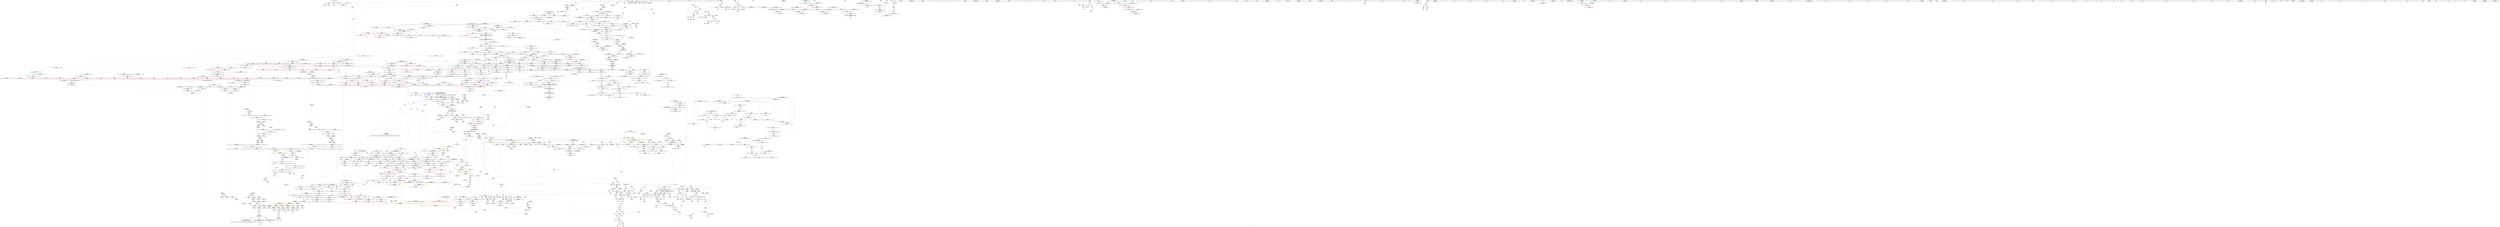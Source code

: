 digraph "SVFG" {
	label="SVFG";

	Node0x555cec839bc0 [shape=record,color=grey,label="{NodeID: 0\nNullPtr}"];
	Node0x555cec839bc0 -> Node0x555cec8dbab0[style=solid];
	Node0x555cec839bc0 -> Node0x555cec90c2f0[style=solid];
	Node0x555ceca860f0 [shape=record,color=black,label="{NodeID: 2989\n1125 = PHI(1015, 1096, )\n0th arg _ZSt13__adjust_heapIPSt4pairIS0_IiiEiElS2_N9__gnu_cxx5__ops15_Iter_less_iterEEvT_T0_S8_T1_T2_ }"];
	Node0x555ceca860f0 -> Node0x555cec913270[style=solid];
	Node0x555cec947cd0 [shape=record,color=grey,label="{NodeID: 1882\n1541 = cmp(1539, 1540, )\n}"];
	Node0x555cec8e05d0 [shape=record,color=red,label="{NodeID: 775\n1006\<--964\n\<--__first.addr\n_ZSt11__make_heapIPSt4pairIS0_IiiEiEN9__gnu_cxx5__ops15_Iter_less_iterEEvT_S7_RT0_\n}"];
	Node0x555cec8e05d0 -> Node0x555cec8eeab0[style=solid];
	Node0x555cec8d6f70 [shape=record,color=purple,label="{NodeID: 443\n258\<--17\nfirst63\<--t\n_Z4testv\n}"];
	Node0x555cec916740 [shape=record,color=blue, style = dotted,label="{NodeID: 1218\n2077\<--2079\noffset_0\<--dummyVal\n_ZSt16__insertion_sortIPSt4pairIS0_IiiEiEN9__gnu_cxx5__ops15_Iter_less_iterEEvT_S7_T0_\n|{|<s1>122}}"];
	Node0x555cec916740 -> Node0x555cec999e10[style=dashed];
	Node0x555cec916740:s1 -> Node0x555cec9c1ea0[style=dashed,color=red];
	Node0x555cec8cafb0 [shape=record,color=green,label="{NodeID: 111\n671\<--672\n_ZSt4__lgl\<--_ZSt4__lgl_field_insensitive\n}"];
	Node0x555cec9ab610 [shape=record,color=black,label="{NodeID: 1993\nMR_6V_2 = PHI(MR_6V_3, MR_6V_1, )\npts\{19 \}\n|{<s0>132|<s1>134|<s2>136}}"];
	Node0x555cec9ab610:s0 -> Node0x555cec9b4e30[style=dashed,color=red];
	Node0x555cec9ab610:s1 -> Node0x555cec9c1af0[style=dashed,color=red];
	Node0x555cec9ab610:s2 -> Node0x555cec9c1af0[style=dashed,color=red];
	Node0x555cec8e6000 [shape=record,color=red,label="{NodeID: 886\n1466\<--1445\n\<--__c.addr\n_ZSt22__move_median_to_firstIPSt4pairIS0_IiiEiEN9__gnu_cxx5__ops15_Iter_less_iterEEvT_S7_S7_S7_T0_\n|{<s0>96}}"];
	Node0x555cec8e6000:s0 -> Node0x555ceca82370[style=solid,color=red];
	Node0x555cec8ecb00 [shape=record,color=purple,label="{NodeID: 554\n1408\<--1407\nfirst1\<--\n_ZStltIiiEbRKSt4pairIT_T0_ES5_\n}"];
	Node0x555cec8ecb00 -> Node0x555cec8e4e20[style=solid];
	Node0x555cec8cf750 [shape=record,color=green,label="{NodeID: 222\n1443\<--1444\n__b.addr\<--__b.addr_field_insensitive\n_ZSt22__move_median_to_firstIPSt4pairIS0_IiiEiEN9__gnu_cxx5__ops15_Iter_less_iterEEvT_S7_S7_S7_T0_\n}"];
	Node0x555cec8cf750 -> Node0x555cec8e5b20[style=solid];
	Node0x555cec8cf750 -> Node0x555cec8e5bf0[style=solid];
	Node0x555cec8cf750 -> Node0x555cec8e5cc0[style=solid];
	Node0x555cec8cf750 -> Node0x555cec8e5d90[style=solid];
	Node0x555cec8cf750 -> Node0x555cec8e5e60[style=solid];
	Node0x555cec8cf750 -> Node0x555cec915080[style=solid];
	Node0x555cec90b2f0 [shape=record,color=red,label="{NodeID: 997\n2052\<--2051\ndummyVal\<--offset_0\n_ZSt13__adjust_heapIPSt4pairIS0_IiiEiElS2_N9__gnu_cxx5__ops15_Iter_less_iterEEvT_T0_S8_T1_T2_\n}"];
	Node0x555cec90b2f0 -> Node0x555cec9130d0[style=solid];
	Node0x555ceca77f20 [shape=record,color=black,label="{NodeID: 2879\n1826 = PHI(1953, )\n}"];
	Node0x555cec8f2530 [shape=record,color=red,label="{NodeID: 665\n348\<--347\n\<--arrayidx103\n_Z4testv\n}"];
	Node0x555cec8f2530 -> Node0x555cec9473d0[style=solid];
	Node0x555cec8dd6b0 [shape=record,color=black,label="{NodeID: 333\n57\<--361\n_Z4testv_ret\<--\n_Z4testv\n|{<s0>30}}"];
	Node0x555cec8dd6b0:s0 -> Node0x555ceca73e70[style=solid,color=blue];
	Node0x555cec910de0 [shape=record,color=blue,label="{NodeID: 1108\n843\<--838\n__last.addr\<--__last\n_ZSt27__unguarded_partition_pivotIPSt4pairIS0_IiiEiEN9__gnu_cxx5__ops15_Iter_less_iterEET_S7_S7_T0_\n}"];
	Node0x555cec910de0 -> Node0x555cec8f6b10[style=dashed];
	Node0x555cec910de0 -> Node0x555cec8f6be0[style=dashed];
	Node0x555cec910de0 -> Node0x555cec8f6cb0[style=dashed];
	Node0x555cec85e720 [shape=record,color=green,label="{NodeID: 1\n7\<--1\n__dso_handle\<--dummyObj\nGlob }"];
	Node0x555ceca86240 [shape=record,color=black,label="{NodeID: 2990\n1126 = PHI(1016, 103, )\n1st arg _ZSt13__adjust_heapIPSt4pairIS0_IiiEiElS2_N9__gnu_cxx5__ops15_Iter_less_iterEEvT_T0_S8_T1_T2_ }"];
	Node0x555ceca86240 -> Node0x555cec913340[style=solid];
	Node0x555cec947e50 [shape=record,color=grey,label="{NodeID: 1883\n1768 = cmp(1766, 1767, )\n}"];
	Node0x555cec8e06a0 [shape=record,color=red,label="{NodeID: 776\n1015\<--964\n\<--__first.addr\n_ZSt11__make_heapIPSt4pairIS0_IiiEiEN9__gnu_cxx5__ops15_Iter_less_iterEEvT_S7_RT0_\n|{<s0>62}}"];
	Node0x555cec8e06a0:s0 -> Node0x555ceca860f0[style=solid,color=red];
	Node0x555cec8d7040 [shape=record,color=purple,label="{NodeID: 444\n259\<--17\nfirst64\<--t\n_Z4testv\n}"];
	Node0x555cec8d7040 -> Node0x555cec8f2050[style=solid];
	Node0x555cec916810 [shape=record,color=blue, style = dotted,label="{NodeID: 1219\n2080\<--2082\noffset_1\<--dummyVal\n_ZSt16__insertion_sortIPSt4pairIS0_IiiEiEN9__gnu_cxx5__ops15_Iter_less_iterEEvT_S7_T0_\n|{|<s1>122}}"];
	Node0x555cec916810 -> Node0x555cec99a310[style=dashed];
	Node0x555cec916810:s1 -> Node0x555cec9c1ea0[style=dashed,color=red];
	Node0x555cec8cb0b0 [shape=record,color=green,label="{NodeID: 112\n675\<--676\n_ZSt16__introsort_loopIPSt4pairIS0_IiiEiElN9__gnu_cxx5__ops15_Iter_less_iterEEvT_S7_T0_T1_\<--_ZSt16__introsort_loopIPSt4pairIS0_IiiEiElN9__gnu_cxx5__ops15_Iter_less_iterEEvT_S7_T0_T1__field_insensitive\n}"];
	Node0x555cec9abb10 [shape=record,color=black,label="{NodeID: 1994\nMR_198V_3 = PHI(MR_198V_4, MR_198V_2, )\npts\{1808 \}\n}"];
	Node0x555cec9abb10 -> Node0x555cec908b20[style=dashed];
	Node0x555cec9abb10 -> Node0x555cec908bf0[style=dashed];
	Node0x555cec9abb10 -> Node0x555cec917510[style=dashed];
	Node0x555cec8e60d0 [shape=record,color=red,label="{NodeID: 887\n1470\<--1445\n\<--__c.addr\n_ZSt22__move_median_to_firstIPSt4pairIS0_IiiEiEN9__gnu_cxx5__ops15_Iter_less_iterEEvT_S7_S7_S7_T0_\n|{<s0>97}}"];
	Node0x555cec8e60d0:s0 -> Node0x555ceca7a500[style=solid,color=red];
	Node0x555cec9eb3c0 [shape=record,color=yellow,style=double,label="{NodeID: 2769\n6V_4 = CSCHI(MR_6V_3)\npts\{19 \}\nCS[]|{<s0>122}}"];
	Node0x555cec9eb3c0:s0 -> Node0x555cec9c1af0[style=dashed,color=red];
	Node0x555cec8ecbd0 [shape=record,color=purple,label="{NodeID: 555\n1413\<--1412\nfirst2\<--\n_ZStltIiiEbRKSt4pairIT_T0_ES5_\n}"];
	Node0x555cec8ecbd0 -> Node0x555cec8e4ef0[style=solid];
	Node0x555cec8cf820 [shape=record,color=green,label="{NodeID: 223\n1445\<--1446\n__c.addr\<--__c.addr_field_insensitive\n_ZSt22__move_median_to_firstIPSt4pairIS0_IiiEiEN9__gnu_cxx5__ops15_Iter_less_iterEEvT_S7_S7_S7_T0_\n}"];
	Node0x555cec8cf820 -> Node0x555cec8e5f30[style=solid];
	Node0x555cec8cf820 -> Node0x555cec8e6000[style=solid];
	Node0x555cec8cf820 -> Node0x555cec8e60d0[style=solid];
	Node0x555cec8cf820 -> Node0x555cec8e61a0[style=solid];
	Node0x555cec8cf820 -> Node0x555cec8e6270[style=solid];
	Node0x555cec8cf820 -> Node0x555cec8e6340[style=solid];
	Node0x555cec8cf820 -> Node0x555cec915150[style=solid];
	Node0x555cec90b3c0 [shape=record,color=red,label="{NodeID: 998\n2055\<--2054\ndummyVal\<--offset_1\n_ZSt13__adjust_heapIPSt4pairIS0_IiiEiElS2_N9__gnu_cxx5__ops15_Iter_less_iterEEvT_T0_S8_T1_T2_\n}"];
	Node0x555cec90b3c0 -> Node0x555cec9131a0[style=solid];
	Node0x555ceca78030 [shape=record,color=black,label="{NodeID: 2880\n1831 = PHI(1117, )\n|{<s0>134}}"];
	Node0x555ceca78030:s0 -> Node0x555ceca84140[style=solid,color=red];
	Node0x555cec8f2600 [shape=record,color=red,label="{NodeID: 666\n352\<--351\n\<--arrayidx105\n_Z4testv\n}"];
	Node0x555cec8f2600 -> Node0x555cec9473d0[style=solid];
	Node0x555cec8dd780 [shape=record,color=black,label="{NodeID: 334\n391\<--369\n\<--retval\n_ZSt9make_pairISt4pairIiiERiES0_INSt17__decay_and_stripIT_E6__typeENS3_IT0_E6__typeEEOS4_OS7_\n}"];
	Node0x555cec8dd780 -> Node0x555cec8e8040[style=solid];
	Node0x555cec8dd780 -> Node0x555cec8e8110[style=solid];
	Node0x555cec9c3900 [shape=record,color=yellow,style=double,label="{NodeID: 2216\n56V_1 = ENCHI(MR_56V_0)\npts\{690002 \}\nFun[_Z4testv]|{<s0>8}}"];
	Node0x555cec9c3900:s0 -> Node0x555cec9c1ea0[style=dashed,color=red];
	Node0x555cec910eb0 [shape=record,color=blue,label="{NodeID: 1109\n845\<--861\n__mid\<--add.ptr\n_ZSt27__unguarded_partition_pivotIPSt4pairIS0_IiiEiEN9__gnu_cxx5__ops15_Iter_less_iterEET_S7_S7_T0_\n}"];
	Node0x555cec910eb0 -> Node0x555cec8f6d80[style=dashed];
	Node0x555cec8c7170 [shape=record,color=green,label="{NodeID: 2\n9\<--1\n\<--dummyObj\nCan only get source location for instruction, argument, global var or function.}"];
	Node0x555ceca86390 [shape=record,color=black,label="{NodeID: 2991\n1127 = PHI(1017, 1102, )\n2nd arg _ZSt13__adjust_heapIPSt4pairIS0_IiiEiElS2_N9__gnu_cxx5__ops15_Iter_less_iterEEvT_T0_S8_T1_T2_ }"];
	Node0x555ceca86390 -> Node0x555cec913410[style=solid];
	Node0x555cec947fd0 [shape=record,color=grey,label="{NodeID: 1884\n1936 = cmp(1935, 103, )\n}"];
	Node0x555cec8e0770 [shape=record,color=red,label="{NodeID: 777\n985\<--966\n\<--__last.addr\n_ZSt11__make_heapIPSt4pairIS0_IiiEiEN9__gnu_cxx5__ops15_Iter_less_iterEEvT_S7_RT0_\n}"];
	Node0x555cec8e0770 -> Node0x555cec8df3f0[style=solid];
	Node0x555cec8d7110 [shape=record,color=purple,label="{NodeID: 445\n104\<--20\n\<--.str\n_Z4testv\n}"];
	Node0x555cec9168e0 [shape=record,color=blue, style = dotted,label="{NodeID: 1220\n2083\<--2085\noffset_2\<--dummyVal\n_ZSt16__insertion_sortIPSt4pairIS0_IiiEiEN9__gnu_cxx5__ops15_Iter_less_iterEEvT_S7_T0_\n|{|<s1>122}}"];
	Node0x555cec9168e0 -> Node0x555cec99a810[style=dashed];
	Node0x555cec9168e0:s1 -> Node0x555cec9c1ea0[style=dashed,color=red];
	Node0x555cec8cb1b0 [shape=record,color=green,label="{NodeID: 113\n680\<--681\n_ZSt22__final_insertion_sortIPSt4pairIS0_IiiEiEN9__gnu_cxx5__ops15_Iter_less_iterEEvT_S7_T0_\<--_ZSt22__final_insertion_sortIPSt4pairIS0_IiiEiEN9__gnu_cxx5__ops15_Iter_less_iterEEvT_S7_T0__field_insensitive\n}"];
	Node0x555cec9ac010 [shape=record,color=black,label="{NodeID: 1995\nMR_200V_4 = PHI(MR_200V_5, MR_200V_3, )\npts\{1812 \}\n}"];
	Node0x555cec9ac010 -> Node0x555cec908d90[style=dashed];
	Node0x555cec9ac010 -> Node0x555cec908e60[style=dashed];
	Node0x555cec9ac010 -> Node0x555cec908f30[style=dashed];
	Node0x555cec9ac010 -> Node0x555cec909000[style=dashed];
	Node0x555cec9ac010 -> Node0x555cec9175e0[style=dashed];
	Node0x555cec8e61a0 [shape=record,color=red,label="{NodeID: 888\n1480\<--1445\n\<--__c.addr\n_ZSt22__move_median_to_firstIPSt4pairIS0_IiiEiEN9__gnu_cxx5__ops15_Iter_less_iterEEvT_S7_S7_S7_T0_\n|{<s0>99}}"];
	Node0x555cec8e61a0:s0 -> Node0x555ceca82370[style=solid,color=red];
	Node0x555cec8ecca0 [shape=record,color=purple,label="{NodeID: 556\n1416\<--1415\nfirst3\<--\n_ZStltIiiEbRKSt4pairIT_T0_ES5_\n}"];
	Node0x555cec8ecca0 -> Node0x555cec8e4fc0[style=solid];
	Node0x555cec8cf8f0 [shape=record,color=green,label="{NodeID: 224\n1462\<--1463\n_ZSt9iter_swapIPSt4pairIS0_IiiEiES3_EvT_T0_\<--_ZSt9iter_swapIPSt4pairIS0_IiiEiES3_EvT_T0__field_insensitive\n}"];
	Node0x555cec90b490 [shape=record,color=red,label="{NodeID: 999\n2058\<--2057\ndummyVal\<--offset_0\n_ZSt13__adjust_heapIPSt4pairIS0_IiiEiElS2_N9__gnu_cxx5__ops15_Iter_less_iterEEvT_T0_S8_T1_T2_\n}"];
	Node0x555cec90b490 -> Node0x555cec913a90[style=solid];
	Node0x555ceca781a0 [shape=record,color=black,label="{NodeID: 2881\n1833 = PHI(423, )\n}"];
	Node0x555cec8f26d0 [shape=record,color=red,label="{NodeID: 667\n379\<--371\n\<--__x.addr\n_ZSt9make_pairISt4pairIiiERiES0_INSt17__decay_and_stripIT_E6__typeENS3_IT0_E6__typeEEOS4_OS7_\n|{<s0>17}}"];
	Node0x555cec8f26d0:s0 -> Node0x555ceca82c40[style=solid,color=red];
	Node0x555cec8dd850 [shape=record,color=black,label="{NodeID: 335\n390\<--375\n\<--tmp\n_ZSt9make_pairISt4pairIiiERiES0_INSt17__decay_and_stripIT_E6__typeENS3_IT0_E6__typeEEOS4_OS7_\n}"];
	Node0x555cec8dd850 -> Node0x555cec8d7dd0[style=solid];
	Node0x555cec8dd850 -> Node0x555cec8d7ea0[style=solid];
	Node0x555cec9c39e0 [shape=record,color=yellow,style=double,label="{NodeID: 2217\n58V_1 = ENCHI(MR_58V_0)\npts\{750000 \}\nFun[_Z4testv]}"];
	Node0x555cec9c39e0 -> Node0x555cec909f70[style=dashed];
	Node0x555cec910f80 [shape=record,color=blue,label="{NodeID: 1110\n886\<--881\n__first.addr\<--__first\n_ZSt13__heap_selectIPSt4pairIS0_IiiEiEN9__gnu_cxx5__ops15_Iter_less_iterEEvT_S7_S7_T0_\n}"];
	Node0x555cec910f80 -> Node0x555cec8f6e50[style=dashed];
	Node0x555cec910f80 -> Node0x555cec8f6f20[style=dashed];
	Node0x555cec910f80 -> Node0x555cec8f6ff0[style=dashed];
	Node0x555cec8c7200 [shape=record,color=green,label="{NodeID: 3\n20\<--1\n.str\<--dummyObj\nGlob }"];
	Node0x555ceca864e0 [shape=record,color=black,label="{NodeID: 2992\n1128 = PHI(1027, 1112, )\n3rd arg _ZSt13__adjust_heapIPSt4pairIS0_IiiEiElS2_N9__gnu_cxx5__ops15_Iter_less_iterEEvT_T0_S8_T1_T2_ }"];
	Node0x555ceca864e0 -> Node0x555cec912f30[style=solid];
	Node0x555cec948150 [shape=record,color=grey,label="{NodeID: 1885\n330 = cmp(328, 329, )\n}"];
	Node0x555cec8e0840 [shape=record,color=red,label="{NodeID: 778\n994\<--966\n\<--__last.addr\n_ZSt11__make_heapIPSt4pairIS0_IiiEiEN9__gnu_cxx5__ops15_Iter_less_iterEEvT_S7_RT0_\n}"];
	Node0x555cec8e0840 -> Node0x555cec8df590[style=solid];
	Node0x555cec8d71e0 [shape=record,color=purple,label="{NodeID: 446\n114\<--22\n\<--.str.1\n_Z4testv\n}"];
	Node0x555cec9169b0 [shape=record,color=blue,label="{NodeID: 1221\n1685\<--1740\n__i\<--incdec.ptr\n_ZSt16__insertion_sortIPSt4pairIS0_IiiEiEN9__gnu_cxx5__ops15_Iter_less_iterEEvT_S7_T0_\n}"];
	Node0x555cec9169b0 -> Node0x555cec907d50[style=dashed];
	Node0x555cec9169b0 -> Node0x555cec907e20[style=dashed];
	Node0x555cec9169b0 -> Node0x555cec907ef0[style=dashed];
	Node0x555cec9169b0 -> Node0x555cec907fc0[style=dashed];
	Node0x555cec9169b0 -> Node0x555cec908090[style=dashed];
	Node0x555cec9169b0 -> Node0x555cec908160[style=dashed];
	Node0x555cec9169b0 -> Node0x555cec908230[style=dashed];
	Node0x555cec9169b0 -> Node0x555cec9169b0[style=dashed];
	Node0x555cec9169b0 -> Node0x555cec9a8e10[style=dashed];
	Node0x555cec8cb2b0 [shape=record,color=green,label="{NodeID: 114\n685\<--686\nretval\<--retval_field_insensitive\n_ZN9__gnu_cxx5__ops16__iter_less_iterEv\n}"];
	Node0x555cec8e6270 [shape=record,color=red,label="{NodeID: 889\n1488\<--1445\n\<--__c.addr\n_ZSt22__move_median_to_firstIPSt4pairIS0_IiiEiEN9__gnu_cxx5__ops15_Iter_less_iterEEvT_S7_S7_S7_T0_\n|{<s0>101}}"];
	Node0x555cec8e6270:s0 -> Node0x555ceca82370[style=solid,color=red];
	Node0x555cec8ecd70 [shape=record,color=purple,label="{NodeID: 557\n1421\<--1420\nsecond\<--\n_ZStltIiiEbRKSt4pairIT_T0_ES5_\n}"];
	Node0x555cec8ecd70 -> Node0x555cec8e5090[style=solid];
	Node0x555cec8cf9f0 [shape=record,color=green,label="{NodeID: 225\n1506\<--1507\n__comp\<--__comp_field_insensitive\n_ZSt21__unguarded_partitionIPSt4pairIS0_IiiEiEN9__gnu_cxx5__ops15_Iter_less_iterEET_S7_S7_S7_T0_\n|{<s0>104|<s1>105}}"];
	Node0x555cec8cf9f0:s0 -> Node0x555ceca817f0[style=solid,color=red];
	Node0x555cec8cf9f0:s1 -> Node0x555ceca817f0[style=solid,color=red];
	Node0x555cec9bcbc0 [shape=record,color=yellow,style=double,label="{NodeID: 2107\n6V_1 = ENCHI(MR_6V_0)\npts\{19 \}\nFun[_ZNSt4pairIS_IiiEiEC2IS0_RiLb1EEEOT_OT0_]}"];
	Node0x555cec9bcbc0 -> Node0x555cec90a450[style=dashed];
	Node0x555cec9bcbc0 -> Node0x555cec90a520[style=dashed];
	Node0x555cec90b560 [shape=record,color=red,label="{NodeID: 1000\n2061\<--2060\ndummyVal\<--offset_1\n_ZSt13__adjust_heapIPSt4pairIS0_IiiEiElS2_N9__gnu_cxx5__ops15_Iter_less_iterEEvT_T0_S8_T1_T2_\n}"];
	Node0x555cec90b560 -> Node0x555cec913b60[style=solid];
	Node0x555ceca782b0 [shape=record,color=black,label="{NodeID: 2882\n1840 = PHI(1117, )\n|{<s0>136}}"];
	Node0x555ceca782b0:s0 -> Node0x555ceca84140[style=solid,color=red];
	Node0x555cec8f27a0 [shape=record,color=red,label="{NodeID: 668\n383\<--373\n\<--__y.addr\n_ZSt9make_pairISt4pairIiiERiES0_INSt17__decay_and_stripIT_E6__typeENS3_IT0_E6__typeEEOS4_OS7_\n|{<s0>18}}"];
	Node0x555cec8f27a0:s0 -> Node0x555ceca80d20[style=solid,color=red];
	Node0x555cec8dd920 [shape=record,color=black,label="{NodeID: 336\n366\<--393\n_ZSt9make_pairISt4pairIiiERiES0_INSt17__decay_and_stripIT_E6__typeENS3_IT0_E6__typeEEOS4_OS7__ret\<--\n_ZSt9make_pairISt4pairIiiERiES0_INSt17__decay_and_stripIT_E6__typeENS3_IT0_E6__typeEEOS4_OS7_\n|{<s0>6|<s1>10}}"];
	Node0x555cec8dd920:s0 -> Node0x555ceca72430[style=solid,color=blue];
	Node0x555cec8dd920:s1 -> Node0x555ceca728e0[style=solid,color=blue];
	Node0x555cec9c3ac0 [shape=record,color=yellow,style=double,label="{NodeID: 2218\n60V_1 = ENCHI(MR_60V_0)\npts\{750001 \}\nFun[_Z4testv]}"];
	Node0x555cec9c3ac0 -> Node0x555cec90a040[style=dashed];
	Node0x555cec911050 [shape=record,color=blue,label="{NodeID: 1111\n888\<--882\n__middle.addr\<--__middle\n_ZSt13__heap_selectIPSt4pairIS0_IiiEiEN9__gnu_cxx5__ops15_Iter_less_iterEEvT_S7_S7_T0_\n}"];
	Node0x555cec911050 -> Node0x555cec8f70c0[style=dashed];
	Node0x555cec911050 -> Node0x555cec8f7190[style=dashed];
	Node0x555cec911050 -> Node0x555cec8f7260[style=dashed];
	Node0x555cec8c74b0 [shape=record,color=green,label="{NodeID: 4\n22\<--1\n.str.1\<--dummyObj\nGlob }"];
	Node0x555ceca86630 [shape=record,color=black,label="{NodeID: 2993\n1129 = PHI(1029, 1114, )\n4th arg _ZSt13__adjust_heapIPSt4pairIS0_IiiEiElS2_N9__gnu_cxx5__ops15_Iter_less_iterEEvT_T0_S8_T1_T2_ }"];
	Node0x555ceca86630 -> Node0x555cec913000[style=solid];
	Node0x555cec9482d0 [shape=record,color=grey,label="{NodeID: 1886\n1173 = cmp(1169, 1172, )\n}"];
	Node0x555cec8e0910 [shape=record,color=red,label="{NodeID: 779\n1022\<--968\n\<--__comp.addr\n_ZSt11__make_heapIPSt4pairIS0_IiiEiEN9__gnu_cxx5__ops15_Iter_less_iterEEvT_S7_RT0_\n}"];
	Node0x555cec8d72b0 [shape=record,color=purple,label="{NodeID: 447\n522\<--24\n\<--.str.2\nmain\n}"];
	Node0x555cec916a80 [shape=record,color=blue,label="{NodeID: 1222\n1749\<--1745\n__first.addr\<--__first\n_ZSt26__unguarded_insertion_sortIPSt4pairIS0_IiiEiEN9__gnu_cxx5__ops15_Iter_less_iterEEvT_S7_T0_\n}"];
	Node0x555cec916a80 -> Node0x555cec908300[style=dashed];
	Node0x555cec8cfe20 [shape=record,color=green,label="{NodeID: 115\n692\<--693\n__comp\<--__comp_field_insensitive\n_ZSt16__introsort_loopIPSt4pairIS0_IiiEiElN9__gnu_cxx5__ops15_Iter_less_iterEEvT_S7_T0_T1_\n}"];
	Node0x555cec9aca10 [shape=record,color=black,label="{NodeID: 1997\nMR_6V_2 = PHI(MR_6V_5, MR_6V_1, )\npts\{19 \}\n|{|<s1>42|<s2>43}}"];
	Node0x555cec9aca10 -> Node0x555cec9a4310[style=dashed];
	Node0x555cec9aca10:s1 -> Node0x555cec9c4de0[style=dashed,color=red];
	Node0x555cec9aca10:s2 -> Node0x555cec9c5c20[style=dashed,color=red];
	Node0x555cec8e6340 [shape=record,color=red,label="{NodeID: 890\n1492\<--1445\n\<--__c.addr\n_ZSt22__move_median_to_firstIPSt4pairIS0_IiiEiEN9__gnu_cxx5__ops15_Iter_less_iterEEvT_S7_S7_S7_T0_\n|{<s0>102}}"];
	Node0x555cec8e6340:s0 -> Node0x555ceca7a500[style=solid,color=red];
	Node0x555cec8ece40 [shape=record,color=purple,label="{NodeID: 558\n1424\<--1423\nsecond5\<--\n_ZStltIiiEbRKSt4pairIT_T0_ES5_\n}"];
	Node0x555cec8ece40 -> Node0x555cec8e5160[style=solid];
	Node0x555cec8cfac0 [shape=record,color=green,label="{NodeID: 226\n1508\<--1509\n__first.addr\<--__first.addr_field_insensitive\n_ZSt21__unguarded_partitionIPSt4pairIS0_IiiEiEN9__gnu_cxx5__ops15_Iter_less_iterEET_S7_S7_S7_T0_\n}"];
	Node0x555cec8cfac0 -> Node0x555cec8e6410[style=solid];
	Node0x555cec8cfac0 -> Node0x555cec8e64e0[style=solid];
	Node0x555cec8cfac0 -> Node0x555cec8e65b0[style=solid];
	Node0x555cec8cfac0 -> Node0x555cec8e6680[style=solid];
	Node0x555cec8cfac0 -> Node0x555cec8e6750[style=solid];
	Node0x555cec8cfac0 -> Node0x555cec8e6820[style=solid];
	Node0x555cec8cfac0 -> Node0x555cec915220[style=solid];
	Node0x555cec8cfac0 -> Node0x555cec915490[style=solid];
	Node0x555cec8cfac0 -> Node0x555cec915700[style=solid];
	Node0x555cec90b630 [shape=record,color=red,label="{NodeID: 1001\n2064\<--2063\ndummyVal\<--offset_2\n_ZSt13__adjust_heapIPSt4pairIS0_IiiEiElS2_N9__gnu_cxx5__ops15_Iter_less_iterEEvT_T0_S8_T1_T2_\n}"];
	Node0x555cec90b630 -> Node0x555cec913c30[style=solid];
	Node0x555ceca78420 [shape=record,color=black,label="{NodeID: 2883\n1842 = PHI(423, )\n}"];
	Node0x555cec8f2870 [shape=record,color=red,label="{NodeID: 669\n393\<--375\n\<--tmp\n_ZSt9make_pairISt4pairIiiERiES0_INSt17__decay_and_stripIT_E6__typeENS3_IT0_E6__typeEEOS4_OS7_\n}"];
	Node0x555cec8f2870 -> Node0x555cec8dd920[style=solid];
	Node0x555cec8dd9f0 [shape=record,color=black,label="{NodeID: 337\n415\<--398\n\<--retval\n_ZSt9make_pairIRiiESt4pairINSt17__decay_and_stripIT_E6__typeENS2_IT0_E6__typeEEOS3_OS6_\n}"];
	Node0x555cec8dd9f0 -> Node0x555cec8f2ae0[style=solid];
	Node0x555cec911120 [shape=record,color=blue,label="{NodeID: 1112\n890\<--883\n__last.addr\<--__last\n_ZSt13__heap_selectIPSt4pairIS0_IiiEiEN9__gnu_cxx5__ops15_Iter_less_iterEEvT_S7_S7_T0_\n}"];
	Node0x555cec911120 -> Node0x555cec8f7330[style=dashed];
	Node0x555cec8c7540 [shape=record,color=green,label="{NodeID: 5\n24\<--1\n.str.2\<--dummyObj\nGlob }"];
	Node0x555ceca86780 [shape=record,color=black,label="{NodeID: 2994\n1255 = PHI(1134, )\n0th arg _ZSt4moveIRN9__gnu_cxx5__ops15_Iter_less_iterEEONSt16remove_referenceIT_E4typeEOS5_ }"];
	Node0x555ceca86780 -> Node0x555cec913ea0[style=solid];
	Node0x555cec948450 [shape=record,color=grey,label="{NodeID: 1887\n660 = cmp(658, 659, )\n}"];
	Node0x555cec8e09e0 [shape=record,color=red,label="{NodeID: 780\n1001\<--970\n\<--__len\n_ZSt11__make_heapIPSt4pairIS0_IiiEiEN9__gnu_cxx5__ops15_Iter_less_iterEEvT_S7_RT0_\n}"];
	Node0x555cec8e09e0 -> Node0x555cec941850[style=solid];
	Node0x555cec8d7380 [shape=record,color=purple,label="{NodeID: 448\n532\<--26\n\<--.str.3\nmain\n}"];
	Node0x555cec916b50 [shape=record,color=blue,label="{NodeID: 1223\n1751\<--1746\n__last.addr\<--__last\n_ZSt26__unguarded_insertion_sortIPSt4pairIS0_IiiEiEN9__gnu_cxx5__ops15_Iter_less_iterEEvT_S7_T0_\n}"];
	Node0x555cec916b50 -> Node0x555cec9083d0[style=dashed];
	Node0x555cec8cfef0 [shape=record,color=green,label="{NodeID: 116\n694\<--695\n__first.addr\<--__first.addr_field_insensitive\n_ZSt16__introsort_loopIPSt4pairIS0_IiiEiElN9__gnu_cxx5__ops15_Iter_less_iterEEvT_S7_T0_T1_\n}"];
	Node0x555cec8cfef0 -> Node0x555cec8f5040[style=solid];
	Node0x555cec8cfef0 -> Node0x555cec8f5110[style=solid];
	Node0x555cec8cfef0 -> Node0x555cec8f51e0[style=solid];
	Node0x555cec8cfef0 -> Node0x555cec910350[style=solid];
	Node0x555cec9acf10 [shape=record,color=black,label="{NodeID: 1998\nMR_142V_3 = PHI(MR_142V_4, MR_142V_2, )\npts\{697 \}\n}"];
	Node0x555cec9acf10 -> Node0x555cec8f52b0[style=dashed];
	Node0x555cec9acf10 -> Node0x555cec8f5380[style=dashed];
	Node0x555cec9acf10 -> Node0x555cec8f5450[style=dashed];
	Node0x555cec9acf10 -> Node0x555cec8f5520[style=dashed];
	Node0x555cec9acf10 -> Node0x555cec8f55f0[style=dashed];
	Node0x555cec9acf10 -> Node0x555cec910760[style=dashed];
	Node0x555cec8e6410 [shape=record,color=red,label="{NodeID: 891\n1519\<--1508\n\<--__first.addr\n_ZSt21__unguarded_partitionIPSt4pairIS0_IiiEiEN9__gnu_cxx5__ops15_Iter_less_iterEET_S7_S7_S7_T0_\n|{<s0>104}}"];
	Node0x555cec8e6410:s0 -> Node0x555ceca81ff0[style=solid,color=red];
	Node0x555cec9eb940 [shape=record,color=yellow,style=double,label="{NodeID: 2773\n6V_2 = CSCHI(MR_6V_1)\npts\{19 \}\nCS[]|{<s0>52}}"];
	Node0x555cec9eb940:s0 -> Node0x555cec99c610[style=dashed,color=red];
	Node0x555cec8ecf10 [shape=record,color=purple,label="{NodeID: 559\n1524\<--1523\nincdec.ptr\<--\n_ZSt21__unguarded_partitionIPSt4pairIS0_IiiEiEN9__gnu_cxx5__ops15_Iter_less_iterEET_S7_S7_S7_T0_\n}"];
	Node0x555cec8ecf10 -> Node0x555cec915490[style=solid];
	Node0x555cec8cfb90 [shape=record,color=green,label="{NodeID: 227\n1510\<--1511\n__last.addr\<--__last.addr_field_insensitive\n_ZSt21__unguarded_partitionIPSt4pairIS0_IiiEiEN9__gnu_cxx5__ops15_Iter_less_iterEET_S7_S7_S7_T0_\n}"];
	Node0x555cec8cfb90 -> Node0x555cec8e68f0[style=solid];
	Node0x555cec8cfb90 -> Node0x555cec8e69c0[style=solid];
	Node0x555cec8cfb90 -> Node0x555cec8e6a90[style=solid];
	Node0x555cec8cfb90 -> Node0x555cec8e6b60[style=solid];
	Node0x555cec8cfb90 -> Node0x555cec8e6c30[style=solid];
	Node0x555cec8cfb90 -> Node0x555cec9152f0[style=solid];
	Node0x555cec8cfb90 -> Node0x555cec915560[style=solid];
	Node0x555cec8cfb90 -> Node0x555cec915630[style=solid];
	Node0x555cec90b700 [shape=record,color=red,label="{NodeID: 1002\n2067\<--2066\ndummyVal\<--offset_0\n_ZSt13__adjust_heapIPSt4pairIS0_IiiEiElS2_N9__gnu_cxx5__ops15_Iter_less_iterEEvT_T0_S8_T1_T2_\n}"];
	Node0x555cec90b700 -> Node0x555cec913d00[style=solid];
	Node0x555ceca78530 [shape=record,color=black,label="{NodeID: 2884\n1864 = PHI(1905, )\n|{<s0>140}}"];
	Node0x555ceca78530:s0 -> Node0x555ceca82910[style=solid,color=red];
	Node0x555cec8f2940 [shape=record,color=red,label="{NodeID: 670\n406\<--400\n\<--__x.addr\n_ZSt9make_pairIRiiESt4pairINSt17__decay_and_stripIT_E6__typeENS2_IT0_E6__typeEEOS3_OS6_\n|{<s0>21}}"];
	Node0x555cec8f2940:s0 -> Node0x555ceca80d20[style=solid,color=red];
	Node0x555cec8ddac0 [shape=record,color=black,label="{NodeID: 338\n395\<--416\n_ZSt9make_pairIRiiESt4pairINSt17__decay_and_stripIT_E6__typeENS2_IT0_E6__typeEEOS3_OS6__ret\<--\n_ZSt9make_pairIRiiESt4pairINSt17__decay_and_stripIT_E6__typeENS2_IT0_E6__typeEEOS3_OS6_\n|{<s0>5|<s1>9}}"];
	Node0x555cec8ddac0:s0 -> Node0x555ceca72bc0[style=solid,color=blue];
	Node0x555cec8ddac0:s1 -> Node0x555ceca72770[style=solid,color=blue];
	Node0x555cec9111f0 [shape=record,color=blue,label="{NodeID: 1113\n892\<--902\n__i\<--\n_ZSt13__heap_selectIPSt4pairIS0_IiiEiEN9__gnu_cxx5__ops15_Iter_less_iterEEvT_S7_S7_T0_\n}"];
	Node0x555cec9111f0 -> Node0x555cec998f10[style=dashed];
	Node0x555cec8c75d0 [shape=record,color=green,label="{NodeID: 6\n26\<--1\n.str.3\<--dummyObj\nGlob }"];
	Node0x555ceca86890 [shape=record,color=black,label="{NodeID: 2995\n1433 = PHI(863, )\n0th arg _ZSt22__move_median_to_firstIPSt4pairIS0_IiiEiEN9__gnu_cxx5__ops15_Iter_less_iterEEvT_S7_S7_S7_T0_ }"];
	Node0x555ceca86890 -> Node0x555cec914ee0[style=solid];
	Node0x555cec9485d0 [shape=record,color=grey,label="{NodeID: 1888\n1205 = cmp(1204, 103, )\n}"];
	Node0x555cec8e0ab0 [shape=record,color=red,label="{NodeID: 781\n1017\<--970\n\<--__len\n_ZSt11__make_heapIPSt4pairIS0_IiiEiEN9__gnu_cxx5__ops15_Iter_less_iterEEvT_S7_RT0_\n|{<s0>62}}"];
	Node0x555cec8e0ab0:s0 -> Node0x555ceca86390[style=solid,color=red];
	Node0x555cec8d7450 [shape=record,color=purple,label="{NodeID: 449\n1975\<--28\nllvm.global_ctors_0\<--llvm.global_ctors\nGlob }"];
	Node0x555cec8d7450 -> Node0x555cec90c0f0[style=solid];
	Node0x555cec916c20 [shape=record,color=blue,label="{NodeID: 1224\n1753\<--1763\n__i\<--\n_ZSt26__unguarded_insertion_sortIPSt4pairIS0_IiiEiEN9__gnu_cxx5__ops15_Iter_less_iterEEvT_S7_T0_\n}"];
	Node0x555cec916c20 -> Node0x555cec99ad10[style=dashed];
	Node0x555cec8cffc0 [shape=record,color=green,label="{NodeID: 117\n696\<--697\n__last.addr\<--__last.addr_field_insensitive\n_ZSt16__introsort_loopIPSt4pairIS0_IiiEiElN9__gnu_cxx5__ops15_Iter_less_iterEEvT_S7_T0_T1_\n}"];
	Node0x555cec8cffc0 -> Node0x555cec8f52b0[style=solid];
	Node0x555cec8cffc0 -> Node0x555cec8f5380[style=solid];
	Node0x555cec8cffc0 -> Node0x555cec8f5450[style=solid];
	Node0x555cec8cffc0 -> Node0x555cec8f5520[style=solid];
	Node0x555cec8cffc0 -> Node0x555cec8f55f0[style=solid];
	Node0x555cec8cffc0 -> Node0x555cec910420[style=solid];
	Node0x555cec8cffc0 -> Node0x555cec910760[style=solid];
	Node0x555cec9ad410 [shape=record,color=black,label="{NodeID: 1999\nMR_144V_3 = PHI(MR_144V_4, MR_144V_2, )\npts\{699 \}\n}"];
	Node0x555cec9ad410 -> Node0x555cec8f56c0[style=dashed];
	Node0x555cec9ad410 -> Node0x555cec8f5790[style=dashed];
	Node0x555cec9ad410 -> Node0x555cec9105c0[style=dashed];
	Node0x555cec8e64e0 [shape=record,color=red,label="{NodeID: 892\n1523\<--1508\n\<--__first.addr\n_ZSt21__unguarded_partitionIPSt4pairIS0_IiiEiEN9__gnu_cxx5__ops15_Iter_less_iterEET_S7_S7_S7_T0_\n}"];
	Node0x555cec8e64e0 -> Node0x555cec8ecf10[style=solid];
	Node0x555cec9ebaa0 [shape=record,color=yellow,style=double,label="{NodeID: 2774\n6V_3 = CSCHI(MR_6V_2)\npts\{19 \}\nCS[]|{<s0>43}}"];
	Node0x555cec9ebaa0:s0 -> Node0x555cec9eb100[style=dashed,color=blue];
	Node0x555cec8ecfe0 [shape=record,color=purple,label="{NodeID: 560\n1528\<--1527\nincdec.ptr3\<--\n_ZSt21__unguarded_partitionIPSt4pairIS0_IiiEiEN9__gnu_cxx5__ops15_Iter_less_iterEET_S7_S7_S7_T0_\n}"];
	Node0x555cec8ecfe0 -> Node0x555cec915560[style=solid];
	Node0x555cec8cfc60 [shape=record,color=green,label="{NodeID: 228\n1512\<--1513\n__pivot.addr\<--__pivot.addr_field_insensitive\n_ZSt21__unguarded_partitionIPSt4pairIS0_IiiEiEN9__gnu_cxx5__ops15_Iter_less_iterEET_S7_S7_S7_T0_\n}"];
	Node0x555cec8cfc60 -> Node0x555cec8e6d00[style=solid];
	Node0x555cec8cfc60 -> Node0x555cec8e6dd0[style=solid];
	Node0x555cec8cfc60 -> Node0x555cec9153c0[style=solid];
	Node0x555cec90b7d0 [shape=record,color=red,label="{NodeID: 1003\n2070\<--2069\ndummyVal\<--offset_1\n_ZSt13__adjust_heapIPSt4pairIS0_IiiEiElS2_N9__gnu_cxx5__ops15_Iter_less_iterEEvT_T0_S8_T1_T2_\n}"];
	Node0x555cec90b7d0 -> Node0x555cec913dd0[style=solid];
	Node0x555ceca786a0 [shape=record,color=black,label="{NodeID: 2885\n1868 = PHI(1905, )\n|{<s0>140}}"];
	Node0x555ceca786a0:s0 -> Node0x555ceca82a20[style=solid,color=red];
	Node0x555cec8f2a10 [shape=record,color=red,label="{NodeID: 671\n408\<--402\n\<--__y.addr\n_ZSt9make_pairIRiiESt4pairINSt17__decay_and_stripIT_E6__typeENS2_IT0_E6__typeEEOS3_OS6_\n|{<s0>22}}"];
	Node0x555cec8f2a10:s0 -> Node0x555ceca7aaf0[style=solid,color=red];
	Node0x555cec8ddb90 [shape=record,color=black,label="{NodeID: 339\n423\<--432\n_ZNSt4pairIS_IiiEiEaSEOS1__ret\<--this1\n_ZNSt4pairIS_IiiEiEaSEOS1_\n|{<s0>8|<s1>12|<s2>67|<s3>75|<s4>77|<s5>87|<s6>89|<s7>122|<s8>134|<s9>136|<s10>143}}"];
	Node0x555cec8ddb90:s0 -> Node0x555ceca72660[style=solid,color=blue];
	Node0x555cec8ddb90:s1 -> Node0x555ceca72fe0[style=solid,color=blue];
	Node0x555cec8ddb90:s2 -> Node0x555ceca75d60[style=solid,color=blue];
	Node0x555cec8ddb90:s3 -> Node0x555ceca76260[style=solid,color=blue];
	Node0x555cec8ddb90:s4 -> Node0x555ceca764e0[style=solid,color=blue];
	Node0x555cec8ddb90:s5 -> Node0x555ceca76b20[style=solid,color=blue];
	Node0x555cec8ddb90:s6 -> Node0x555ceca76da0[style=solid,color=blue];
	Node0x555cec8ddb90:s7 -> Node0x555ceca750e0[style=solid,color=blue];
	Node0x555cec8ddb90:s8 -> Node0x555ceca781a0[style=solid,color=blue];
	Node0x555cec8ddb90:s9 -> Node0x555ceca78420[style=solid,color=blue];
	Node0x555cec8ddb90:s10 -> Node0x555ceca78ce0[style=solid,color=blue];
	Node0x555cec9c3d60 [shape=record,color=yellow,style=double,label="{NodeID: 2221\n66V_1 = ENCHI(MR_66V_0)\npts\{770002 \}\nFun[_Z4testv]|{<s0>12}}"];
	Node0x555cec9c3d60:s0 -> Node0x555cec9c1ea0[style=dashed,color=red];
	Node0x555cec9112c0 [shape=record,color=blue,label="{NodeID: 1114\n892\<--924\n__i\<--incdec.ptr\n_ZSt13__heap_selectIPSt4pairIS0_IiiEiEN9__gnu_cxx5__ops15_Iter_less_iterEEvT_S7_S7_T0_\n}"];
	Node0x555cec9112c0 -> Node0x555cec998f10[style=dashed];
	Node0x555cec8c7660 [shape=record,color=green,label="{NodeID: 7\n29\<--1\n\<--dummyObj\nCan only get source location for instruction, argument, global var or function.}"];
	Node0x555ceca869a0 [shape=record,color=black,label="{NodeID: 2996\n1434 = PHI(865, )\n1st arg _ZSt22__move_median_to_firstIPSt4pairIS0_IiiEiEN9__gnu_cxx5__ops15_Iter_less_iterEEvT_S7_S7_S7_T0_ }"];
	Node0x555ceca869a0 -> Node0x555cec914fb0[style=solid];
	Node0x555cec948750 [shape=record,color=grey,label="{NodeID: 1889\n1211 = cmp(1207, 1210, )\n}"];
	Node0x555cec8e0b80 [shape=record,color=red,label="{NodeID: 782\n1007\<--972\n\<--__parent\n_ZSt11__make_heapIPSt4pairIS0_IiiEiEN9__gnu_cxx5__ops15_Iter_less_iterEEvT_S7_RT0_\n}"];
	Node0x555cec8d7550 [shape=record,color=purple,label="{NodeID: 450\n1976\<--28\nllvm.global_ctors_1\<--llvm.global_ctors\nGlob }"];
	Node0x555cec8d7550 -> Node0x555cec90c1f0[style=solid];
	Node0x555cec916cf0 [shape=record,color=blue,label="{NodeID: 1225\n1753\<--1775\n__i\<--incdec.ptr\n_ZSt26__unguarded_insertion_sortIPSt4pairIS0_IiiEiEN9__gnu_cxx5__ops15_Iter_less_iterEEvT_S7_T0_\n}"];
	Node0x555cec916cf0 -> Node0x555cec99ad10[style=dashed];
	Node0x555cec8d0090 [shape=record,color=green,label="{NodeID: 118\n698\<--699\n__depth_limit.addr\<--__depth_limit.addr_field_insensitive\n_ZSt16__introsort_loopIPSt4pairIS0_IiiEiElN9__gnu_cxx5__ops15_Iter_less_iterEEvT_S7_T0_T1_\n}"];
	Node0x555cec8d0090 -> Node0x555cec8f56c0[style=solid];
	Node0x555cec8d0090 -> Node0x555cec8f5790[style=solid];
	Node0x555cec8d0090 -> Node0x555cec8f5860[style=solid];
	Node0x555cec8d0090 -> Node0x555cec9104f0[style=solid];
	Node0x555cec8d0090 -> Node0x555cec9105c0[style=solid];
	Node0x555cec9ad910 [shape=record,color=black,label="{NodeID: 2000\nMR_146V_2 = PHI(MR_146V_3, MR_146V_1, )\npts\{703 \}\n}"];
	Node0x555cec9ad910 -> Node0x555cec910690[style=dashed];
	Node0x555cec8e65b0 [shape=record,color=red,label="{NodeID: 893\n1539\<--1508\n\<--__first.addr\n_ZSt21__unguarded_partitionIPSt4pairIS0_IiiEiEN9__gnu_cxx5__ops15_Iter_less_iterEET_S7_S7_S7_T0_\n}"];
	Node0x555cec8e65b0 -> Node0x555cec947cd0[style=solid];
	Node0x555cec8ed0b0 [shape=record,color=purple,label="{NodeID: 561\n1536\<--1535\nincdec.ptr7\<--\n_ZSt21__unguarded_partitionIPSt4pairIS0_IiiEiEN9__gnu_cxx5__ops15_Iter_less_iterEET_S7_S7_S7_T0_\n}"];
	Node0x555cec8ed0b0 -> Node0x555cec915630[style=solid];
	Node0x555cec8cfd30 [shape=record,color=green,label="{NodeID: 229\n1555\<--1556\n__a.addr\<--__a.addr_field_insensitive\n_ZSt9iter_swapIPSt4pairIS0_IiiEiES3_EvT_T0_\n}"];
	Node0x555cec8cfd30 -> Node0x555cec8e6ea0[style=solid];
	Node0x555cec8cfd30 -> Node0x555cec9157d0[style=solid];
	Node0x555cec90b8a0 [shape=record,color=red,label="{NodeID: 1004\n2073\<--2072\ndummyVal\<--offset_0\n_ZSt11__push_heapIPSt4pairIS0_IiiEiElS2_N9__gnu_cxx5__ops14_Iter_less_valEEvT_T0_S8_T1_RT2_\n}"];
	Node0x555cec90b8a0 -> Node0x555cec9141e0[style=solid];
	Node0x555ceca787e0 [shape=record,color=black,label="{NodeID: 2886\n1870 = PHI(1905, )\n|{<s0>140}}"];
	Node0x555ceca787e0:s0 -> Node0x555ceca82b30[style=solid,color=red];
	Node0x555cec8f2ae0 [shape=record,color=red,label="{NodeID: 672\n416\<--415\n\<--\n_ZSt9make_pairIRiiESt4pairINSt17__decay_and_stripIT_E6__typeENS2_IT0_E6__typeEEOS3_OS6_\n}"];
	Node0x555cec8f2ae0 -> Node0x555cec8ddac0[style=solid];
	Node0x555cec8ddc60 [shape=record,color=black,label="{NodeID: 340\n454\<--453\nconv\<--\n_Z1fx\n}"];
	Node0x555cec8ddc60 -> Node0x555cec944850[style=solid];
	Node0x555cec9c3e40 [shape=record,color=yellow,style=double,label="{NodeID: 2222\n68V_1 = ENCHI(MR_68V_0)\npts\{830000 \}\nFun[_Z4testv]}"];
	Node0x555cec9c3e40 -> Node0x555cec90a110[style=dashed];
	Node0x555cec911390 [shape=record,color=blue,label="{NodeID: 1115\n932\<--929\n__first.addr\<--__first\n_ZSt11__sort_heapIPSt4pairIS0_IiiEiEN9__gnu_cxx5__ops15_Iter_less_iterEEvT_S7_RT0_\n}"];
	Node0x555cec911390 -> Node0x555cec8f7740[style=dashed];
	Node0x555cec911390 -> Node0x555cec8f7810[style=dashed];
	Node0x555cec8c7ea0 [shape=record,color=green,label="{NodeID: 8\n103\<--1\n\<--dummyObj\nCan only get source location for instruction, argument, global var or function.|{<s0>71}}"];
	Node0x555cec8c7ea0:s0 -> Node0x555ceca86240[style=solid,color=red];
	Node0x555ceca86ab0 [shape=record,color=black,label="{NodeID: 2997\n1435 = PHI(866, )\n2nd arg _ZSt22__move_median_to_firstIPSt4pairIS0_IiiEiEN9__gnu_cxx5__ops15_Iter_less_iterEEvT_S7_S7_S7_T0_ }"];
	Node0x555ceca86ab0 -> Node0x555cec915080[style=solid];
	Node0x555cec9488d0 [shape=record,color=grey,label="{NodeID: 1890\n718 = cmp(717, 719, )\n}"];
	Node0x555cec8e0c50 [shape=record,color=red,label="{NodeID: 783\n1016\<--972\n\<--__parent\n_ZSt11__make_heapIPSt4pairIS0_IiiEiEN9__gnu_cxx5__ops15_Iter_less_iterEEvT_S7_RT0_\n|{<s0>62}}"];
	Node0x555cec8e0c50:s0 -> Node0x555ceca86240[style=solid,color=red];
	Node0x555cec8d7650 [shape=record,color=purple,label="{NodeID: 451\n1977\<--28\nllvm.global_ctors_2\<--llvm.global_ctors\nGlob }"];
	Node0x555cec8d7650 -> Node0x555cec90c2f0[style=solid];
	Node0x555cec916dc0 [shape=record,color=blue,label="{NodeID: 1226\n1783\<--1780\n__first.addr\<--__first\n_ZSt13move_backwardIPSt4pairIS0_IiiEiES3_ET0_T_S5_S4_\n}"];
	Node0x555cec916dc0 -> Node0x555cec908710[style=dashed];
	Node0x555cec8d0160 [shape=record,color=green,label="{NodeID: 119\n700\<--701\nagg.tmp\<--agg.tmp_field_insensitive\n_ZSt16__introsort_loopIPSt4pairIS0_IiiEiElN9__gnu_cxx5__ops15_Iter_less_iterEEvT_S7_T0_T1_\n}"];
	Node0x555cec8e6680 [shape=record,color=red,label="{NodeID: 894\n1543\<--1508\n\<--__first.addr\n_ZSt21__unguarded_partitionIPSt4pairIS0_IiiEiEN9__gnu_cxx5__ops15_Iter_less_iterEET_S7_S7_S7_T0_\n}"];
	Node0x555cec8e6680 -> Node0x555cec8d4a10[style=solid];
	Node0x555cec8ed180 [shape=record,color=purple,label="{NodeID: 562\n1549\<--1548\nincdec.ptr9\<--\n_ZSt21__unguarded_partitionIPSt4pairIS0_IiiEiEN9__gnu_cxx5__ops15_Iter_less_iterEET_S7_S7_S7_T0_\n}"];
	Node0x555cec8ed180 -> Node0x555cec915700[style=solid];
	Node0x555cec8d7fa0 [shape=record,color=green,label="{NodeID: 230\n1557\<--1558\n__b.addr\<--__b.addr_field_insensitive\n_ZSt9iter_swapIPSt4pairIS0_IiiEiES3_EvT_T0_\n}"];
	Node0x555cec8d7fa0 -> Node0x555cec8e6f70[style=solid];
	Node0x555cec8d7fa0 -> Node0x555cec9158a0[style=solid];
	Node0x555cec90b970 [shape=record,color=red,label="{NodeID: 1005\n2076\<--2075\ndummyVal\<--offset_1\n_ZSt11__push_heapIPSt4pairIS0_IiiEiElS2_N9__gnu_cxx5__ops14_Iter_less_valEEvT_T0_S8_T1_RT2_\n}"];
	Node0x555cec90b970 -> Node0x555cec9142b0[style=solid];
	Node0x555ceca78920 [shape=record,color=black,label="{NodeID: 2887\n1871 = PHI(1882, )\n}"];
	Node0x555ceca78920 -> Node0x555cec8d4fc0[style=solid];
	Node0x555cec8f2bb0 [shape=record,color=red,label="{NodeID: 673\n432\<--426\nthis1\<--this.addr\n_ZNSt4pairIS_IiiEiEaSEOS1_\n}"];
	Node0x555cec8f2bb0 -> Node0x555cec8ddb90[style=solid];
	Node0x555cec8f2bb0 -> Node0x555cec8e81e0[style=solid];
	Node0x555cec8f2bb0 -> Node0x555cec8e82b0[style=solid];
	Node0x555cec8ddd30 [shape=record,color=black,label="{NodeID: 341\n447\<--463\n_Z1fx_ret\<--sub2\n_Z1fx\n|{<s0>13|<s1>16}}"];
	Node0x555cec8ddd30:s0 -> Node0x555ceca730f0[style=solid,color=blue];
	Node0x555cec8ddd30:s1 -> Node0x555ceca72ea0[style=solid,color=blue];
	Node0x555cec9c3f20 [shape=record,color=yellow,style=double,label="{NodeID: 2223\n70V_1 = ENCHI(MR_70V_0)\npts\{830001 \}\nFun[_Z4testv]}"];
	Node0x555cec9c3f20 -> Node0x555cec90a1e0[style=dashed];
	Node0x555cec911460 [shape=record,color=blue,label="{NodeID: 1116\n934\<--930\n__last.addr\<--__last\n_ZSt11__sort_heapIPSt4pairIS0_IiiEiEN9__gnu_cxx5__ops15_Iter_less_iterEEvT_S7_RT0_\n}"];
	Node0x555cec911460 -> Node0x555cec9b0670[style=dashed];
	Node0x555cec8c7f30 [shape=record,color=green,label="{NodeID: 9\n117\<--1\n\<--dummyObj\nCan only get source location for instruction, argument, global var or function.}"];
	Node0x555ceca86bc0 [shape=record,color=black,label="{NodeID: 2998\n1436 = PHI(868, )\n3rd arg _ZSt22__move_median_to_firstIPSt4pairIS0_IiiEiEN9__gnu_cxx5__ops15_Iter_less_iterEEvT_S7_S7_S7_T0_ }"];
	Node0x555ceca86bc0 -> Node0x555cec915150[style=solid];
	Node0x555cec948a50 [shape=record,color=grey,label="{NodeID: 1891\n722 = cmp(721, 103, )\n}"];
	Node0x555cec8e0d20 [shape=record,color=red,label="{NodeID: 784\n1033\<--972\n\<--__parent\n_ZSt11__make_heapIPSt4pairIS0_IiiEiEN9__gnu_cxx5__ops15_Iter_less_iterEEvT_S7_RT0_\n}"];
	Node0x555cec8e0d20 -> Node0x555cec948ed0[style=solid];
	Node0x555cec8d7750 [shape=record,color=purple,label="{NodeID: 452\n1979\<--127\noffset_0\<--\n}"];
	Node0x555cec8d7750 -> Node0x555cec909f70[style=solid];
	Node0x555cec916e90 [shape=record,color=blue,label="{NodeID: 1227\n1785\<--1781\n__last.addr\<--__last\n_ZSt13move_backwardIPSt4pairIS0_IiiEiES3_ET0_T_S5_S4_\n}"];
	Node0x555cec916e90 -> Node0x555cec9087e0[style=dashed];
	Node0x555cec8d0230 [shape=record,color=green,label="{NodeID: 120\n702\<--703\n__cut\<--__cut_field_insensitive\n_ZSt16__introsort_loopIPSt4pairIS0_IiiEiElN9__gnu_cxx5__ops15_Iter_less_iterEEvT_S7_T0_T1_\n}"];
	Node0x555cec8d0230 -> Node0x555cec8f5930[style=solid];
	Node0x555cec8d0230 -> Node0x555cec8f5a00[style=solid];
	Node0x555cec8d0230 -> Node0x555cec910690[style=solid];
	Node0x555cec8e6750 [shape=record,color=red,label="{NodeID: 895\n1545\<--1508\n\<--__first.addr\n_ZSt21__unguarded_partitionIPSt4pairIS0_IiiEiEN9__gnu_cxx5__ops15_Iter_less_iterEET_S7_S7_S7_T0_\n|{<s0>106}}"];
	Node0x555cec8e6750:s0 -> Node0x555ceca79f70[style=solid,color=red];
	Node0x555cec8ed250 [shape=record,color=purple,label="{NodeID: 563\n1592\<--1591\nfirst\<--this1\n_ZNSt4pairIS_IiiEiE4swapERS1_\n|{<s0>109}}"];
	Node0x555cec8ed250:s0 -> Node0x555ceca84500[style=solid,color=red];
	Node0x555cec8d8070 [shape=record,color=green,label="{NodeID: 231\n1564\<--1565\n_ZSt4swapISt4pairIiiEiENSt9enable_ifIXsr6__and_ISt14__is_swappableIT_ES3_IT0_EEE5valueEvE4typeERS0_IS4_S6_ESB_\<--_ZSt4swapISt4pairIiiEiENSt9enable_ifIXsr6__and_ISt14__is_swappableIT_ES3_IT0_EEE5valueEvE4typeERS0_IS4_S6_ESB__field_insensitive\n}"];
	Node0x555cec90ba40 [shape=record,color=red,label="{NodeID: 1006\n2079\<--2078\ndummyVal\<--offset_0\n_ZSt16__insertion_sortIPSt4pairIS0_IiiEiEN9__gnu_cxx5__ops15_Iter_less_iterEEvT_S7_T0_\n}"];
	Node0x555cec90ba40 -> Node0x555cec916740[style=solid];
	Node0x555ceca78a60 [shape=record,color=black,label="{NodeID: 2888\n1901 = PHI(1912, )\n}"];
	Node0x555ceca78a60 -> Node0x555cec8d5160[style=solid];
	Node0x555cec8f2c80 [shape=record,color=red,label="{NodeID: 674\n433\<--428\n\<--__p.addr\n_ZNSt4pairIS_IiiEiEaSEOS1_\n}"];
	Node0x555cec8f2c80 -> Node0x555cec8e8380[style=solid];
	Node0x555cec8dde00 [shape=record,color=black,label="{NodeID: 342\n487\<--510\n_ZSt3minIxERKT_S2_S2__ret\<--\n_ZSt3minIxERKT_S2_S2_\n|{<s0>15}}"];
	Node0x555cec8dde00:s0 -> Node0x555ceca72d60[style=solid,color=blue];
	Node0x555cec9c4000 [shape=record,color=yellow,style=double,label="{NodeID: 2224\n72V_1 = ENCHI(MR_72V_0)\npts\{710000 710001 \}\nFun[_Z4testv]|{<s0>6}}"];
	Node0x555cec9c4000:s0 -> Node0x555cec9c9740[style=dashed,color=red];
	Node0x555cec911530 [shape=record,color=blue,label="{NodeID: 1117\n936\<--931\n__comp.addr\<--__comp\n_ZSt11__sort_heapIPSt4pairIS0_IiiEiEN9__gnu_cxx5__ops15_Iter_less_iterEEvT_S7_RT0_\n}"];
	Node0x555cec911530 -> Node0x555cec8e0360[style=dashed];
	Node0x555cec8c7ff0 [shape=record,color=green,label="{NodeID: 10\n130\<--1\n\<--dummyObj\nCan only get source location for instruction, argument, global var or function.}"];
	Node0x555ceca86cd0 [shape=record,color=black,label="{NodeID: 2999\n367 = PHI(70, 78, )\n0th arg _ZSt9make_pairISt4pairIiiERiES0_INSt17__decay_and_stripIT_E6__typeENS3_IT0_E6__typeEEOS4_OS7_ }"];
	Node0x555ceca86cd0 -> Node0x555cec90e3a0[style=solid];
	Node0x555cec948bd0 [shape=record,color=grey,label="{NodeID: 1892\n112 = cmp(110, 111, )\n}"];
	Node0x555cec8e0df0 [shape=record,color=red,label="{NodeID: 785\n1037\<--972\n\<--__parent\n_ZSt11__make_heapIPSt4pairIS0_IiiEiEN9__gnu_cxx5__ops15_Iter_less_iterEEvT_S7_RT0_\n}"];
	Node0x555cec8e0df0 -> Node0x555cec945450[style=solid];
	Node0x555cec8d7820 [shape=record,color=purple,label="{NodeID: 453\n1982\<--127\noffset_1\<--\n}"];
	Node0x555cec8d7820 -> Node0x555cec90a040[style=solid];
	Node0x555cec916f60 [shape=record,color=blue,label="{NodeID: 1228\n1787\<--1782\n__result.addr\<--__result\n_ZSt13move_backwardIPSt4pairIS0_IiiEiES3_ET0_T_S5_S4_\n}"];
	Node0x555cec916f60 -> Node0x555cec9088b0[style=dashed];
	Node0x555cec8d0300 [shape=record,color=green,label="{NodeID: 121\n704\<--705\nagg.tmp2\<--agg.tmp2_field_insensitive\n_ZSt16__introsort_loopIPSt4pairIS0_IiiEiElN9__gnu_cxx5__ops15_Iter_less_iterEEvT_S7_T0_T1_\n}"];
	Node0x555cec8e6820 [shape=record,color=red,label="{NodeID: 896\n1548\<--1508\n\<--__first.addr\n_ZSt21__unguarded_partitionIPSt4pairIS0_IiiEiEN9__gnu_cxx5__ops15_Iter_less_iterEET_S7_S7_S7_T0_\n}"];
	Node0x555cec8e6820 -> Node0x555cec8ed180[style=solid];
	Node0x555cec9ec020 [shape=record,color=yellow,style=double,label="{NodeID: 2778\n6V_3 = CSCHI(MR_6V_2)\npts\{19 \}\nCS[]|{<s0>55|<s1>56}}"];
	Node0x555cec9ec020:s0 -> Node0x555cec998a10[style=dashed,color=blue];
	Node0x555cec9ec020:s1 -> Node0x555cec9b0170[style=dashed,color=blue];
	Node0x555cec8ed320 [shape=record,color=purple,label="{NodeID: 564\n1598\<--1591\nsecond\<--this1\n_ZNSt4pairIS_IiiEiE4swapERS1_\n|{<s0>110}}"];
	Node0x555cec8ed320:s0 -> Node0x555ceca82f20[style=solid,color=red];
	Node0x555cec8d8170 [shape=record,color=green,label="{NodeID: 232\n1570\<--1571\n__x.addr\<--__x.addr_field_insensitive\n_ZSt4swapISt4pairIiiEiENSt9enable_ifIXsr6__and_ISt14__is_swappableIT_ES3_IT0_EEE5valueEvE4typeERS0_IS4_S6_ESB_\n}"];
	Node0x555cec8d8170 -> Node0x555cec8e7040[style=solid];
	Node0x555cec8d8170 -> Node0x555cec915970[style=solid];
	Node0x555cec9bd210 [shape=record,color=yellow,style=double,label="{NodeID: 2114\n162V_1 = ENCHI(MR_162V_0)\npts\{63 65 67 \}\nFun[_ZNSt4pairIS_IiiEiEC2IS0_RiLb1EEEOT_OT0_]}"];
	Node0x555cec9bd210 -> Node0x555cec8f4000[style=dashed];
	Node0x555cec90bb10 [shape=record,color=red,label="{NodeID: 1007\n2082\<--2081\ndummyVal\<--offset_1\n_ZSt16__insertion_sortIPSt4pairIS0_IiiEiEN9__gnu_cxx5__ops15_Iter_less_iterEEvT_S7_T0_\n}"];
	Node0x555cec90bb10 -> Node0x555cec916810[style=solid];
	Node0x555ceca78ba0 [shape=record,color=black,label="{NodeID: 2889\n1941 = PHI(1117, )\n|{<s0>143}}"];
	Node0x555ceca78ba0:s0 -> Node0x555ceca84140[style=solid,color=red];
	Node0x555cec8f2d50 [shape=record,color=red,label="{NodeID: 675\n440\<--428\n\<--__p.addr\n_ZNSt4pairIS_IiiEiEaSEOS1_\n}"];
	Node0x555cec8f2d50 -> Node0x555cec8e8450[style=solid];
	Node0x555cec8dded0 [shape=record,color=black,label="{NodeID: 343\n545\<--550\n_ZSt7forwardISt4pairIiiEEOT_RNSt16remove_referenceIS2_E4typeE_ret\<--\n_ZSt7forwardISt4pairIiiEEOT_RNSt16remove_referenceIS2_E4typeE\n|{<s0>17|<s1>24|<s2>32}}"];
	Node0x555cec8dded0:s0 -> Node0x555ceca73480[style=solid,color=blue];
	Node0x555cec8dded0:s1 -> Node0x555ceca73a40[style=solid,color=blue];
	Node0x555cec8dded0:s2 -> Node0x555ceca740b0[style=solid,color=blue];
	Node0x555cec9c40e0 [shape=record,color=yellow,style=double,label="{NodeID: 2225\n74V_1 = ENCHI(MR_74V_0)\npts\{790000 790001 \}\nFun[_Z4testv]|{<s0>10}}"];
	Node0x555cec9c40e0:s0 -> Node0x555cec9c9740[style=dashed,color=red];
	Node0x555cec911600 [shape=record,color=blue,label="{NodeID: 1118\n934\<--951\n__last.addr\<--incdec.ptr\n_ZSt11__sort_heapIPSt4pairIS0_IiiEiEN9__gnu_cxx5__ops15_Iter_less_iterEEvT_S7_RT0_\n}"];
	Node0x555cec911600 -> Node0x555cec8e01c0[style=dashed];
	Node0x555cec911600 -> Node0x555cec8e0290[style=dashed];
	Node0x555cec911600 -> Node0x555cec9b0670[style=dashed];
	Node0x555cec8c80f0 [shape=record,color=green,label="{NodeID: 11\n131\<--1\n\<--dummyObj\nCan only get source location for instruction, argument, global var or function.}"];
	Node0x555ceca86e20 [shape=record,color=black,label="{NodeID: 3000\n368 = PHI(66, 66, )\n1st arg _ZSt9make_pairISt4pairIiiERiES0_INSt17__decay_and_stripIT_E6__typeENS3_IT0_E6__typeEEOS4_OS7_ }"];
	Node0x555ceca86e20 -> Node0x555cec90e470[style=solid];
	Node0x555cec948d50 [shape=record,color=grey,label="{NodeID: 1893\n991 = cmp(990, 462, )\n}"];
	Node0x555cec8e0ec0 [shape=record,color=red,label="{NodeID: 786\n1027\<--1026\n\<--\n_ZSt11__make_heapIPSt4pairIS0_IiiEiEN9__gnu_cxx5__ops15_Iter_less_iterEEvT_S7_RT0_\n|{<s0>62}}"];
	Node0x555cec8e0ec0:s0 -> Node0x555ceca864e0[style=solid,color=red];
	Node0x555cec8d78f0 [shape=record,color=purple,label="{NodeID: 454\n1978\<--128\noffset_0\<--\n}"];
	Node0x555cec8d78f0 -> Node0x555cec90c800[style=solid];
	Node0x555cec917030 [shape=record,color=blue,label="{NodeID: 1229\n1807\<--1804\n__last.addr\<--__last\n_ZSt25__unguarded_linear_insertIPSt4pairIS0_IiiEiEN9__gnu_cxx5__ops14_Val_less_iterEEvT_T0_\n}"];
	Node0x555cec917030 -> Node0x555cec908980[style=dashed];
	Node0x555cec917030 -> Node0x555cec908a50[style=dashed];
	Node0x555cec917030 -> Node0x555cec9abb10[style=dashed];
	Node0x555cec8d03d0 [shape=record,color=green,label="{NodeID: 122\n706\<--707\nagg.tmp3\<--agg.tmp3_field_insensitive\n_ZSt16__introsort_loopIPSt4pairIS0_IiiEiElN9__gnu_cxx5__ops15_Iter_less_iterEEvT_S7_T0_T1_\n}"];
	Node0x555cec8e68f0 [shape=record,color=red,label="{NodeID: 897\n1527\<--1510\n\<--__last.addr\n_ZSt21__unguarded_partitionIPSt4pairIS0_IiiEiEN9__gnu_cxx5__ops15_Iter_less_iterEET_S7_S7_S7_T0_\n}"];
	Node0x555cec8e68f0 -> Node0x555cec8ecfe0[style=solid];
	Node0x555cec9ec180 [shape=record,color=yellow,style=double,label="{NodeID: 2779\n6V_2 = CSCHI(MR_6V_1)\npts\{19 \}\nCS[]|{|<s3>71}}"];
	Node0x555cec9ec180 -> Node0x555cec90aee0[style=dashed];
	Node0x555cec9ec180 -> Node0x555cec90afb0[style=dashed];
	Node0x555cec9ec180 -> Node0x555cec90b080[style=dashed];
	Node0x555cec9ec180:s3 -> Node0x555cec99b710[style=dashed,color=red];
	Node0x555cec8ed3f0 [shape=record,color=purple,label="{NodeID: 565\n1594\<--1593\nfirst2\<--\n_ZNSt4pairIS_IiiEiE4swapERS1_\n|{<s0>109}}"];
	Node0x555cec8ed3f0:s0 -> Node0x555ceca84610[style=solid,color=red];
	Node0x555cec8d8240 [shape=record,color=green,label="{NodeID: 233\n1572\<--1573\n__y.addr\<--__y.addr_field_insensitive\n_ZSt4swapISt4pairIiiEiENSt9enable_ifIXsr6__and_ISt14__is_swappableIT_ES3_IT0_EEE5valueEvE4typeERS0_IS4_S6_ESB_\n}"];
	Node0x555cec8d8240 -> Node0x555cec8e7110[style=solid];
	Node0x555cec8d8240 -> Node0x555cec915a40[style=solid];
	Node0x555cec9bd2f0 [shape=record,color=yellow,style=double,label="{NodeID: 2115\n164V_1 = ENCHI(MR_164V_0)\npts\{690000 710000 770000 790000 9750000 10760000 11310000 12780000 16880000 18100000 \}\nFun[_ZNSt4pairIS_IiiEiEC2IS0_RiLb1EEEOT_OT0_]}"];
	Node0x555cec9bd2f0 -> Node0x555cec90a450[style=dashed];
	Node0x555cec90bbe0 [shape=record,color=red,label="{NodeID: 1008\n2085\<--2084\ndummyVal\<--offset_2\n_ZSt16__insertion_sortIPSt4pairIS0_IiiEiEN9__gnu_cxx5__ops15_Iter_less_iterEEvT_S7_T0_\n}"];
	Node0x555cec90bbe0 -> Node0x555cec9168e0[style=solid];
	Node0x555ceca78ce0 [shape=record,color=black,label="{NodeID: 2890\n1945 = PHI(423, )\n}"];
	Node0x555cec8f2e20 [shape=record,color=red,label="{NodeID: 676\n443\<--442\n\<--call4\n_ZNSt4pairIS_IiiEiEaSEOS1_\n}"];
	Node0x555cec8f2e20 -> Node0x555cec90ea20[style=solid];
	Node0x555cec8ddfa0 [shape=record,color=black,label="{NodeID: 344\n552\<--557\n_ZSt7forwardIRiEOT_RNSt16remove_referenceIS1_E4typeE_ret\<--\n_ZSt7forwardIRiEOT_RNSt16remove_referenceIS1_E4typeE\n|{<s0>18|<s1>21|<s2>34|<s3>35}}"];
	Node0x555cec8ddfa0:s0 -> Node0x555ceca73620[style=solid,color=blue];
	Node0x555cec8ddfa0:s1 -> Node0x555ceca73760[style=solid,color=blue];
	Node0x555cec8ddfa0:s2 -> Node0x555ceca74220[style=solid,color=blue];
	Node0x555cec8ddfa0:s3 -> Node0x555ceca74360[style=solid,color=blue];
	Node0x555cec9c41c0 [shape=record,color=yellow,style=double,label="{NodeID: 2226\n6V_1 = ENCHI(MR_6V_0)\npts\{19 \}\nFun[_ZSt4swapIiiENSt9enable_ifIXsr6__and_ISt14__is_swappableIT_ES1_IT0_EEE5valueEvE4typeERSt4pairIS2_S4_ESA_]|{<s0>111}}"];
	Node0x555cec9c41c0:s0 -> Node0x555cec9c78a0[style=dashed,color=red];
	Node0x555cec9116d0 [shape=record,color=blue,label="{NodeID: 1119\n964\<--961\n__first.addr\<--__first\n_ZSt11__make_heapIPSt4pairIS0_IiiEiEN9__gnu_cxx5__ops15_Iter_less_iterEEvT_S7_RT0_\n}"];
	Node0x555cec9116d0 -> Node0x555cec8e0430[style=dashed];
	Node0x555cec9116d0 -> Node0x555cec8e0500[style=dashed];
	Node0x555cec9116d0 -> Node0x555cec8e05d0[style=dashed];
	Node0x555cec9116d0 -> Node0x555cec8e06a0[style=dashed];
	Node0x555cec8c81f0 [shape=record,color=green,label="{NodeID: 12\n136\<--1\n\<--dummyObj\nCan only get source location for instruction, argument, global var or function.}"];
	Node0x555ceca86f70 [shape=record,color=black,label="{NodeID: 3001\n881 = PHI(824, )\n0th arg _ZSt13__heap_selectIPSt4pairIS0_IiiEiEN9__gnu_cxx5__ops15_Iter_less_iterEEvT_S7_S7_T0_ }"];
	Node0x555ceca86f70 -> Node0x555cec910f80[style=solid];
	Node0x555cec948ed0 [shape=record,color=grey,label="{NodeID: 1894\n1034 = cmp(1033, 103, )\n}"];
	Node0x555cec8e0f90 [shape=record,color=red,label="{NodeID: 787\n1029\<--1028\n\<--\n_ZSt11__make_heapIPSt4pairIS0_IiiEiEN9__gnu_cxx5__ops15_Iter_less_iterEEvT_S7_RT0_\n|{<s0>62}}"];
	Node0x555cec8e0f90:s0 -> Node0x555ceca86630[style=solid,color=red];
	Node0x555cec8d79c0 [shape=record,color=purple,label="{NodeID: 455\n1981\<--128\noffset_1\<--\n}"];
	Node0x555cec8d79c0 -> Node0x555cec90c8d0[style=solid];
	Node0x555cec917100 [shape=record,color=blue, style = dotted,label="{NodeID: 1230\n2086\<--2088\noffset_0\<--dummyVal\n_ZSt25__unguarded_linear_insertIPSt4pairIS0_IiiEiEN9__gnu_cxx5__ops14_Val_less_iterEEvT_T0_\n|{<s0>132|<s1>134|<s2>136}}"];
	Node0x555cec917100:s0 -> Node0x555cec9b4e30[style=dashed,color=red];
	Node0x555cec917100:s1 -> Node0x555cec9c1ea0[style=dashed,color=red];
	Node0x555cec917100:s2 -> Node0x555cec9c1ea0[style=dashed,color=red];
	Node0x555cec8d04a0 [shape=record,color=green,label="{NodeID: 123\n728\<--729\n_ZSt14__partial_sortIPSt4pairIS0_IiiEiEN9__gnu_cxx5__ops15_Iter_less_iterEEvT_S7_S7_T0_\<--_ZSt14__partial_sortIPSt4pairIS0_IiiEiEN9__gnu_cxx5__ops15_Iter_less_iterEEvT_S7_S7_T0__field_insensitive\n}"];
	Node0x555cec9af210 [shape=record,color=black,label="{NodeID: 2005\nMR_42V_4 = PHI(MR_42V_5, MR_42V_3, )\npts\{97 \}\n|{|<s5>15}}"];
	Node0x555cec9af210 -> Node0x555cec8f1690[style=dashed];
	Node0x555cec9af210 -> Node0x555cec8f1760[style=dashed];
	Node0x555cec9af210 -> Node0x555cec8f2390[style=dashed];
	Node0x555cec9af210 -> Node0x555cec90dec0[style=dashed];
	Node0x555cec9af210 -> Node0x555cec990100[style=dashed];
	Node0x555cec9af210:s5 -> Node0x555cec9bd810[style=dashed,color=red];
	Node0x555cec8e69c0 [shape=record,color=red,label="{NodeID: 898\n1532\<--1510\n\<--__last.addr\n_ZSt21__unguarded_partitionIPSt4pairIS0_IiiEiEN9__gnu_cxx5__ops15_Iter_less_iterEET_S7_S7_S7_T0_\n|{<s0>105}}"];
	Node0x555cec8e69c0:s0 -> Node0x555ceca82370[style=solid,color=red];
	Node0x555cec8ed4c0 [shape=record,color=purple,label="{NodeID: 566\n1600\<--1599\nsecond3\<--\n_ZNSt4pairIS_IiiEiE4swapERS1_\n|{<s0>110}}"];
	Node0x555cec8ed4c0:s0 -> Node0x555ceca830b0[style=solid,color=red];
	Node0x555cec8d8310 [shape=record,color=green,label="{NodeID: 234\n1579\<--1580\n_ZNSt4pairIS_IiiEiE4swapERS1_\<--_ZNSt4pairIS_IiiEiE4swapERS1__field_insensitive\n}"];
	Node0x555cec9bd580 [shape=record,color=yellow,style=double,label="{NodeID: 2116\n166V_1 = ENCHI(MR_166V_0)\npts\{690001 710001 770001 790001 9750001 10760001 11310001 12780001 16880001 18100001 \}\nFun[_ZNSt4pairIS_IiiEiEC2IS0_RiLb1EEEOT_OT0_]}"];
	Node0x555cec9bd580 -> Node0x555cec90a520[style=dashed];
	Node0x555cec90bcb0 [shape=record,color=red,label="{NodeID: 1009\n2088\<--2087\ndummyVal\<--offset_0\n_ZSt25__unguarded_linear_insertIPSt4pairIS0_IiiEiEN9__gnu_cxx5__ops14_Val_less_iterEEvT_T0_\n}"];
	Node0x555cec90bcb0 -> Node0x555cec917100[style=solid];
	Node0x555ceca78df0 [shape=record,color=black,label="{NodeID: 2891\n1969 = PHI(1360, )\n}"];
	Node0x555ceca78df0 -> Node0x555cec8d5570[style=solid];
	Node0x555cec8f2ef0 [shape=record,color=red,label="{NodeID: 677\n452\<--449\n\<--x.addr\n_Z1fx\n}"];
	Node0x555cec8f2ef0 -> Node0x555cec944850[style=solid];
	Node0x555cec8de070 [shape=record,color=black,label="{NodeID: 345\n573\<--572\n\<--this1\n_ZNSt4pairIS_IiiEiEC2IS0_RiLb1EEEOT_OT0_\n}"];
	Node0x555cec9117a0 [shape=record,color=blue,label="{NodeID: 1120\n966\<--962\n__last.addr\<--__last\n_ZSt11__make_heapIPSt4pairIS0_IiiEiEN9__gnu_cxx5__ops15_Iter_less_iterEEvT_S7_RT0_\n}"];
	Node0x555cec9117a0 -> Node0x555cec8e0770[style=dashed];
	Node0x555cec9117a0 -> Node0x555cec8e0840[style=dashed];
	Node0x555cec8c82f0 [shape=record,color=green,label="{NodeID: 13\n143\<--1\n\<--dummyObj\nCan only get source location for instruction, argument, global var or function.}"];
	Node0x555ceca87080 [shape=record,color=black,label="{NodeID: 3002\n882 = PHI(825, )\n1st arg _ZSt13__heap_selectIPSt4pairIS0_IiiEiEN9__gnu_cxx5__ops15_Iter_less_iterEEvT_S7_S7_T0_ }"];
	Node0x555ceca87080 -> Node0x555cec911050[style=solid];
	Node0x555cec949050 [shape=record,color=grey,label="{NodeID: 1895\n787 = cmp(786, 719, )\n}"];
	Node0x555cec8e1060 [shape=record,color=red,label="{NodeID: 788\n1055\<--1046\nthis1\<--this.addr\n_ZNK9__gnu_cxx5__ops15_Iter_less_iterclIPSt4pairIS3_IiiEiES6_EEbT_T0_\n}"];
	Node0x555cec8d7a90 [shape=record,color=purple,label="{NodeID: 456\n1985\<--149\noffset_0\<--\n}"];
	Node0x555cec8d7a90 -> Node0x555cec90a110[style=solid];
	Node0x555cec9171d0 [shape=record,color=blue, style = dotted,label="{NodeID: 1231\n2089\<--2091\noffset_1\<--dummyVal\n_ZSt25__unguarded_linear_insertIPSt4pairIS0_IiiEiEN9__gnu_cxx5__ops14_Val_less_iterEEvT_T0_\n|{<s0>132|<s1>134|<s2>136}}"];
	Node0x555cec9171d0:s0 -> Node0x555cec9b4e30[style=dashed,color=red];
	Node0x555cec9171d0:s1 -> Node0x555cec9c1ea0[style=dashed,color=red];
	Node0x555cec9171d0:s2 -> Node0x555cec9c1ea0[style=dashed,color=red];
	Node0x555cec8d05a0 [shape=record,color=green,label="{NodeID: 124\n738\<--739\n_ZSt27__unguarded_partition_pivotIPSt4pairIS0_IiiEiEN9__gnu_cxx5__ops15_Iter_less_iterEET_S7_S7_T0_\<--_ZSt27__unguarded_partition_pivotIPSt4pairIS0_IiiEiEN9__gnu_cxx5__ops15_Iter_less_iterEET_S7_S7_T0__field_insensitive\n}"];
	Node0x555cec9af710 [shape=record,color=black,label="{NodeID: 2006\nMR_133V_3 = PHI(MR_133V_4, MR_133V_2, )\npts\{520 \}\n}"];
	Node0x555cec9af710 -> Node0x555cec8f3980[style=dashed];
	Node0x555cec9af710 -> Node0x555cec8f3a50[style=dashed];
	Node0x555cec9af710 -> Node0x555cec8f3b20[style=dashed];
	Node0x555cec9af710 -> Node0x555cec90f240[style=dashed];
	Node0x555cec8e6a90 [shape=record,color=red,label="{NodeID: 899\n1535\<--1510\n\<--__last.addr\n_ZSt21__unguarded_partitionIPSt4pairIS0_IiiEiEN9__gnu_cxx5__ops15_Iter_less_iterEET_S7_S7_S7_T0_\n}"];
	Node0x555cec8e6a90 -> Node0x555cec8ed0b0[style=solid];
	Node0x555cec8ed590 [shape=record,color=purple,label="{NodeID: 567\n1657\<--1656\nfirst\<--this1\n_ZNSt4pairIiiE4swapERS0_\n|{<s0>115}}"];
	Node0x555cec8ed590:s0 -> Node0x555ceca82f20[style=solid,color=red];
	Node0x555cec8d8410 [shape=record,color=green,label="{NodeID: 235\n1585\<--1586\nthis.addr\<--this.addr_field_insensitive\n_ZNSt4pairIS_IiiEiE4swapERS1_\n}"];
	Node0x555cec8d8410 -> Node0x555cec8e71e0[style=solid];
	Node0x555cec8d8410 -> Node0x555cec915b10[style=solid];
	Node0x555cec9bd810 [shape=record,color=yellow,style=double,label="{NodeID: 2117\n42V_1 = ENCHI(MR_42V_0)\npts\{97 \}\nFun[_ZSt3minIxERKT_S2_S2_]}"];
	Node0x555cec9bd810 -> Node0x555cec8f37e0[style=dashed];
	Node0x555cec90bd80 [shape=record,color=red,label="{NodeID: 1010\n2091\<--2090\ndummyVal\<--offset_1\n_ZSt25__unguarded_linear_insertIPSt4pairIS0_IiiEiEN9__gnu_cxx5__ops14_Val_less_iterEEvT_T0_\n}"];
	Node0x555cec90bd80 -> Node0x555cec9171d0[style=solid];
	Node0x555ceca78f60 [shape=record,color=black,label="{NodeID: 2892\n597 = PHI(409, )\n2nd arg _ZNSt4pairIiiEC2IRiiLb1EEEOT_OT0_ }"];
	Node0x555ceca78f60 -> Node0x555cec90fc00[style=solid];
	Node0x555cec8f2fc0 [shape=record,color=red,label="{NodeID: 678\n456\<--449\n\<--x.addr\n_Z1fx\n}"];
	Node0x555cec8f2fc0 -> Node0x555cec944e50[style=solid];
	Node0x555cec8de140 [shape=record,color=black,label="{NodeID: 346\n577\<--574\n\<--first\n_ZNSt4pairIS_IiiEiEC2IS0_RiLb1EEEOT_OT0_\n}"];
	Node0x555cec8de140 -> Node0x555cec8e86c0[style=solid];
	Node0x555cec8de140 -> Node0x555cec8e8790[style=solid];
	Node0x555cec911870 [shape=record,color=blue,label="{NodeID: 1121\n968\<--963\n__comp.addr\<--__comp\n_ZSt11__make_heapIPSt4pairIS0_IiiEiEN9__gnu_cxx5__ops15_Iter_less_iterEEvT_S7_RT0_\n}"];
	Node0x555cec911870 -> Node0x555cec8e0910[style=dashed];
	Node0x555cec8c83f0 [shape=record,color=green,label="{NodeID: 14\n270\<--1\n\<--dummyObj\nCan only get source location for instruction, argument, global var or function.}"];
	Node0x555ceca87190 [shape=record,color=black,label="{NodeID: 3003\n883 = PHI(826, )\n2nd arg _ZSt13__heap_selectIPSt4pairIS0_IiiEiEN9__gnu_cxx5__ops15_Iter_less_iterEEvT_S7_S7_T0_ }"];
	Node0x555ceca87190 -> Node0x555cec911120[style=solid];
	Node0x555cec9491d0 [shape=record,color=grey,label="{NodeID: 1896\n1699 = cmp(1697, 1698, )\n}"];
	Node0x555cec8e1130 [shape=record,color=red,label="{NodeID: 789\n1056\<--1048\n\<--__it1.addr\n_ZNK9__gnu_cxx5__ops15_Iter_less_iterclIPSt4pairIS3_IiiEiES6_EEbT_T0_\n|{<s0>63}}"];
	Node0x555cec8e1130:s0 -> Node0x555ceca85170[style=solid,color=red];
	Node0x555cec8d7b60 [shape=record,color=purple,label="{NodeID: 457\n1988\<--149\noffset_1\<--\n}"];
	Node0x555cec8d7b60 -> Node0x555cec90a1e0[style=solid];
	Node0x555cec9172a0 [shape=record,color=blue, style = dotted,label="{NodeID: 1232\n2092\<--2094\noffset_2\<--dummyVal\n_ZSt25__unguarded_linear_insertIPSt4pairIS0_IiiEiEN9__gnu_cxx5__ops14_Val_less_iterEEvT_T0_\n|{<s0>132|<s1>134|<s2>136}}"];
	Node0x555cec9172a0:s0 -> Node0x555cec9b4e30[style=dashed,color=red];
	Node0x555cec9172a0:s1 -> Node0x555cec9c1ea0[style=dashed,color=red];
	Node0x555cec9172a0:s2 -> Node0x555cec9c1ea0[style=dashed,color=red];
	Node0x555cec8d06a0 [shape=record,color=green,label="{NodeID: 125\n751\<--752\n__n.addr\<--__n.addr_field_insensitive\n_ZSt4__lgl\n}"];
	Node0x555cec8d06a0 -> Node0x555cec8f5ad0[style=solid];
	Node0x555cec8d06a0 -> Node0x555cec910830[style=solid];
	Node0x555cec9afc10 [shape=record,color=black,label="{NodeID: 2007\nMR_137V_2 = PHI(MR_137V_3, MR_137V_1, )\npts\{19 140000 160000 \}\n|{<s0>30|<s1>30|<s2>30}}"];
	Node0x555cec9afc10:s0 -> Node0x555cec99da10[style=dashed,color=red];
	Node0x555cec9afc10:s1 -> Node0x555cec9a2f10[style=dashed,color=red];
	Node0x555cec9afc10:s2 -> Node0x555cec9a3410[style=dashed,color=red];
	Node0x555cec8e6b60 [shape=record,color=red,label="{NodeID: 900\n1540\<--1510\n\<--__last.addr\n_ZSt21__unguarded_partitionIPSt4pairIS0_IiiEiEN9__gnu_cxx5__ops15_Iter_less_iterEET_S7_S7_S7_T0_\n}"];
	Node0x555cec8e6b60 -> Node0x555cec947cd0[style=solid];
	Node0x555cec9ec5a0 [shape=record,color=yellow,style=double,label="{NodeID: 2782\n6V_6 = CSCHI(MR_6V_5)\npts\{19 \}\nCS[]|{<s0>62|<s1>62|<s2>71}}"];
	Node0x555cec9ec5a0:s0 -> Node0x555cec9a6610[style=dashed,color=blue];
	Node0x555cec9ec5a0:s1 -> Node0x555cec9b1570[style=dashed,color=blue];
	Node0x555cec9ec5a0:s2 -> Node0x555cec9ec020[style=dashed,color=blue];
	Node0x555cec8ed660 [shape=record,color=purple,label="{NodeID: 568\n1661\<--1656\nsecond\<--this1\n_ZNSt4pairIiiE4swapERS0_\n|{<s0>116}}"];
	Node0x555cec8ed660:s0 -> Node0x555ceca82f20[style=solid,color=red];
	Node0x555cec8d84e0 [shape=record,color=green,label="{NodeID: 236\n1587\<--1588\n__p.addr\<--__p.addr_field_insensitive\n_ZNSt4pairIS_IiiEiE4swapERS1_\n}"];
	Node0x555cec8d84e0 -> Node0x555cec8e72b0[style=solid];
	Node0x555cec8d84e0 -> Node0x555cec8e7380[style=solid];
	Node0x555cec8d84e0 -> Node0x555cec915be0[style=solid];
	Node0x555cec90be50 [shape=record,color=red,label="{NodeID: 1011\n2094\<--2093\ndummyVal\<--offset_2\n_ZSt25__unguarded_linear_insertIPSt4pairIS0_IiiEiEN9__gnu_cxx5__ops14_Val_less_iterEEvT_T0_\n}"];
	Node0x555cec90be50 -> Node0x555cec9172a0[style=solid];
	Node0x555ceca790a0 [shape=record,color=black,label="{NodeID: 2893\n1343 = PHI(1311, )\n0th arg _ZNK9__gnu_cxx5__ops14_Iter_less_valclIPSt4pairIS3_IiiEiES5_EEbT_RT0_ }"];
	Node0x555ceca790a0 -> Node0x555cec914930[style=solid];
	Node0x555cec8f3090 [shape=record,color=red,label="{NodeID: 679\n457\<--449\n\<--x.addr\n_Z1fx\n}"];
	Node0x555cec8f3090 -> Node0x555cec944fd0[style=solid];
	Node0x555cec8de210 [shape=record,color=black,label="{NodeID: 347\n578\<--576\n\<--call\n_ZNSt4pairIS_IiiEiEC2IS0_RiLb1EEEOT_OT0_\n}"];
	Node0x555cec8de210 -> Node0x555cec8e8860[style=solid];
	Node0x555cec8de210 -> Node0x555cec8e8930[style=solid];
	Node0x555cec9c4490 [shape=record,color=yellow,style=double,label="{NodeID: 2229\n6V_1 = ENCHI(MR_6V_0)\npts\{19 \}\nFun[_ZSt23__copy_move_backward_a2ILb1EPSt4pairIS0_IiiEiES3_ET1_T0_S5_S4_]|{<s0>140}}"];
	Node0x555cec9c4490:s0 -> Node0x555cec9bfa20[style=dashed,color=red];
	Node0x555cec911940 [shape=record,color=blue,label="{NodeID: 1122\n970\<--999\n__len\<--sub.ptr.div4\n_ZSt11__make_heapIPSt4pairIS0_IiiEiEN9__gnu_cxx5__ops15_Iter_less_iterEEvT_S7_RT0_\n}"];
	Node0x555cec911940 -> Node0x555cec8e09e0[style=dashed];
	Node0x555cec911940 -> Node0x555cec8e0ab0[style=dashed];
	Node0x555cec911940 -> Node0x555cec9b1a70[style=dashed];
	Node0x555cec8c84f0 [shape=record,color=green,label="{NodeID: 15\n276\<--1\n\<--dummyObj\nCan only get source location for instruction, argument, global var or function.}"];
	Node0x555cec949350 [shape=record,color=grey,label="{NodeID: 1897\n195 = cmp(194, 9, )\n}"];
	Node0x555cec8e1200 [shape=record,color=red,label="{NodeID: 790\n1057\<--1050\n\<--__it2.addr\n_ZNK9__gnu_cxx5__ops15_Iter_less_iterclIPSt4pairIS3_IiiEiES6_EEbT_T0_\n|{<s0>63}}"];
	Node0x555cec8e1200:s0 -> Node0x555ceca85300[style=solid,color=red];
	Node0x555cec8d7c30 [shape=record,color=purple,label="{NodeID: 458\n1984\<--150\noffset_0\<--\n}"];
	Node0x555cec8d7c30 -> Node0x555cec90cc10[style=solid];
	Node0x555cec917370 [shape=record,color=blue,label="{NodeID: 1233\n1811\<--1819\n__next\<--\n_ZSt25__unguarded_linear_insertIPSt4pairIS0_IiiEiEN9__gnu_cxx5__ops14_Val_less_iterEEvT_T0_\n}"];
	Node0x555cec917370 -> Node0x555cec908cc0[style=dashed];
	Node0x555cec917370 -> Node0x555cec917440[style=dashed];
	Node0x555cec8d0770 [shape=record,color=green,label="{NodeID: 126\n757\<--758\nllvm.ctlz.i64\<--llvm.ctlz.i64_field_insensitive\n}"];
	Node0x555cec9b0170 [shape=record,color=black,label="{NodeID: 2008\nMR_6V_2 = PHI(MR_6V_3, MR_6V_1, )\npts\{19 \}\n|{<s0>50|<s1>56}}"];
	Node0x555cec9b0170:s0 -> Node0x555cec9ea5a0[style=dashed,color=blue];
	Node0x555cec9b0170:s1 -> Node0x555cec9c0a50[style=dashed,color=red];
	Node0x555cec8e6c30 [shape=record,color=red,label="{NodeID: 901\n1546\<--1510\n\<--__last.addr\n_ZSt21__unguarded_partitionIPSt4pairIS0_IiiEiEN9__gnu_cxx5__ops15_Iter_less_iterEET_S7_S7_S7_T0_\n|{<s0>106}}"];
	Node0x555cec8e6c30:s0 -> Node0x555ceca7a500[style=solid,color=red];
	Node0x555cec8ed730 [shape=record,color=purple,label="{NodeID: 569\n1659\<--1658\nfirst2\<--\n_ZNSt4pairIiiE4swapERS0_\n|{<s0>115}}"];
	Node0x555cec8ed730:s0 -> Node0x555ceca830b0[style=solid,color=red];
	Node0x555cec8d85b0 [shape=record,color=green,label="{NodeID: 237\n1596\<--1597\n_ZSt4swapIiiENSt9enable_ifIXsr6__and_ISt14__is_swappableIT_ES1_IT0_EEE5valueEvE4typeERSt4pairIS2_S4_ESA_\<--_ZSt4swapIiiENSt9enable_ifIXsr6__and_ISt14__is_swappableIT_ES1_IT0_EEE5valueEvE4typeERSt4pairIS2_S4_ESA__field_insensitive\n}"];
	Node0x555cec90bf20 [shape=record,color=blue,label="{NodeID: 1012\n8\<--9\nn\<--\nGlob }"];
	Node0x555cec90bf20 -> Node0x555cec9c5a00[style=dashed];
	Node0x555ceca791e0 [shape=record,color=black,label="{NodeID: 2894\n1344 = PHI(1314, )\n1st arg _ZNK9__gnu_cxx5__ops14_Iter_less_valclIPSt4pairIS3_IiiEiES5_EEbT_RT0_ }"];
	Node0x555ceca791e0 -> Node0x555cec914a00[style=solid];
	Node0x555cec8f3160 [shape=record,color=red,label="{NodeID: 680\n478\<--468\n\<--__first.addr\n_ZSt4sortIPSt4pairIS0_IiiEiEEvT_S4_\n|{<s0>28}}"];
	Node0x555cec8f3160:s0 -> Node0x555ceca79820[style=solid,color=red];
	Node0x555cec8de2e0 [shape=record,color=black,label="{NodeID: 348\n587\<--592\n_ZSt7forwardIiEOT_RNSt16remove_referenceIS0_E4typeE_ret\<--\n_ZSt7forwardIiEOT_RNSt16remove_referenceIS0_E4typeE\n|{<s0>22|<s1>26|<s2>36|<s3>37|<s4>38}}"];
	Node0x555cec8de2e0:s0 -> Node0x555ceca73930[style=solid,color=blue];
	Node0x555cec8de2e0:s1 -> Node0x555ceca73c60[style=solid,color=blue];
	Node0x555cec8de2e0:s2 -> Node0x555ceca744a0[style=solid,color=blue];
	Node0x555cec8de2e0:s3 -> Node0x555ceca745e0[style=solid,color=blue];
	Node0x555cec8de2e0:s4 -> Node0x555ceca74720[style=solid,color=blue];
	Node0x555cec911a10 [shape=record,color=blue,label="{NodeID: 1123\n972\<--1003\n__parent\<--div\n_ZSt11__make_heapIPSt4pairIS0_IiiEiEN9__gnu_cxx5__ops15_Iter_less_iterEEvT_S7_RT0_\n}"];
	Node0x555cec911a10 -> Node0x555cec8e0b80[style=dashed];
	Node0x555cec911a10 -> Node0x555cec8e0c50[style=dashed];
	Node0x555cec911a10 -> Node0x555cec8e0d20[style=dashed];
	Node0x555cec911a10 -> Node0x555cec8e0df0[style=dashed];
	Node0x555cec911a10 -> Node0x555cec912160[style=dashed];
	Node0x555cec911a10 -> Node0x555cec9b1f70[style=dashed];
	Node0x555cec8c85f0 [shape=record,color=green,label="{NodeID: 16\n459\<--1\n\<--dummyObj\nCan only get source location for instruction, argument, global var or function.}"];
	Node0x555cec9494d0 [shape=record,color=grey,label="{NodeID: 1898\n1389 = cmp(1385, 1388, )\n}"];
	Node0x555cec9494d0 -> Node0x555cec153cf0[style=solid];
	Node0x555cec8e12d0 [shape=record,color=red,label="{NodeID: 791\n1092\<--1067\n\<--__first.addr\n_ZSt10__pop_heapIPSt4pairIS0_IiiEiEN9__gnu_cxx5__ops15_Iter_less_iterEEvT_S7_S7_RT0_\n|{<s0>66}}"];
	Node0x555cec8e12d0:s0 -> Node0x555ceca85490[style=solid,color=red];
	Node0x555cec8d7d00 [shape=record,color=purple,label="{NodeID: 459\n1987\<--150\noffset_1\<--\n}"];
	Node0x555cec8d7d00 -> Node0x555cec90cce0[style=solid];
	Node0x555cec917440 [shape=record,color=blue,label="{NodeID: 1234\n1811\<--1822\n__next\<--incdec.ptr\n_ZSt25__unguarded_linear_insertIPSt4pairIS0_IiiEiEN9__gnu_cxx5__ops14_Val_less_iterEEvT_T0_\n}"];
	Node0x555cec917440 -> Node0x555cec9ac010[style=dashed];
	Node0x555cec8d0870 [shape=record,color=green,label="{NodeID: 127\n767\<--768\n__comp\<--__comp_field_insensitive\n_ZSt22__final_insertion_sortIPSt4pairIS0_IiiEiEN9__gnu_cxx5__ops15_Iter_less_iterEEvT_S7_T0_\n}"];
	Node0x555cec9b0670 [shape=record,color=black,label="{NodeID: 2009\nMR_261V_3 = PHI(MR_261V_4, MR_261V_2, )\npts\{935 \}\n}"];
	Node0x555cec9b0670 -> Node0x555cec8e0020[style=dashed];
	Node0x555cec9b0670 -> Node0x555cec8e00f0[style=dashed];
	Node0x555cec9b0670 -> Node0x555cec911600[style=dashed];
	Node0x555cec8e6d00 [shape=record,color=red,label="{NodeID: 902\n1520\<--1512\n\<--__pivot.addr\n_ZSt21__unguarded_partitionIPSt4pairIS0_IiiEiEN9__gnu_cxx5__ops15_Iter_less_iterEET_S7_S7_S7_T0_\n|{<s0>104}}"];
	Node0x555cec8e6d00:s0 -> Node0x555ceca82370[style=solid,color=red];
	Node0x555cec9ec860 [shape=record,color=yellow,style=double,label="{NodeID: 2784\n6V_4 = CSCHI(MR_6V_2)\npts\{19 \}\nCS[]|{<s0>83}}"];
	Node0x555cec9ec860:s0 -> Node0x555cec9ec5a0[style=dashed,color=blue];
	Node0x555cec8ed800 [shape=record,color=purple,label="{NodeID: 570\n1663\<--1662\nsecond3\<--\n_ZNSt4pairIiiE4swapERS0_\n|{<s0>116}}"];
	Node0x555cec8ed800:s0 -> Node0x555ceca830b0[style=solid,color=red];
	Node0x555cec8d86b0 [shape=record,color=green,label="{NodeID: 238\n1602\<--1603\n_ZSt4swapIiENSt9enable_ifIXsr6__and_ISt6__not_ISt15__is_tuple_likeIT_EESt21is_move_constructibleIS3_ESt18is_move_assignableIS3_EEE5valueEvE4typeERS3_SC_\<--_ZSt4swapIiENSt9enable_ifIXsr6__and_ISt6__not_ISt15__is_tuple_likeIT_EESt21is_move_constructibleIS3_ESt18is_move_assignableIS3_EEE5valueEvE4typeERS3_SC__field_insensitive\n}"];
	Node0x555cec90bff0 [shape=record,color=blue,label="{NodeID: 1013\n11\<--9\nm\<--\nGlob }"];
	Node0x555cec90bff0 -> Node0x555cec9c5a00[style=dashed];
	Node0x555ceca79320 [shape=record,color=black,label="{NodeID: 2895\n1345 = PHI(1277, )\n2nd arg _ZNK9__gnu_cxx5__ops14_Iter_less_valclIPSt4pairIS3_IiiEiES5_EEbT_RT0_ }"];
	Node0x555ceca79320 -> Node0x555cec914ad0[style=solid];
	Node0x555cec8f3230 [shape=record,color=red,label="{NodeID: 681\n479\<--470\n\<--__last.addr\n_ZSt4sortIPSt4pairIS0_IiiEiEEvT_S4_\n|{<s0>28}}"];
	Node0x555cec8f3230:s0 -> Node0x555ceca79960[style=solid,color=red];
	Node0x555cec8de3b0 [shape=record,color=black,label="{NodeID: 349\n608\<--607\n\<--this1\n_ZNSt4pairIiiEC2IRiiLb1EEEOT_OT0_\n}"];
	Node0x555cec911ae0 [shape=record,color=blue, style = dotted,label="{NodeID: 1124\n2002\<--2004\noffset_0\<--dummyVal\n_ZSt11__make_heapIPSt4pairIS0_IiiEiEN9__gnu_cxx5__ops15_Iter_less_iterEEvT_S7_RT0_\n}"];
	Node0x555cec911ae0 -> Node0x555cec90a5f0[style=dashed];
	Node0x555cec911ae0 -> Node0x555cec90a860[style=dashed];
	Node0x555cec911ae0 -> Node0x555cec911ae0[style=dashed];
	Node0x555cec911ae0 -> Node0x555cec9b2470[style=dashed];
	Node0x555cec8c86f0 [shape=record,color=green,label="{NodeID: 17\n462\<--1\n\<--dummyObj\nCan only get source location for instruction, argument, global var or function.}"];
	Node0x555cec949650 [shape=record,color=grey,label="{NodeID: 1899\n210 = cmp(202, 209, )\n}"];
	Node0x555cec8e13a0 [shape=record,color=red,label="{NodeID: 792\n1096\<--1067\n\<--__first.addr\n_ZSt10__pop_heapIPSt4pairIS0_IiiEiEN9__gnu_cxx5__ops15_Iter_less_iterEEvT_S7_S7_RT0_\n|{<s0>71}}"];
	Node0x555cec8e13a0:s0 -> Node0x555ceca860f0[style=solid,color=red];
	Node0x555cec8d7dd0 [shape=record,color=purple,label="{NodeID: 460\n1990\<--390\noffset_0\<--\n}"];
	Node0x555cec8d7dd0 -> Node0x555cec90e540[style=solid];
	Node0x555cec917510 [shape=record,color=blue,label="{NodeID: 1235\n1807\<--1834\n__last.addr\<--\n_ZSt25__unguarded_linear_insertIPSt4pairIS0_IiiEiEN9__gnu_cxx5__ops14_Val_less_iterEEvT_T0_\n}"];
	Node0x555cec917510 -> Node0x555cec9abb10[style=dashed];
	Node0x555cec8d0940 [shape=record,color=green,label="{NodeID: 128\n769\<--770\n__first.addr\<--__first.addr_field_insensitive\n_ZSt22__final_insertion_sortIPSt4pairIS0_IiiEiEN9__gnu_cxx5__ops15_Iter_less_iterEEvT_S7_T0_\n}"];
	Node0x555cec8d0940 -> Node0x555cec8f5ba0[style=solid];
	Node0x555cec8d0940 -> Node0x555cec8f5c70[style=solid];
	Node0x555cec8d0940 -> Node0x555cec8f5d40[style=solid];
	Node0x555cec8d0940 -> Node0x555cec8f5e10[style=solid];
	Node0x555cec8d0940 -> Node0x555cec8f5ee0[style=solid];
	Node0x555cec8d0940 -> Node0x555cec910900[style=solid];
	Node0x555cec8e6dd0 [shape=record,color=red,label="{NodeID: 903\n1531\<--1512\n\<--__pivot.addr\n_ZSt21__unguarded_partitionIPSt4pairIS0_IiiEiEN9__gnu_cxx5__ops15_Iter_less_iterEET_S7_S7_S7_T0_\n|{<s0>105}}"];
	Node0x555cec8e6dd0:s0 -> Node0x555ceca81ff0[style=solid,color=red];
	Node0x555cec8ed8d0 [shape=record,color=purple,label="{NodeID: 571\n1703\<--1702\nadd.ptr\<--\n_ZSt16__insertion_sortIPSt4pairIS0_IiiEiEN9__gnu_cxx5__ops15_Iter_less_iterEEvT_S7_T0_\n}"];
	Node0x555cec8ed8d0 -> Node0x555cec916670[style=solid];
	Node0x555cec8d87b0 [shape=record,color=green,label="{NodeID: 239\n1608\<--1609\n__x.addr\<--__x.addr_field_insensitive\n_ZSt4swapIiiENSt9enable_ifIXsr6__and_ISt14__is_swappableIT_ES1_IT0_EEE5valueEvE4typeERSt4pairIS2_S4_ESA_\n}"];
	Node0x555cec8d87b0 -> Node0x555cec8e7450[style=solid];
	Node0x555cec8d87b0 -> Node0x555cec915cb0[style=solid];
	Node0x555cec9bdbc0 [shape=record,color=yellow,style=double,label="{NodeID: 2121\n48V_1 = ENCHI(MR_48V_0)\npts\{140000 \}\nFun[_ZSt3minIxERKT_S2_S2_]}"];
	Node0x555cec9bdbc0 -> Node0x555cec8f3710[style=dashed];
	Node0x555cec90c0f0 [shape=record,color=blue,label="{NodeID: 1014\n1975\<--29\nllvm.global_ctors_0\<--\nGlob }"];
	Node0x555ceca79460 [shape=record,color=black,label="{NodeID: 2896\n929 = PHI(830, )\n0th arg _ZSt11__sort_heapIPSt4pairIS0_IiiEiEN9__gnu_cxx5__ops15_Iter_less_iterEEvT_S7_RT0_ }"];
	Node0x555ceca79460 -> Node0x555cec911390[style=solid];
	Node0x555cec8f3300 [shape=record,color=red,label="{NodeID: 682\n510\<--490\n\<--retval\n_ZSt3minIxERKT_S2_S2_\n}"];
	Node0x555cec8f3300 -> Node0x555cec8dde00[style=solid];
	Node0x555cec8de480 [shape=record,color=black,label="{NodeID: 350\n620\<--629\n_ZNSt4pairIiiEaSEOS0__ret\<--this1\n_ZNSt4pairIiiEaSEOS0_\n|{<s0>25}}"];
	Node0x555cec8de480:s0 -> Node0x555ceca73b50[style=solid,color=blue];
	Node0x555cec911bb0 [shape=record,color=blue, style = dotted,label="{NodeID: 1125\n2005\<--2007\noffset_1\<--dummyVal\n_ZSt11__make_heapIPSt4pairIS0_IiiEiEN9__gnu_cxx5__ops15_Iter_less_iterEEvT_S7_RT0_\n}"];
	Node0x555cec911bb0 -> Node0x555cec90a6c0[style=dashed];
	Node0x555cec911bb0 -> Node0x555cec90a930[style=dashed];
	Node0x555cec911bb0 -> Node0x555cec911bb0[style=dashed];
	Node0x555cec911bb0 -> Node0x555cec9b2970[style=dashed];
	Node0x555cec8c87f0 [shape=record,color=green,label="{NodeID: 18\n580\<--1\n\<--dummyObj\nCan only get source location for instruction, argument, global var or function.}"];
	Node0x555cec9497d0 [shape=record,color=grey,label="{NodeID: 1900\n528 = cmp(526, 527, )\n}"];
	Node0x555cec8e1470 [shape=record,color=red,label="{NodeID: 793\n1098\<--1067\n\<--__first.addr\n_ZSt10__pop_heapIPSt4pairIS0_IiiEiEN9__gnu_cxx5__ops15_Iter_less_iterEEvT_S7_S7_RT0_\n}"];
	Node0x555cec8e1470 -> Node0x555cec8dfe80[style=solid];
	Node0x555cec8d7ea0 [shape=record,color=purple,label="{NodeID: 461\n1993\<--390\noffset_1\<--\n}"];
	Node0x555cec8d7ea0 -> Node0x555cec90e610[style=solid];
	Node0x555cec9175e0 [shape=record,color=blue,label="{NodeID: 1236\n1811\<--1837\n__next\<--incdec.ptr4\n_ZSt25__unguarded_linear_insertIPSt4pairIS0_IiiEiEN9__gnu_cxx5__ops14_Val_less_iterEEvT_T0_\n}"];
	Node0x555cec9175e0 -> Node0x555cec9ac010[style=dashed];
	Node0x555cec8d0a10 [shape=record,color=green,label="{NodeID: 129\n771\<--772\n__last.addr\<--__last.addr_field_insensitive\n_ZSt22__final_insertion_sortIPSt4pairIS0_IiiEiEN9__gnu_cxx5__ops15_Iter_less_iterEEvT_S7_T0_\n}"];
	Node0x555cec8d0a10 -> Node0x555cec8f5fb0[style=solid];
	Node0x555cec8d0a10 -> Node0x555cec8f6080[style=solid];
	Node0x555cec8d0a10 -> Node0x555cec8f6150[style=solid];
	Node0x555cec8d0a10 -> Node0x555cec9109d0[style=solid];
	Node0x555cec8e6ea0 [shape=record,color=red,label="{NodeID: 904\n1561\<--1555\n\<--__a.addr\n_ZSt9iter_swapIPSt4pairIS0_IiiEiES3_EvT_T0_\n|{<s0>107}}"];
	Node0x555cec8e6ea0:s0 -> Node0x555ceca826f0[style=solid,color=red];
	Node0x555cec8ed9a0 [shape=record,color=purple,label="{NodeID: 572\n2077\<--1716\noffset_0\<--\n}"];
	Node0x555cec8ed9a0 -> Node0x555cec916740[style=solid];
	Node0x555cec8d8880 [shape=record,color=green,label="{NodeID: 240\n1610\<--1611\n__y.addr\<--__y.addr_field_insensitive\n_ZSt4swapIiiENSt9enable_ifIXsr6__and_ISt14__is_swappableIT_ES1_IT0_EEE5valueEvE4typeERSt4pairIS2_S4_ESA_\n}"];
	Node0x555cec8d8880 -> Node0x555cec8e7520[style=solid];
	Node0x555cec8d8880 -> Node0x555cec915d80[style=solid];
	Node0x555cec9bdca0 [shape=record,color=yellow,style=double,label="{NodeID: 2122\n6V_1 = ENCHI(MR_6V_0)\npts\{19 \}\nFun[_ZNSt4pairIS_IiiEiE4swapERS1_]|{<s0>109}}"];
	Node0x555cec9bdca0:s0 -> Node0x555cec9c41c0[style=dashed,color=red];
	Node0x555cec90c1f0 [shape=record,color=blue,label="{NodeID: 1015\n1976\<--30\nllvm.global_ctors_1\<--_GLOBAL__sub_I_ania7_0_0.cpp\nGlob }"];
	Node0x555ceca795a0 [shape=record,color=black,label="{NodeID: 2897\n930 = PHI(831, )\n1st arg _ZSt11__sort_heapIPSt4pairIS0_IiiEiEN9__gnu_cxx5__ops15_Iter_less_iterEEvT_S7_RT0_ }"];
	Node0x555ceca795a0 -> Node0x555cec911460[style=solid];
	Node0x555cec8f33d0 [shape=record,color=red,label="{NodeID: 683\n500\<--492\n\<--__a.addr\n_ZSt3minIxERKT_S2_S2_\n}"];
	Node0x555cec8f33d0 -> Node0x555cec8f37e0[style=solid];
	Node0x555cec8de550 [shape=record,color=black,label="{NodeID: 351\n666\<--664\nsub.ptr.lhs.cast\<--\n_ZSt6__sortIPSt4pairIS0_IiiEiEN9__gnu_cxx5__ops15_Iter_less_iterEEvT_S7_T0_\n}"];
	Node0x555cec8de550 -> Node0x555cec942bd0[style=solid];
	Node0x555cec911c80 [shape=record,color=blue, style = dotted,label="{NodeID: 1126\n2008\<--2010\noffset_2\<--dummyVal\n_ZSt11__make_heapIPSt4pairIS0_IiiEiEN9__gnu_cxx5__ops15_Iter_less_iterEEvT_S7_RT0_\n}"];
	Node0x555cec911c80 -> Node0x555cec90a790[style=dashed];
	Node0x555cec911c80 -> Node0x555cec90aa00[style=dashed];
	Node0x555cec911c80 -> Node0x555cec911c80[style=dashed];
	Node0x555cec911c80 -> Node0x555cec9b2e70[style=dashed];
	Node0x555cec8c88f0 [shape=record,color=green,label="{NodeID: 19\n719\<--1\n\<--dummyObj\nCan only get source location for instruction, argument, global var or function.}"];
	Node0x555cec949950 [shape=record,color=grey,label="{NodeID: 1901\n907 = cmp(905, 906, )\n}"];
	Node0x555cec8e1540 [shape=record,color=red,label="{NodeID: 794\n1097\<--1069\n\<--__last.addr\n_ZSt10__pop_heapIPSt4pairIS0_IiiEiEN9__gnu_cxx5__ops15_Iter_less_iterEEvT_S7_S7_RT0_\n}"];
	Node0x555cec8e1540 -> Node0x555cec8dfdb0[style=solid];
	Node0x555cec8e8040 [shape=record,color=purple,label="{NodeID: 462\n1991\<--391\noffset_0\<--\n}"];
	Node0x555cec8e8040 -> Node0x555cec90a2b0[style=solid];
	Node0x555cec9176b0 [shape=record,color=blue,label="{NodeID: 1237\n1854\<--1851\n__first.addr\<--__first\n_ZSt23__copy_move_backward_a2ILb1EPSt4pairIS0_IiiEiES3_ET1_T0_S5_S4_\n}"];
	Node0x555cec9176b0 -> Node0x555cec9090d0[style=dashed];
	Node0x555cec8d0ae0 [shape=record,color=green,label="{NodeID: 130\n773\<--774\nagg.tmp\<--agg.tmp_field_insensitive\n_ZSt22__final_insertion_sortIPSt4pairIS0_IiiEiEN9__gnu_cxx5__ops15_Iter_less_iterEEvT_S7_T0_\n}"];
	Node0x555cec9b1570 [shape=record,color=black,label="{NodeID: 2012\nMR_6V_2 = PHI(MR_6V_4, MR_6V_1, )\npts\{19 \}\n|{<s0>53}}"];
	Node0x555cec9b1570:s0 -> Node0x555cec998a10[style=dashed,color=blue];
	Node0x555cec8e6f70 [shape=record,color=red,label="{NodeID: 905\n1562\<--1557\n\<--__b.addr\n_ZSt9iter_swapIPSt4pairIS0_IiiEiES3_EvT_T0_\n|{<s0>107}}"];
	Node0x555cec8e6f70:s0 -> Node0x555ceca82800[style=solid,color=red];
	Node0x555cec8eda70 [shape=record,color=purple,label="{NodeID: 573\n2080\<--1716\noffset_1\<--\n}"];
	Node0x555cec8eda70 -> Node0x555cec916810[style=solid];
	Node0x555cec8d8950 [shape=record,color=green,label="{NodeID: 241\n1617\<--1618\n_ZNSt4pairIiiE4swapERS0_\<--_ZNSt4pairIiiE4swapERS0__field_insensitive\n}"];
	Node0x555cec90c2f0 [shape=record,color=blue, style = dotted,label="{NodeID: 1016\n1977\<--3\nllvm.global_ctors_2\<--dummyVal\nGlob }"];
	Node0x555ceca796e0 [shape=record,color=black,label="{NodeID: 2898\n931 = PHI(811, )\n2nd arg _ZSt11__sort_heapIPSt4pairIS0_IiiEiEN9__gnu_cxx5__ops15_Iter_less_iterEEvT_S7_RT0_ }"];
	Node0x555ceca796e0 -> Node0x555cec911530[style=solid];
	Node0x555cec8f34a0 [shape=record,color=red,label="{NodeID: 684\n507\<--492\n\<--__a.addr\n_ZSt3minIxERKT_S2_S2_\n}"];
	Node0x555cec8f34a0 -> Node0x555cec90efd0[style=solid];
	Node0x555cec8de620 [shape=record,color=black,label="{NodeID: 352\n667\<--665\nsub.ptr.rhs.cast\<--\n_ZSt6__sortIPSt4pairIS0_IiiEiEN9__gnu_cxx5__ops15_Iter_less_iterEEvT_S7_T0_\n}"];
	Node0x555cec8de620 -> Node0x555cec942bd0[style=solid];
	Node0x555cec911d50 [shape=record,color=blue, style = dotted,label="{NodeID: 1127\n2011\<--2013\noffset_0\<--dummyVal\n_ZSt11__make_heapIPSt4pairIS0_IiiEiEN9__gnu_cxx5__ops15_Iter_less_iterEEvT_S7_RT0_\n}"];
	Node0x555cec911d50 -> Node0x555cec90aad0[style=dashed];
	Node0x555cec911d50 -> Node0x555cec911d50[style=dashed];
	Node0x555cec911d50 -> Node0x555cec9b3370[style=dashed];
	Node0x555cec8c89f0 [shape=record,color=green,label="{NodeID: 20\n733\<--1\n\<--dummyObj\nCan only get source location for instruction, argument, global var or function.}"];
	Node0x555cec949ad0 [shape=record,color=grey,label="{NodeID: 1902\n1418 = cmp(1414, 1417, )\n}"];
	Node0x555cec8e1610 [shape=record,color=red,label="{NodeID: 795\n1087\<--1071\n\<--__result.addr\n_ZSt10__pop_heapIPSt4pairIS0_IiiEiEN9__gnu_cxx5__ops15_Iter_less_iterEEvT_S7_S7_RT0_\n|{<s0>64}}"];
	Node0x555cec8e1610:s0 -> Node0x555ceca85490[style=solid,color=red];
	Node0x555cec8e8110 [shape=record,color=purple,label="{NodeID: 463\n1994\<--391\noffset_1\<--\n}"];
	Node0x555cec8e8110 -> Node0x555cec90a380[style=solid];
	Node0x555cec917780 [shape=record,color=blue,label="{NodeID: 1238\n1856\<--1852\n__last.addr\<--__last\n_ZSt23__copy_move_backward_a2ILb1EPSt4pairIS0_IiiEiES3_ET1_T0_S5_S4_\n}"];
	Node0x555cec917780 -> Node0x555cec9091a0[style=dashed];
	Node0x555cec8d0bb0 [shape=record,color=green,label="{NodeID: 131\n775\<--776\nagg.tmp2\<--agg.tmp2_field_insensitive\n_ZSt22__final_insertion_sortIPSt4pairIS0_IiiEiEN9__gnu_cxx5__ops15_Iter_less_iterEEvT_S7_T0_\n}"];
	Node0x555cec9b1a70 [shape=record,color=black,label="{NodeID: 2013\nMR_272V_2 = PHI(MR_272V_3, MR_272V_1, )\npts\{971 \}\n}"];
	Node0x555cec8e7040 [shape=record,color=red,label="{NodeID: 906\n1576\<--1570\n\<--__x.addr\n_ZSt4swapISt4pairIiiEiENSt9enable_ifIXsr6__and_ISt14__is_swappableIT_ES3_IT0_EEE5valueEvE4typeERS0_IS4_S6_ESB_\n|{<s0>108}}"];
	Node0x555cec8e7040:s0 -> Node0x555ceca7fbf0[style=solid,color=red];
	Node0x555cec8edb40 [shape=record,color=purple,label="{NodeID: 574\n2083\<--1716\noffset_2\<--\n}"];
	Node0x555cec8edb40 -> Node0x555cec9168e0[style=solid];
	Node0x555cec8d8a50 [shape=record,color=green,label="{NodeID: 242\n1623\<--1624\n__a.addr\<--__a.addr_field_insensitive\n_ZSt4swapIiENSt9enable_ifIXsr6__and_ISt6__not_ISt15__is_tuple_likeIT_EESt21is_move_constructibleIS3_ESt18is_move_assignableIS3_EEE5valueEvE4typeERS3_SC_\n}"];
	Node0x555cec8d8a50 -> Node0x555cec8e75f0[style=solid];
	Node0x555cec8d8a50 -> Node0x555cec8e76c0[style=solid];
	Node0x555cec8d8a50 -> Node0x555cec915e50[style=solid];
	Node0x555cec90c3f0 [shape=record,color=blue,label="{NodeID: 1017\n58\<--103\nres\<--\n_Z4testv\n}"];
	Node0x555cec90c3f0 -> Node0x555cec8ef7b0[style=dashed];
	Node0x555cec90c3f0 -> Node0x555cec90cdb0[style=dashed];
	Node0x555cec90c3f0 -> Node0x555cec98f110[style=dashed];
	Node0x555ceca79820 [shape=record,color=black,label="{NodeID: 2899\n644 = PHI(478, )\n0th arg _ZSt6__sortIPSt4pairIS0_IiiEiEN9__gnu_cxx5__ops15_Iter_less_iterEEvT_S7_T0_ }"];
	Node0x555ceca79820 -> Node0x555cec9101b0[style=solid];
	Node0x555cec8f3570 [shape=record,color=red,label="{NodeID: 685\n498\<--494\n\<--__b.addr\n_ZSt3minIxERKT_S2_S2_\n}"];
	Node0x555cec8f3570 -> Node0x555cec8f3710[style=solid];
	Node0x555cec8de6f0 [shape=record,color=black,label="{NodeID: 353\n714\<--712\nsub.ptr.lhs.cast\<--\n_ZSt16__introsort_loopIPSt4pairIS0_IiiEiElN9__gnu_cxx5__ops15_Iter_less_iterEEvT_S7_T0_T1_\n}"];
	Node0x555cec8de6f0 -> Node0x555cec943c50[style=solid];
	Node0x555cec911e20 [shape=record,color=blue, style = dotted,label="{NodeID: 1128\n2014\<--2016\noffset_1\<--dummyVal\n_ZSt11__make_heapIPSt4pairIS0_IiiEiEN9__gnu_cxx5__ops15_Iter_less_iterEEvT_S7_RT0_\n}"];
	Node0x555cec911e20 -> Node0x555cec90aba0[style=dashed];
	Node0x555cec911e20 -> Node0x555cec911e20[style=dashed];
	Node0x555cec911e20 -> Node0x555cec9b3870[style=dashed];
	Node0x555cec8c8af0 [shape=record,color=green,label="{NodeID: 21\n756\<--1\n\<--dummyObj\nCan only get source location for instruction, argument, global var or function.}"];
	Node0x555cec949c50 [shape=record,color=grey,label="{NodeID: 1903\n192 = cmp(189, 191, )\n}"];
	Node0x555cec8e16e0 [shape=record,color=red,label="{NodeID: 796\n1094\<--1071\n\<--__result.addr\n_ZSt10__pop_heapIPSt4pairIS0_IiiEiEN9__gnu_cxx5__ops15_Iter_less_iterEEvT_S7_S7_RT0_\n|{<s0>67}}"];
	Node0x555cec8e16e0:s0 -> Node0x555ceca83a20[style=solid,color=red];
	Node0x555cec8e81e0 [shape=record,color=purple,label="{NodeID: 464\n436\<--432\nfirst2\<--this1\n_ZNSt4pairIS_IiiEiEaSEOS1_\n|{<s0>25}}"];
	Node0x555cec8e81e0:s0 -> Node0x555ceca7ad00[style=solid,color=red];
	Node0x555cec917850 [shape=record,color=blue,label="{NodeID: 1239\n1858\<--1853\n__result.addr\<--__result\n_ZSt23__copy_move_backward_a2ILb1EPSt4pairIS0_IiiEiES3_ET1_T0_S5_S4_\n}"];
	Node0x555cec917850 -> Node0x555cec909270[style=dashed];
	Node0x555cec8d0c80 [shape=record,color=green,label="{NodeID: 132\n777\<--778\nagg.tmp3\<--agg.tmp3_field_insensitive\n_ZSt22__final_insertion_sortIPSt4pairIS0_IiiEiEN9__gnu_cxx5__ops15_Iter_less_iterEEvT_S7_T0_\n}"];
	Node0x555cec9b1f70 [shape=record,color=black,label="{NodeID: 2014\nMR_274V_2 = PHI(MR_274V_4, MR_274V_1, )\npts\{973 \}\n}"];
	Node0x555cec8e7110 [shape=record,color=red,label="{NodeID: 907\n1577\<--1572\n\<--__y.addr\n_ZSt4swapISt4pairIiiEiENSt9enable_ifIXsr6__and_ISt14__is_swappableIT_ES3_IT0_EEE5valueEvE4typeERS0_IS4_S6_ESB_\n|{<s0>108}}"];
	Node0x555cec8e7110:s0 -> Node0x555ceca7fe20[style=solid,color=red];
	Node0x555cec8edc10 [shape=record,color=purple,label="{NodeID: 575\n2078\<--1717\noffset_0\<--\n}"];
	Node0x555cec8edc10 -> Node0x555cec90ba40[style=solid];
	Node0x555cec8d8b20 [shape=record,color=green,label="{NodeID: 243\n1625\<--1626\n__b.addr\<--__b.addr_field_insensitive\n_ZSt4swapIiENSt9enable_ifIXsr6__and_ISt6__not_ISt15__is_tuple_likeIT_EESt21is_move_constructibleIS3_ESt18is_move_assignableIS3_EEE5valueEvE4typeERS3_SC_\n}"];
	Node0x555cec8d8b20 -> Node0x555cec8e7790[style=solid];
	Node0x555cec8d8b20 -> Node0x555cec8e7860[style=solid];
	Node0x555cec8d8b20 -> Node0x555cec915f20[style=solid];
	Node0x555cec90c4c0 [shape=record,color=blue,label="{NodeID: 1018\n60\<--9\ni\<--\n_Z4testv\n}"];
	Node0x555cec90c4c0 -> Node0x555cec99e410[style=dashed];
	Node0x555ceca79960 [shape=record,color=black,label="{NodeID: 2900\n645 = PHI(479, )\n1st arg _ZSt6__sortIPSt4pairIS0_IiiEiEN9__gnu_cxx5__ops15_Iter_less_iterEEvT_S7_T0_ }"];
	Node0x555ceca79960 -> Node0x555cec910280[style=solid];
	Node0x555cec8f3640 [shape=record,color=red,label="{NodeID: 686\n504\<--494\n\<--__b.addr\n_ZSt3minIxERKT_S2_S2_\n}"];
	Node0x555cec8f3640 -> Node0x555cec90ef00[style=solid];
	Node0x555cec8de7c0 [shape=record,color=black,label="{NodeID: 354\n715\<--713\nsub.ptr.rhs.cast\<--\n_ZSt16__introsort_loopIPSt4pairIS0_IiiEiElN9__gnu_cxx5__ops15_Iter_less_iterEEvT_S7_T0_T1_\n}"];
	Node0x555cec8de7c0 -> Node0x555cec943c50[style=solid];
	Node0x555cec911ef0 [shape=record,color=blue, style = dotted,label="{NodeID: 1129\n2017\<--2019\noffset_2\<--dummyVal\n_ZSt11__make_heapIPSt4pairIS0_IiiEiEN9__gnu_cxx5__ops15_Iter_less_iterEEvT_S7_RT0_\n}"];
	Node0x555cec911ef0 -> Node0x555cec911ef0[style=dashed];
	Node0x555cec911ef0 -> Node0x555cec9b3d70[style=dashed];
	Node0x555cec8c8bf0 [shape=record,color=green,label="{NodeID: 22\n762\<--1\n\<--dummyObj\nCan only get source location for instruction, argument, global var or function.}"];
	Node0x555cec949dd0 [shape=record,color=grey,label="{NodeID: 1904\n1426 = cmp(1422, 1425, )\n}"];
	Node0x555cec949dd0 -> Node0x555cec153dc0[style=solid];
	Node0x555cec8e17b0 [shape=record,color=red,label="{NodeID: 797\n1107\<--1073\n\<--__comp.addr\n_ZSt10__pop_heapIPSt4pairIS0_IiiEiEN9__gnu_cxx5__ops15_Iter_less_iterEEvT_S7_S7_RT0_\n}"];
	Node0x555cec8e82b0 [shape=record,color=purple,label="{NodeID: 465\n444\<--432\nsecond5\<--this1\n_ZNSt4pairIS_IiiEiEaSEOS1_\n}"];
	Node0x555cec8e82b0 -> Node0x555cec90ea20[style=solid];
	Node0x555cec917920 [shape=record,color=blue,label="{NodeID: 1240\n1877\<--1876\n__it.addr\<--__it\n_ZSt12__miter_baseIPSt4pairIS0_IiiEiEET_S4_\n}"];
	Node0x555cec917920 -> Node0x555cec909340[style=dashed];
	Node0x555cec8d0d50 [shape=record,color=green,label="{NodeID: 133\n793\<--794\n_ZSt16__insertion_sortIPSt4pairIS0_IiiEiEN9__gnu_cxx5__ops15_Iter_less_iterEEvT_S7_T0_\<--_ZSt16__insertion_sortIPSt4pairIS0_IiiEiEN9__gnu_cxx5__ops15_Iter_less_iterEEvT_S7_T0__field_insensitive\n}"];
	Node0x555cec9b2470 [shape=record,color=black,label="{NodeID: 2015\nMR_276V_2 = PHI(MR_276V_4, MR_276V_1, )\npts\{9750000 \}\n}"];
	Node0x555cec8e71e0 [shape=record,color=red,label="{NodeID: 908\n1591\<--1585\nthis1\<--this.addr\n_ZNSt4pairIS_IiiEiE4swapERS1_\n}"];
	Node0x555cec8e71e0 -> Node0x555cec8ed250[style=solid];
	Node0x555cec8e71e0 -> Node0x555cec8ed320[style=solid];
	Node0x555cec9ed0a0 [shape=record,color=yellow,style=double,label="{NodeID: 2790\n6V_2 = CSCHI(MR_6V_1)\npts\{19 \}\nCS[]|{<s0>95|<s1>97|<s2>98|<s3>100|<s4>102|<s5>103|<s6>106}}"];
	Node0x555cec9ed0a0:s0 -> Node0x555cec9a1b10[style=dashed,color=blue];
	Node0x555cec9ed0a0:s1 -> Node0x555cec9a1b10[style=dashed,color=blue];
	Node0x555cec9ed0a0:s2 -> Node0x555cec9a1b10[style=dashed,color=blue];
	Node0x555cec9ed0a0:s3 -> Node0x555cec9a1b10[style=dashed,color=blue];
	Node0x555cec9ed0a0:s4 -> Node0x555cec9a1b10[style=dashed,color=blue];
	Node0x555cec9ed0a0:s5 -> Node0x555cec9a1b10[style=dashed,color=blue];
	Node0x555cec9ed0a0:s6 -> Node0x555cec99c610[style=dashed,color=blue];
	Node0x555cec8edce0 [shape=record,color=purple,label="{NodeID: 576\n2081\<--1717\noffset_1\<--\n}"];
	Node0x555cec8edce0 -> Node0x555cec90bb10[style=solid];
	Node0x555cec8d8bf0 [shape=record,color=green,label="{NodeID: 244\n1627\<--1628\n__tmp\<--__tmp_field_insensitive\n_ZSt4swapIiENSt9enable_ifIXsr6__and_ISt6__not_ISt15__is_tuple_likeIT_EESt21is_move_constructibleIS3_ESt18is_move_assignableIS3_EEE5valueEvE4typeERS3_SC_\n|{|<s1>114}}"];
	Node0x555cec8d8bf0 -> Node0x555cec915ff0[style=solid];
	Node0x555cec8d8bf0:s1 -> Node0x555ceca7ff60[style=solid,color=red];
	Node0x555cec90c590 [shape=record,color=blue,label="{NodeID: 1019\n72\<--117\nref.tmp3\<--\n_Z4testv\n|{|<s1>5}}"];
	Node0x555cec90c590 -> Node0x555cec99ee10[style=dashed];
	Node0x555cec90c590:s1 -> Node0x555cec9c6380[style=dashed,color=red];
	Node0x555ceca79aa0 [shape=record,color=black,label="{NodeID: 2901\n1262 = PHI(1146, )\n0th arg _ZN9__gnu_cxx5__ops14_Iter_less_valC2ENS0_15_Iter_less_iterE }"];
	Node0x555ceca79aa0 -> Node0x555cec913f70[style=solid];
	Node0x555cec8f3710 [shape=record,color=red,label="{NodeID: 687\n499\<--498\n\<--\n_ZSt3minIxERKT_S2_S2_\n}"];
	Node0x555cec8f3710 -> Node0x555cec94a250[style=solid];
	Node0x555cec8de890 [shape=record,color=black,label="{NodeID: 355\n759\<--755\ncast\<--\n_ZSt4__lgl\n}"];
	Node0x555cec911fc0 [shape=record,color=blue, style = dotted,label="{NodeID: 1130\n2020\<--2022\noffset_0\<--dummyVal\n_ZSt11__make_heapIPSt4pairIS0_IiiEiEN9__gnu_cxx5__ops15_Iter_less_iterEEvT_S7_RT0_\n}"];
	Node0x555cec911fc0 -> Node0x555cec8e0ec0[style=dashed];
	Node0x555cec911fc0 -> Node0x555cec911fc0[style=dashed];
	Node0x555cec911fc0 -> Node0x555cec9b4270[style=dashed];
	Node0x555cec8c8cf0 [shape=record,color=green,label="{NodeID: 23\n4\<--6\n_ZStL8__ioinit\<--_ZStL8__ioinit_field_insensitive\nGlob }"];
	Node0x555cec8c8cf0 -> Node0x555cec8d5640[style=solid];
	Node0x555cec949f50 [shape=record,color=grey,label="{NodeID: 1905\n1410 = cmp(1406, 1409, )\n}"];
	Node0x555cec8e1880 [shape=record,color=red,label="{NodeID: 798\n1112\<--1111\n\<--\n_ZSt10__pop_heapIPSt4pairIS0_IiiEiEN9__gnu_cxx5__ops15_Iter_less_iterEEvT_S7_S7_RT0_\n|{<s0>71}}"];
	Node0x555cec8e1880:s0 -> Node0x555ceca864e0[style=solid,color=red];
	Node0x555cec8e8380 [shape=record,color=purple,label="{NodeID: 466\n434\<--433\nfirst\<--\n_ZNSt4pairIS_IiiEiEaSEOS1_\n|{<s0>24}}"];
	Node0x555cec8e8380:s0 -> Node0x555ceca82c40[style=solid,color=red];
	Node0x555cec9179f0 [shape=record,color=blue,label="{NodeID: 1241\n1886\<--1883\n__first.addr\<--__first\n_ZSt22__copy_move_backward_aILb1EPSt4pairIS0_IiiEiES3_ET1_T0_S5_S4_\n}"];
	Node0x555cec9179f0 -> Node0x555cec909410[style=dashed];
	Node0x555cec8d0e50 [shape=record,color=green,label="{NodeID: 134\n799\<--800\n_ZSt26__unguarded_insertion_sortIPSt4pairIS0_IiiEiEN9__gnu_cxx5__ops15_Iter_less_iterEEvT_S7_T0_\<--_ZSt26__unguarded_insertion_sortIPSt4pairIS0_IiiEiEN9__gnu_cxx5__ops15_Iter_less_iterEEvT_S7_T0__field_insensitive\n}"];
	Node0x555cec9b2970 [shape=record,color=black,label="{NodeID: 2016\nMR_278V_2 = PHI(MR_278V_4, MR_278V_1, )\npts\{9750001 \}\n}"];
	Node0x555cec8e72b0 [shape=record,color=red,label="{NodeID: 909\n1593\<--1587\n\<--__p.addr\n_ZNSt4pairIS_IiiEiE4swapERS1_\n}"];
	Node0x555cec8e72b0 -> Node0x555cec8ed3f0[style=solid];
	Node0x555cec9ed200 [shape=record,color=yellow,style=double,label="{NodeID: 2791\n6V_2 = CSCHI(MR_6V_1)\npts\{19 \}\nCS[]|{<s0>107}}"];
	Node0x555cec9ed200:s0 -> Node0x555cec9ed0a0[style=dashed,color=blue];
	Node0x555cec8eddb0 [shape=record,color=purple,label="{NodeID: 577\n2084\<--1717\noffset_2\<--\n}"];
	Node0x555cec8eddb0 -> Node0x555cec90bbe0[style=solid];
	Node0x555cec8d8cc0 [shape=record,color=green,label="{NodeID: 245\n1633\<--1634\n_ZSt4moveIRiEONSt16remove_referenceIT_E4typeEOS2_\<--_ZSt4moveIRiEONSt16remove_referenceIT_E4typeEOS2__field_insensitive\n}"];
	Node0x555cec90c660 [shape=record,color=blue,label="{NodeID: 1020\n121\<--118\n\<--call4\n_Z4testv\n}"];
	Node0x555cec90c660 -> Node0x555cec99e910[style=dashed];
	Node0x555ceca79be0 [shape=record,color=black,label="{NodeID: 2902\n1677 = PHI(789, 802, )\n0th arg _ZSt16__insertion_sortIPSt4pairIS0_IiiEiEN9__gnu_cxx5__ops15_Iter_less_iterEEvT_S7_T0_ }"];
	Node0x555ceca79be0 -> Node0x555cec9164d0[style=solid];
	Node0x555cec8f37e0 [shape=record,color=red,label="{NodeID: 688\n501\<--500\n\<--\n_ZSt3minIxERKT_S2_S2_\n}"];
	Node0x555cec8f37e0 -> Node0x555cec94a250[style=solid];
	Node0x555cec8de960 [shape=record,color=black,label="{NodeID: 356\n760\<--755\nconv\<--\n_ZSt4__lgl\n}"];
	Node0x555cec8de960 -> Node0x555cec9407d0[style=solid];
	Node0x555cec912090 [shape=record,color=blue, style = dotted,label="{NodeID: 1131\n2023\<--2025\noffset_1\<--dummyVal\n_ZSt11__make_heapIPSt4pairIS0_IiiEiEN9__gnu_cxx5__ops15_Iter_less_iterEEvT_S7_RT0_\n}"];
	Node0x555cec912090 -> Node0x555cec8e0f90[style=dashed];
	Node0x555cec912090 -> Node0x555cec912090[style=dashed];
	Node0x555cec912090 -> Node0x555cec9b4770[style=dashed];
	Node0x555cec8c8df0 [shape=record,color=green,label="{NodeID: 24\n8\<--10\nn\<--n_field_insensitive\nGlob }"];
	Node0x555cec8c8df0 -> Node0x555cec8ef3a0[style=solid];
	Node0x555cec8c8df0 -> Node0x555cec90bf20[style=solid];
	Node0x555cec94a0d0 [shape=record,color=grey,label="{NodeID: 1906\n948 = cmp(947, 459, )\n}"];
	Node0x555cec8e1950 [shape=record,color=red,label="{NodeID: 799\n1114\<--1113\n\<--\n_ZSt10__pop_heapIPSt4pairIS0_IiiEiEN9__gnu_cxx5__ops15_Iter_less_iterEEvT_S7_S7_RT0_\n|{<s0>71}}"];
	Node0x555cec8e1950:s0 -> Node0x555ceca86630[style=solid,color=red];
	Node0x555cec8e8450 [shape=record,color=purple,label="{NodeID: 467\n441\<--440\nsecond\<--\n_ZNSt4pairIS_IiiEiEaSEOS1_\n|{<s0>26}}"];
	Node0x555cec8e8450:s0 -> Node0x555ceca7aaf0[style=solid,color=red];
	Node0x555cec917ac0 [shape=record,color=blue,label="{NodeID: 1242\n1888\<--1884\n__last.addr\<--__last\n_ZSt22__copy_move_backward_aILb1EPSt4pairIS0_IiiEiES3_ET1_T0_S5_S4_\n}"];
	Node0x555cec917ac0 -> Node0x555cec9094e0[style=dashed];
	Node0x555cec8d0f50 [shape=record,color=green,label="{NodeID: 135\n811\<--812\n__comp\<--__comp_field_insensitive\n_ZSt14__partial_sortIPSt4pairIS0_IiiEiEN9__gnu_cxx5__ops15_Iter_less_iterEEvT_S7_S7_T0_\n|{<s0>50}}"];
	Node0x555cec8d0f50:s0 -> Node0x555ceca796e0[style=solid,color=red];
	Node0x555cec9b2e70 [shape=record,color=black,label="{NodeID: 2017\nMR_280V_2 = PHI(MR_280V_4, MR_280V_1, )\npts\{9750002 \}\n}"];
	Node0x555cec8e7380 [shape=record,color=red,label="{NodeID: 910\n1599\<--1587\n\<--__p.addr\n_ZNSt4pairIS_IiiEiE4swapERS1_\n}"];
	Node0x555cec8e7380 -> Node0x555cec8ed4c0[style=solid];
	Node0x555cec9ed360 [shape=record,color=yellow,style=double,label="{NodeID: 2792\n6V_2 = CSCHI(MR_6V_1)\npts\{19 \}\nCS[]|{<s0>110|<s1>110|<s2>110}}"];
	Node0x555cec9ed360:s0 -> Node0x555cec8e7930[style=dashed,color=red];
	Node0x555cec9ed360:s1 -> Node0x555cec8e7a00[style=dashed,color=red];
	Node0x555cec9ed360:s2 -> Node0x555cec9160c0[style=dashed,color=red];
	Node0x555cec8ede80 [shape=record,color=purple,label="{NodeID: 578\n1722\<--1721\nadd.ptr4\<--\n_ZSt16__insertion_sortIPSt4pairIS0_IiiEiEN9__gnu_cxx5__ops15_Iter_less_iterEEvT_S7_T0_\n|{<s0>120}}"];
	Node0x555cec8ede80:s0 -> Node0x555ceca7c0e0[style=solid,color=red];
	Node0x555cec8d8dc0 [shape=record,color=green,label="{NodeID: 246\n1650\<--1651\nthis.addr\<--this.addr_field_insensitive\n_ZNSt4pairIiiE4swapERS0_\n}"];
	Node0x555cec8d8dc0 -> Node0x555cec8e7ba0[style=solid];
	Node0x555cec8d8dc0 -> Node0x555cec916260[style=solid];
	Node0x555cec90c730 [shape=record,color=blue,label="{NodeID: 1021\n74\<--123\ntmp\<--call5\n_Z4testv\n}"];
	Node0x555cec90c730 -> Node0x555cec99f310[style=dashed];
	Node0x555ceca79df0 [shape=record,color=black,label="{NodeID: 2903\n1678 = PHI(791, 803, )\n1st arg _ZSt16__insertion_sortIPSt4pairIS0_IiiEiEN9__gnu_cxx5__ops15_Iter_less_iterEEvT_S7_T0_ }"];
	Node0x555ceca79df0 -> Node0x555cec9165a0[style=solid];
	Node0x555cec8f38b0 [shape=record,color=red,label="{NodeID: 689\n527\<--517\n\<--T\nmain\n}"];
	Node0x555cec8f38b0 -> Node0x555cec9497d0[style=solid];
	Node0x555cec8dea30 [shape=record,color=black,label="{NodeID: 357\n749\<--761\n_ZSt4__lgl_ret\<--sub\n_ZSt4__lgl\n|{<s0>39}}"];
	Node0x555cec8dea30:s0 -> Node0x555ceca74860[style=solid,color=blue];
	Node0x555cec9c4de0 [shape=record,color=yellow,style=double,label="{NodeID: 2239\n6V_1 = ENCHI(MR_6V_0)\npts\{19 \}\nFun[_ZSt14__partial_sortIPSt4pairIS0_IiiEiEN9__gnu_cxx5__ops15_Iter_less_iterEEvT_S7_S7_T0_]|{<s0>49}}"];
	Node0x555cec9c4de0:s0 -> Node0x555cec9c9a00[style=dashed,color=red];
	Node0x555cec912160 [shape=record,color=blue,label="{NodeID: 1132\n972\<--1038\n__parent\<--dec\n_ZSt11__make_heapIPSt4pairIS0_IiiEiEN9__gnu_cxx5__ops15_Iter_less_iterEEvT_S7_RT0_\n}"];
	Node0x555cec912160 -> Node0x555cec8e0b80[style=dashed];
	Node0x555cec912160 -> Node0x555cec8e0c50[style=dashed];
	Node0x555cec912160 -> Node0x555cec8e0d20[style=dashed];
	Node0x555cec912160 -> Node0x555cec8e0df0[style=dashed];
	Node0x555cec912160 -> Node0x555cec912160[style=dashed];
	Node0x555cec912160 -> Node0x555cec9b1f70[style=dashed];
	Node0x555cec8c8ef0 [shape=record,color=green,label="{NodeID: 25\n11\<--12\nm\<--m_field_insensitive\nGlob }"];
	Node0x555cec8c8ef0 -> Node0x555cec8ef470[style=solid];
	Node0x555cec8c8ef0 -> Node0x555cec8ef540[style=solid];
	Node0x555cec8c8ef0 -> Node0x555cec8ef610[style=solid];
	Node0x555cec8c8ef0 -> Node0x555cec8ef6e0[style=solid];
	Node0x555cec8c8ef0 -> Node0x555cec90bff0[style=solid];
	Node0x555cec94a250 [shape=record,color=grey,label="{NodeID: 1907\n502 = cmp(499, 501, )\n}"];
	Node0x555cec8e1a20 [shape=record,color=red,label="{NodeID: 800\n1122\<--1119\n\<--__t.addr\n_ZSt4moveIRSt4pairIS0_IiiEiEEONSt16remove_referenceIT_E4typeEOS5_\n}"];
	Node0x555cec8e1a20 -> Node0x555cec8d3f80[style=solid];
	Node0x555cec8e8520 [shape=record,color=purple,label="{NodeID: 468\n574\<--572\nfirst\<--this1\n_ZNSt4pairIS_IiiEiEC2IS0_RiLb1EEEOT_OT0_\n}"];
	Node0x555cec8e8520 -> Node0x555cec8de140[style=solid];
	Node0x555cec917b90 [shape=record,color=blue,label="{NodeID: 1243\n1890\<--1885\n__result.addr\<--__result\n_ZSt22__copy_move_backward_aILb1EPSt4pairIS0_IiiEiES3_ET1_T0_S5_S4_\n}"];
	Node0x555cec917b90 -> Node0x555cec9095b0[style=dashed];
	Node0x555cec8d1020 [shape=record,color=green,label="{NodeID: 136\n813\<--814\n__first.addr\<--__first.addr_field_insensitive\n_ZSt14__partial_sortIPSt4pairIS0_IiiEiEN9__gnu_cxx5__ops15_Iter_less_iterEEvT_S7_S7_T0_\n}"];
	Node0x555cec8d1020 -> Node0x555cec8f6220[style=solid];
	Node0x555cec8d1020 -> Node0x555cec8f62f0[style=solid];
	Node0x555cec8d1020 -> Node0x555cec910aa0[style=solid];
	Node0x555cec9b3370 [shape=record,color=black,label="{NodeID: 2018\nMR_282V_2 = PHI(MR_282V_4, MR_282V_1, )\npts\{9770000 \}\n}"];
	Node0x555cec8e7450 [shape=record,color=red,label="{NodeID: 911\n1614\<--1608\n\<--__x.addr\n_ZSt4swapIiiENSt9enable_ifIXsr6__and_ISt14__is_swappableIT_ES1_IT0_EEE5valueEvE4typeERSt4pairIS2_S4_ESA_\n|{<s0>111}}"];
	Node0x555cec8e7450:s0 -> Node0x555ceca805f0[style=solid,color=red];
	Node0x555cec9ed4c0 [shape=record,color=yellow,style=double,label="{NodeID: 2793\n6V_3 = CSCHI(MR_6V_2)\npts\{19 \}\nCS[]|{<s0>108}}"];
	Node0x555cec9ed4c0:s0 -> Node0x555cec9ed200[style=dashed,color=blue];
	Node0x555cec8edf50 [shape=record,color=purple,label="{NodeID: 579\n1740\<--1739\nincdec.ptr\<--\n_ZSt16__insertion_sortIPSt4pairIS0_IiiEiEN9__gnu_cxx5__ops15_Iter_less_iterEEvT_S7_T0_\n}"];
	Node0x555cec8edf50 -> Node0x555cec9169b0[style=solid];
	Node0x555cec8d8e90 [shape=record,color=green,label="{NodeID: 247\n1652\<--1653\n__p.addr\<--__p.addr_field_insensitive\n_ZNSt4pairIiiE4swapERS0_\n}"];
	Node0x555cec8d8e90 -> Node0x555cec8e7c70[style=solid];
	Node0x555cec8d8e90 -> Node0x555cec8e7d40[style=solid];
	Node0x555cec8d8e90 -> Node0x555cec916330[style=solid];
	Node0x555cec90c800 [shape=record,color=blue, style = dotted,label="{NodeID: 1022\n1978\<--1980\noffset_0\<--dummyVal\n_Z4testv\n|{|<s1>8}}"];
	Node0x555cec90c800 -> Node0x555cec9a0710[style=dashed];
	Node0x555cec90c800:s1 -> Node0x555cec9c1ea0[style=dashed,color=red];
	Node0x555ceca79f70 [shape=record,color=black,label="{NodeID: 2904\n1553 = PHI(1459, 1469, 1473, 1483, 1491, 1495, 1545, )\n0th arg _ZSt9iter_swapIPSt4pairIS0_IiiEiES3_EvT_T0_ }"];
	Node0x555ceca79f70 -> Node0x555cec9157d0[style=solid];
	Node0x555cec8f3980 [shape=record,color=red,label="{NodeID: 690\n526\<--519\n\<--tt\nmain\n}"];
	Node0x555cec8f3980 -> Node0x555cec9497d0[style=solid];
	Node0x555cec8deb00 [shape=record,color=black,label="{NodeID: 358\n783\<--781\nsub.ptr.lhs.cast\<--\n_ZSt22__final_insertion_sortIPSt4pairIS0_IiiEiEN9__gnu_cxx5__ops15_Iter_less_iterEEvT_S7_T0_\n}"];
	Node0x555cec8deb00 -> Node0x555cec945750[style=solid];
	Node0x555cec912230 [shape=record,color=blue,label="{NodeID: 1133\n1046\<--1043\nthis.addr\<--this\n_ZNK9__gnu_cxx5__ops15_Iter_less_iterclIPSt4pairIS3_IiiEiES6_EEbT_T0_\n}"];
	Node0x555cec912230 -> Node0x555cec8e1060[style=dashed];
	Node0x555cec8c8ff0 [shape=record,color=green,label="{NodeID: 26\n13\<--14\nval\<--val_field_insensitive\nGlob }"];
	Node0x555cec8c8ff0 -> Node0x555cec8d5710[style=solid];
	Node0x555cec8c8ff0 -> Node0x555cec8d57e0[style=solid];
	Node0x555cec8c8ff0 -> Node0x555cec8d58b0[style=solid];
	Node0x555cec8c8ff0 -> Node0x555cec8d5980[style=solid];
	Node0x555cec8c8ff0 -> Node0x555cec8d5a50[style=solid];
	Node0x555cec8c8ff0 -> Node0x555cec8d5b20[style=solid];
	Node0x555cec8c8ff0 -> Node0x555cec8d5bf0[style=solid];
	Node0x555cec98f110 [shape=record,color=black,label="{NodeID: 1908\nMR_8V_5 = PHI(MR_8V_6, MR_8V_3, )\npts\{59 \}\n}"];
	Node0x555cec98f110 -> Node0x555cec8ef880[style=dashed];
	Node0x555cec98f110 -> Node0x555cec8ef950[style=dashed];
	Node0x555cec98f110 -> Node0x555cec90e2d0[style=dashed];
	Node0x555cec8e1af0 [shape=record,color=red,label="{NodeID: 801\n1179\<--1136\n\<--__first.addr\n_ZSt13__adjust_heapIPSt4pairIS0_IiiEiElS2_N9__gnu_cxx5__ops15_Iter_less_iterEEvT_T0_S8_T1_T2_\n}"];
	Node0x555cec8e1af0 -> Node0x555cec8eeb80[style=solid];
	Node0x555cec8e85f0 [shape=record,color=purple,label="{NodeID: 469\n581\<--572\nsecond\<--this1\n_ZNSt4pairIS_IiiEiEC2IS0_RiLb1EEEOT_OT0_\n}"];
	Node0x555cec8e85f0 -> Node0x555cec90f8c0[style=solid];
	Node0x555cec917c60 [shape=record,color=blue,label="{NodeID: 1244\n1892\<--276\n__simple\<--\n_ZSt22__copy_move_backward_aILb1EPSt4pairIS0_IiiEiES3_ET1_T0_S5_S4_\n}"];
	Node0x555cec8d10f0 [shape=record,color=green,label="{NodeID: 137\n815\<--816\n__middle.addr\<--__middle.addr_field_insensitive\n_ZSt14__partial_sortIPSt4pairIS0_IiiEiEN9__gnu_cxx5__ops15_Iter_less_iterEEvT_S7_S7_T0_\n}"];
	Node0x555cec8d10f0 -> Node0x555cec8f63c0[style=solid];
	Node0x555cec8d10f0 -> Node0x555cec8f6490[style=solid];
	Node0x555cec8d10f0 -> Node0x555cec910b70[style=solid];
	Node0x555cec9b3870 [shape=record,color=black,label="{NodeID: 2019\nMR_284V_2 = PHI(MR_284V_4, MR_284V_1, )\npts\{9770001 \}\n}"];
	Node0x555cec8e7520 [shape=record,color=red,label="{NodeID: 912\n1615\<--1610\n\<--__y.addr\n_ZSt4swapIiiENSt9enable_ifIXsr6__and_ISt14__is_swappableIT_ES1_IT0_EEE5valueEvE4typeERSt4pairIS2_S4_ESA_\n|{<s0>111}}"];
	Node0x555cec8e7520:s0 -> Node0x555ceca80700[style=solid,color=red];
	Node0x555cec9ed620 [shape=record,color=yellow,style=double,label="{NodeID: 2794\n6V_2 = CSCHI(MR_6V_1)\npts\{19 \}\nCS[]|{<s0>109}}"];
	Node0x555cec9ed620:s0 -> Node0x555cec9ed360[style=dashed,color=blue];
	Node0x555cec8ee020 [shape=record,color=purple,label="{NodeID: 580\n1775\<--1774\nincdec.ptr\<--\n_ZSt26__unguarded_insertion_sortIPSt4pairIS0_IiiEiEN9__gnu_cxx5__ops15_Iter_less_iterEEvT_S7_T0_\n}"];
	Node0x555cec8ee020 -> Node0x555cec916cf0[style=solid];
	Node0x555cec8d8f60 [shape=record,color=green,label="{NodeID: 248\n1668\<--1669\n__t.addr\<--__t.addr_field_insensitive\n_ZSt4moveIRiEONSt16remove_referenceIT_E4typeEOS2_\n}"];
	Node0x555cec8d8f60 -> Node0x555cec8e7e10[style=solid];
	Node0x555cec8d8f60 -> Node0x555cec916400[style=solid];
	Node0x555cec90c8d0 [shape=record,color=blue, style = dotted,label="{NodeID: 1023\n1981\<--1983\noffset_1\<--dummyVal\n_Z4testv\n|{|<s1>8}}"];
	Node0x555cec90c8d0 -> Node0x555cec9a0c10[style=dashed];
	Node0x555cec90c8d0:s1 -> Node0x555cec9c1ea0[style=dashed,color=red];
	Node0x555ceca7a500 [shape=record,color=black,label="{NodeID: 2905\n1554 = PHI(1460, 1470, 1474, 1484, 1492, 1496, 1546, )\n1st arg _ZSt9iter_swapIPSt4pairIS0_IiiEiES3_EvT_T0_ }"];
	Node0x555ceca7a500 -> Node0x555cec9158a0[style=solid];
	Node0x555cec8f3a50 [shape=record,color=red,label="{NodeID: 691\n530\<--519\n\<--tt\nmain\n}"];
	Node0x555cec8debd0 [shape=record,color=black,label="{NodeID: 359\n784\<--782\nsub.ptr.rhs.cast\<--\n_ZSt22__final_insertion_sortIPSt4pairIS0_IiiEiEN9__gnu_cxx5__ops15_Iter_less_iterEEvT_S7_T0_\n}"];
	Node0x555cec8debd0 -> Node0x555cec945750[style=solid];
	Node0x555cec912300 [shape=record,color=blue,label="{NodeID: 1134\n1048\<--1044\n__it1.addr\<--__it1\n_ZNK9__gnu_cxx5__ops15_Iter_less_iterclIPSt4pairIS3_IiiEiES6_EEbT_T0_\n}"];
	Node0x555cec912300 -> Node0x555cec8e1130[style=dashed];
	Node0x555cec8c90f0 [shape=record,color=green,label="{NodeID: 27\n15\<--16\npos\<--pos_field_insensitive\nGlob }"];
	Node0x555cec8c90f0 -> Node0x555cec8d5cc0[style=solid];
	Node0x555cec8c90f0 -> Node0x555cec8d5d90[style=solid];
	Node0x555cec8c90f0 -> Node0x555cec8d5e60[style=solid];
	Node0x555cec8c90f0 -> Node0x555cec8d5f30[style=solid];
	Node0x555cec98f200 [shape=record,color=black,label="{NodeID: 1909\nMR_36V_3 = PHI(MR_36V_6, MR_36V_2, )\npts\{91 \}\n}"];
	Node0x555cec98f200 -> Node0x555cec8f0cd0[style=dashed];
	Node0x555cec98f200 -> Node0x555cec90d840[style=dashed];
	Node0x555cec8e1bc0 [shape=record,color=red,label="{NodeID: 802\n1182\<--1136\n\<--__first.addr\n_ZSt13__adjust_heapIPSt4pairIS0_IiiEiElS2_N9__gnu_cxx5__ops15_Iter_less_iterEEvT_T0_S8_T1_T2_\n}"];
	Node0x555cec8e1bc0 -> Node0x555cec8eec50[style=solid];
	Node0x555cec8e86c0 [shape=record,color=purple,label="{NodeID: 470\n1996\<--577\noffset_0\<--\n}"];
	Node0x555cec8e86c0 -> Node0x555cec90f720[style=solid];
	Node0x555cec917d30 [shape=record,color=blue,label="{NodeID: 1245\n1907\<--1906\n__it.addr\<--__it\n_ZSt12__niter_baseIPSt4pairIS0_IiiEiEET_S4_\n}"];
	Node0x555cec917d30 -> Node0x555cec909680[style=dashed];
	Node0x555cec8d11c0 [shape=record,color=green,label="{NodeID: 138\n817\<--818\n__last.addr\<--__last.addr_field_insensitive\n_ZSt14__partial_sortIPSt4pairIS0_IiiEiEN9__gnu_cxx5__ops15_Iter_less_iterEEvT_S7_S7_T0_\n}"];
	Node0x555cec8d11c0 -> Node0x555cec8f6560[style=solid];
	Node0x555cec8d11c0 -> Node0x555cec910c40[style=solid];
	Node0x555cec9b3d70 [shape=record,color=black,label="{NodeID: 2020\nMR_286V_2 = PHI(MR_286V_4, MR_286V_1, )\npts\{9770002 \}\n}"];
	Node0x555cec8e75f0 [shape=record,color=red,label="{NodeID: 913\n1631\<--1623\n\<--__a.addr\n_ZSt4swapIiENSt9enable_ifIXsr6__and_ISt6__not_ISt15__is_tuple_likeIT_EESt21is_move_constructibleIS3_ESt18is_move_assignableIS3_EEE5valueEvE4typeERS3_SC_\n|{<s0>112}}"];
	Node0x555cec8e75f0:s0 -> Node0x555ceca7ff60[style=solid,color=red];
	Node0x555cec9ed780 [shape=record,color=yellow,style=double,label="{NodeID: 2795\n6V_2 = CSCHI(MR_6V_1)\npts\{19 \}\nCS[]|{<s0>116|<s1>116|<s2>116}}"];
	Node0x555cec9ed780:s0 -> Node0x555cec8e7930[style=dashed,color=red];
	Node0x555cec9ed780:s1 -> Node0x555cec8e7a00[style=dashed,color=red];
	Node0x555cec9ed780:s2 -> Node0x555cec9160c0[style=dashed,color=red];
	Node0x555cec8ee0f0 [shape=record,color=purple,label="{NodeID: 581\n2086\<--1816\noffset_0\<--\n}"];
	Node0x555cec8ee0f0 -> Node0x555cec917100[style=solid];
	Node0x555cec8d9030 [shape=record,color=green,label="{NodeID: 249\n1679\<--1680\n__comp\<--__comp_field_insensitive\n_ZSt16__insertion_sortIPSt4pairIS0_IiiEiEN9__gnu_cxx5__ops15_Iter_less_iterEEvT_S7_T0_\n|{<s0>117}}"];
	Node0x555cec8d9030:s0 -> Node0x555ceca817f0[style=solid,color=red];
	Node0x555cec90c9a0 [shape=record,color=blue,label="{NodeID: 1024\n80\<--143\nref.tmp9\<--\n_Z4testv\n|{|<s1>9}}"];
	Node0x555cec90c9a0 -> Node0x555cec99fd10[style=dashed];
	Node0x555cec90c9a0:s1 -> Node0x555cec9c6380[style=dashed,color=red];
	Node0x555ceca7a7c0 [shape=record,color=black,label="{NodeID: 2906\n1913 = PHI(1898, )\n0th arg _ZNSt20__copy_move_backwardILb1ELb0ESt26random_access_iterator_tagE13__copy_move_bIPSt4pairIS3_IiiEiES6_EET0_T_S8_S7_ }"];
	Node0x555ceca7a7c0 -> Node0x555cec917e00[style=solid];
	Node0x555cec153c20 [shape=record,color=black,label="{NodeID: 1799\n1319 = PHI(131, 1315, )\n}"];
	Node0x555cec8f3b20 [shape=record,color=red,label="{NodeID: 692\n537\<--519\n\<--tt\nmain\n}"];
	Node0x555cec8f3b20 -> Node0x555cec9467d0[style=solid];
	Node0x555cec8deca0 [shape=record,color=black,label="{NodeID: 360\n856\<--854\nsub.ptr.lhs.cast\<--\n_ZSt27__unguarded_partition_pivotIPSt4pairIS0_IiiEiEN9__gnu_cxx5__ops15_Iter_less_iterEET_S7_S7_T0_\n}"];
	Node0x555cec8deca0 -> Node0x555cec945d50[style=solid];
	Node0x555cec9c5080 [shape=record,color=yellow,style=double,label="{NodeID: 2242\n6V_1 = ENCHI(MR_6V_0)\npts\{19 \}\nFun[_ZStltISt4pairIiiEiEbRKS0_IT_T0_ES6_]|{|<s2>91|<s3>92}}"];
	Node0x555cec9c5080 -> Node0x555cec8e46d0[style=dashed];
	Node0x555cec9c5080 -> Node0x555cec8e47a0[style=dashed];
	Node0x555cec9c5080:s2 -> Node0x555cec9c0560[style=dashed,color=red];
	Node0x555cec9c5080:s3 -> Node0x555cec9c0560[style=dashed,color=red];
	Node0x555cec9123d0 [shape=record,color=blue,label="{NodeID: 1135\n1050\<--1045\n__it2.addr\<--__it2\n_ZNK9__gnu_cxx5__ops15_Iter_less_iterclIPSt4pairIS3_IiiEiES6_EEbT_T0_\n}"];
	Node0x555cec9123d0 -> Node0x555cec8e1200[style=dashed];
	Node0x555cec8c91f0 [shape=record,color=green,label="{NodeID: 28\n17\<--19\nt\<--t_field_insensitive\nGlob }"];
	Node0x555cec8c91f0 -> Node0x555cec8d6000[style=solid];
	Node0x555cec8c91f0 -> Node0x555cec8d60d0[style=solid];
	Node0x555cec8c91f0 -> Node0x555cec8d61a0[style=solid];
	Node0x555cec8c91f0 -> Node0x555cec8d6270[style=solid];
	Node0x555cec8c91f0 -> Node0x555cec8d6340[style=solid];
	Node0x555cec8c91f0 -> Node0x555cec8d6410[style=solid];
	Node0x555cec8c91f0 -> Node0x555cec8d64e0[style=solid];
	Node0x555cec8c91f0 -> Node0x555cec8d65b0[style=solid];
	Node0x555cec8c91f0 -> Node0x555cec8d6680[style=solid];
	Node0x555cec8c91f0 -> Node0x555cec8d6750[style=solid];
	Node0x555cec8c91f0 -> Node0x555cec8d6820[style=solid];
	Node0x555cec8c91f0 -> Node0x555cec8d68f0[style=solid];
	Node0x555cec8c91f0 -> Node0x555cec8d69c0[style=solid];
	Node0x555cec8c91f0 -> Node0x555cec8d6a90[style=solid];
	Node0x555cec8c91f0 -> Node0x555cec8d6b60[style=solid];
	Node0x555cec8c91f0 -> Node0x555cec8d6c30[style=solid];
	Node0x555cec8c91f0 -> Node0x555cec8d6d00[style=solid];
	Node0x555cec8c91f0 -> Node0x555cec8d6dd0[style=solid];
	Node0x555cec8c91f0 -> Node0x555cec8d6ea0[style=solid];
	Node0x555cec8c91f0 -> Node0x555cec8d6f70[style=solid];
	Node0x555cec8c91f0 -> Node0x555cec8d7040[style=solid];
	Node0x555cec8c91f0 -> Node0x555cec8ee910[style=solid];
	Node0x555cec98f700 [shape=record,color=black,label="{NodeID: 1910\nMR_38V_2 = PHI(MR_38V_6, MR_38V_1, )\npts\{93 \}\n}"];
	Node0x555cec98f700 -> Node0x555cec90d910[style=dashed];
	Node0x555cec8e1c90 [shape=record,color=red,label="{NodeID: 803\n1192\<--1136\n\<--__first.addr\n_ZSt13__adjust_heapIPSt4pairIS0_IiiEiElS2_N9__gnu_cxx5__ops15_Iter_less_iterEEvT_T0_S8_T1_T2_\n}"];
	Node0x555cec8e1c90 -> Node0x555cec8eed20[style=solid];
	Node0x555cec8e8790 [shape=record,color=purple,label="{NodeID: 471\n1999\<--577\noffset_1\<--\n}"];
	Node0x555cec8e8790 -> Node0x555cec90f7f0[style=solid];
	Node0x555cec917e00 [shape=record,color=blue,label="{NodeID: 1246\n1916\<--1913\n__first.addr\<--__first\n_ZNSt20__copy_move_backwardILb1ELb0ESt26random_access_iterator_tagE13__copy_move_bIPSt4pairIS3_IiiEiES6_EET0_T_S8_S7_\n}"];
	Node0x555cec917e00 -> Node0x555cec909750[style=dashed];
	Node0x555cec8d1290 [shape=record,color=green,label="{NodeID: 139\n819\<--820\nagg.tmp\<--agg.tmp_field_insensitive\n_ZSt14__partial_sortIPSt4pairIS0_IiiEiEN9__gnu_cxx5__ops15_Iter_less_iterEEvT_S7_S7_T0_\n}"];
	Node0x555cec9b4270 [shape=record,color=black,label="{NodeID: 2021\nMR_288V_2 = PHI(MR_288V_4, MR_288V_1, )\npts\{9810000 \}\n}"];
	Node0x555cec8e76c0 [shape=record,color=red,label="{NodeID: 914\n1640\<--1623\n\<--__a.addr\n_ZSt4swapIiENSt9enable_ifIXsr6__and_ISt6__not_ISt15__is_tuple_likeIT_EESt21is_move_constructibleIS3_ESt18is_move_assignableIS3_EEE5valueEvE4typeERS3_SC_\n}"];
	Node0x555cec8e76c0 -> Node0x555cec9160c0[style=solid];
	Node0x555cec9ed8e0 [shape=record,color=yellow,style=double,label="{NodeID: 2796\n6V_3 = CSCHI(MR_6V_2)\npts\{19 \}\nCS[]|{<s0>111}}"];
	Node0x555cec9ed8e0:s0 -> Node0x555cec9ed620[style=dashed,color=blue];
	Node0x555cec8ee1c0 [shape=record,color=purple,label="{NodeID: 582\n2089\<--1816\noffset_1\<--\n}"];
	Node0x555cec8ee1c0 -> Node0x555cec9171d0[style=solid];
	Node0x555cec8d9100 [shape=record,color=green,label="{NodeID: 250\n1681\<--1682\n__first.addr\<--__first.addr_field_insensitive\n_ZSt16__insertion_sortIPSt4pairIS0_IiiEiEN9__gnu_cxx5__ops15_Iter_less_iterEEvT_S7_T0_\n}"];
	Node0x555cec8d9100 -> Node0x555cec8e7ee0[style=solid];
	Node0x555cec8d9100 -> Node0x555cec8e7fb0[style=solid];
	Node0x555cec8d9100 -> Node0x555cec907940[style=solid];
	Node0x555cec8d9100 -> Node0x555cec907a10[style=solid];
	Node0x555cec8d9100 -> Node0x555cec907ae0[style=solid];
	Node0x555cec8d9100 -> Node0x555cec9164d0[style=solid];
	Node0x555cec90ca70 [shape=record,color=blue,label="{NodeID: 1025\n145\<--144\n\<--call10\n_Z4testv\n}"];
	Node0x555cec90ca70 -> Node0x555cec99f810[style=dashed];
	Node0x555ceca7a8d0 [shape=record,color=black,label="{NodeID: 2907\n1914 = PHI(1899, )\n1st arg _ZNSt20__copy_move_backwardILb1ELb0ESt26random_access_iterator_tagE13__copy_move_bIPSt4pairIS3_IiiEiES6_EET0_T_S8_S7_ }"];
	Node0x555ceca7a8d0 -> Node0x555cec917ed0[style=solid];
	Node0x555cec153cf0 [shape=record,color=black,label="{NodeID: 1800\n1391 = PHI(131, 1389, )\n}"];
	Node0x555cec153cf0 -> Node0x555cec153e90[style=solid];
	Node0x555cec8f3bf0 [shape=record,color=red,label="{NodeID: 693\n550\<--547\n\<--__t.addr\n_ZSt7forwardISt4pairIiiEEOT_RNSt16remove_referenceIS2_E4typeE\n}"];
	Node0x555cec8f3bf0 -> Node0x555cec8dded0[style=solid];
	Node0x555cec8ded70 [shape=record,color=black,label="{NodeID: 361\n857\<--855\nsub.ptr.rhs.cast\<--\n_ZSt27__unguarded_partition_pivotIPSt4pairIS0_IiiEiEN9__gnu_cxx5__ops15_Iter_less_iterEET_S7_S7_T0_\n}"];
	Node0x555cec8ded70 -> Node0x555cec945d50[style=solid];
	Node0x555cec9124a0 [shape=record,color=blue,label="{NodeID: 1136\n1067\<--1063\n__first.addr\<--__first\n_ZSt10__pop_heapIPSt4pairIS0_IiiEiEN9__gnu_cxx5__ops15_Iter_less_iterEEvT_S7_S7_RT0_\n}"];
	Node0x555cec9124a0 -> Node0x555cec8e12d0[style=dashed];
	Node0x555cec9124a0 -> Node0x555cec8e13a0[style=dashed];
	Node0x555cec9124a0 -> Node0x555cec8e1470[style=dashed];
	Node0x555cec8c92f0 [shape=record,color=green,label="{NodeID: 29\n28\<--32\nllvm.global_ctors\<--llvm.global_ctors_field_insensitive\nGlob }"];
	Node0x555cec8c92f0 -> Node0x555cec8d7450[style=solid];
	Node0x555cec8c92f0 -> Node0x555cec8d7550[style=solid];
	Node0x555cec8c92f0 -> Node0x555cec8d7650[style=solid];
	Node0x555cec98fc00 [shape=record,color=black,label="{NodeID: 1911\nMR_40V_2 = PHI(MR_40V_4, MR_40V_1, )\npts\{95 \}\n}"];
	Node0x555cec98fc00 -> Node0x555cec90d9e0[style=dashed];
	Node0x555cec8e1d60 [shape=record,color=red,label="{NodeID: 804\n1196\<--1136\n\<--__first.addr\n_ZSt13__adjust_heapIPSt4pairIS0_IiiEiElS2_N9__gnu_cxx5__ops15_Iter_less_iterEEvT_T0_S8_T1_T2_\n}"];
	Node0x555cec8e1d60 -> Node0x555cec8eedf0[style=solid];
	Node0x555cec8e8860 [shape=record,color=purple,label="{NodeID: 472\n1997\<--578\noffset_0\<--\n}"];
	Node0x555cec8e8860 -> Node0x555cec90a450[style=solid];
	Node0x555cec917ed0 [shape=record,color=blue,label="{NodeID: 1247\n1918\<--1914\n__last.addr\<--__last\n_ZNSt20__copy_move_backwardILb1ELb0ESt26random_access_iterator_tagE13__copy_move_bIPSt4pairIS3_IiiEiES6_EET0_T_S8_S7_\n}"];
	Node0x555cec917ed0 -> Node0x555cec909820[style=dashed];
	Node0x555cec917ed0 -> Node0x555cec9aa710[style=dashed];
	Node0x555cec8d1360 [shape=record,color=green,label="{NodeID: 140\n828\<--829\n_ZSt13__heap_selectIPSt4pairIS0_IiiEiEN9__gnu_cxx5__ops15_Iter_less_iterEEvT_S7_S7_T0_\<--_ZSt13__heap_selectIPSt4pairIS0_IiiEiEN9__gnu_cxx5__ops15_Iter_less_iterEEvT_S7_S7_T0__field_insensitive\n}"];
	Node0x555cec9b4770 [shape=record,color=black,label="{NodeID: 2022\nMR_290V_2 = PHI(MR_290V_4, MR_290V_1, )\npts\{9810001 \}\n}"];
	Node0x555cec8e7790 [shape=record,color=red,label="{NodeID: 915\n1637\<--1625\n\<--__b.addr\n_ZSt4swapIiENSt9enable_ifIXsr6__and_ISt6__not_ISt15__is_tuple_likeIT_EESt21is_move_constructibleIS3_ESt18is_move_assignableIS3_EEE5valueEvE4typeERS3_SC_\n|{<s0>113}}"];
	Node0x555cec8e7790:s0 -> Node0x555ceca7ff60[style=solid,color=red];
	Node0x555cec9eda40 [shape=record,color=yellow,style=double,label="{NodeID: 2797\n6V_2 = CSCHI(MR_6V_1)\npts\{19 \}\nCS[]|{<s0>120}}"];
	Node0x555cec9eda40:s0 -> Node0x555cec9eb3c0[style=dashed,color=blue];
	Node0x555cec8ee290 [shape=record,color=purple,label="{NodeID: 583\n2092\<--1816\noffset_2\<--\n}"];
	Node0x555cec8ee290 -> Node0x555cec9172a0[style=solid];
	Node0x555cec8d91d0 [shape=record,color=green,label="{NodeID: 251\n1683\<--1684\n__last.addr\<--__last.addr_field_insensitive\n_ZSt16__insertion_sortIPSt4pairIS0_IiiEiEN9__gnu_cxx5__ops15_Iter_less_iterEEvT_S7_T0_\n}"];
	Node0x555cec8d91d0 -> Node0x555cec907bb0[style=solid];
	Node0x555cec8d91d0 -> Node0x555cec907c80[style=solid];
	Node0x555cec8d91d0 -> Node0x555cec9165a0[style=solid];
	Node0x555cec90cb40 [shape=record,color=blue,label="{NodeID: 1026\n82\<--147\ntmp12\<--call11\n_Z4testv\n}"];
	Node0x555cec90cb40 -> Node0x555cec9a0210[style=dashed];
	Node0x555ceca7a9e0 [shape=record,color=black,label="{NodeID: 2908\n1915 = PHI(1900, )\n2nd arg _ZNSt20__copy_move_backwardILb1ELb0ESt26random_access_iterator_tagE13__copy_move_bIPSt4pairIS3_IiiEiES6_EET0_T_S8_S7_ }"];
	Node0x555ceca7a9e0 -> Node0x555cec917fa0[style=solid];
	Node0x555cec153dc0 [shape=record,color=black,label="{NodeID: 1801\n1428 = PHI(131, 1426, )\n}"];
	Node0x555cec153dc0 -> Node0x555cec940230[style=solid];
	Node0x555cec8f3cc0 [shape=record,color=red,label="{NodeID: 694\n557\<--554\n\<--__t.addr\n_ZSt7forwardIRiEOT_RNSt16remove_referenceIS1_E4typeE\n}"];
	Node0x555cec8f3cc0 -> Node0x555cec8ddfa0[style=solid];
	Node0x555cec8dee40 [shape=record,color=black,label="{NodeID: 362\n836\<--876\n_ZSt27__unguarded_partition_pivotIPSt4pairIS0_IiiEiEN9__gnu_cxx5__ops15_Iter_less_iterEET_S7_S7_T0__ret\<--call\n_ZSt27__unguarded_partition_pivotIPSt4pairIS0_IiiEiEN9__gnu_cxx5__ops15_Iter_less_iterEET_S7_S7_T0_\n|{<s0>43}}"];
	Node0x555cec8dee40:s0 -> Node0x555ceca749a0[style=solid,color=blue];
	Node0x555cec912570 [shape=record,color=blue,label="{NodeID: 1137\n1069\<--1064\n__last.addr\<--__last\n_ZSt10__pop_heapIPSt4pairIS0_IiiEiEN9__gnu_cxx5__ops15_Iter_less_iterEEvT_S7_S7_RT0_\n}"];
	Node0x555cec912570 -> Node0x555cec8e1540[style=dashed];
	Node0x555cec8c93f0 [shape=record,color=green,label="{NodeID: 30\n33\<--34\n__cxx_global_var_init\<--__cxx_global_var_init_field_insensitive\n}"];
	Node0x555cec990100 [shape=record,color=black,label="{NodeID: 1912\nMR_42V_2 = PHI(MR_42V_4, MR_42V_1, )\npts\{97 \}\n}"];
	Node0x555cec990100 -> Node0x555cec90dd20[style=dashed];
	Node0x555cec8e1e30 [shape=record,color=red,label="{NodeID: 805\n1217\<--1136\n\<--__first.addr\n_ZSt13__adjust_heapIPSt4pairIS0_IiiEiElS2_N9__gnu_cxx5__ops15_Iter_less_iterEEvT_T0_S8_T1_T2_\n}"];
	Node0x555cec8e1e30 -> Node0x555cec8eeec0[style=solid];
	Node0x555cec8e8930 [shape=record,color=purple,label="{NodeID: 473\n2000\<--578\noffset_1\<--\n}"];
	Node0x555cec8e8930 -> Node0x555cec90a520[style=solid];
	Node0x555cec917fa0 [shape=record,color=blue,label="{NodeID: 1248\n1920\<--1915\n__result.addr\<--__result\n_ZNSt20__copy_move_backwardILb1ELb0ESt26random_access_iterator_tagE13__copy_move_bIPSt4pairIS3_IiiEiES6_EET0_T_S8_S7_\n}"];
	Node0x555cec917fa0 -> Node0x555cec9aac10[style=dashed];
	Node0x555cec8d1460 [shape=record,color=green,label="{NodeID: 141\n833\<--834\n_ZSt11__sort_heapIPSt4pairIS0_IiiEiEN9__gnu_cxx5__ops15_Iter_less_iterEEvT_S7_RT0_\<--_ZSt11__sort_heapIPSt4pairIS0_IiiEiEN9__gnu_cxx5__ops15_Iter_less_iterEEvT_S7_RT0__field_insensitive\n}"];
	Node0x555cec8e7860 [shape=record,color=red,label="{NodeID: 916\n1644\<--1625\n\<--__b.addr\n_ZSt4swapIiENSt9enable_ifIXsr6__and_ISt6__not_ISt15__is_tuple_likeIT_EESt21is_move_constructibleIS3_ESt18is_move_assignableIS3_EEE5valueEvE4typeERS3_SC_\n}"];
	Node0x555cec8e7860 -> Node0x555cec916190[style=solid];
	Node0x555cec8ee360 [shape=record,color=purple,label="{NodeID: 584\n2087\<--1817\noffset_0\<--\n}"];
	Node0x555cec8ee360 -> Node0x555cec90bcb0[style=solid];
	Node0x555cec8d92a0 [shape=record,color=green,label="{NodeID: 252\n1685\<--1686\n__i\<--__i_field_insensitive\n_ZSt16__insertion_sortIPSt4pairIS0_IiiEiEN9__gnu_cxx5__ops15_Iter_less_iterEEvT_S7_T0_\n}"];
	Node0x555cec8d92a0 -> Node0x555cec907d50[style=solid];
	Node0x555cec8d92a0 -> Node0x555cec907e20[style=solid];
	Node0x555cec8d92a0 -> Node0x555cec907ef0[style=solid];
	Node0x555cec8d92a0 -> Node0x555cec907fc0[style=solid];
	Node0x555cec8d92a0 -> Node0x555cec908090[style=solid];
	Node0x555cec8d92a0 -> Node0x555cec908160[style=solid];
	Node0x555cec8d92a0 -> Node0x555cec908230[style=solid];
	Node0x555cec8d92a0 -> Node0x555cec916670[style=solid];
	Node0x555cec8d92a0 -> Node0x555cec9169b0[style=solid];
	Node0x555cec9be840 [shape=record,color=yellow,style=double,label="{NodeID: 2134\n208V_1 = ENCHI(MR_208V_0)\npts\{9750000 10760000 11310000 12780000 16880000 \}\nFun[_ZSt25__unguarded_linear_insertIPSt4pairIS0_IiiEiEN9__gnu_cxx5__ops14_Val_less_iterEEvT_T0_]|{|<s1>134|<s2>136}}"];
	Node0x555cec9be840 -> Node0x555cec90bcb0[style=dashed];
	Node0x555cec9be840:s1 -> Node0x555cec9c1ea0[style=dashed,color=red];
	Node0x555cec9be840:s2 -> Node0x555cec9c1ea0[style=dashed,color=red];
	Node0x555cec90cc10 [shape=record,color=blue, style = dotted,label="{NodeID: 1027\n1984\<--1986\noffset_0\<--dummyVal\n_Z4testv\n|{|<s1>12}}"];
	Node0x555cec90cc10 -> Node0x555cec9a1110[style=dashed];
	Node0x555cec90cc10:s1 -> Node0x555cec9c1ea0[style=dashed,color=red];
	Node0x555ceca7aaf0 [shape=record,color=black,label="{NodeID: 2909\n588 = PHI(408, 441, 615, 631, 637, )\n0th arg _ZSt7forwardIiEOT_RNSt16remove_referenceIS0_E4typeE }"];
	Node0x555ceca7aaf0 -> Node0x555cec90f990[style=solid];
	Node0x555cec153e90 [shape=record,color=black,label="{NodeID: 1802\n1393 = PHI(756, 1391, )\n}"];
	Node0x555cec153e90 -> Node0x555cec8d4870[style=solid];
	Node0x555cec8f3d90 [shape=record,color=red,label="{NodeID: 695\n572\<--563\nthis1\<--this.addr\n_ZNSt4pairIS_IiiEiEC2IS0_RiLb1EEEOT_OT0_\n}"];
	Node0x555cec8f3d90 -> Node0x555cec8de070[style=solid];
	Node0x555cec8f3d90 -> Node0x555cec8e8520[style=solid];
	Node0x555cec8f3d90 -> Node0x555cec8e85f0[style=solid];
	Node0x555cec8def10 [shape=record,color=black,label="{NodeID: 363\n944\<--942\nsub.ptr.lhs.cast\<--\n_ZSt11__sort_heapIPSt4pairIS0_IiiEiEN9__gnu_cxx5__ops15_Iter_less_iterEEvT_S7_RT0_\n}"];
	Node0x555cec8def10 -> Node0x555cec947250[style=solid];
	Node0x555cec9c5350 [shape=record,color=yellow,style=double,label="{NodeID: 2245\n392V_1 = ENCHI(MR_392V_0)\npts\{12780002 \}\nFun[_ZStltISt4pairIiiEiEbRKS0_IT_T0_ES6_]}"];
	Node0x555cec9c5350 -> Node0x555cec8e47a0[style=dashed];
	Node0x555cec912640 [shape=record,color=blue,label="{NodeID: 1138\n1071\<--1065\n__result.addr\<--__result\n_ZSt10__pop_heapIPSt4pairIS0_IiiEiEN9__gnu_cxx5__ops15_Iter_less_iterEEvT_S7_S7_RT0_\n}"];
	Node0x555cec912640 -> Node0x555cec8e1610[style=dashed];
	Node0x555cec912640 -> Node0x555cec8e16e0[style=dashed];
	Node0x555cec8c94f0 [shape=record,color=green,label="{NodeID: 31\n37\<--38\n_ZNSt8ios_base4InitC1Ev\<--_ZNSt8ios_base4InitC1Ev_field_insensitive\n}"];
	Node0x555cec990600 [shape=record,color=black,label="{NodeID: 1913\nMR_44V_2 = PHI(MR_44V_3, MR_44V_1, )\npts\{99 \}\n}"];
	Node0x555cec990600 -> Node0x555cec90ddf0[style=dashed];
	Node0x555cec8e1f00 [shape=record,color=red,label="{NodeID: 806\n1222\<--1136\n\<--__first.addr\n_ZSt13__adjust_heapIPSt4pairIS0_IiiEiElS2_N9__gnu_cxx5__ops15_Iter_less_iterEEvT_T0_S8_T1_T2_\n}"];
	Node0x555cec8e1f00 -> Node0x555cec8eef90[style=solid];
	Node0x555cec8e8a00 [shape=record,color=purple,label="{NodeID: 474\n609\<--607\nfirst\<--this1\n_ZNSt4pairIiiEC2IRiiLb1EEEOT_OT0_\n}"];
	Node0x555cec8e8a00 -> Node0x555cec90fcd0[style=solid];
	Node0x555cec918070 [shape=record,color=blue,label="{NodeID: 1249\n1922\<--1932\n__n\<--sub.ptr.div\n_ZNSt20__copy_move_backwardILb1ELb0ESt26random_access_iterator_tagE13__copy_move_bIPSt4pairIS3_IiiEiES6_EET0_T_S8_S7_\n}"];
	Node0x555cec918070 -> Node0x555cec9ab110[style=dashed];
	Node0x555cec8d1560 [shape=record,color=green,label="{NodeID: 142\n839\<--840\n__comp\<--__comp_field_insensitive\n_ZSt27__unguarded_partition_pivotIPSt4pairIS0_IiiEiEN9__gnu_cxx5__ops15_Iter_less_iterEET_S7_S7_T0_\n}"];
	Node0x555cec8e7930 [shape=record,color=red,label="{NodeID: 917\n1635\<--1632\n\<--call\n_ZSt4swapIiENSt9enable_ifIXsr6__and_ISt6__not_ISt15__is_tuple_likeIT_EESt21is_move_constructibleIS3_ESt18is_move_assignableIS3_EEE5valueEvE4typeERS3_SC_\n}"];
	Node0x555cec8e7930 -> Node0x555cec915ff0[style=solid];
	Node0x555cec9edd00 [shape=record,color=yellow,style=double,label="{NodeID: 2799\n6V_4 = CSCHI(MR_6V_2)\npts\{19 \}\nCS[]|{<s0>124|<s1>126}}"];
	Node0x555cec9edd00:s0 -> Node0x555cec993570[style=dashed,color=blue];
	Node0x555cec9edd00:s1 -> Node0x555cec99b210[style=dashed,color=blue];
	Node0x555cec8ee430 [shape=record,color=purple,label="{NodeID: 585\n2090\<--1817\noffset_1\<--\n}"];
	Node0x555cec8ee430 -> Node0x555cec90bd80[style=solid];
	Node0x555cec8d9370 [shape=record,color=green,label="{NodeID: 253\n1687\<--1688\n__val\<--__val_field_insensitive\n_ZSt16__insertion_sortIPSt4pairIS0_IiiEiEN9__gnu_cxx5__ops15_Iter_less_iterEEvT_S7_T0_\n|{|<s1>121}}"];
	Node0x555cec8d9370 -> Node0x555cec8d4bb0[style=solid];
	Node0x555cec8d9370:s1 -> Node0x555ceca85490[style=solid,color=red];
	Node0x555cec9be9e0 [shape=record,color=yellow,style=double,label="{NodeID: 2135\n210V_1 = ENCHI(MR_210V_0)\npts\{9750001 10760001 11310001 12780001 16880001 \}\nFun[_ZSt25__unguarded_linear_insertIPSt4pairIS0_IiiEiEN9__gnu_cxx5__ops14_Val_less_iterEEvT_T0_]|{|<s1>134|<s2>136}}"];
	Node0x555cec9be9e0 -> Node0x555cec90bd80[style=dashed];
	Node0x555cec9be9e0:s1 -> Node0x555cec9c1ea0[style=dashed,color=red];
	Node0x555cec9be9e0:s2 -> Node0x555cec9c1ea0[style=dashed,color=red];
	Node0x555cec90cce0 [shape=record,color=blue, style = dotted,label="{NodeID: 1028\n1987\<--1989\noffset_1\<--dummyVal\n_Z4testv\n|{|<s1>12}}"];
	Node0x555cec90cce0 -> Node0x555cec9a1610[style=dashed];
	Node0x555cec90cce0:s1 -> Node0x555cec9c1ea0[style=dashed,color=red];
	Node0x555ceca7ad00 [shape=record,color=black,label="{NodeID: 2910\n621 = PHI(436, )\n0th arg _ZNSt4pairIiiEaSEOS0_ }"];
	Node0x555ceca7ad00 -> Node0x555cec90fe70[style=solid];
	Node0x555cec940230 [shape=record,color=black,label="{NodeID: 1803\n1430 = PHI(756, 1428, )\n}"];
	Node0x555cec940230 -> Node0x555cec8d4940[style=solid];
	Node0x555cec8f3e60 [shape=record,color=red,label="{NodeID: 696\n575\<--565\n\<--__x.addr\n_ZNSt4pairIS_IiiEiEC2IS0_RiLb1EEEOT_OT0_\n|{<s0>32}}"];
	Node0x555cec8f3e60:s0 -> Node0x555ceca82c40[style=solid,color=red];
	Node0x555cec8defe0 [shape=record,color=black,label="{NodeID: 364\n945\<--943\nsub.ptr.rhs.cast\<--\n_ZSt11__sort_heapIPSt4pairIS0_IiiEiEN9__gnu_cxx5__ops15_Iter_less_iterEEvT_S7_RT0_\n}"];
	Node0x555cec8defe0 -> Node0x555cec947250[style=solid];
	Node0x555cec9c5430 [shape=record,color=yellow,style=double,label="{NodeID: 2246\n206V_1 = ENCHI(MR_206V_0)\npts\{18100002 \}\nFun[_ZStltISt4pairIiiEiEbRKS0_IT_T0_ES6_]}"];
	Node0x555cec9c5430 -> Node0x555cec8e46d0[style=dashed];
	Node0x555cec912710 [shape=record,color=blue,label="{NodeID: 1139\n1073\<--1066\n__comp.addr\<--__comp\n_ZSt10__pop_heapIPSt4pairIS0_IiiEiEN9__gnu_cxx5__ops15_Iter_less_iterEEvT_S7_S7_RT0_\n}"];
	Node0x555cec912710 -> Node0x555cec8e17b0[style=dashed];
	Node0x555cec8c95f0 [shape=record,color=green,label="{NodeID: 32\n43\<--44\n__cxa_atexit\<--__cxa_atexit_field_insensitive\n}"];
	Node0x555cec9906f0 [shape=record,color=black,label="{NodeID: 1914\nMR_46V_2 = PHI(MR_46V_4, MR_46V_1, )\npts\{101 \}\n}"];
	Node0x555cec9906f0 -> Node0x555cec90e060[style=dashed];
	Node0x555cec8e1fd0 [shape=record,color=red,label="{NodeID: 807\n1236\<--1136\n\<--__first.addr\n_ZSt13__adjust_heapIPSt4pairIS0_IiiEiElS2_N9__gnu_cxx5__ops15_Iter_less_iterEEvT_T0_S8_T1_T2_\n|{<s0>83}}"];
	Node0x555cec8e1fd0:s0 -> Node0x555ceca7b7a0[style=solid,color=red];
	Node0x555cec8e8ad0 [shape=record,color=purple,label="{NodeID: 475\n614\<--607\nsecond\<--this1\n_ZNSt4pairIiiEC2IRiiLb1EEEOT_OT0_\n}"];
	Node0x555cec8e8ad0 -> Node0x555cec90fda0[style=solid];
	Node0x555cec918140 [shape=record,color=blue,label="{NodeID: 1250\n1918\<--1939\n__last.addr\<--incdec.ptr\n_ZNSt20__copy_move_backwardILb1ELb0ESt26random_access_iterator_tagE13__copy_move_bIPSt4pairIS3_IiiEiES6_EET0_T_S8_S7_\n}"];
	Node0x555cec918140 -> Node0x555cec9aa710[style=dashed];
	Node0x555cec8d1630 [shape=record,color=green,label="{NodeID: 143\n841\<--842\n__first.addr\<--__first.addr_field_insensitive\n_ZSt27__unguarded_partition_pivotIPSt4pairIS0_IiiEiEN9__gnu_cxx5__ops15_Iter_less_iterEET_S7_S7_T0_\n}"];
	Node0x555cec8d1630 -> Node0x555cec8f6630[style=solid];
	Node0x555cec8d1630 -> Node0x555cec8f6700[style=solid];
	Node0x555cec8d1630 -> Node0x555cec8f67d0[style=solid];
	Node0x555cec8d1630 -> Node0x555cec8f68a0[style=solid];
	Node0x555cec8d1630 -> Node0x555cec8f6970[style=solid];
	Node0x555cec8d1630 -> Node0x555cec8f6a40[style=solid];
	Node0x555cec8d1630 -> Node0x555cec910d10[style=solid];
	Node0x555cec8e7a00 [shape=record,color=red,label="{NodeID: 918\n1639\<--1638\n\<--call1\n_ZSt4swapIiENSt9enable_ifIXsr6__and_ISt6__not_ISt15__is_tuple_likeIT_EESt21is_move_constructibleIS3_ESt18is_move_assignableIS3_EEE5valueEvE4typeERS3_SC_\n}"];
	Node0x555cec8e7a00 -> Node0x555cec9160c0[style=solid];
	Node0x555cec9ede60 [shape=record,color=yellow,style=double,label="{NodeID: 2800\n6V_2 = CSCHI(MR_6V_1)\npts\{19 \}\nCS[]|{<s0>129}}"];
	Node0x555cec9ede60:s0 -> Node0x555cec9eda40[style=dashed,color=blue];
	Node0x555cec8ee500 [shape=record,color=purple,label="{NodeID: 586\n2093\<--1817\noffset_2\<--\n}"];
	Node0x555cec8ee500 -> Node0x555cec90be50[style=solid];
	Node0x555cec8d9440 [shape=record,color=green,label="{NodeID: 254\n1689\<--1690\nagg.tmp\<--agg.tmp_field_insensitive\n_ZSt16__insertion_sortIPSt4pairIS0_IiiEiEN9__gnu_cxx5__ops15_Iter_less_iterEEvT_S7_T0_\n}"];
	Node0x555cec9beb80 [shape=record,color=yellow,style=double,label="{NodeID: 2136\n212V_1 = ENCHI(MR_212V_0)\npts\{9750002 10760002 11310002 12780002 16880002 \}\nFun[_ZSt25__unguarded_linear_insertIPSt4pairIS0_IiiEiEN9__gnu_cxx5__ops14_Val_less_iterEEvT_T0_]|{|<s1>134|<s2>136}}"];
	Node0x555cec9beb80 -> Node0x555cec90be50[style=dashed];
	Node0x555cec9beb80:s1 -> Node0x555cec9c1ea0[style=dashed,color=red];
	Node0x555cec9beb80:s2 -> Node0x555cec9c1ea0[style=dashed,color=red];
	Node0x555cec90cdb0 [shape=record,color=blue,label="{NodeID: 1029\n58\<--169\nres\<--add20\n_Z4testv\n}"];
	Node0x555cec90cdb0 -> Node0x555cec8ef7b0[style=dashed];
	Node0x555cec90cdb0 -> Node0x555cec90cdb0[style=dashed];
	Node0x555cec90cdb0 -> Node0x555cec98f110[style=dashed];
	Node0x555ceca7ae10 [shape=record,color=black,label="{NodeID: 2911\n622 = PHI(435, )\n1st arg _ZNSt4pairIiiEaSEOS0_ }"];
	Node0x555ceca7ae10 -> Node0x555cec90ff40[style=solid];
	Node0x555cec9407d0 [shape=record,color=grey,label="{NodeID: 1804\n761 = Binary(762, 760, )\n}"];
	Node0x555cec9407d0 -> Node0x555cec8dea30[style=solid];
	Node0x555cec8f3f30 [shape=record,color=red,label="{NodeID: 697\n582\<--567\n\<--__y.addr\n_ZNSt4pairIS_IiiEiEC2IS0_RiLb1EEEOT_OT0_\n|{<s0>34}}"];
	Node0x555cec8f3f30:s0 -> Node0x555ceca80d20[style=solid,color=red];
	Node0x555cec8df0b0 [shape=record,color=black,label="{NodeID: 365\n1012\<--974\n\<--__value\n_ZSt11__make_heapIPSt4pairIS0_IiiEiEN9__gnu_cxx5__ops15_Iter_less_iterEEvT_S7_RT0_\n}"];
	Node0x555cec8df0b0 -> Node0x555cec8e9630[style=solid];
	Node0x555cec8df0b0 -> Node0x555cec8e9700[style=solid];
	Node0x555cec8df0b0 -> Node0x555cec8e97d0[style=solid];
	Node0x555cec9c5510 [shape=record,color=yellow,style=double,label="{NodeID: 2247\n415V_1 = ENCHI(MR_415V_0)\npts\{12780000 12780001 18100000 18100001 \}\nFun[_ZStltISt4pairIiiEiEbRKS0_IT_T0_ES6_]|{<s0>91|<s1>91|<s2>92|<s3>92}}"];
	Node0x555cec9c5510:s0 -> Node0x555cec9c0830[style=dashed,color=red];
	Node0x555cec9c5510:s1 -> Node0x555cec9c0940[style=dashed,color=red];
	Node0x555cec9c5510:s2 -> Node0x555cec9c0830[style=dashed,color=red];
	Node0x555cec9c5510:s3 -> Node0x555cec9c0940[style=dashed,color=red];
	Node0x555cec9127e0 [shape=record,color=blue, style = dotted,label="{NodeID: 1140\n2026\<--2028\noffset_0\<--dummyVal\n_ZSt10__pop_heapIPSt4pairIS0_IiiEiEN9__gnu_cxx5__ops15_Iter_less_iterEEvT_S7_S7_RT0_\n|{|<s1>67}}"];
	Node0x555cec9127e0 -> Node0x555cec90aee0[style=dashed];
	Node0x555cec9127e0:s1 -> Node0x555cec9c1ea0[style=dashed,color=red];
	Node0x555cec8c96f0 [shape=record,color=green,label="{NodeID: 33\n42\<--48\n_ZNSt8ios_base4InitD1Ev\<--_ZNSt8ios_base4InitD1Ev_field_insensitive\n}"];
	Node0x555cec8c96f0 -> Node0x555cec8dbc80[style=solid];
	Node0x555cec9907e0 [shape=record,color=black,label="{NodeID: 1915\nMR_48V_6 = PHI(MR_48V_7, MR_48V_5, )\npts\{140000 \}\n|{|<s7>15|<s8>30}}"];
	Node0x555cec9907e0 -> Node0x555cec8f2120[style=dashed];
	Node0x555cec9907e0 -> Node0x555cec8f21f0[style=dashed];
	Node0x555cec9907e0 -> Node0x555cec8f22c0[style=dashed];
	Node0x555cec9907e0 -> Node0x555cec8f2390[style=dashed];
	Node0x555cec9907e0 -> Node0x555cec8f2460[style=dashed];
	Node0x555cec9907e0 -> Node0x555cec90e130[style=dashed];
	Node0x555cec9907e0 -> Node0x555cec9907e0[style=dashed];
	Node0x555cec9907e0:s7 -> Node0x555cec9bdbc0[style=dashed,color=red];
	Node0x555cec9907e0:s8 -> Node0x555cec9afc10[style=dashed,color=blue];
	Node0x555cec8e20a0 [shape=record,color=red,label="{NodeID: 808\n1164\<--1138\n\<--__holeIndex.addr\n_ZSt13__adjust_heapIPSt4pairIS0_IiiEiElS2_N9__gnu_cxx5__ops15_Iter_less_iterEEvT_T0_S8_T1_T2_\n}"];
	Node0x555cec8e20a0 -> Node0x555cec9134e0[style=solid];
	Node0x555cec8e8ba0 [shape=record,color=purple,label="{NodeID: 476\n634\<--629\nfirst2\<--this1\n_ZNSt4pairIiiEaSEOS0_\n}"];
	Node0x555cec8e8ba0 -> Node0x555cec910010[style=solid];
	Node0x555cec918210 [shape=record,color=blue,label="{NodeID: 1251\n1920\<--1943\n__result.addr\<--incdec.ptr1\n_ZNSt20__copy_move_backwardILb1ELb0ESt26random_access_iterator_tagE13__copy_move_bIPSt4pairIS3_IiiEiES6_EET0_T_S8_S7_\n}"];
	Node0x555cec918210 -> Node0x555cec9aac10[style=dashed];
	Node0x555cec8d1700 [shape=record,color=green,label="{NodeID: 144\n843\<--844\n__last.addr\<--__last.addr_field_insensitive\n_ZSt27__unguarded_partition_pivotIPSt4pairIS0_IiiEiEN9__gnu_cxx5__ops15_Iter_less_iterEET_S7_S7_T0_\n}"];
	Node0x555cec8d1700 -> Node0x555cec8f6b10[style=solid];
	Node0x555cec8d1700 -> Node0x555cec8f6be0[style=solid];
	Node0x555cec8d1700 -> Node0x555cec8f6cb0[style=solid];
	Node0x555cec8d1700 -> Node0x555cec910de0[style=solid];
	Node0x555cec8e7ad0 [shape=record,color=red,label="{NodeID: 919\n1643\<--1642\n\<--call2\n_ZSt4swapIiENSt9enable_ifIXsr6__and_ISt6__not_ISt15__is_tuple_likeIT_EESt21is_move_constructibleIS3_ESt18is_move_assignableIS3_EEE5valueEvE4typeERS3_SC_\n}"];
	Node0x555cec8e7ad0 -> Node0x555cec916190[style=solid];
	Node0x555cec9edfc0 [shape=record,color=yellow,style=double,label="{NodeID: 2801\n6V_2 = CSCHI(MR_6V_1)\npts\{19 \}\nCS[]|{<s0>140}}"];
	Node0x555cec9edfc0:s0 -> Node0x555cec9ede60[style=dashed,color=blue];
	Node0x555cec8ee5d0 [shape=record,color=purple,label="{NodeID: 587\n1822\<--1821\nincdec.ptr\<--\n_ZSt25__unguarded_linear_insertIPSt4pairIS0_IiiEiEN9__gnu_cxx5__ops14_Val_less_iterEEvT_T0_\n}"];
	Node0x555cec8ee5d0 -> Node0x555cec917440[style=solid];
	Node0x555cec8d9510 [shape=record,color=green,label="{NodeID: 255\n1691\<--1692\nagg.tmp8\<--agg.tmp8_field_insensitive\n_ZSt16__insertion_sortIPSt4pairIS0_IiiEiEN9__gnu_cxx5__ops15_Iter_less_iterEEvT_S7_T0_\n}"];
	Node0x555cec90ce80 [shape=record,color=blue,label="{NodeID: 1030\n60\<--173\ni\<--inc\n_Z4testv\n}"];
	Node0x555cec90ce80 -> Node0x555cec99e410[style=dashed];
	Node0x555ceca7af20 [shape=record,color=black,label="{NodeID: 2912\n961 = PHI(897, )\n0th arg _ZSt11__make_heapIPSt4pairIS0_IiiEiEN9__gnu_cxx5__ops15_Iter_less_iterEEvT_S7_RT0_ }"];
	Node0x555ceca7af20 -> Node0x555cec9116d0[style=solid];
	Node0x555cec940950 [shape=record,color=grey,label="{NodeID: 1805\n296 = Binary(295, 117, )\n}"];
	Node0x555cec940950 -> Node0x555cec90dc50[style=solid];
	Node0x555cec8f4000 [shape=record,color=red,label="{NodeID: 698\n584\<--583\n\<--call2\n_ZNSt4pairIS_IiiEiEC2IS0_RiLb1EEEOT_OT0_\n}"];
	Node0x555cec8f4000 -> Node0x555cec90f8c0[style=solid];
	Node0x555cec8df180 [shape=record,color=black,label="{NodeID: 366\n1019\<--976\n\<--agg.tmp\n_ZSt11__make_heapIPSt4pairIS0_IiiEiEN9__gnu_cxx5__ops15_Iter_less_iterEEvT_S7_RT0_\n}"];
	Node0x555cec8df180 -> Node0x555cec8e9b10[style=solid];
	Node0x555cec8df180 -> Node0x555cec8e9be0[style=solid];
	Node0x555cec8df180 -> Node0x555cec8e9cb0[style=solid];
	Node0x555cec9128b0 [shape=record,color=blue, style = dotted,label="{NodeID: 1141\n2029\<--2031\noffset_1\<--dummyVal\n_ZSt10__pop_heapIPSt4pairIS0_IiiEiEN9__gnu_cxx5__ops15_Iter_less_iterEEvT_S7_S7_RT0_\n|{|<s1>67}}"];
	Node0x555cec9128b0 -> Node0x555cec90afb0[style=dashed];
	Node0x555cec9128b0:s1 -> Node0x555cec9c1ea0[style=dashed,color=red];
	Node0x555cec8c97f0 [shape=record,color=green,label="{NodeID: 34\n55\<--56\n_Z4testv\<--_Z4testv_field_insensitive\n}"];
	Node0x555cec993570 [shape=record,color=black,label="{NodeID: 1916\nMR_6V_3 = PHI(MR_6V_6, MR_6V_1, )\npts\{19 \}\n|{|<s4>117|<s5>120|<s6>124|<s7>124|<s8>124|<s9>124}}"];
	Node0x555cec993570 -> Node0x555cec90ba40[style=dashed];
	Node0x555cec993570 -> Node0x555cec90bb10[style=dashed];
	Node0x555cec993570 -> Node0x555cec90bbe0[style=dashed];
	Node0x555cec993570 -> Node0x555cec9a8910[style=dashed];
	Node0x555cec993570:s4 -> Node0x555cec9bf3a0[style=dashed,color=red];
	Node0x555cec993570:s5 -> Node0x555cec9bc810[style=dashed,color=red];
	Node0x555cec993570:s6 -> Node0x555cec90bcb0[style=dashed,color=red];
	Node0x555cec993570:s7 -> Node0x555cec90bd80[style=dashed,color=red];
	Node0x555cec993570:s8 -> Node0x555cec90be50[style=dashed,color=red];
	Node0x555cec993570:s9 -> Node0x555cec9ab610[style=dashed,color=red];
	Node0x555cec8e2170 [shape=record,color=red,label="{NodeID: 809\n1166\<--1138\n\<--__holeIndex.addr\n_ZSt13__adjust_heapIPSt4pairIS0_IiiEiElS2_N9__gnu_cxx5__ops15_Iter_less_iterEEvT_T0_S8_T1_T2_\n}"];
	Node0x555cec8e2170 -> Node0x555cec9135b0[style=solid];
	Node0x555cec8e8c70 [shape=record,color=purple,label="{NodeID: 477\n640\<--629\nsecond4\<--this1\n_ZNSt4pairIiiEaSEOS0_\n}"];
	Node0x555cec8e8c70 -> Node0x555cec9100e0[style=solid];
	Node0x555cec9182e0 [shape=record,color=blue,label="{NodeID: 1252\n1922\<--1948\n__n\<--dec\n_ZNSt20__copy_move_backwardILb1ELb0ESt26random_access_iterator_tagE13__copy_move_bIPSt4pairIS3_IiiEiES6_EET0_T_S8_S7_\n}"];
	Node0x555cec9182e0 -> Node0x555cec9ab110[style=dashed];
	Node0x555cec8d17d0 [shape=record,color=green,label="{NodeID: 145\n845\<--846\n__mid\<--__mid_field_insensitive\n_ZSt27__unguarded_partition_pivotIPSt4pairIS0_IiiEiEN9__gnu_cxx5__ops15_Iter_less_iterEET_S7_S7_T0_\n}"];
	Node0x555cec8d17d0 -> Node0x555cec8f6d80[style=solid];
	Node0x555cec8d17d0 -> Node0x555cec910eb0[style=solid];
	Node0x555cec8e7ba0 [shape=record,color=red,label="{NodeID: 920\n1656\<--1650\nthis1\<--this.addr\n_ZNSt4pairIiiE4swapERS0_\n}"];
	Node0x555cec8e7ba0 -> Node0x555cec8ed590[style=solid];
	Node0x555cec8e7ba0 -> Node0x555cec8ed660[style=solid];
	Node0x555cec8ee6a0 [shape=record,color=purple,label="{NodeID: 588\n1837\<--1836\nincdec.ptr4\<--\n_ZSt25__unguarded_linear_insertIPSt4pairIS0_IiiEiEN9__gnu_cxx5__ops14_Val_less_iterEEvT_T0_\n}"];
	Node0x555cec8ee6a0 -> Node0x555cec9175e0[style=solid];
	Node0x555cec8d95e0 [shape=record,color=green,label="{NodeID: 256\n1693\<--1694\nundef.agg.tmp\<--undef.agg.tmp_field_insensitive\n_ZSt16__insertion_sortIPSt4pairIS0_IiiEiEN9__gnu_cxx5__ops15_Iter_less_iterEEvT_S7_T0_\n}"];
	Node0x555cec9bee00 [shape=record,color=yellow,style=double,label="{NodeID: 2138\n6V_1 = ENCHI(MR_6V_0)\npts\{19 \}\nFun[_ZSt4sortIPSt4pairIS0_IiiEiEEvT_S4_]|{<s0>28}}"];
	Node0x555cec9bee00:s0 -> Node0x555cec9b64e0[style=dashed,color=red];
	Node0x555cec90cf50 [shape=record,color=blue,label="{NodeID: 1031\n84\<--103\ncnt\<--\n_Z4testv\n}"];
	Node0x555cec90cf50 -> Node0x555cec9a2010[style=dashed];
	Node0x555ceca7b030 [shape=record,color=black,label="{NodeID: 2913\n962 = PHI(898, )\n1st arg _ZSt11__make_heapIPSt4pairIS0_IiiEiEN9__gnu_cxx5__ops15_Iter_less_iterEEvT_S7_RT0_ }"];
	Node0x555ceca7b030 -> Node0x555cec9117a0[style=solid];
	Node0x555cec940ad0 [shape=record,color=grey,label="{NodeID: 1806\n246 = Binary(245, 244, )\n}"];
	Node0x555cec940ad0 -> Node0x555cec90d430[style=solid];
	Node0x555cec8f40d0 [shape=record,color=red,label="{NodeID: 699\n592\<--589\n\<--__t.addr\n_ZSt7forwardIiEOT_RNSt16remove_referenceIS0_E4typeE\n}"];
	Node0x555cec8f40d0 -> Node0x555cec8de2e0[style=solid];
	Node0x555cec8df250 [shape=record,color=black,label="{NodeID: 367\n1024\<--976\n\<--agg.tmp\n_ZSt11__make_heapIPSt4pairIS0_IiiEiEN9__gnu_cxx5__ops15_Iter_less_iterEEvT_S7_RT0_\n}"];
	Node0x555cec8df250 -> Node0x555cec8ea190[style=solid];
	Node0x555cec8df250 -> Node0x555cec8ea260[style=solid];
	Node0x555cec912980 [shape=record,color=blue, style = dotted,label="{NodeID: 1142\n2032\<--2034\noffset_2\<--dummyVal\n_ZSt10__pop_heapIPSt4pairIS0_IiiEiEN9__gnu_cxx5__ops15_Iter_less_iterEEvT_S7_S7_RT0_\n|{|<s1>67}}"];
	Node0x555cec912980 -> Node0x555cec90b080[style=dashed];
	Node0x555cec912980:s1 -> Node0x555cec9c1ea0[style=dashed,color=red];
	Node0x555cec8c98f0 [shape=record,color=green,label="{NodeID: 35\n58\<--59\nres\<--res_field_insensitive\n_Z4testv\n}"];
	Node0x555cec8c98f0 -> Node0x555cec8ef7b0[style=solid];
	Node0x555cec8c98f0 -> Node0x555cec8ef880[style=solid];
	Node0x555cec8c98f0 -> Node0x555cec8ef950[style=solid];
	Node0x555cec8c98f0 -> Node0x555cec90c3f0[style=solid];
	Node0x555cec8c98f0 -> Node0x555cec90cdb0[style=solid];
	Node0x555cec8c98f0 -> Node0x555cec90e2d0[style=solid];
	Node0x555cec8e2240 [shape=record,color=red,label="{NodeID: 810\n1197\<--1138\n\<--__holeIndex.addr\n_ZSt13__adjust_heapIPSt4pairIS0_IiiEiElS2_N9__gnu_cxx5__ops15_Iter_less_iterEEvT_T0_S8_T1_T2_\n}"];
	Node0x555cec8e8d40 [shape=record,color=purple,label="{NodeID: 478\n631\<--630\nfirst\<--\n_ZNSt4pairIiiEaSEOS0_\n|{<s0>37}}"];
	Node0x555cec8e8d40:s0 -> Node0x555ceca7aaf0[style=solid,color=red];
	Node0x555cec9183b0 [shape=record,color=blue,label="{NodeID: 1253\n1957\<--1954\nthis.addr\<--this\n_ZNK9__gnu_cxx5__ops14_Val_less_iterclISt4pairIS3_IiiEiEPS5_EEbRT_T0_\n}"];
	Node0x555cec9183b0 -> Node0x555cec909d00[style=dashed];
	Node0x555cec8d18a0 [shape=record,color=green,label="{NodeID: 146\n847\<--848\nagg.tmp\<--agg.tmp_field_insensitive\n_ZSt27__unguarded_partition_pivotIPSt4pairIS0_IiiEiEN9__gnu_cxx5__ops15_Iter_less_iterEET_S7_S7_T0_\n}"];
	Node0x555cec9b59b0 [shape=record,color=yellow,style=double,label="{NodeID: 2028\n162V_1 = ENCHI(MR_162V_0)\npts\{63 65 67 \}\nFun[_ZNSt4pairIiiEC2IRiiLb1EEEOT_OT0_]}"];
	Node0x555cec9b59b0 -> Node0x555cec8f4410[style=dashed];
	Node0x555cec8e7c70 [shape=record,color=red,label="{NodeID: 921\n1658\<--1652\n\<--__p.addr\n_ZNSt4pairIiiE4swapERS0_\n}"];
	Node0x555cec8e7c70 -> Node0x555cec8ed730[style=solid];
	Node0x555ceca61780 [shape=record,color=black,label="{NodeID: 2803\n595 = PHI(398, )\n0th arg _ZNSt4pairIiiEC2IRiiLb1EEEOT_OT0_ }"];
	Node0x555ceca61780 -> Node0x555cec90fa60[style=solid];
	Node0x555cec8ee770 [shape=record,color=purple,label="{NodeID: 589\n1939\<--1938\nincdec.ptr\<--\n_ZNSt20__copy_move_backwardILb1ELb0ESt26random_access_iterator_tagE13__copy_move_bIPSt4pairIS3_IiiEiES6_EET0_T_S8_S7_\n|{|<s1>142}}"];
	Node0x555cec8ee770 -> Node0x555cec918140[style=solid];
	Node0x555cec8ee770:s1 -> Node0x555ceca85490[style=solid,color=red];
	Node0x555cec8d96b0 [shape=record,color=green,label="{NodeID: 257\n1724\<--1725\n_ZSt13move_backwardIPSt4pairIS0_IiiEiES3_ET0_T_S5_S4_\<--_ZSt13move_backwardIPSt4pairIS0_IiiEiES3_ET0_T_S5_S4__field_insensitive\n}"];
	Node0x555cec90d020 [shape=record,color=blue,label="{NodeID: 1032\n86\<--9\nq\<--\n_Z4testv\n}"];
	Node0x555cec90d020 -> Node0x555cec9a2510[style=dashed];
	Node0x555ceca7b140 [shape=record,color=black,label="{NodeID: 2914\n963 = PHI(884, )\n2nd arg _ZSt11__make_heapIPSt4pairIS0_IiiEiEN9__gnu_cxx5__ops15_Iter_less_iterEEvT_S7_RT0_ }"];
	Node0x555ceca7b140 -> Node0x555cec911870[style=solid];
	Node0x555cec940c50 [shape=record,color=grey,label="{NodeID: 1807\n250 = Binary(249, 117, )\n}"];
	Node0x555cec940c50 -> Node0x555cec90d500[style=solid];
	Node0x555cec8f41a0 [shape=record,color=red,label="{NodeID: 700\n607\<--598\nthis1\<--this.addr\n_ZNSt4pairIiiEC2IRiiLb1EEEOT_OT0_\n}"];
	Node0x555cec8f41a0 -> Node0x555cec8de3b0[style=solid];
	Node0x555cec8f41a0 -> Node0x555cec8e8a00[style=solid];
	Node0x555cec8f41a0 -> Node0x555cec8e8ad0[style=solid];
	Node0x555cec8df320 [shape=record,color=black,label="{NodeID: 368\n1023\<--980\n\<--agg.tmp.coerce\n_ZSt11__make_heapIPSt4pairIS0_IiiEiEN9__gnu_cxx5__ops15_Iter_less_iterEEvT_S7_RT0_\n}"];
	Node0x555cec8df320 -> Node0x555cec8e9ff0[style=solid];
	Node0x555cec8df320 -> Node0x555cec8ea0c0[style=solid];
	Node0x555cec9c5840 [shape=record,color=yellow,style=double,label="{NodeID: 2250\n131V_1 = ENCHI(MR_131V_0)\npts\{518 \}\nFun[main]}"];
	Node0x555cec9c5840 -> Node0x555cec8f38b0[style=dashed];
	Node0x555cec912a50 [shape=record,color=blue, style = dotted,label="{NodeID: 1143\n2035\<--2037\noffset_0\<--dummyVal\n_ZSt10__pop_heapIPSt4pairIS0_IiiEiEN9__gnu_cxx5__ops15_Iter_less_iterEEvT_S7_S7_RT0_\n}"];
	Node0x555cec912a50 -> Node0x555cec90b150[style=dashed];
	Node0x555cec8c99c0 [shape=record,color=green,label="{NodeID: 36\n60\<--61\ni\<--i_field_insensitive\n_Z4testv\n}"];
	Node0x555cec8c99c0 -> Node0x555cec8efa20[style=solid];
	Node0x555cec8c99c0 -> Node0x555cec8efaf0[style=solid];
	Node0x555cec8c99c0 -> Node0x555cec8efbc0[style=solid];
	Node0x555cec8c99c0 -> Node0x555cec8efc90[style=solid];
	Node0x555cec8c99c0 -> Node0x555cec90c4c0[style=solid];
	Node0x555cec8c99c0 -> Node0x555cec90ce80[style=solid];
	Node0x555cec8e2310 [shape=record,color=red,label="{NodeID: 811\n1223\<--1138\n\<--__holeIndex.addr\n_ZSt13__adjust_heapIPSt4pairIS0_IiiEiElS2_N9__gnu_cxx5__ops15_Iter_less_iterEEvT_T0_S8_T1_T2_\n}"];
	Node0x555cec8e8e10 [shape=record,color=purple,label="{NodeID: 479\n637\<--636\nsecond\<--\n_ZNSt4pairIiiEaSEOS0_\n|{<s0>38}}"];
	Node0x555cec8e8e10:s0 -> Node0x555ceca7aaf0[style=solid,color=red];
	Node0x555cec918480 [shape=record,color=blue,label="{NodeID: 1254\n1959\<--1955\n__val.addr\<--__val\n_ZNK9__gnu_cxx5__ops14_Val_less_iterclISt4pairIS3_IiiEiEPS5_EEbRT_T0_\n}"];
	Node0x555cec918480 -> Node0x555cec909dd0[style=dashed];
	Node0x555cec8d1970 [shape=record,color=green,label="{NodeID: 147\n849\<--850\nagg.tmp4\<--agg.tmp4_field_insensitive\n_ZSt27__unguarded_partition_pivotIPSt4pairIS0_IiiEiEN9__gnu_cxx5__ops15_Iter_less_iterEET_S7_S7_T0_\n}"];
	Node0x555cec9b5a90 [shape=record,color=yellow,style=double,label="{NodeID: 2029\n181V_1 = ENCHI(MR_181V_0)\npts\{19 73 81 690000 690001 690002 710000 710001 770000 770001 770002 790000 790001 9750000 9750001 9750002 10760000 10760001 10760002 11310000 11310001 11310002 12780000 12780001 12780002 16880000 16880001 16880002 18100000 18100001 18100002 \}\nFun[_ZNSt4pairIiiEC2IRiiLb1EEEOT_OT0_]}"];
	Node0x555cec9b5a90 -> Node0x555cec8f44e0[style=dashed];
	Node0x555cec8e7d40 [shape=record,color=red,label="{NodeID: 922\n1662\<--1652\n\<--__p.addr\n_ZNSt4pairIiiE4swapERS0_\n}"];
	Node0x555cec8e7d40 -> Node0x555cec8ed800[style=solid];
	Node0x555ceca5ffc0 [shape=record,color=black,label="{NodeID: 2804\n596 = PHI(407, )\n1st arg _ZNSt4pairIiiEC2IRiiLb1EEEOT_OT0_ }"];
	Node0x555ceca5ffc0 -> Node0x555cec90fb30[style=solid];
	Node0x555cec8ee840 [shape=record,color=purple,label="{NodeID: 590\n1943\<--1942\nincdec.ptr1\<--\n_ZNSt20__copy_move_backwardILb1ELb0ESt26random_access_iterator_tagE13__copy_move_bIPSt4pairIS3_IiiEiES6_EET0_T_S8_S7_\n|{|<s1>143}}"];
	Node0x555cec8ee840 -> Node0x555cec918210[style=solid];
	Node0x555cec8ee840:s1 -> Node0x555ceca83a20[style=solid,color=red];
	Node0x555cec8d97b0 [shape=record,color=green,label="{NodeID: 258\n1732\<--1733\n_ZN9__gnu_cxx5__ops15__val_comp_iterENS0_15_Iter_less_iterE\<--_ZN9__gnu_cxx5__ops15__val_comp_iterENS0_15_Iter_less_iterE_field_insensitive\n}"];
	Node0x555cec90d0f0 [shape=record,color=blue,label="{NodeID: 1033\n88\<--9\ni22\<--\n_Z4testv\n}"];
	Node0x555cec90d0f0 -> Node0x555cec9a2a10[style=dashed];
	Node0x555ceca7b250 [shape=record,color=black,label="{NodeID: 2915\n1745 = PHI(796, )\n0th arg _ZSt26__unguarded_insertion_sortIPSt4pairIS0_IiiEiEN9__gnu_cxx5__ops15_Iter_less_iterEEvT_S7_T0_ }"];
	Node0x555ceca7b250 -> Node0x555cec916a80[style=solid];
	Node0x555cec940dd0 [shape=record,color=grey,label="{NodeID: 1808\n255 = Binary(254, 117, )\n}"];
	Node0x555cec940dd0 -> Node0x555cec8dccf0[style=solid];
	Node0x555cec8f4270 [shape=record,color=red,label="{NodeID: 701\n610\<--600\n\<--__x.addr\n_ZNSt4pairIiiEC2IRiiLb1EEEOT_OT0_\n|{<s0>35}}"];
	Node0x555cec8f4270:s0 -> Node0x555ceca80d20[style=solid,color=red];
	Node0x555cec8df3f0 [shape=record,color=black,label="{NodeID: 369\n987\<--985\nsub.ptr.lhs.cast\<--\n_ZSt11__make_heapIPSt4pairIS0_IiiEiEN9__gnu_cxx5__ops15_Iter_less_iterEEvT_S7_RT0_\n}"];
	Node0x555cec8df3f0 -> Node0x555cec942450[style=solid];
	Node0x555cec912b20 [shape=record,color=blue, style = dotted,label="{NodeID: 1144\n2038\<--2040\noffset_1\<--dummyVal\n_ZSt10__pop_heapIPSt4pairIS0_IiiEiEN9__gnu_cxx5__ops15_Iter_less_iterEEvT_S7_S7_RT0_\n}"];
	Node0x555cec912b20 -> Node0x555cec90b220[style=dashed];
	Node0x555cec8c9a90 [shape=record,color=green,label="{NodeID: 37\n62\<--63\nee\<--ee_field_insensitive\n_Z4testv\n|{|<s1>9}}"];
	Node0x555cec8c9a90 -> Node0x555cec8efd60[style=solid];
	Node0x555cec8c9a90:s1 -> Node0x555ceca80350[style=solid,color=red];
	Node0x555cec8e23e0 [shape=record,color=red,label="{NodeID: 812\n1237\<--1138\n\<--__holeIndex.addr\n_ZSt13__adjust_heapIPSt4pairIS0_IiiEiElS2_N9__gnu_cxx5__ops15_Iter_less_iterEEvT_T0_S8_T1_T2_\n|{<s0>83}}"];
	Node0x555cec8e23e0:s0 -> Node0x555ceca7b8b0[style=solid,color=red];
	Node0x555cec8e8ee0 [shape=record,color=purple,label="{NodeID: 480\n791\<--790\nadd.ptr\<--\n_ZSt22__final_insertion_sortIPSt4pairIS0_IiiEiEN9__gnu_cxx5__ops15_Iter_less_iterEEvT_S7_T0_\n|{<s0>46}}"];
	Node0x555cec8e8ee0:s0 -> Node0x555ceca79df0[style=solid,color=red];
	Node0x555cec918550 [shape=record,color=blue,label="{NodeID: 1255\n1961\<--1956\n__it.addr\<--__it\n_ZNK9__gnu_cxx5__ops14_Val_less_iterclISt4pairIS3_IiiEiEPS5_EEbRT_T0_\n}"];
	Node0x555cec918550 -> Node0x555cec909ea0[style=dashed];
	Node0x555cec8d1a40 [shape=record,color=green,label="{NodeID: 148\n870\<--871\n_ZSt22__move_median_to_firstIPSt4pairIS0_IiiEiEN9__gnu_cxx5__ops15_Iter_less_iterEEvT_S7_S7_S7_T0_\<--_ZSt22__move_median_to_firstIPSt4pairIS0_IiiEiEN9__gnu_cxx5__ops15_Iter_less_iterEEvT_S7_S7_S7_T0__field_insensitive\n}"];
	Node0x555cec8e7e10 [shape=record,color=red,label="{NodeID: 923\n1671\<--1668\n\<--__t.addr\n_ZSt4moveIRiEONSt16remove_referenceIT_E4typeEOS2_\n}"];
	Node0x555cec8e7e10 -> Node0x555cec8d4ae0[style=solid];
	Node0x555ceca72330 [shape=record,color=black,label="{NodeID: 2805\n115 = PHI()\n}"];
	Node0x555cec8ee910 [shape=record,color=purple,label="{NodeID: 591\n180\<--17\nadd.ptr\<--t\n_Z4testv\n|{<s0>14}}"];
	Node0x555cec8ee910:s0 -> Node0x555ceca814c0[style=solid,color=red];
	Node0x555cec8d98b0 [shape=record,color=green,label="{NodeID: 259\n1735\<--1736\n_ZSt25__unguarded_linear_insertIPSt4pairIS0_IiiEiEN9__gnu_cxx5__ops14_Val_less_iterEEvT_T0_\<--_ZSt25__unguarded_linear_insertIPSt4pairIS0_IiiEiEN9__gnu_cxx5__ops14_Val_less_iterEEvT_T0__field_insensitive\n}"];
	Node0x555cec9bf0d0 [shape=record,color=yellow,style=double,label="{NodeID: 2141\n6V_1 = ENCHI(MR_6V_0)\npts\{19 \}\nFun[_ZSt22__final_insertion_sortIPSt4pairIS0_IiiEiEN9__gnu_cxx5__ops15_Iter_less_iterEEvT_S7_T0_]|{<s0>46|<s1>46|<s2>48|<s3>48}}"];
	Node0x555cec9bf0d0:s0 -> Node0x555cec993570[style=dashed,color=red];
	Node0x555cec9bf0d0:s1 -> Node0x555cec9a8910[style=dashed,color=red];
	Node0x555cec9bf0d0:s2 -> Node0x555cec993570[style=dashed,color=red];
	Node0x555cec9bf0d0:s3 -> Node0x555cec9a8910[style=dashed,color=red];
	Node0x555cec90d1c0 [shape=record,color=blue,label="{NodeID: 1034\n221\<--218\narrayidx43\<--\n_Z4testv\n}"];
	Node0x555cec90d1c0 -> Node0x555cec9a3410[style=dashed];
	Node0x555ceca7b360 [shape=record,color=black,label="{NodeID: 2916\n1746 = PHI(797, )\n1st arg _ZSt26__unguarded_insertion_sortIPSt4pairIS0_IiiEiEN9__gnu_cxx5__ops15_Iter_less_iterEEvT_S7_T0_ }"];
	Node0x555ceca7b360 -> Node0x555cec916b50[style=solid];
	Node0x555cec940f50 [shape=record,color=grey,label="{NodeID: 1809\n254 = Binary(136, 253, )\n}"];
	Node0x555cec940f50 -> Node0x555cec940dd0[style=solid];
	Node0x555cec8f4340 [shape=record,color=red,label="{NodeID: 702\n615\<--602\n\<--__y.addr\n_ZNSt4pairIiiEC2IRiiLb1EEEOT_OT0_\n|{<s0>36}}"];
	Node0x555cec8f4340:s0 -> Node0x555ceca7aaf0[style=solid,color=red];
	Node0x555cec8df4c0 [shape=record,color=black,label="{NodeID: 370\n988\<--986\nsub.ptr.rhs.cast\<--\n_ZSt11__make_heapIPSt4pairIS0_IiiEiEN9__gnu_cxx5__ops15_Iter_less_iterEEvT_S7_RT0_\n}"];
	Node0x555cec8df4c0 -> Node0x555cec942450[style=solid];
	Node0x555cec9c5a00 [shape=record,color=yellow,style=double,label="{NodeID: 2252\n135V_1 = ENCHI(MR_135V_0)\npts\{10 12 \}\nFun[main]|{<s0>30|<s1>30}}"];
	Node0x555cec9c5a00:s0 -> Node0x555cec9c2130[style=dashed,color=red];
	Node0x555cec9c5a00:s1 -> Node0x555cec9c2240[style=dashed,color=red];
	Node0x555cec912bf0 [shape=record,color=blue, style = dotted,label="{NodeID: 1145\n2041\<--2043\noffset_2\<--dummyVal\n_ZSt10__pop_heapIPSt4pairIS0_IiiEiEN9__gnu_cxx5__ops15_Iter_less_iterEEvT_S7_S7_RT0_\n}"];
	Node0x555cec8c9b60 [shape=record,color=green,label="{NodeID: 38\n64\<--65\noo\<--oo_field_insensitive\n_Z4testv\n|{|<s1>5}}"];
	Node0x555cec8c9b60 -> Node0x555cec8efe30[style=solid];
	Node0x555cec8c9b60:s1 -> Node0x555ceca80350[style=solid,color=red];
	Node0x555cec8e24b0 [shape=record,color=red,label="{NodeID: 813\n1170\<--1140\n\<--__len.addr\n_ZSt13__adjust_heapIPSt4pairIS0_IiiEiElS2_N9__gnu_cxx5__ops15_Iter_less_iterEEvT_T0_S8_T1_T2_\n}"];
	Node0x555cec8e24b0 -> Node0x555cec942750[style=solid];
	Node0x555cec8e8fb0 [shape=record,color=purple,label="{NodeID: 481\n796\<--795\nadd.ptr1\<--\n_ZSt22__final_insertion_sortIPSt4pairIS0_IiiEiEN9__gnu_cxx5__ops15_Iter_less_iterEEvT_S7_T0_\n|{<s0>47}}"];
	Node0x555cec8e8fb0:s0 -> Node0x555ceca7b250[style=solid,color=red];
	Node0x555cec8d1b40 [shape=record,color=green,label="{NodeID: 149\n877\<--878\n_ZSt21__unguarded_partitionIPSt4pairIS0_IiiEiEN9__gnu_cxx5__ops15_Iter_less_iterEET_S7_S7_S7_T0_\<--_ZSt21__unguarded_partitionIPSt4pairIS0_IiiEiEN9__gnu_cxx5__ops15_Iter_less_iterEET_S7_S7_S7_T0__field_insensitive\n}"];
	Node0x555cec8e7ee0 [shape=record,color=red,label="{NodeID: 924\n1697\<--1681\n\<--__first.addr\n_ZSt16__insertion_sortIPSt4pairIS0_IiiEiEN9__gnu_cxx5__ops15_Iter_less_iterEEvT_S7_T0_\n}"];
	Node0x555cec8e7ee0 -> Node0x555cec9491d0[style=solid];
	Node0x555ceca72430 [shape=record,color=black,label="{NodeID: 2806\n123 = PHI(366, )\n}"];
	Node0x555ceca72430 -> Node0x555cec90c730[style=solid];
	Node0x555cec8ee9e0 [shape=record,color=purple,label="{NodeID: 592\n861\<--853\nadd.ptr\<--\n_ZSt27__unguarded_partition_pivotIPSt4pairIS0_IiiEiEN9__gnu_cxx5__ops15_Iter_less_iterEET_S7_S7_T0_\n}"];
	Node0x555cec8ee9e0 -> Node0x555cec910eb0[style=solid];
	Node0x555cec8d99b0 [shape=record,color=green,label="{NodeID: 260\n1747\<--1748\n__comp\<--__comp_field_insensitive\n_ZSt26__unguarded_insertion_sortIPSt4pairIS0_IiiEiEN9__gnu_cxx5__ops15_Iter_less_iterEEvT_S7_T0_\n}"];
	Node0x555cec90d290 [shape=record,color=blue,label="{NodeID: 1035\n226\<--223\narrayidx45\<--\n_Z4testv\n}"];
	Node0x555cec90d290 -> Node0x555cec9a2f10[style=dashed];
	Node0x555ceca7b470 [shape=record,color=black,label="{NodeID: 2917\n1503 = PHI(873, )\n0th arg _ZSt21__unguarded_partitionIPSt4pairIS0_IiiEiEN9__gnu_cxx5__ops15_Iter_less_iterEET_S7_S7_S7_T0_ }"];
	Node0x555ceca7b470 -> Node0x555cec915220[style=solid];
	Node0x555cec9410d0 [shape=record,color=grey,label="{NodeID: 1810\n1303 = Binary(1302, 459, )\n}"];
	Node0x555cec9410d0 -> Node0x555cec941250[style=solid];
	Node0x555cec8f4410 [shape=record,color=red,label="{NodeID: 703\n612\<--611\n\<--call\n_ZNSt4pairIiiEC2IRiiLb1EEEOT_OT0_\n}"];
	Node0x555cec8f4410 -> Node0x555cec90fcd0[style=solid];
	Node0x555cec8df590 [shape=record,color=black,label="{NodeID: 371\n996\<--994\nsub.ptr.lhs.cast1\<--\n_ZSt11__make_heapIPSt4pairIS0_IiiEiEN9__gnu_cxx5__ops15_Iter_less_iterEEvT_S7_RT0_\n}"];
	Node0x555cec8df590 -> Node0x555cec941b50[style=solid];
	Node0x555cec912cc0 [shape=record,color=blue, style = dotted,label="{NodeID: 1146\n2044\<--2046\noffset_0\<--dummyVal\n_ZSt10__pop_heapIPSt4pairIS0_IiiEiEN9__gnu_cxx5__ops15_Iter_less_iterEEvT_S7_S7_RT0_\n}"];
	Node0x555cec912cc0 -> Node0x555cec8e1880[style=dashed];
	Node0x555cec8c9c30 [shape=record,color=green,label="{NodeID: 39\n66\<--67\npp\<--pp_field_insensitive\n_Z4testv\n|{|<s1>6|<s2>10}}"];
	Node0x555cec8c9c30 -> Node0x555cec8eff00[style=solid];
	Node0x555cec8c9c30:s1 -> Node0x555ceca86e20[style=solid,color=red];
	Node0x555cec8c9c30:s2 -> Node0x555ceca86e20[style=solid,color=red];
	Node0x555cec994e10 [shape=record,color=black,label="{NodeID: 1921\nMR_122V_3 = PHI(MR_122V_4, MR_122V_2, )\npts\{491 \}\n}"];
	Node0x555cec994e10 -> Node0x555cec8f3300[style=dashed];
	Node0x555cec8e2580 [shape=record,color=red,label="{NodeID: 814\n1203\<--1140\n\<--__len.addr\n_ZSt13__adjust_heapIPSt4pairIS0_IiiEiElS2_N9__gnu_cxx5__ops15_Iter_less_iterEEvT_T0_S8_T1_T2_\n}"];
	Node0x555cec8e2580 -> Node0x555cec9431d0[style=solid];
	Node0x555cec8e9080 [shape=record,color=purple,label="{NodeID: 482\n865\<--864\nadd.ptr1\<--\n_ZSt27__unguarded_partition_pivotIPSt4pairIS0_IiiEiEN9__gnu_cxx5__ops15_Iter_less_iterEET_S7_S7_T0_\n|{<s0>51}}"];
	Node0x555cec8e9080:s0 -> Node0x555ceca869a0[style=solid,color=red];
	Node0x555cec8d1c40 [shape=record,color=green,label="{NodeID: 150\n884\<--885\n__comp\<--__comp_field_insensitive\n_ZSt13__heap_selectIPSt4pairIS0_IiiEiEN9__gnu_cxx5__ops15_Iter_less_iterEEvT_S7_S7_T0_\n|{<s0>53|<s1>54|<s2>55}}"];
	Node0x555cec8d1c40:s0 -> Node0x555ceca7b140[style=solid,color=red];
	Node0x555cec8d1c40:s1 -> Node0x555ceca817f0[style=solid,color=red];
	Node0x555cec8d1c40:s2 -> Node0x555ceca838d0[style=solid,color=red];
	Node0x555cec8e7fb0 [shape=record,color=red,label="{NodeID: 925\n1702\<--1681\n\<--__first.addr\n_ZSt16__insertion_sortIPSt4pairIS0_IiiEiEN9__gnu_cxx5__ops15_Iter_less_iterEEvT_S7_T0_\n}"];
	Node0x555cec8e7fb0 -> Node0x555cec8ed8d0[style=solid];
	Node0x555ceca72660 [shape=record,color=black,label="{NodeID: 2807\n139 = PHI(423, )\n}"];
	Node0x555cec8eeab0 [shape=record,color=purple,label="{NodeID: 593\n1008\<--1006\nadd.ptr\<--\n_ZSt11__make_heapIPSt4pairIS0_IiiEiEN9__gnu_cxx5__ops15_Iter_less_iterEEvT_S7_RT0_\n|{<s0>57}}"];
	Node0x555cec8eeab0:s0 -> Node0x555ceca85490[style=solid,color=red];
	Node0x555cec8d9a80 [shape=record,color=green,label="{NodeID: 261\n1749\<--1750\n__first.addr\<--__first.addr_field_insensitive\n_ZSt26__unguarded_insertion_sortIPSt4pairIS0_IiiEiEN9__gnu_cxx5__ops15_Iter_less_iterEEvT_S7_T0_\n}"];
	Node0x555cec8d9a80 -> Node0x555cec908300[style=solid];
	Node0x555cec8d9a80 -> Node0x555cec916a80[style=solid];
	Node0x555cec90d360 [shape=record,color=blue,label="{NodeID: 1036\n86\<--229\nq\<--inc46\n_Z4testv\n}"];
	Node0x555cec90d360 -> Node0x555cec9a2510[style=dashed];
	Node0x555ceca7b580 [shape=record,color=black,label="{NodeID: 2918\n1504 = PHI(874, )\n1st arg _ZSt21__unguarded_partitionIPSt4pairIS0_IiiEiEN9__gnu_cxx5__ops15_Iter_less_iterEET_S7_S7_S7_T0_ }"];
	Node0x555ceca7b580 -> Node0x555cec9152f0[style=solid];
	Node0x555cec941250 [shape=record,color=grey,label="{NodeID: 1811\n1304 = Binary(1303, 462, )\n}"];
	Node0x555cec941250 -> Node0x555cec9146c0[style=solid];
	Node0x555cec8f44e0 [shape=record,color=red,label="{NodeID: 704\n617\<--616\n\<--call2\n_ZNSt4pairIiiEC2IRiiLb1EEEOT_OT0_\n}"];
	Node0x555cec8f44e0 -> Node0x555cec90fda0[style=solid];
	Node0x555cec8df660 [shape=record,color=black,label="{NodeID: 372\n997\<--995\nsub.ptr.rhs.cast2\<--\n_ZSt11__make_heapIPSt4pairIS0_IiiEiEN9__gnu_cxx5__ops15_Iter_less_iterEEvT_S7_RT0_\n}"];
	Node0x555cec8df660 -> Node0x555cec941b50[style=solid];
	Node0x555cec9c5c20 [shape=record,color=yellow,style=double,label="{NodeID: 2254\n6V_1 = ENCHI(MR_6V_0)\npts\{19 \}\nFun[_ZSt27__unguarded_partition_pivotIPSt4pairIS0_IiiEiEN9__gnu_cxx5__ops15_Iter_less_iterEET_S7_S7_T0_]|{<s0>51}}"];
	Node0x555cec9c5c20:s0 -> Node0x555cec9b5050[style=dashed,color=red];
	Node0x555cec912d90 [shape=record,color=blue, style = dotted,label="{NodeID: 1147\n2047\<--2049\noffset_1\<--dummyVal\n_ZSt10__pop_heapIPSt4pairIS0_IiiEiEN9__gnu_cxx5__ops15_Iter_less_iterEEvT_S7_S7_RT0_\n}"];
	Node0x555cec912d90 -> Node0x555cec8e1950[style=dashed];
	Node0x555cec8c9d00 [shape=record,color=green,label="{NodeID: 40\n68\<--69\nref.tmp\<--ref.tmp_field_insensitive\n_Z4testv\n|{|<s1>8}}"];
	Node0x555cec8c9d00 -> Node0x555cec8dbd80[style=solid];
	Node0x555cec8c9d00:s1 -> Node0x555ceca84140[style=solid,color=red];
	Node0x555cec8e2650 [shape=record,color=red,label="{NodeID: 815\n1208\<--1140\n\<--__len.addr\n_ZSt13__adjust_heapIPSt4pairIS0_IiiEiElS2_N9__gnu_cxx5__ops15_Iter_less_iterEEvT_T0_S8_T1_T2_\n}"];
	Node0x555cec8e2650 -> Node0x555cec9434d0[style=solid];
	Node0x555cec8e9150 [shape=record,color=purple,label="{NodeID: 483\n868\<--867\nadd.ptr2\<--\n_ZSt27__unguarded_partition_pivotIPSt4pairIS0_IiiEiEN9__gnu_cxx5__ops15_Iter_less_iterEET_S7_S7_T0_\n|{<s0>51}}"];
	Node0x555cec8e9150:s0 -> Node0x555ceca86bc0[style=solid,color=red];
	Node0x555cec8d1d10 [shape=record,color=green,label="{NodeID: 151\n886\<--887\n__first.addr\<--__first.addr_field_insensitive\n_ZSt13__heap_selectIPSt4pairIS0_IiiEiEN9__gnu_cxx5__ops15_Iter_less_iterEEvT_S7_S7_T0_\n}"];
	Node0x555cec8d1d10 -> Node0x555cec8f6e50[style=solid];
	Node0x555cec8d1d10 -> Node0x555cec8f6f20[style=solid];
	Node0x555cec8d1d10 -> Node0x555cec8f6ff0[style=solid];
	Node0x555cec8d1d10 -> Node0x555cec910f80[style=solid];
	Node0x555cec9b6020 [shape=record,color=yellow,style=double,label="{NodeID: 2033\n406V_1 = ENCHI(MR_406V_0)\npts\{19 12780000 12780001 12780002 \}\nFun[_ZNK9__gnu_cxx5__ops14_Iter_less_valclIPSt4pairIS3_IiiEiES5_EEbT_RT0_]|{<s0>90|<s1>90|<s2>90}}"];
	Node0x555cec9b6020:s0 -> Node0x555cec9c5080[style=dashed,color=red];
	Node0x555cec9b6020:s1 -> Node0x555cec9c5350[style=dashed,color=red];
	Node0x555cec9b6020:s2 -> Node0x555cec9c5510[style=dashed,color=red];
	Node0x555cec907940 [shape=record,color=red,label="{NodeID: 926\n1711\<--1681\n\<--__first.addr\n_ZSt16__insertion_sortIPSt4pairIS0_IiiEiEN9__gnu_cxx5__ops15_Iter_less_iterEEvT_S7_T0_\n|{<s0>117}}"];
	Node0x555cec907940:s0 -> Node0x555ceca82370[style=solid,color=red];
	Node0x555ceca72770 [shape=record,color=black,label="{NodeID: 2808\n144 = PHI(395, )\n}"];
	Node0x555ceca72770 -> Node0x555cec90ca70[style=solid];
	Node0x555cec8eeb80 [shape=record,color=purple,label="{NodeID: 594\n1181\<--1179\nadd.ptr\<--\n_ZSt13__adjust_heapIPSt4pairIS0_IiiEiElS2_N9__gnu_cxx5__ops15_Iter_less_iterEEvT_T0_S8_T1_T2_\n|{<s0>73}}"];
	Node0x555cec8eeb80:s0 -> Node0x555ceca81ff0[style=solid,color=red];
	Node0x555cec8d9b50 [shape=record,color=green,label="{NodeID: 262\n1751\<--1752\n__last.addr\<--__last.addr_field_insensitive\n_ZSt26__unguarded_insertion_sortIPSt4pairIS0_IiiEiEN9__gnu_cxx5__ops15_Iter_less_iterEEvT_S7_T0_\n}"];
	Node0x555cec8d9b50 -> Node0x555cec9083d0[style=solid];
	Node0x555cec8d9b50 -> Node0x555cec916b50[style=solid];
	Node0x555cec9bf3a0 [shape=record,color=yellow,style=double,label="{NodeID: 2144\n6V_1 = ENCHI(MR_6V_0)\npts\{19 \}\nFun[_ZNK9__gnu_cxx5__ops15_Iter_less_iterclIPSt4pairIS3_IiiEiES6_EEbT_T0_]|{<s0>63}}"];
	Node0x555cec9bf3a0:s0 -> Node0x555cec9c5080[style=dashed,color=red];
	Node0x555cec90d430 [shape=record,color=blue,label="{NodeID: 1037\n84\<--246\ncnt\<--add55\n_Z4testv\n}"];
	Node0x555cec90d430 -> Node0x555cec9a2010[style=dashed];
	Node0x555ceca7b690 [shape=record,color=black,label="{NodeID: 2919\n1505 = PHI(875, )\n2nd arg _ZSt21__unguarded_partitionIPSt4pairIS0_IiiEiEN9__gnu_cxx5__ops15_Iter_less_iterEET_S7_S7_S7_T0_ }"];
	Node0x555ceca7b690 -> Node0x555cec9153c0[style=solid];
	Node0x555cec9413d0 [shape=record,color=grey,label="{NodeID: 1812\n243 = Binary(237, 242, )\n}"];
	Node0x555cec9413d0 -> Node0x555cec8dcc20[style=solid];
	Node0x555cec8f45b0 [shape=record,color=red,label="{NodeID: 705\n629\<--623\nthis1\<--this.addr\n_ZNSt4pairIiiEaSEOS0_\n}"];
	Node0x555cec8f45b0 -> Node0x555cec8de480[style=solid];
	Node0x555cec8f45b0 -> Node0x555cec8e8ba0[style=solid];
	Node0x555cec8f45b0 -> Node0x555cec8e8c70[style=solid];
	Node0x555cec8df730 [shape=record,color=black,label="{NodeID: 373\n1013\<--1009\n\<--call\n_ZSt11__make_heapIPSt4pairIS0_IiiEiEN9__gnu_cxx5__ops15_Iter_less_iterEEvT_S7_RT0_\n}"];
	Node0x555cec8df730 -> Node0x555cec8e98a0[style=solid];
	Node0x555cec8df730 -> Node0x555cec8e9970[style=solid];
	Node0x555cec8df730 -> Node0x555cec8e9a40[style=solid];
	Node0x555cec912e60 [shape=record,color=blue,label="{NodeID: 1148\n1119\<--1118\n__t.addr\<--__t\n_ZSt4moveIRSt4pairIS0_IiiEiEEONSt16remove_referenceIT_E4typeEOS5_\n}"];
	Node0x555cec912e60 -> Node0x555cec8e1a20[style=dashed];
	Node0x555cec8c9dd0 [shape=record,color=green,label="{NodeID: 41\n70\<--71\nref.tmp2\<--ref.tmp2_field_insensitive\n_Z4testv\n|{|<s1>6}}"];
	Node0x555cec8c9dd0 -> Node0x555cec8dbe50[style=solid];
	Node0x555cec8c9dd0:s1 -> Node0x555ceca86cd0[style=solid,color=red];
	Node0x555cec995810 [shape=record,color=black,label="{NodeID: 1923\nMR_438V_5 = PHI(MR_438V_6, MR_438V_4, )\npts\{1511 \}\n}"];
	Node0x555cec995810 -> Node0x555cec8e68f0[style=dashed];
	Node0x555cec995810 -> Node0x555cec8e69c0[style=dashed];
	Node0x555cec995810 -> Node0x555cec8e6a90[style=dashed];
	Node0x555cec995810 -> Node0x555cec8e6b60[style=dashed];
	Node0x555cec995810 -> Node0x555cec8e6c30[style=dashed];
	Node0x555cec995810 -> Node0x555cec915560[style=dashed];
	Node0x555cec995810 -> Node0x555cec915630[style=dashed];
	Node0x555cec8e2720 [shape=record,color=red,label="{NodeID: 816\n1238\<--1142\n\<--__topIndex\n_ZSt13__adjust_heapIPSt4pairIS0_IiiEiElS2_N9__gnu_cxx5__ops15_Iter_less_iterEEvT_T0_S8_T1_T2_\n|{<s0>83}}"];
	Node0x555cec8e2720:s0 -> Node0x555ceca7b9c0[style=solid,color=red];
	Node0x555cec8e9220 [shape=record,color=purple,label="{NodeID: 484\n873\<--872\nadd.ptr3\<--\n_ZSt27__unguarded_partition_pivotIPSt4pairIS0_IiiEiEN9__gnu_cxx5__ops15_Iter_less_iterEET_S7_S7_T0_\n|{<s0>52}}"];
	Node0x555cec8e9220:s0 -> Node0x555ceca7b470[style=solid,color=red];
	Node0x555cec8d1de0 [shape=record,color=green,label="{NodeID: 152\n888\<--889\n__middle.addr\<--__middle.addr_field_insensitive\n_ZSt13__heap_selectIPSt4pairIS0_IiiEiEN9__gnu_cxx5__ops15_Iter_less_iterEEvT_S7_S7_T0_\n}"];
	Node0x555cec8d1de0 -> Node0x555cec8f70c0[style=solid];
	Node0x555cec8d1de0 -> Node0x555cec8f7190[style=solid];
	Node0x555cec8d1de0 -> Node0x555cec8f7260[style=solid];
	Node0x555cec8d1de0 -> Node0x555cec911050[style=solid];
	Node0x555cec907a10 [shape=record,color=red,label="{NodeID: 927\n1719\<--1681\n\<--__first.addr\n_ZSt16__insertion_sortIPSt4pairIS0_IiiEiEN9__gnu_cxx5__ops15_Iter_less_iterEEvT_S7_T0_\n|{<s0>120}}"];
	Node0x555cec907a10:s0 -> Node0x555ceca7be60[style=solid,color=red];
	Node0x555ceca728e0 [shape=record,color=black,label="{NodeID: 2809\n147 = PHI(366, )\n}"];
	Node0x555ceca728e0 -> Node0x555cec90cb40[style=solid];
	Node0x555cec8eec50 [shape=record,color=purple,label="{NodeID: 595\n1185\<--1182\nadd.ptr2\<--\n_ZSt13__adjust_heapIPSt4pairIS0_IiiEiElS2_N9__gnu_cxx5__ops15_Iter_less_iterEEvT_T0_S8_T1_T2_\n|{<s0>73}}"];
	Node0x555cec8eec50:s0 -> Node0x555ceca82370[style=solid,color=red];
	Node0x555cec8d9c20 [shape=record,color=green,label="{NodeID: 263\n1753\<--1754\n__i\<--__i_field_insensitive\n_ZSt26__unguarded_insertion_sortIPSt4pairIS0_IiiEiEN9__gnu_cxx5__ops15_Iter_less_iterEEvT_S7_T0_\n}"];
	Node0x555cec8d9c20 -> Node0x555cec9084a0[style=solid];
	Node0x555cec8d9c20 -> Node0x555cec908570[style=solid];
	Node0x555cec8d9c20 -> Node0x555cec908640[style=solid];
	Node0x555cec8d9c20 -> Node0x555cec916c20[style=solid];
	Node0x555cec8d9c20 -> Node0x555cec916cf0[style=solid];
	Node0x555cec90d500 [shape=record,color=blue,label="{NodeID: 1038\n88\<--250\ni22\<--inc57\n_Z4testv\n}"];
	Node0x555cec90d500 -> Node0x555cec9a2a10[style=dashed];
	Node0x555ceca7b7a0 [shape=record,color=black,label="{NodeID: 2920\n1271 = PHI(1236, )\n0th arg _ZSt11__push_heapIPSt4pairIS0_IiiEiElS2_N9__gnu_cxx5__ops14_Iter_less_valEEvT_T0_S8_T1_RT2_ }"];
	Node0x555ceca7b7a0 -> Node0x555cec914380[style=solid];
	Node0x555cec941550 [shape=record,color=grey,label="{NodeID: 1813\n1333 = Binary(1332, 462, )\n}"];
	Node0x555cec941550 -> Node0x555cec914860[style=solid];
	Node0x555cec8f4680 [shape=record,color=red,label="{NodeID: 706\n630\<--625\n\<--__p.addr\n_ZNSt4pairIiiEaSEOS0_\n}"];
	Node0x555cec8f4680 -> Node0x555cec8e8d40[style=solid];
	Node0x555cec8df800 [shape=record,color=black,label="{NodeID: 374\n1020\<--1018\n\<--call5\n_ZSt11__make_heapIPSt4pairIS0_IiiEiEN9__gnu_cxx5__ops15_Iter_less_iterEEvT_S7_RT0_\n}"];
	Node0x555cec8df800 -> Node0x555cec8e9d80[style=solid];
	Node0x555cec8df800 -> Node0x555cec8e9e50[style=solid];
	Node0x555cec8df800 -> Node0x555cec8e9f20[style=solid];
	Node0x555cec912f30 [shape=record,color=blue,label="{NodeID: 1149\n1154\<--1128\n\<--__value.coerce0\n_ZSt13__adjust_heapIPSt4pairIS0_IiiEiElS2_N9__gnu_cxx5__ops15_Iter_less_iterEEvT_T0_S8_T1_T2_\n}"];
	Node0x555cec912f30 -> Node0x555cec90b2f0[style=dashed];
	Node0x555cec8c9ea0 [shape=record,color=green,label="{NodeID: 42\n72\<--73\nref.tmp3\<--ref.tmp3_field_insensitive\n_Z4testv\n|{|<s1>5}}"];
	Node0x555cec8c9ea0 -> Node0x555cec90c590[style=solid];
	Node0x555cec8c9ea0:s1 -> Node0x555ceca804a0[style=solid,color=red];
	Node0x555cec8e27f0 [shape=record,color=red,label="{NodeID: 817\n1169\<--1144\n\<--__secondChild\n_ZSt13__adjust_heapIPSt4pairIS0_IiiEiElS2_N9__gnu_cxx5__ops15_Iter_less_iterEEvT_T0_S8_T1_T2_\n}"];
	Node0x555cec8e27f0 -> Node0x555cec9482d0[style=solid];
	Node0x555cec8e92f0 [shape=record,color=purple,label="{NodeID: 485\n924\<--923\nincdec.ptr\<--\n_ZSt13__heap_selectIPSt4pairIS0_IiiEiEN9__gnu_cxx5__ops15_Iter_less_iterEEvT_S7_S7_T0_\n}"];
	Node0x555cec8e92f0 -> Node0x555cec9112c0[style=solid];
	Node0x555cec8d1eb0 [shape=record,color=green,label="{NodeID: 153\n890\<--891\n__last.addr\<--__last.addr_field_insensitive\n_ZSt13__heap_selectIPSt4pairIS0_IiiEiEN9__gnu_cxx5__ops15_Iter_less_iterEEvT_S7_S7_T0_\n}"];
	Node0x555cec8d1eb0 -> Node0x555cec8f7330[style=solid];
	Node0x555cec8d1eb0 -> Node0x555cec911120[style=solid];
	Node0x555cec907ae0 [shape=record,color=red,label="{NodeID: 928\n1727\<--1681\n\<--__first.addr\n_ZSt16__insertion_sortIPSt4pairIS0_IiiEiEN9__gnu_cxx5__ops15_Iter_less_iterEEvT_S7_T0_\n|{<s0>122}}"];
	Node0x555cec907ae0:s0 -> Node0x555ceca83a20[style=solid,color=red];
	Node0x555ceca72a20 [shape=record,color=black,label="{NodeID: 2810\n40 = PHI()\n}"];
	Node0x555cec8eed20 [shape=record,color=purple,label="{NodeID: 596\n1194\<--1192\nadd.ptr3\<--\n_ZSt13__adjust_heapIPSt4pairIS0_IiiEiElS2_N9__gnu_cxx5__ops15_Iter_less_iterEEvT_T0_S8_T1_T2_\n|{<s0>74}}"];
	Node0x555cec8eed20:s0 -> Node0x555ceca85490[style=solid,color=red];
	Node0x555cec8d9cf0 [shape=record,color=green,label="{NodeID: 264\n1755\<--1756\nagg.tmp\<--agg.tmp_field_insensitive\n_ZSt26__unguarded_insertion_sortIPSt4pairIS0_IiiEiEN9__gnu_cxx5__ops15_Iter_less_iterEEvT_S7_T0_\n}"];
	Node0x555cec90d5d0 [shape=record,color=blue,label="{NodeID: 1039\n263\<--260\narrayidx66\<--\n_Z4testv\n|{|<s2>30}}"];
	Node0x555cec90d5d0 -> Node0x555cec8f2530[style=dashed];
	Node0x555cec90d5d0 -> Node0x555cec8f2600[style=dashed];
	Node0x555cec90d5d0:s2 -> Node0x555cec9afc10[style=dashed,color=blue];
	Node0x555ceca7b8b0 [shape=record,color=black,label="{NodeID: 2921\n1272 = PHI(1237, )\n1st arg _ZSt11__push_heapIPSt4pairIS0_IiiEiElS2_N9__gnu_cxx5__ops14_Iter_less_valEEvT_T0_S8_T1_RT2_ }"];
	Node0x555ceca7b8b0 -> Node0x555cec914450[style=solid];
	Node0x555cec9416d0 [shape=record,color=grey,label="{NodeID: 1814\n1332 = Binary(1331, 459, )\n}"];
	Node0x555cec9416d0 -> Node0x555cec941550[style=solid];
	Node0x555cec8f4750 [shape=record,color=red,label="{NodeID: 707\n636\<--625\n\<--__p.addr\n_ZNSt4pairIiiEaSEOS0_\n}"];
	Node0x555cec8f4750 -> Node0x555cec8e8e10[style=solid];
	Node0x555cec8df8d0 [shape=record,color=black,label="{NodeID: 375\n1042\<--1058\n_ZNK9__gnu_cxx5__ops15_Iter_less_iterclIPSt4pairIS3_IiiEiES6_EEbT_T0__ret\<--call\n_ZNK9__gnu_cxx5__ops15_Iter_less_iterclIPSt4pairIS3_IiiEiES6_EEbT_T0_\n|{<s0>54|<s1>73|<s2>93|<s3>94|<s4>96|<s5>99|<s6>101|<s7>104|<s8>105|<s9>117}}"];
	Node0x555cec8df8d0:s0 -> Node0x555ceca755e0[style=solid,color=blue];
	Node0x555cec8df8d0:s1 -> Node0x555ceca75fe0[style=solid,color=blue];
	Node0x555cec8df8d0:s2 -> Node0x555ceca77240[style=solid,color=blue];
	Node0x555cec8df8d0:s3 -> Node0x555ceca77350[style=solid,color=blue];
	Node0x555cec8df8d0:s4 -> Node0x555ceca77490[style=solid,color=blue];
	Node0x555cec8df8d0:s5 -> Node0x555ceca775d0[style=solid,color=blue];
	Node0x555cec8df8d0:s6 -> Node0x555ceca77710[style=solid,color=blue];
	Node0x555cec8df8d0:s7 -> Node0x555ceca73260[style=solid,color=blue];
	Node0x555cec8df8d0:s8 -> Node0x555ceca73370[style=solid,color=blue];
	Node0x555cec8df8d0:s9 -> Node0x555ceca74be0[style=solid,color=blue];
	Node0x555cec913000 [shape=record,color=blue,label="{NodeID: 1150\n1156\<--1129\n\<--__value.coerce1\n_ZSt13__adjust_heapIPSt4pairIS0_IiiEiElS2_N9__gnu_cxx5__ops15_Iter_less_iterEEvT_T0_S8_T1_T2_\n}"];
	Node0x555cec913000 -> Node0x555cec90b3c0[style=dashed];
	Node0x555cec8c9f70 [shape=record,color=green,label="{NodeID: 43\n74\<--75\ntmp\<--tmp_field_insensitive\n_Z4testv\n}"];
	Node0x555cec8c9f70 -> Node0x555cec8dbf20[style=solid];
	Node0x555cec8c9f70 -> Node0x555cec90c730[style=solid];
	Node0x555cec8e28c0 [shape=record,color=red,label="{NodeID: 818\n1175\<--1144\n\<--__secondChild\n_ZSt13__adjust_heapIPSt4pairIS0_IiiEiElS2_N9__gnu_cxx5__ops15_Iter_less_iterEEvT_T0_S8_T1_T2_\n}"];
	Node0x555cec8e28c0 -> Node0x555cec942a50[style=solid];
	Node0x555cec8e93c0 [shape=record,color=purple,label="{NodeID: 486\n951\<--950\nincdec.ptr\<--\n_ZSt11__sort_heapIPSt4pairIS0_IiiEiEN9__gnu_cxx5__ops15_Iter_less_iterEEvT_S7_RT0_\n}"];
	Node0x555cec8e93c0 -> Node0x555cec911600[style=solid];
	Node0x555cec8d1f80 [shape=record,color=green,label="{NodeID: 154\n892\<--893\n__i\<--__i_field_insensitive\n_ZSt13__heap_selectIPSt4pairIS0_IiiEiEN9__gnu_cxx5__ops15_Iter_less_iterEEvT_S7_S7_T0_\n}"];
	Node0x555cec8d1f80 -> Node0x555cec8f7400[style=solid];
	Node0x555cec8d1f80 -> Node0x555cec8f74d0[style=solid];
	Node0x555cec8d1f80 -> Node0x555cec8f75a0[style=solid];
	Node0x555cec8d1f80 -> Node0x555cec8f7670[style=solid];
	Node0x555cec8d1f80 -> Node0x555cec9111f0[style=solid];
	Node0x555cec8d1f80 -> Node0x555cec9112c0[style=solid];
	Node0x555cec907bb0 [shape=record,color=red,label="{NodeID: 929\n1698\<--1683\n\<--__last.addr\n_ZSt16__insertion_sortIPSt4pairIS0_IiiEiEN9__gnu_cxx5__ops15_Iter_less_iterEEvT_S7_T0_\n}"];
	Node0x555cec907bb0 -> Node0x555cec9491d0[style=solid];
	Node0x555ceca72af0 [shape=record,color=black,label="{NodeID: 2811\n105 = PHI()\n}"];
	Node0x555cec8eedf0 [shape=record,color=purple,label="{NodeID: 597\n1198\<--1196\nadd.ptr5\<--\n_ZSt13__adjust_heapIPSt4pairIS0_IiiEiElS2_N9__gnu_cxx5__ops15_Iter_less_iterEEvT_T0_S8_T1_T2_\n|{<s0>75}}"];
	Node0x555cec8eedf0:s0 -> Node0x555ceca83a20[style=solid,color=red];
	Node0x555cec8d9dc0 [shape=record,color=green,label="{NodeID: 265\n1757\<--1758\nagg.tmp1\<--agg.tmp1_field_insensitive\n_ZSt26__unguarded_insertion_sortIPSt4pairIS0_IiiEiEN9__gnu_cxx5__ops15_Iter_less_iterEEvT_S7_T0_\n}"];
	Node0x555cec90d6a0 [shape=record,color=blue,label="{NodeID: 1040\n267\<--103\narrayidx68\<--\n_Z4testv\n}"];
	Node0x555cec90d6a0 -> Node0x555cec9907e0[style=dashed];
	Node0x555ceca7b9c0 [shape=record,color=black,label="{NodeID: 2922\n1273 = PHI(1238, )\n2nd arg _ZSt11__push_heapIPSt4pairIS0_IiiEiElS2_N9__gnu_cxx5__ops14_Iter_less_valEEvT_T0_S8_T1_RT2_ }"];
	Node0x555ceca7b9c0 -> Node0x555cec914520[style=solid];
	Node0x555cec941850 [shape=record,color=grey,label="{NodeID: 1815\n1002 = Binary(1001, 462, )\n}"];
	Node0x555cec941850 -> Node0x555cec9419d0[style=solid];
	Node0x555cec8f4820 [shape=record,color=red,label="{NodeID: 708\n633\<--632\n\<--call\n_ZNSt4pairIiiEaSEOS0_\n}"];
	Node0x555cec8f4820 -> Node0x555cec910010[style=solid];
	Node0x555cec8df9a0 [shape=record,color=black,label="{NodeID: 376\n1089\<--1075\n\<--__value\n_ZSt10__pop_heapIPSt4pairIS0_IiiEiEN9__gnu_cxx5__ops15_Iter_less_iterEEvT_S7_S7_RT0_\n}"];
	Node0x555cec8df9a0 -> Node0x555cec8ea4d0[style=solid];
	Node0x555cec8df9a0 -> Node0x555cec8ea5a0[style=solid];
	Node0x555cec8df9a0 -> Node0x555cec8ea670[style=solid];
	Node0x555cec9130d0 [shape=record,color=blue, style = dotted,label="{NodeID: 1151\n2050\<--2052\noffset_0\<--dummyVal\n_ZSt13__adjust_heapIPSt4pairIS0_IiiEiElS2_N9__gnu_cxx5__ops15_Iter_less_iterEEvT_T0_S8_T1_T2_\n|{|<s1>75|<s2>77}}"];
	Node0x555cec9130d0 -> Node0x555cec90b490[style=dashed];
	Node0x555cec9130d0:s1 -> Node0x555cec9c1ea0[style=dashed,color=red];
	Node0x555cec9130d0:s2 -> Node0x555cec9c1ea0[style=dashed,color=red];
	Node0x555cec8ca040 [shape=record,color=green,label="{NodeID: 44\n76\<--77\nref.tmp7\<--ref.tmp7_field_insensitive\n_Z4testv\n|{|<s1>12}}"];
	Node0x555cec8ca040 -> Node0x555cec8dbff0[style=solid];
	Node0x555cec8ca040:s1 -> Node0x555ceca84140[style=solid,color=red];
	Node0x555cec996710 [shape=record,color=black,label="{NodeID: 1926\nMR_6V_5 = PHI(MR_6V_4, MR_6V_2, MR_6V_2, )\npts\{19 \}\n|{|<s3>83}}"];
	Node0x555cec996710 -> Node0x555cec90b490[style=dashed];
	Node0x555cec996710 -> Node0x555cec90b560[style=dashed];
	Node0x555cec996710 -> Node0x555cec90b630[style=dashed];
	Node0x555cec996710:s3 -> Node0x555cec997610[style=dashed,color=red];
	Node0x555cec8e2990 [shape=record,color=red,label="{NodeID: 819\n1180\<--1144\n\<--__secondChild\n_ZSt13__adjust_heapIPSt4pairIS0_IiiEiElS2_N9__gnu_cxx5__ops15_Iter_less_iterEEvT_T0_S8_T1_T2_\n}"];
	Node0x555cec8e9490 [shape=record,color=purple,label="{NodeID: 487\n1026\<--980\n\<--agg.tmp.coerce\n_ZSt11__make_heapIPSt4pairIS0_IiiEiEN9__gnu_cxx5__ops15_Iter_less_iterEEvT_S7_RT0_\n}"];
	Node0x555cec8e9490 -> Node0x555cec8e0ec0[style=solid];
	Node0x555cec8d2050 [shape=record,color=green,label="{NodeID: 155\n900\<--901\n_ZSt11__make_heapIPSt4pairIS0_IiiEiEN9__gnu_cxx5__ops15_Iter_less_iterEEvT_S7_RT0_\<--_ZSt11__make_heapIPSt4pairIS0_IiiEiEN9__gnu_cxx5__ops15_Iter_less_iterEEvT_S7_RT0__field_insensitive\n}"];
	Node0x555cec907c80 [shape=record,color=red,label="{NodeID: 930\n1707\<--1683\n\<--__last.addr\n_ZSt16__insertion_sortIPSt4pairIS0_IiiEiEN9__gnu_cxx5__ops15_Iter_less_iterEEvT_S7_T0_\n}"];
	Node0x555cec907c80 -> Node0x555cec9479d0[style=solid];
	Node0x555ceca72bc0 [shape=record,color=black,label="{NodeID: 2812\n118 = PHI(395, )\n}"];
	Node0x555ceca72bc0 -> Node0x555cec90c660[style=solid];
	Node0x555cec8eeec0 [shape=record,color=purple,label="{NodeID: 598\n1220\<--1217\nadd.ptr15\<--\n_ZSt13__adjust_heapIPSt4pairIS0_IiiEiElS2_N9__gnu_cxx5__ops15_Iter_less_iterEEvT_T0_S8_T1_T2_\n|{<s0>76}}"];
	Node0x555cec8eeec0:s0 -> Node0x555ceca85490[style=solid,color=red];
	Node0x555cec8d9e90 [shape=record,color=green,label="{NodeID: 266\n1759\<--1760\nundef.agg.tmp\<--undef.agg.tmp_field_insensitive\n_ZSt26__unguarded_insertion_sortIPSt4pairIS0_IiiEiEN9__gnu_cxx5__ops15_Iter_less_iterEEvT_S7_T0_\n}"];
	Node0x555cec9bf750 [shape=record,color=yellow,style=double,label="{NodeID: 2148\n6V_1 = ENCHI(MR_6V_0)\npts\{19 \}\nFun[_ZSt4swapISt4pairIiiEiENSt9enable_ifIXsr6__and_ISt14__is_swappableIT_ES3_IT0_EEE5valueEvE4typeERS0_IS4_S6_ESB_]|{<s0>108}}"];
	Node0x555cec9bf750:s0 -> Node0x555cec9bdca0[style=dashed,color=red];
	Node0x555cec90d770 [shape=record,color=blue,label="{NodeID: 1041\n90\<--270\nfnd\<--\n_Z4testv\n}"];
	Node0x555cec90d770 -> Node0x555cec98f200[style=dashed];
	Node0x555ceca7bad0 [shape=record,color=black,label="{NodeID: 2923\n1274 = PHI(1247, )\n3rd arg _ZSt11__push_heapIPSt4pairIS0_IiiEiElS2_N9__gnu_cxx5__ops14_Iter_less_valEEvT_T0_S8_T1_RT2_ }"];
	Node0x555ceca7bad0 -> Node0x555cec914040[style=solid];
	Node0x555cec9419d0 [shape=record,color=grey,label="{NodeID: 1816\n1003 = Binary(1002, 462, )\n}"];
	Node0x555cec9419d0 -> Node0x555cec911a10[style=solid];
	Node0x555cec8f48f0 [shape=record,color=red,label="{NodeID: 709\n639\<--638\n\<--call3\n_ZNSt4pairIiiEaSEOS0_\n}"];
	Node0x555cec8f48f0 -> Node0x555cec9100e0[style=solid];
	Node0x555cec8dfa70 [shape=record,color=black,label="{NodeID: 377\n1104\<--1077\n\<--agg.tmp\n_ZSt10__pop_heapIPSt4pairIS0_IiiEiEN9__gnu_cxx5__ops15_Iter_less_iterEEvT_S7_S7_RT0_\n}"];
	Node0x555cec8dfa70 -> Node0x555cec8ea9b0[style=solid];
	Node0x555cec8dfa70 -> Node0x555cec8eaa80[style=solid];
	Node0x555cec8dfa70 -> Node0x555cec8eab50[style=solid];
	Node0x555cec9131a0 [shape=record,color=blue, style = dotted,label="{NodeID: 1152\n2053\<--2055\noffset_1\<--dummyVal\n_ZSt13__adjust_heapIPSt4pairIS0_IiiEiElS2_N9__gnu_cxx5__ops15_Iter_less_iterEEvT_T0_S8_T1_T2_\n|{|<s1>75|<s2>77}}"];
	Node0x555cec9131a0 -> Node0x555cec90b560[style=dashed];
	Node0x555cec9131a0:s1 -> Node0x555cec9c1ea0[style=dashed,color=red];
	Node0x555cec9131a0:s2 -> Node0x555cec9c1ea0[style=dashed,color=red];
	Node0x555cec8ca110 [shape=record,color=green,label="{NodeID: 45\n78\<--79\nref.tmp8\<--ref.tmp8_field_insensitive\n_Z4testv\n|{|<s1>10}}"];
	Node0x555cec8ca110 -> Node0x555cec8dc0c0[style=solid];
	Node0x555cec8ca110:s1 -> Node0x555ceca86cd0[style=solid,color=red];
	Node0x555cec996c10 [shape=record,color=black,label="{NodeID: 1927\nMR_341V_6 = PHI(MR_341V_5, MR_341V_3, MR_341V_3, )\npts\{1139 \}\n}"];
	Node0x555cec996c10 -> Node0x555cec8e23e0[style=dashed];
	Node0x555cec8e2a60 [shape=record,color=red,label="{NodeID: 820\n1183\<--1144\n\<--__secondChild\n_ZSt13__adjust_heapIPSt4pairIS0_IiiEiElS2_N9__gnu_cxx5__ops15_Iter_less_iterEEvT_T0_S8_T1_T2_\n}"];
	Node0x555cec8e2a60 -> Node0x555cec9437d0[style=solid];
	Node0x555cec8e9560 [shape=record,color=purple,label="{NodeID: 488\n1028\<--980\n\<--agg.tmp.coerce\n_ZSt11__make_heapIPSt4pairIS0_IiiEiEN9__gnu_cxx5__ops15_Iter_less_iterEEvT_S7_RT0_\n}"];
	Node0x555cec8e9560 -> Node0x555cec8e0f90[style=solid];
	Node0x555cec8d2150 [shape=record,color=green,label="{NodeID: 156\n912\<--913\n_ZNK9__gnu_cxx5__ops15_Iter_less_iterclIPSt4pairIS3_IiiEiES6_EEbT_T0_\<--_ZNK9__gnu_cxx5__ops15_Iter_less_iterclIPSt4pairIS3_IiiEiES6_EEbT_T0__field_insensitive\n}"];
	Node0x555cec9b64e0 [shape=record,color=yellow,style=double,label="{NodeID: 2038\n6V_1 = ENCHI(MR_6V_0)\npts\{19 \}\nFun[_ZSt6__sortIPSt4pairIS0_IiiEiEN9__gnu_cxx5__ops15_Iter_less_iterEEvT_S7_T0_]|{|<s1>40}}"];
	Node0x555cec9b64e0 -> Node0x555cec9a3e10[style=dashed];
	Node0x555cec9b64e0:s1 -> Node0x555cec9aca10[style=dashed,color=red];
	Node0x555cec907d50 [shape=record,color=red,label="{NodeID: 931\n1706\<--1685\n\<--__i\n_ZSt16__insertion_sortIPSt4pairIS0_IiiEiEN9__gnu_cxx5__ops15_Iter_less_iterEEvT_S7_T0_\n}"];
	Node0x555cec907d50 -> Node0x555cec9479d0[style=solid];
	Node0x555ceca72d60 [shape=record,color=black,label="{NodeID: 2813\n316 = PHI(487, )\n}"];
	Node0x555ceca72d60 -> Node0x555cec8f2390[style=solid];
	Node0x555cec8eef90 [shape=record,color=purple,label="{NodeID: 599\n1224\<--1222\nadd.ptr17\<--\n_ZSt13__adjust_heapIPSt4pairIS0_IiiEiElS2_N9__gnu_cxx5__ops15_Iter_less_iterEEvT_T0_S8_T1_T2_\n|{<s0>77}}"];
	Node0x555cec8eef90:s0 -> Node0x555ceca83a20[style=solid,color=red];
	Node0x555cec8d9f60 [shape=record,color=green,label="{NodeID: 267\n1783\<--1784\n__first.addr\<--__first.addr_field_insensitive\n_ZSt13move_backwardIPSt4pairIS0_IiiEiES3_ET0_T_S5_S4_\n}"];
	Node0x555cec8d9f60 -> Node0x555cec908710[style=solid];
	Node0x555cec8d9f60 -> Node0x555cec916dc0[style=solid];
	Node0x555cec90d840 [shape=record,color=blue,label="{NodeID: 1042\n90\<--276\nfnd\<--\n_Z4testv\n}"];
	Node0x555cec90d840 -> Node0x555cec90db80[style=dashed];
	Node0x555cec90d840 -> Node0x555cec98f200[style=dashed];
	Node0x555ceca7bbe0 [shape=record,color=black,label="{NodeID: 2924\n1275 = PHI(1249, )\n4th arg _ZSt11__push_heapIPSt4pairIS0_IiiEiElS2_N9__gnu_cxx5__ops14_Iter_less_valEEvT_T0_S8_T1_RT2_ }"];
	Node0x555ceca7bbe0 -> Node0x555cec914110[style=solid];
	Node0x555cec941b50 [shape=record,color=grey,label="{NodeID: 1817\n998 = Binary(996, 997, )\n}"];
	Node0x555cec941b50 -> Node0x555cec941e50[style=solid];
	Node0x555cec8f49c0 [shape=record,color=red,label="{NodeID: 710\n658\<--648\n\<--__first.addr\n_ZSt6__sortIPSt4pairIS0_IiiEiEN9__gnu_cxx5__ops15_Iter_less_iterEEvT_S7_T0_\n}"];
	Node0x555cec8f49c0 -> Node0x555cec948450[style=solid];
	Node0x555cec8dfb40 [shape=record,color=black,label="{NodeID: 378\n1109\<--1077\n\<--agg.tmp\n_ZSt10__pop_heapIPSt4pairIS0_IiiEiEN9__gnu_cxx5__ops15_Iter_less_iterEEvT_S7_S7_RT0_\n}"];
	Node0x555cec8dfb40 -> Node0x555cec8eb030[style=solid];
	Node0x555cec8dfb40 -> Node0x555cec8eb100[style=solid];
	Node0x555cec9c61c0 [shape=record,color=yellow,style=double,label="{NodeID: 2260\n94V_1 = ENCHI(MR_94V_0)\npts\{399 \}\nFun[_ZSt9make_pairIRiiESt4pairINSt17__decay_and_stripIT_E6__typeENS2_IT0_E6__typeEEOS3_OS6_]}"];
	Node0x555cec9c61c0 -> Node0x555cec8f2ae0[style=dashed];
	Node0x555cec913270 [shape=record,color=blue,label="{NodeID: 1153\n1136\<--1125\n__first.addr\<--__first\n_ZSt13__adjust_heapIPSt4pairIS0_IiiEiElS2_N9__gnu_cxx5__ops15_Iter_less_iterEEvT_T0_S8_T1_T2_\n}"];
	Node0x555cec913270 -> Node0x555cec8e1af0[style=dashed];
	Node0x555cec913270 -> Node0x555cec8e1bc0[style=dashed];
	Node0x555cec913270 -> Node0x555cec8e1c90[style=dashed];
	Node0x555cec913270 -> Node0x555cec8e1d60[style=dashed];
	Node0x555cec913270 -> Node0x555cec8e1e30[style=dashed];
	Node0x555cec913270 -> Node0x555cec8e1f00[style=dashed];
	Node0x555cec913270 -> Node0x555cec8e1fd0[style=dashed];
	Node0x555cec8ca1e0 [shape=record,color=green,label="{NodeID: 46\n80\<--81\nref.tmp9\<--ref.tmp9_field_insensitive\n_Z4testv\n|{|<s1>9}}"];
	Node0x555cec8ca1e0 -> Node0x555cec90c9a0[style=solid];
	Node0x555cec8ca1e0:s1 -> Node0x555ceca804a0[style=solid,color=red];
	Node0x555cec997110 [shape=record,color=black,label="{NodeID: 1928\nMR_347V_8 = PHI(MR_347V_7, MR_347V_3, MR_347V_3, )\npts\{1145 \}\n}"];
	Node0x555cec8e2b30 [shape=record,color=red,label="{NodeID: 821\n1188\<--1144\n\<--__secondChild\n_ZSt13__adjust_heapIPSt4pairIS0_IiiEiElS2_N9__gnu_cxx5__ops15_Iter_less_iterEEvT_T0_S8_T1_T2_\n}"];
	Node0x555cec8e2b30 -> Node0x555cec943950[style=solid];
	Node0x555cec8e9630 [shape=record,color=purple,label="{NodeID: 489\n2002\<--1012\noffset_0\<--\n}"];
	Node0x555cec8e9630 -> Node0x555cec911ae0[style=solid];
	Node0x555cec8d2250 [shape=record,color=green,label="{NodeID: 157\n919\<--920\n_ZSt10__pop_heapIPSt4pairIS0_IiiEiEN9__gnu_cxx5__ops15_Iter_less_iterEEvT_S7_S7_RT0_\<--_ZSt10__pop_heapIPSt4pairIS0_IiiEiEN9__gnu_cxx5__ops15_Iter_less_iterEEvT_S7_S7_RT0__field_insensitive\n}"];
	Node0x555cec907e20 [shape=record,color=red,label="{NodeID: 932\n1710\<--1685\n\<--__i\n_ZSt16__insertion_sortIPSt4pairIS0_IiiEiEN9__gnu_cxx5__ops15_Iter_less_iterEEvT_S7_T0_\n|{<s0>117}}"];
	Node0x555cec907e20:s0 -> Node0x555ceca81ff0[style=solid,color=red];
	Node0x555ceca72ea0 [shape=record,color=black,label="{NodeID: 2814\n355 = PHI(447, )\n}"];
	Node0x555ceca72ea0 -> Node0x555cec946dd0[style=solid];
	Node0x555cec8ef060 [shape=record,color=purple,label="{NodeID: 600\n1314\<--1312\nadd.ptr\<--\n_ZSt11__push_heapIPSt4pairIS0_IiiEiElS2_N9__gnu_cxx5__ops14_Iter_less_valEEvT_T0_S8_T1_RT2_\n|{<s0>85}}"];
	Node0x555cec8ef060:s0 -> Node0x555ceca791e0[style=solid,color=red];
	Node0x555cec8da030 [shape=record,color=green,label="{NodeID: 268\n1785\<--1786\n__last.addr\<--__last.addr_field_insensitive\n_ZSt13move_backwardIPSt4pairIS0_IiiEiES3_ET0_T_S5_S4_\n}"];
	Node0x555cec8da030 -> Node0x555cec9087e0[style=solid];
	Node0x555cec8da030 -> Node0x555cec916e90[style=solid];
	Node0x555cec90d910 [shape=record,color=blue,label="{NodeID: 1043\n92\<--9\nj\<--\n_Z4testv\n}"];
	Node0x555cec90d910 -> Node0x555cec8f0da0[style=dashed];
	Node0x555cec90d910 -> Node0x555cec8f0e70[style=dashed];
	Node0x555cec90d910 -> Node0x555cec8f0f40[style=dashed];
	Node0x555cec90d910 -> Node0x555cec8f1010[style=dashed];
	Node0x555cec90d910 -> Node0x555cec8f10e0[style=dashed];
	Node0x555cec90d910 -> Node0x555cec8f11b0[style=dashed];
	Node0x555cec90d910 -> Node0x555cec8f1280[style=dashed];
	Node0x555cec90d910 -> Node0x555cec90dab0[style=dashed];
	Node0x555cec90d910 -> Node0x555cec90df90[style=dashed];
	Node0x555cec90d910 -> Node0x555cec98f700[style=dashed];
	Node0x555ceca7bd20 [shape=record,color=black,label="{NodeID: 2925\n1276 = PHI(1146, )\n5th arg _ZSt11__push_heapIPSt4pairIS0_IiiEiElS2_N9__gnu_cxx5__ops14_Iter_less_valEEvT_T0_S8_T1_RT2_ }"];
	Node0x555ceca7bd20 -> Node0x555cec9145f0[style=solid];
	Node0x555cec941cd0 [shape=record,color=grey,label="{NodeID: 1818\n341 = Binary(340, 117, )\n}"];
	Node0x555cec941cd0 -> Node0x555cec90e200[style=solid];
	Node0x555cec8f4a90 [shape=record,color=red,label="{NodeID: 711\n662\<--648\n\<--__first.addr\n_ZSt6__sortIPSt4pairIS0_IiiEiEN9__gnu_cxx5__ops15_Iter_less_iterEEvT_S7_T0_\n|{<s0>40}}"];
	Node0x555cec8f4a90:s0 -> Node0x555ceca84a50[style=solid,color=red];
	Node0x555cec8dfc10 [shape=record,color=black,label="{NodeID: 379\n1108\<--1081\n\<--agg.tmp.coerce\n_ZSt10__pop_heapIPSt4pairIS0_IiiEiEN9__gnu_cxx5__ops15_Iter_less_iterEEvT_S7_S7_RT0_\n}"];
	Node0x555cec8dfc10 -> Node0x555cec8eae90[style=solid];
	Node0x555cec8dfc10 -> Node0x555cec8eaf60[style=solid];
	Node0x555cec9c62a0 [shape=record,color=yellow,style=double,label="{NodeID: 2261\n100V_1 = ENCHI(MR_100V_0)\npts\{3990000 3990001 \}\nFun[_ZSt9make_pairIRiiESt4pairINSt17__decay_and_stripIT_E6__typeENS2_IT0_E6__typeEEOS3_OS6_]|{<s0>23|<s1>23}}"];
	Node0x555cec9c62a0:s0 -> Node0x555cec90fcd0[style=dashed,color=red];
	Node0x555cec9c62a0:s1 -> Node0x555cec90fda0[style=dashed,color=red];
	Node0x555cec913340 [shape=record,color=blue,label="{NodeID: 1154\n1138\<--1126\n__holeIndex.addr\<--__holeIndex\n_ZSt13__adjust_heapIPSt4pairIS0_IiiEiElS2_N9__gnu_cxx5__ops15_Iter_less_iterEEvT_T0_S8_T1_T2_\n}"];
	Node0x555cec913340 -> Node0x555cec8e20a0[style=dashed];
	Node0x555cec913340 -> Node0x555cec8e2170[style=dashed];
	Node0x555cec913340 -> Node0x555cec8e2240[style=dashed];
	Node0x555cec913340 -> Node0x555cec8e2310[style=dashed];
	Node0x555cec913340 -> Node0x555cec913820[style=dashed];
	Node0x555cec913340 -> Node0x555cec9139c0[style=dashed];
	Node0x555cec913340 -> Node0x555cec996c10[style=dashed];
	Node0x555cec8ca2b0 [shape=record,color=green,label="{NodeID: 47\n82\<--83\ntmp12\<--tmp12_field_insensitive\n_Z4testv\n}"];
	Node0x555cec8ca2b0 -> Node0x555cec8dc190[style=solid];
	Node0x555cec8ca2b0 -> Node0x555cec90cb40[style=solid];
	Node0x555cec997610 [shape=record,color=black,label="{NodeID: 1929\nMR_6V_2 = PHI(MR_6V_3, MR_6V_1, )\npts\{19 \}\n|{<s0>85|<s1>87|<s2>89}}"];
	Node0x555cec997610:s0 -> Node0x555cec9b6020[style=dashed,color=red];
	Node0x555cec997610:s1 -> Node0x555cec9c1af0[style=dashed,color=red];
	Node0x555cec997610:s2 -> Node0x555cec9c1af0[style=dashed,color=red];
	Node0x555cec8e2c00 [shape=record,color=red,label="{NodeID: 822\n1193\<--1144\n\<--__secondChild\n_ZSt13__adjust_heapIPSt4pairIS0_IiiEiElS2_N9__gnu_cxx5__ops15_Iter_less_iterEEvT_T0_S8_T1_T2_\n}"];
	Node0x555cec8e9700 [shape=record,color=purple,label="{NodeID: 490\n2005\<--1012\noffset_1\<--\n}"];
	Node0x555cec8e9700 -> Node0x555cec911bb0[style=solid];
	Node0x555cec8d2350 [shape=record,color=green,label="{NodeID: 158\n932\<--933\n__first.addr\<--__first.addr_field_insensitive\n_ZSt11__sort_heapIPSt4pairIS0_IiiEiEN9__gnu_cxx5__ops15_Iter_less_iterEEvT_S7_RT0_\n}"];
	Node0x555cec8d2350 -> Node0x555cec8f7740[style=solid];
	Node0x555cec8d2350 -> Node0x555cec8f7810[style=solid];
	Node0x555cec8d2350 -> Node0x555cec911390[style=solid];
	Node0x555cec907ef0 [shape=record,color=red,label="{NodeID: 933\n1714\<--1685\n\<--__i\n_ZSt16__insertion_sortIPSt4pairIS0_IiiEiEN9__gnu_cxx5__ops15_Iter_less_iterEEvT_S7_T0_\n|{<s0>118}}"];
	Node0x555cec907ef0:s0 -> Node0x555ceca85490[style=solid,color=red];
	Node0x555ceca72fe0 [shape=record,color=black,label="{NodeID: 2815\n157 = PHI(423, )\n}"];
	Node0x555cec8ef130 [shape=record,color=purple,label="{NodeID: 601\n1323\<--1321\nadd.ptr1\<--\n_ZSt11__push_heapIPSt4pairIS0_IiiEiElS2_N9__gnu_cxx5__ops14_Iter_less_valEEvT_T0_S8_T1_RT2_\n|{<s0>86}}"];
	Node0x555cec8ef130:s0 -> Node0x555ceca85490[style=solid,color=red];
	Node0x555cec8da100 [shape=record,color=green,label="{NodeID: 269\n1787\<--1788\n__result.addr\<--__result.addr_field_insensitive\n_ZSt13move_backwardIPSt4pairIS0_IiiEiES3_ET0_T_S5_S4_\n}"];
	Node0x555cec8da100 -> Node0x555cec9088b0[style=solid];
	Node0x555cec8da100 -> Node0x555cec916f60[style=solid];
	Node0x555cec9bfa20 [shape=record,color=yellow,style=double,label="{NodeID: 2151\n6V_1 = ENCHI(MR_6V_0)\npts\{19 \}\nFun[_ZSt22__copy_move_backward_aILb1EPSt4pairIS0_IiiEiES3_ET1_T0_S5_S4_]|{<s0>141}}"];
	Node0x555cec9bfa20:s0 -> Node0x555cec9aa210[style=dashed,color=red];
	Node0x555cec90d9e0 [shape=record,color=blue,label="{NodeID: 1044\n94\<--9\ni69\<--\n_Z4testv\n}"];
	Node0x555cec90d9e0 -> Node0x555cec8f1350[style=dashed];
	Node0x555cec90d9e0 -> Node0x555cec8f1420[style=dashed];
	Node0x555cec90d9e0 -> Node0x555cec8f14f0[style=dashed];
	Node0x555cec90d9e0 -> Node0x555cec8f15c0[style=dashed];
	Node0x555cec90d9e0 -> Node0x555cec90dc50[style=dashed];
	Node0x555cec90d9e0 -> Node0x555cec98fc00[style=dashed];
	Node0x555ceca7be60 [shape=record,color=black,label="{NodeID: 2926\n1780 = PHI(1719, )\n0th arg _ZSt13move_backwardIPSt4pairIS0_IiiEiES3_ET0_T_S5_S4_ }"];
	Node0x555ceca7be60 -> Node0x555cec916dc0[style=solid];
	Node0x555cec941e50 [shape=record,color=grey,label="{NodeID: 1819\n999 = Binary(998, 130, )\n}"];
	Node0x555cec941e50 -> Node0x555cec911940[style=solid];
	Node0x555cec8f4b60 [shape=record,color=red,label="{NodeID: 712\n665\<--648\n\<--__first.addr\n_ZSt6__sortIPSt4pairIS0_IiiEiEN9__gnu_cxx5__ops15_Iter_less_iterEEvT_S7_T0_\n}"];
	Node0x555cec8f4b60 -> Node0x555cec8de620[style=solid];
	Node0x555cec8dfce0 [shape=record,color=black,label="{NodeID: 380\n1090\<--1088\n\<--call\n_ZSt10__pop_heapIPSt4pairIS0_IiiEiEN9__gnu_cxx5__ops15_Iter_less_iterEEvT_S7_S7_RT0_\n}"];
	Node0x555cec8dfce0 -> Node0x555cec8ea740[style=solid];
	Node0x555cec8dfce0 -> Node0x555cec8ea810[style=solid];
	Node0x555cec8dfce0 -> Node0x555cec8ea8e0[style=solid];
	Node0x555cec9c6380 [shape=record,color=yellow,style=double,label="{NodeID: 2262\n102V_1 = ENCHI(MR_102V_0)\npts\{19 63 65 67 73 81 690000 690001 690002 710000 710001 770000 770001 770002 790000 790001 9750000 9750001 9750002 10760000 10760001 10760002 11310000 11310001 11310002 12780000 12780001 12780002 16880000 16880001 16880002 18100000 18100001 18100002 \}\nFun[_ZSt9make_pairIRiiESt4pairINSt17__decay_and_stripIT_E6__typeENS2_IT0_E6__typeEEOS3_OS6_]|{<s0>23|<s1>23}}"];
	Node0x555cec9c6380:s0 -> Node0x555cec9b59b0[style=dashed,color=red];
	Node0x555cec9c6380:s1 -> Node0x555cec9b5a90[style=dashed,color=red];
	Node0x555cec913410 [shape=record,color=blue,label="{NodeID: 1155\n1140\<--1127\n__len.addr\<--__len\n_ZSt13__adjust_heapIPSt4pairIS0_IiiEiElS2_N9__gnu_cxx5__ops15_Iter_less_iterEEvT_T0_S8_T1_T2_\n}"];
	Node0x555cec913410 -> Node0x555cec8e24b0[style=dashed];
	Node0x555cec913410 -> Node0x555cec8e2580[style=dashed];
	Node0x555cec913410 -> Node0x555cec8e2650[style=dashed];
	Node0x555cec8cb3a0 [shape=record,color=green,label="{NodeID: 48\n84\<--85\ncnt\<--cnt_field_insensitive\n_Z4testv\n}"];
	Node0x555cec8cb3a0 -> Node0x555cec8effd0[style=solid];
	Node0x555cec8cb3a0 -> Node0x555cec8f00a0[style=solid];
	Node0x555cec8cb3a0 -> Node0x555cec90cf50[style=solid];
	Node0x555cec8cb3a0 -> Node0x555cec90d430[style=solid];
	Node0x555cec997b10 [shape=record,color=black,label="{NodeID: 1930\nMR_380V_3 = PHI(MR_380V_4, MR_380V_2, )\npts\{1284 \}\n}"];
	Node0x555cec997b10 -> Node0x555cec8e3830[style=dashed];
	Node0x555cec997b10 -> Node0x555cec8e3900[style=dashed];
	Node0x555cec997b10 -> Node0x555cec8e3aa0[style=dashed];
	Node0x555cec997b10 -> Node0x555cec914790[style=dashed];
	Node0x555cec8e2cd0 [shape=record,color=red,label="{NodeID: 823\n1200\<--1144\n\<--__secondChild\n_ZSt13__adjust_heapIPSt4pairIS0_IiiEiElS2_N9__gnu_cxx5__ops15_Iter_less_iterEEvT_T0_S8_T1_T2_\n}"];
	Node0x555cec8e2cd0 -> Node0x555cec913820[style=solid];
	Node0x555cec8e97d0 [shape=record,color=purple,label="{NodeID: 491\n2008\<--1012\noffset_2\<--\n}"];
	Node0x555cec8e97d0 -> Node0x555cec911c80[style=solid];
	Node0x555cec8d2420 [shape=record,color=green,label="{NodeID: 159\n934\<--935\n__last.addr\<--__last.addr_field_insensitive\n_ZSt11__sort_heapIPSt4pairIS0_IiiEiEN9__gnu_cxx5__ops15_Iter_less_iterEEvT_S7_RT0_\n}"];
	Node0x555cec8d2420 -> Node0x555cec8e0020[style=solid];
	Node0x555cec8d2420 -> Node0x555cec8e00f0[style=solid];
	Node0x555cec8d2420 -> Node0x555cec8e01c0[style=solid];
	Node0x555cec8d2420 -> Node0x555cec8e0290[style=solid];
	Node0x555cec8d2420 -> Node0x555cec911460[style=solid];
	Node0x555cec8d2420 -> Node0x555cec911600[style=solid];
	Node0x555cec907fc0 [shape=record,color=red,label="{NodeID: 934\n1720\<--1685\n\<--__i\n_ZSt16__insertion_sortIPSt4pairIS0_IiiEiEN9__gnu_cxx5__ops15_Iter_less_iterEEvT_S7_T0_\n|{<s0>120}}"];
	Node0x555cec907fc0:s0 -> Node0x555ceca7bfa0[style=solid,color=red];
	Node0x555ceca730f0 [shape=record,color=black,label="{NodeID: 2816\n162 = PHI(447, )\n}"];
	Node0x555ceca730f0 -> Node0x555cec946650[style=solid];
	Node0x555cec8ef200 [shape=record,color=purple,label="{NodeID: 602\n1327\<--1325\nadd.ptr3\<--\n_ZSt11__push_heapIPSt4pairIS0_IiiEiElS2_N9__gnu_cxx5__ops14_Iter_less_valEEvT_T0_S8_T1_RT2_\n|{<s0>87}}"];
	Node0x555cec8ef200:s0 -> Node0x555ceca83a20[style=solid,color=red];
	Node0x555cec8da1d0 [shape=record,color=green,label="{NodeID: 270\n1794\<--1795\n_ZSt12__miter_baseIPSt4pairIS0_IiiEiEET_S4_\<--_ZSt12__miter_baseIPSt4pairIS0_IiiEiEET_S4__field_insensitive\n}"];
	Node0x555cec90dab0 [shape=record,color=blue,label="{NodeID: 1045\n92\<--290\nj\<--\n_Z4testv\n}"];
	Node0x555cec90dab0 -> Node0x555cec8f0da0[style=dashed];
	Node0x555cec90dab0 -> Node0x555cec8f0e70[style=dashed];
	Node0x555cec90dab0 -> Node0x555cec8f0f40[style=dashed];
	Node0x555cec90dab0 -> Node0x555cec8f1010[style=dashed];
	Node0x555cec90dab0 -> Node0x555cec8f10e0[style=dashed];
	Node0x555cec90dab0 -> Node0x555cec8f11b0[style=dashed];
	Node0x555cec90dab0 -> Node0x555cec8f1280[style=dashed];
	Node0x555cec90dab0 -> Node0x555cec90df90[style=dashed];
	Node0x555cec90dab0 -> Node0x555cec98f700[style=dashed];
	Node0x555ceca7bfa0 [shape=record,color=black,label="{NodeID: 2927\n1781 = PHI(1720, )\n1st arg _ZSt13move_backwardIPSt4pairIS0_IiiEiES3_ET0_T_S5_S4_ }"];
	Node0x555ceca7bfa0 -> Node0x555cec916e90[style=solid];
	Node0x555cec941fd0 [shape=record,color=grey,label="{NodeID: 1820\n337 = Binary(336, 332, )\n}"];
	Node0x555cec941fd0 -> Node0x555cec90e130[style=solid];
	Node0x555cec8f4c30 [shape=record,color=red,label="{NodeID: 713\n677\<--648\n\<--__first.addr\n_ZSt6__sortIPSt4pairIS0_IiiEiEN9__gnu_cxx5__ops15_Iter_less_iterEEvT_S7_T0_\n|{<s0>41}}"];
	Node0x555cec8f4c30:s0 -> Node0x555ceca815d0[style=solid,color=red];
	Node0x555cec8dfdb0 [shape=record,color=black,label="{NodeID: 381\n1099\<--1097\nsub.ptr.lhs.cast\<--\n_ZSt10__pop_heapIPSt4pairIS0_IiiEiEN9__gnu_cxx5__ops15_Iter_less_iterEEvT_S7_S7_RT0_\n}"];
	Node0x555cec8dfdb0 -> Node0x555cec945bd0[style=solid];
	Node0x555cec9134e0 [shape=record,color=blue,label="{NodeID: 1156\n1142\<--1164\n__topIndex\<--\n_ZSt13__adjust_heapIPSt4pairIS0_IiiEiElS2_N9__gnu_cxx5__ops15_Iter_less_iterEEvT_T0_S8_T1_T2_\n}"];
	Node0x555cec9134e0 -> Node0x555cec8e2720[style=dashed];
	Node0x555cec8cb470 [shape=record,color=green,label="{NodeID: 49\n86\<--87\nq\<--q_field_insensitive\n_Z4testv\n}"];
	Node0x555cec8cb470 -> Node0x555cec8f0170[style=solid];
	Node0x555cec8cb470 -> Node0x555cec8f0240[style=solid];
	Node0x555cec8cb470 -> Node0x555cec8f0310[style=solid];
	Node0x555cec8cb470 -> Node0x555cec8f03e0[style=solid];
	Node0x555cec8cb470 -> Node0x555cec8f04b0[style=solid];
	Node0x555cec8cb470 -> Node0x555cec8f0580[style=solid];
	Node0x555cec8cb470 -> Node0x555cec90d020[style=solid];
	Node0x555cec8cb470 -> Node0x555cec90d360[style=solid];
	Node0x555cec998010 [shape=record,color=black,label="{NodeID: 1931\nMR_386V_3 = PHI(MR_386V_4, MR_386V_2, )\npts\{1290 \}\n}"];
	Node0x555cec998010 -> Node0x555cec8e3d10[style=dashed];
	Node0x555cec998010 -> Node0x555cec8e3de0[style=dashed];
	Node0x555cec998010 -> Node0x555cec8e3eb0[style=dashed];
	Node0x555cec998010 -> Node0x555cec914860[style=dashed];
	Node0x555cec8e2da0 [shape=record,color=red,label="{NodeID: 824\n1207\<--1144\n\<--__secondChild\n_ZSt13__adjust_heapIPSt4pairIS0_IiiEiElS2_N9__gnu_cxx5__ops15_Iter_less_iterEEvT_T0_S8_T1_T2_\n}"];
	Node0x555cec8e2da0 -> Node0x555cec948750[style=solid];
	Node0x555cec8e98a0 [shape=record,color=purple,label="{NodeID: 492\n2003\<--1013\noffset_0\<--\n}"];
	Node0x555cec8e98a0 -> Node0x555cec90a5f0[style=solid];
	Node0x555cec8d24f0 [shape=record,color=green,label="{NodeID: 160\n936\<--937\n__comp.addr\<--__comp.addr_field_insensitive\n_ZSt11__sort_heapIPSt4pairIS0_IiiEiEN9__gnu_cxx5__ops15_Iter_less_iterEEvT_S7_RT0_\n}"];
	Node0x555cec8d24f0 -> Node0x555cec8e0360[style=solid];
	Node0x555cec8d24f0 -> Node0x555cec911530[style=solid];
	Node0x555cec908090 [shape=record,color=red,label="{NodeID: 935\n1721\<--1685\n\<--__i\n_ZSt16__insertion_sortIPSt4pairIS0_IiiEiEN9__gnu_cxx5__ops15_Iter_less_iterEEvT_S7_T0_\n}"];
	Node0x555cec908090 -> Node0x555cec8ede80[style=solid];
	Node0x555ceca73260 [shape=record,color=black,label="{NodeID: 2817\n1521 = PHI(1042, )\n}"];
	Node0x555cec8ef2d0 [shape=record,color=purple,label="{NodeID: 603\n1339\<--1337\nadd.ptr8\<--\n_ZSt11__push_heapIPSt4pairIS0_IiiEiElS2_N9__gnu_cxx5__ops14_Iter_less_valEEvT_T0_S8_T1_RT2_\n|{<s0>89}}"];
	Node0x555cec8ef2d0:s0 -> Node0x555ceca83a20[style=solid,color=red];
	Node0x555cec8da2d0 [shape=record,color=green,label="{NodeID: 271\n1800\<--1801\n_ZSt23__copy_move_backward_a2ILb1EPSt4pairIS0_IiiEiES3_ET1_T0_S5_S4_\<--_ZSt23__copy_move_backward_a2ILb1EPSt4pairIS0_IiiEiES3_ET1_T0_S5_S4__field_insensitive\n}"];
	Node0x555cec90db80 [shape=record,color=blue,label="{NodeID: 1046\n90\<--270\nfnd\<--\n_Z4testv\n}"];
	Node0x555cec90db80 -> Node0x555cec98f200[style=dashed];
	Node0x555ceca7c0e0 [shape=record,color=black,label="{NodeID: 2928\n1782 = PHI(1722, )\n2nd arg _ZSt13move_backwardIPSt4pairIS0_IiiEiES3_ET0_T_S5_S4_ }"];
	Node0x555ceca7c0e0 -> Node0x555cec916f60[style=solid];
	Node0x555cec942150 [shape=record,color=grey,label="{NodeID: 1821\n1931 = Binary(1929, 1930, )\n}"];
	Node0x555cec942150 -> Node0x555cec9422d0[style=solid];
	Node0x555cec8f4d00 [shape=record,color=red,label="{NodeID: 714\n659\<--650\n\<--__last.addr\n_ZSt6__sortIPSt4pairIS0_IiiEiEN9__gnu_cxx5__ops15_Iter_less_iterEEvT_S7_T0_\n}"];
	Node0x555cec8f4d00 -> Node0x555cec948450[style=solid];
	Node0x555cec8dfe80 [shape=record,color=black,label="{NodeID: 382\n1100\<--1098\nsub.ptr.rhs.cast\<--\n_ZSt10__pop_heapIPSt4pairIS0_IiiEiEN9__gnu_cxx5__ops15_Iter_less_iterEEvT_S7_S7_RT0_\n}"];
	Node0x555cec8dfe80 -> Node0x555cec945bd0[style=solid];
	Node0x555cec9135b0 [shape=record,color=blue,label="{NodeID: 1157\n1144\<--1166\n__secondChild\<--\n_ZSt13__adjust_heapIPSt4pairIS0_IiiEiElS2_N9__gnu_cxx5__ops15_Iter_less_iterEEvT_T0_S8_T1_T2_\n}"];
	Node0x555cec9135b0 -> Node0x555cec8e27f0[style=dashed];
	Node0x555cec9135b0 -> Node0x555cec8e28c0[style=dashed];
	Node0x555cec9135b0 -> Node0x555cec8e2da0[style=dashed];
	Node0x555cec9135b0 -> Node0x555cec8e2e70[style=dashed];
	Node0x555cec9135b0 -> Node0x555cec913680[style=dashed];
	Node0x555cec9135b0 -> Node0x555cec9138f0[style=dashed];
	Node0x555cec9135b0 -> Node0x555cec997110[style=dashed];
	Node0x555cec8cb540 [shape=record,color=green,label="{NodeID: 50\n88\<--89\ni22\<--i22_field_insensitive\n_Z4testv\n}"];
	Node0x555cec8cb540 -> Node0x555cec8f0650[style=solid];
	Node0x555cec8cb540 -> Node0x555cec8f0720[style=solid];
	Node0x555cec8cb540 -> Node0x555cec8f07f0[style=solid];
	Node0x555cec8cb540 -> Node0x555cec8f08c0[style=solid];
	Node0x555cec8cb540 -> Node0x555cec8f0990[style=solid];
	Node0x555cec8cb540 -> Node0x555cec8f0a60[style=solid];
	Node0x555cec8cb540 -> Node0x555cec8f0b30[style=solid];
	Node0x555cec8cb540 -> Node0x555cec8f0c00[style=solid];
	Node0x555cec8cb540 -> Node0x555cec90d0f0[style=solid];
	Node0x555cec8cb540 -> Node0x555cec90d500[style=solid];
	Node0x555cec8e2e70 [shape=record,color=red,label="{NodeID: 825\n1213\<--1144\n\<--__secondChild\n_ZSt13__adjust_heapIPSt4pairIS0_IiiEiElS2_N9__gnu_cxx5__ops15_Iter_less_iterEEvT_T0_S8_T1_T2_\n}"];
	Node0x555cec8e2e70 -> Node0x555cec9440d0[style=solid];
	Node0x555cec8e9970 [shape=record,color=purple,label="{NodeID: 493\n2006\<--1013\noffset_1\<--\n}"];
	Node0x555cec8e9970 -> Node0x555cec90a6c0[style=solid];
	Node0x555cec8d25c0 [shape=record,color=green,label="{NodeID: 161\n964\<--965\n__first.addr\<--__first.addr_field_insensitive\n_ZSt11__make_heapIPSt4pairIS0_IiiEiEN9__gnu_cxx5__ops15_Iter_less_iterEEvT_S7_RT0_\n}"];
	Node0x555cec8d25c0 -> Node0x555cec8e0430[style=solid];
	Node0x555cec8d25c0 -> Node0x555cec8e0500[style=solid];
	Node0x555cec8d25c0 -> Node0x555cec8e05d0[style=solid];
	Node0x555cec8d25c0 -> Node0x555cec8e06a0[style=solid];
	Node0x555cec8d25c0 -> Node0x555cec9116d0[style=solid];
	Node0x555cec908160 [shape=record,color=red,label="{NodeID: 936\n1730\<--1685\n\<--__i\n_ZSt16__insertion_sortIPSt4pairIS0_IiiEiEN9__gnu_cxx5__ops15_Iter_less_iterEEvT_S7_T0_\n|{<s0>124}}"];
	Node0x555cec908160:s0 -> Node0x555ceca81260[style=solid,color=red];
	Node0x555ceca73370 [shape=record,color=black,label="{NodeID: 2818\n1533 = PHI(1042, )\n}"];
	Node0x555cec8ef3a0 [shape=record,color=red,label="{NodeID: 604\n453\<--8\n\<--n\n_Z1fx\n}"];
	Node0x555cec8ef3a0 -> Node0x555cec8ddc60[style=solid];
	Node0x555cec8da3d0 [shape=record,color=green,label="{NodeID: 272\n1805\<--1806\n__comp\<--__comp_field_insensitive\n_ZSt25__unguarded_linear_insertIPSt4pairIS0_IiiEiEN9__gnu_cxx5__ops14_Val_less_iterEEvT_T0_\n|{<s0>132}}"];
	Node0x555cec8da3d0:s0 -> Node0x555ceca809f0[style=solid,color=red];
	Node0x555cec90dc50 [shape=record,color=blue,label="{NodeID: 1047\n94\<--296\ni69\<--inc79\n_Z4testv\n}"];
	Node0x555cec90dc50 -> Node0x555cec8f1350[style=dashed];
	Node0x555cec90dc50 -> Node0x555cec8f1420[style=dashed];
	Node0x555cec90dc50 -> Node0x555cec8f14f0[style=dashed];
	Node0x555cec90dc50 -> Node0x555cec8f15c0[style=dashed];
	Node0x555cec90dc50 -> Node0x555cec90dc50[style=dashed];
	Node0x555cec90dc50 -> Node0x555cec98fc00[style=dashed];
	Node0x555ceca7c220 [shape=record,color=black,label="{NodeID: 2929\n560 = PHI(369, )\n0th arg _ZNSt4pairIS_IiiEiEC2IS0_RiLb1EEEOT_OT0_ }"];
	Node0x555ceca7c220 -> Node0x555cec90f4b0[style=solid];
	Node0x555cec9422d0 [shape=record,color=grey,label="{NodeID: 1822\n1932 = Binary(1931, 130, )\n}"];
	Node0x555cec9422d0 -> Node0x555cec918070[style=solid];
	Node0x555cec8f4dd0 [shape=record,color=red,label="{NodeID: 715\n663\<--650\n\<--__last.addr\n_ZSt6__sortIPSt4pairIS0_IiiEiEN9__gnu_cxx5__ops15_Iter_less_iterEEvT_S7_T0_\n|{<s0>40}}"];
	Node0x555cec8f4dd0:s0 -> Node0x555ceca84ba0[style=solid,color=red];
	Node0x555cec8dff50 [shape=record,color=black,label="{NodeID: 383\n1105\<--1103\n\<--call3\n_ZSt10__pop_heapIPSt4pairIS0_IiiEiEN9__gnu_cxx5__ops15_Iter_less_iterEEvT_S7_S7_RT0_\n}"];
	Node0x555cec8dff50 -> Node0x555cec8eac20[style=solid];
	Node0x555cec8dff50 -> Node0x555cec8eacf0[style=solid];
	Node0x555cec8dff50 -> Node0x555cec8eadc0[style=solid];
	Node0x555cec913680 [shape=record,color=blue,label="{NodeID: 1158\n1144\<--1177\n__secondChild\<--mul\n_ZSt13__adjust_heapIPSt4pairIS0_IiiEiElS2_N9__gnu_cxx5__ops15_Iter_less_iterEEvT_T0_S8_T1_T2_\n}"];
	Node0x555cec913680 -> Node0x555cec8e27f0[style=dashed];
	Node0x555cec913680 -> Node0x555cec8e28c0[style=dashed];
	Node0x555cec913680 -> Node0x555cec8e2990[style=dashed];
	Node0x555cec913680 -> Node0x555cec8e2a60[style=dashed];
	Node0x555cec913680 -> Node0x555cec8e2b30[style=dashed];
	Node0x555cec913680 -> Node0x555cec8e2c00[style=dashed];
	Node0x555cec913680 -> Node0x555cec8e2cd0[style=dashed];
	Node0x555cec913680 -> Node0x555cec8e2da0[style=dashed];
	Node0x555cec913680 -> Node0x555cec8e2e70[style=dashed];
	Node0x555cec913680 -> Node0x555cec913680[style=dashed];
	Node0x555cec913680 -> Node0x555cec913750[style=dashed];
	Node0x555cec913680 -> Node0x555cec9138f0[style=dashed];
	Node0x555cec913680 -> Node0x555cec997110[style=dashed];
	Node0x555cec8cb610 [shape=record,color=green,label="{NodeID: 51\n90\<--91\nfnd\<--fnd_field_insensitive\n_Z4testv\n}"];
	Node0x555cec8cb610 -> Node0x555cec8f0cd0[style=solid];
	Node0x555cec8cb610 -> Node0x555cec90d770[style=solid];
	Node0x555cec8cb610 -> Node0x555cec90d840[style=solid];
	Node0x555cec8cb610 -> Node0x555cec90db80[style=solid];
	Node0x555cec998a10 [shape=record,color=black,label="{NodeID: 1933\nMR_6V_3 = PHI(MR_6V_5, MR_6V_2, )\npts\{19 \}\n|{|<s1>49|<s2>54|<s3>55}}"];
	Node0x555cec998a10 -> Node0x555cec998a10[style=dashed];
	Node0x555cec998a10:s1 -> Node0x555cec9ea440[style=dashed,color=blue];
	Node0x555cec998a10:s2 -> Node0x555cec9bf3a0[style=dashed,color=red];
	Node0x555cec998a10:s3 -> Node0x555cec9c0a50[style=dashed,color=red];
	Node0x555cec8e2f40 [shape=record,color=red,label="{NodeID: 826\n1218\<--1144\n\<--__secondChild\n_ZSt13__adjust_heapIPSt4pairIS0_IiiEiElS2_N9__gnu_cxx5__ops15_Iter_less_iterEEvT_T0_S8_T1_T2_\n}"];
	Node0x555cec8e2f40 -> Node0x555cec9443d0[style=solid];
	Node0x555cec8e9a40 [shape=record,color=purple,label="{NodeID: 494\n2009\<--1013\noffset_2\<--\n}"];
	Node0x555cec8e9a40 -> Node0x555cec90a790[style=solid];
	Node0x555cec8d2690 [shape=record,color=green,label="{NodeID: 162\n966\<--967\n__last.addr\<--__last.addr_field_insensitive\n_ZSt11__make_heapIPSt4pairIS0_IiiEiEN9__gnu_cxx5__ops15_Iter_less_iterEEvT_S7_RT0_\n}"];
	Node0x555cec8d2690 -> Node0x555cec8e0770[style=solid];
	Node0x555cec8d2690 -> Node0x555cec8e0840[style=solid];
	Node0x555cec8d2690 -> Node0x555cec9117a0[style=solid];
	Node0x555cec908230 [shape=record,color=red,label="{NodeID: 937\n1739\<--1685\n\<--__i\n_ZSt16__insertion_sortIPSt4pairIS0_IiiEiEN9__gnu_cxx5__ops15_Iter_less_iterEEvT_S7_T0_\n}"];
	Node0x555cec908230 -> Node0x555cec8edf50[style=solid];
	Node0x555ceca73480 [shape=record,color=black,label="{NodeID: 2819\n380 = PHI(545, )\n|{<s0>19}}"];
	Node0x555ceca73480:s0 -> Node0x555ceca7c360[style=solid,color=red];
	Node0x555cec8ef470 [shape=record,color=red,label="{NodeID: 605\n111\<--11\n\<--m\n_Z4testv\n}"];
	Node0x555cec8ef470 -> Node0x555cec948bd0[style=solid];
	Node0x555cec8da4a0 [shape=record,color=green,label="{NodeID: 273\n1807\<--1808\n__last.addr\<--__last.addr_field_insensitive\n_ZSt25__unguarded_linear_insertIPSt4pairIS0_IiiEiEN9__gnu_cxx5__ops14_Val_less_iterEEvT_T0_\n}"];
	Node0x555cec8da4a0 -> Node0x555cec908980[style=solid];
	Node0x555cec8da4a0 -> Node0x555cec908a50[style=solid];
	Node0x555cec8da4a0 -> Node0x555cec908b20[style=solid];
	Node0x555cec8da4a0 -> Node0x555cec908bf0[style=solid];
	Node0x555cec8da4a0 -> Node0x555cec917030[style=solid];
	Node0x555cec8da4a0 -> Node0x555cec917510[style=solid];
	Node0x555cec90dd20 [shape=record,color=blue,label="{NodeID: 1048\n96\<--302\ncur\<--\n_Z4testv\n}"];
	Node0x555cec90dd20 -> Node0x555cec9af210[style=dashed];
	Node0x555ceca7c360 [shape=record,color=black,label="{NodeID: 2930\n561 = PHI(380, )\n1st arg _ZNSt4pairIS_IiiEiEC2IS0_RiLb1EEEOT_OT0_ }"];
	Node0x555ceca7c360 -> Node0x555cec90f580[style=solid];
	Node0x555cec942450 [shape=record,color=grey,label="{NodeID: 1823\n989 = Binary(987, 988, )\n}"];
	Node0x555cec942450 -> Node0x555cec9425d0[style=solid];
	Node0x555cec8f4ea0 [shape=record,color=red,label="{NodeID: 716\n664\<--650\n\<--__last.addr\n_ZSt6__sortIPSt4pairIS0_IiiEiEN9__gnu_cxx5__ops15_Iter_less_iterEEvT_S7_T0_\n}"];
	Node0x555cec8f4ea0 -> Node0x555cec8de550[style=solid];
	Node0x555cec8d3f80 [shape=record,color=black,label="{NodeID: 384\n1117\<--1122\n_ZSt4moveIRSt4pairIS0_IiiEiEEONSt16remove_referenceIT_E4typeEOS5__ret\<--\n_ZSt4moveIRSt4pairIS0_IiiEiEEONSt16remove_referenceIT_E4typeEOS5_\n|{<s0>57|<s1>59|<s2>64|<s3>66|<s4>68|<s5>74|<s6>76|<s7>80|<s8>86|<s9>88|<s10>118|<s11>121|<s12>130|<s13>133|<s14>135|<s15>142}}"];
	Node0x555cec8d3f80:s0 -> Node0x555ceca756f0[style=solid,color=blue];
	Node0x555cec8d3f80:s1 -> Node0x555ceca75860[style=solid,color=blue];
	Node0x555cec8d3f80:s2 -> Node0x555ceca75ae0[style=solid,color=blue];
	Node0x555cec8d3f80:s3 -> Node0x555ceca75c20[style=solid,color=blue];
	Node0x555cec8d3f80:s4 -> Node0x555ceca75e70[style=solid,color=blue];
	Node0x555cec8d3f80:s5 -> Node0x555ceca760f0[style=solid,color=blue];
	Node0x555cec8d3f80:s6 -> Node0x555ceca76370[style=solid,color=blue];
	Node0x555cec8d3f80:s7 -> Node0x555ceca76700[style=solid,color=blue];
	Node0x555cec8d3f80:s8 -> Node0x555ceca769e0[style=solid,color=blue];
	Node0x555cec8d3f80:s9 -> Node0x555ceca76c30[style=solid,color=blue];
	Node0x555cec8d3f80:s10 -> Node0x555ceca74cf0[style=solid,color=blue];
	Node0x555cec8d3f80:s11 -> Node0x555ceca74f70[style=solid,color=blue];
	Node0x555cec8d3f80:s12 -> Node0x555ceca77de0[style=solid,color=blue];
	Node0x555cec8d3f80:s13 -> Node0x555ceca78030[style=solid,color=blue];
	Node0x555cec8d3f80:s14 -> Node0x555ceca782b0[style=solid,color=blue];
	Node0x555cec8d3f80:s15 -> Node0x555ceca78ba0[style=solid,color=blue];
	Node0x555cec913750 [shape=record,color=blue,label="{NodeID: 1159\n1144\<--1189\n__secondChild\<--dec\n_ZSt13__adjust_heapIPSt4pairIS0_IiiEiElS2_N9__gnu_cxx5__ops15_Iter_less_iterEEvT_T0_S8_T1_T2_\n}"];
	Node0x555cec913750 -> Node0x555cec8e27f0[style=dashed];
	Node0x555cec913750 -> Node0x555cec8e28c0[style=dashed];
	Node0x555cec913750 -> Node0x555cec8e2c00[style=dashed];
	Node0x555cec913750 -> Node0x555cec8e2cd0[style=dashed];
	Node0x555cec913750 -> Node0x555cec8e2da0[style=dashed];
	Node0x555cec913750 -> Node0x555cec8e2e70[style=dashed];
	Node0x555cec913750 -> Node0x555cec913680[style=dashed];
	Node0x555cec913750 -> Node0x555cec9138f0[style=dashed];
	Node0x555cec913750 -> Node0x555cec997110[style=dashed];
	Node0x555cec8cb6e0 [shape=record,color=green,label="{NodeID: 52\n92\<--93\nj\<--j_field_insensitive\n_Z4testv\n}"];
	Node0x555cec8cb6e0 -> Node0x555cec8f0da0[style=solid];
	Node0x555cec8cb6e0 -> Node0x555cec8f0e70[style=solid];
	Node0x555cec8cb6e0 -> Node0x555cec8f0f40[style=solid];
	Node0x555cec8cb6e0 -> Node0x555cec8f1010[style=solid];
	Node0x555cec8cb6e0 -> Node0x555cec8f10e0[style=solid];
	Node0x555cec8cb6e0 -> Node0x555cec8f11b0[style=solid];
	Node0x555cec8cb6e0 -> Node0x555cec8f1280[style=solid];
	Node0x555cec8cb6e0 -> Node0x555cec90d910[style=solid];
	Node0x555cec8cb6e0 -> Node0x555cec90dab0[style=solid];
	Node0x555cec8cb6e0 -> Node0x555cec90df90[style=solid];
	Node0x555cec998f10 [shape=record,color=black,label="{NodeID: 1934\nMR_256V_3 = PHI(MR_256V_4, MR_256V_2, )\npts\{893 \}\n}"];
	Node0x555cec998f10 -> Node0x555cec8f7400[style=dashed];
	Node0x555cec998f10 -> Node0x555cec8f74d0[style=dashed];
	Node0x555cec998f10 -> Node0x555cec8f75a0[style=dashed];
	Node0x555cec998f10 -> Node0x555cec8f7670[style=dashed];
	Node0x555cec998f10 -> Node0x555cec9112c0[style=dashed];
	Node0x555cec8e3010 [shape=record,color=red,label="{NodeID: 827\n1226\<--1144\n\<--__secondChild\n_ZSt13__adjust_heapIPSt4pairIS0_IiiEiElS2_N9__gnu_cxx5__ops15_Iter_less_iterEEvT_T0_S8_T1_T2_\n}"];
	Node0x555cec8e3010 -> Node0x555cec9446d0[style=solid];
	Node0x555cec8e9b10 [shape=record,color=purple,label="{NodeID: 495\n2011\<--1019\noffset_0\<--\n}"];
	Node0x555cec8e9b10 -> Node0x555cec911d50[style=solid];
	Node0x555cec8d2760 [shape=record,color=green,label="{NodeID: 163\n968\<--969\n__comp.addr\<--__comp.addr_field_insensitive\n_ZSt11__make_heapIPSt4pairIS0_IiiEiEN9__gnu_cxx5__ops15_Iter_less_iterEEvT_S7_RT0_\n}"];
	Node0x555cec8d2760 -> Node0x555cec8e0910[style=solid];
	Node0x555cec8d2760 -> Node0x555cec911870[style=solid];
	Node0x555cec908300 [shape=record,color=red,label="{NodeID: 938\n1763\<--1749\n\<--__first.addr\n_ZSt26__unguarded_insertion_sortIPSt4pairIS0_IiiEiEN9__gnu_cxx5__ops15_Iter_less_iterEEvT_S7_T0_\n}"];
	Node0x555cec908300 -> Node0x555cec916c20[style=solid];
	Node0x555ceca73620 [shape=record,color=black,label="{NodeID: 2820\n384 = PHI(552, )\n|{<s0>19}}"];
	Node0x555ceca73620:s0 -> Node0x555ceca7c4a0[style=solid,color=red];
	Node0x555cec8ef540 [shape=record,color=red,label="{NodeID: 606\n176\<--11\n\<--m\n_Z4testv\n}"];
	Node0x555cec8ef540 -> Node0x555cec946ad0[style=solid];
	Node0x555cec8da570 [shape=record,color=green,label="{NodeID: 274\n1809\<--1810\n__val\<--__val_field_insensitive\n_ZSt25__unguarded_linear_insertIPSt4pairIS0_IiiEiEN9__gnu_cxx5__ops14_Val_less_iterEEvT_T0_\n|{|<s1>132|<s2>135}}"];
	Node0x555cec8da570 -> Node0x555cec8d4e20[style=solid];
	Node0x555cec8da570:s1 -> Node0x555ceca80b00[style=solid,color=red];
	Node0x555cec8da570:s2 -> Node0x555ceca85490[style=solid,color=red];
	Node0x555cec90ddf0 [shape=record,color=blue,label="{NodeID: 1049\n98\<--304\nj0\<--\n_Z4testv\n}"];
	Node0x555cec90ddf0 -> Node0x555cec8f1830[style=dashed];
	Node0x555cec90ddf0 -> Node0x555cec8f1900[style=dashed];
	Node0x555cec90ddf0 -> Node0x555cec990600[style=dashed];
	Node0x555ceca7c4a0 [shape=record,color=black,label="{NodeID: 2931\n562 = PHI(384, )\n2nd arg _ZNSt4pairIS_IiiEiEC2IS0_RiLb1EEEOT_OT0_ }"];
	Node0x555ceca7c4a0 -> Node0x555cec90f650[style=solid];
	Node0x555cec9425d0 [shape=record,color=grey,label="{NodeID: 1824\n990 = Binary(989, 130, )\n}"];
	Node0x555cec9425d0 -> Node0x555cec948d50[style=solid];
	Node0x555cec8f4f70 [shape=record,color=red,label="{NodeID: 717\n678\<--650\n\<--__last.addr\n_ZSt6__sortIPSt4pairIS0_IiiEiEN9__gnu_cxx5__ops15_Iter_less_iterEEvT_S7_T0_\n|{<s0>41}}"];
	Node0x555cec8f4f70:s0 -> Node0x555ceca816e0[style=solid,color=red];
	Node0x555cec8d4050 [shape=record,color=black,label="{NodeID: 385\n1158\<--1130\n\<--__value\n_ZSt13__adjust_heapIPSt4pairIS0_IiiEiElS2_N9__gnu_cxx5__ops15_Iter_less_iterEEvT_T0_S8_T1_T2_\n}"];
	Node0x555cec8d4050 -> Node0x555cec8eb510[style=solid];
	Node0x555cec8d4050 -> Node0x555cec8eb5e0[style=solid];
	Node0x555cec913820 [shape=record,color=blue,label="{NodeID: 1160\n1138\<--1200\n__holeIndex.addr\<--\n_ZSt13__adjust_heapIPSt4pairIS0_IiiEiElS2_N9__gnu_cxx5__ops15_Iter_less_iterEEvT_T0_S8_T1_T2_\n}"];
	Node0x555cec913820 -> Node0x555cec8e2240[style=dashed];
	Node0x555cec913820 -> Node0x555cec8e2310[style=dashed];
	Node0x555cec913820 -> Node0x555cec913820[style=dashed];
	Node0x555cec913820 -> Node0x555cec9139c0[style=dashed];
	Node0x555cec913820 -> Node0x555cec996c10[style=dashed];
	Node0x555cec8cb7b0 [shape=record,color=green,label="{NodeID: 53\n94\<--95\ni69\<--i69_field_insensitive\n_Z4testv\n}"];
	Node0x555cec8cb7b0 -> Node0x555cec8f1350[style=solid];
	Node0x555cec8cb7b0 -> Node0x555cec8f1420[style=solid];
	Node0x555cec8cb7b0 -> Node0x555cec8f14f0[style=solid];
	Node0x555cec8cb7b0 -> Node0x555cec8f15c0[style=solid];
	Node0x555cec8cb7b0 -> Node0x555cec90d9e0[style=solid];
	Node0x555cec8cb7b0 -> Node0x555cec90dc50[style=solid];
	Node0x555cec999410 [shape=record,color=black,label="{NodeID: 1935\nMR_436V_4 = PHI(MR_436V_5, MR_436V_3, )\npts\{1509 \}\n}"];
	Node0x555cec999410 -> Node0x555cec8e6410[style=dashed];
	Node0x555cec999410 -> Node0x555cec8e64e0[style=dashed];
	Node0x555cec999410 -> Node0x555cec8e65b0[style=dashed];
	Node0x555cec999410 -> Node0x555cec8e6680[style=dashed];
	Node0x555cec999410 -> Node0x555cec8e6750[style=dashed];
	Node0x555cec999410 -> Node0x555cec8e6820[style=dashed];
	Node0x555cec999410 -> Node0x555cec915490[style=dashed];
	Node0x555cec999410 -> Node0x555cec915700[style=dashed];
	Node0x555cec8e30e0 [shape=record,color=red,label="{NodeID: 828\n1247\<--1246\n\<--\n_ZSt13__adjust_heapIPSt4pairIS0_IiiEiElS2_N9__gnu_cxx5__ops15_Iter_less_iterEEvT_T0_S8_T1_T2_\n|{<s0>83}}"];
	Node0x555cec8e30e0:s0 -> Node0x555ceca7bad0[style=solid,color=red];
	Node0x555cec8e9be0 [shape=record,color=purple,label="{NodeID: 496\n2014\<--1019\noffset_1\<--\n}"];
	Node0x555cec8e9be0 -> Node0x555cec911e20[style=solid];
	Node0x555cec8d2830 [shape=record,color=green,label="{NodeID: 164\n970\<--971\n__len\<--__len_field_insensitive\n_ZSt11__make_heapIPSt4pairIS0_IiiEiEN9__gnu_cxx5__ops15_Iter_less_iterEEvT_S7_RT0_\n}"];
	Node0x555cec8d2830 -> Node0x555cec8e09e0[style=solid];
	Node0x555cec8d2830 -> Node0x555cec8e0ab0[style=solid];
	Node0x555cec8d2830 -> Node0x555cec911940[style=solid];
	Node0x555cec9083d0 [shape=record,color=red,label="{NodeID: 939\n1767\<--1751\n\<--__last.addr\n_ZSt26__unguarded_insertion_sortIPSt4pairIS0_IiiEiEN9__gnu_cxx5__ops15_Iter_less_iterEEvT_S7_T0_\n}"];
	Node0x555cec9083d0 -> Node0x555cec947e50[style=solid];
	Node0x555ceca73760 [shape=record,color=black,label="{NodeID: 2821\n407 = PHI(552, )\n|{<s0>23}}"];
	Node0x555ceca73760:s0 -> Node0x555ceca5ffc0[style=solid,color=red];
	Node0x555cec8ef610 [shape=record,color=red,label="{NodeID: 607\n190\<--11\n\<--m\n_Z4testv\n}"];
	Node0x555cec8ef610 -> Node0x555cec946950[style=solid];
	Node0x555cec8da640 [shape=record,color=green,label="{NodeID: 275\n1811\<--1812\n__next\<--__next_field_insensitive\n_ZSt25__unguarded_linear_insertIPSt4pairIS0_IiiEiEN9__gnu_cxx5__ops14_Val_less_iterEEvT_T0_\n}"];
	Node0x555cec8da640 -> Node0x555cec908cc0[style=solid];
	Node0x555cec8da640 -> Node0x555cec908d90[style=solid];
	Node0x555cec8da640 -> Node0x555cec908e60[style=solid];
	Node0x555cec8da640 -> Node0x555cec908f30[style=solid];
	Node0x555cec8da640 -> Node0x555cec909000[style=solid];
	Node0x555cec8da640 -> Node0x555cec917370[style=solid];
	Node0x555cec8da640 -> Node0x555cec917440[style=solid];
	Node0x555cec8da640 -> Node0x555cec9175e0[style=solid];
	Node0x555cec9bffc0 [shape=record,color=yellow,style=double,label="{NodeID: 2157\n2V_1 = ENCHI(MR_2V_0)\npts\{10 \}\nFun[_Z1fx]}"];
	Node0x555cec9bffc0 -> Node0x555cec8ef3a0[style=dashed];
	Node0x555cec90dec0 [shape=record,color=blue,label="{NodeID: 1050\n96\<--319\ncur\<--\n_Z4testv\n}"];
	Node0x555cec90dec0 -> Node0x555cec9af210[style=dashed];
	Node0x555ceca7c5e0 [shape=record,color=black,label="{NodeID: 2932\n488 = PHI(96, )\n0th arg _ZSt3minIxERKT_S2_S2_ }"];
	Node0x555ceca7c5e0 -> Node0x555cec90ed60[style=solid];
	Node0x555cec942750 [shape=record,color=grey,label="{NodeID: 1825\n1171 = Binary(1170, 459, )\n}"];
	Node0x555cec942750 -> Node0x555cec9428d0[style=solid];
	Node0x555cec8f5040 [shape=record,color=red,label="{NodeID: 718\n713\<--694\n\<--__first.addr\n_ZSt16__introsort_loopIPSt4pairIS0_IiiEiElN9__gnu_cxx5__ops15_Iter_less_iterEEvT_S7_T0_T1_\n}"];
	Node0x555cec8f5040 -> Node0x555cec8de7c0[style=solid];
	Node0x555cec8d4120 [shape=record,color=black,label="{NodeID: 386\n1159\<--1132\n\<--coerce\n_ZSt13__adjust_heapIPSt4pairIS0_IiiEiElS2_N9__gnu_cxx5__ops15_Iter_less_iterEEvT_T0_S8_T1_T2_\n}"];
	Node0x555cec8d4120 -> Node0x555cec8eb6b0[style=solid];
	Node0x555cec8d4120 -> Node0x555cec8eb780[style=solid];
	Node0x555cec9138f0 [shape=record,color=blue,label="{NodeID: 1161\n1144\<--1215\n__secondChild\<--mul13\n_ZSt13__adjust_heapIPSt4pairIS0_IiiEiElS2_N9__gnu_cxx5__ops15_Iter_less_iterEEvT_T0_S8_T1_T2_\n}"];
	Node0x555cec9138f0 -> Node0x555cec8e2f40[style=dashed];
	Node0x555cec9138f0 -> Node0x555cec8e3010[style=dashed];
	Node0x555cec9138f0 -> Node0x555cec997110[style=dashed];
	Node0x555cec8cb880 [shape=record,color=green,label="{NodeID: 54\n96\<--97\ncur\<--cur_field_insensitive\n_Z4testv\n|{|<s4>15}}"];
	Node0x555cec8cb880 -> Node0x555cec8f1690[style=solid];
	Node0x555cec8cb880 -> Node0x555cec8f1760[style=solid];
	Node0x555cec8cb880 -> Node0x555cec90dd20[style=solid];
	Node0x555cec8cb880 -> Node0x555cec90dec0[style=solid];
	Node0x555cec8cb880:s4 -> Node0x555ceca7c5e0[style=solid,color=red];
	Node0x555cec8e31b0 [shape=record,color=red,label="{NodeID: 829\n1249\<--1248\n\<--\n_ZSt13__adjust_heapIPSt4pairIS0_IiiEiElS2_N9__gnu_cxx5__ops15_Iter_less_iterEEvT_T0_S8_T1_T2_\n|{<s0>83}}"];
	Node0x555cec8e31b0:s0 -> Node0x555ceca7bbe0[style=solid,color=red];
	Node0x555cec8e9cb0 [shape=record,color=purple,label="{NodeID: 497\n2017\<--1019\noffset_2\<--\n}"];
	Node0x555cec8e9cb0 -> Node0x555cec911ef0[style=solid];
	Node0x555cec8d2900 [shape=record,color=green,label="{NodeID: 165\n972\<--973\n__parent\<--__parent_field_insensitive\n_ZSt11__make_heapIPSt4pairIS0_IiiEiEN9__gnu_cxx5__ops15_Iter_less_iterEEvT_S7_RT0_\n}"];
	Node0x555cec8d2900 -> Node0x555cec8e0b80[style=solid];
	Node0x555cec8d2900 -> Node0x555cec8e0c50[style=solid];
	Node0x555cec8d2900 -> Node0x555cec8e0d20[style=solid];
	Node0x555cec8d2900 -> Node0x555cec8e0df0[style=solid];
	Node0x555cec8d2900 -> Node0x555cec911a10[style=solid];
	Node0x555cec8d2900 -> Node0x555cec912160[style=solid];
	Node0x555cec9084a0 [shape=record,color=red,label="{NodeID: 940\n1766\<--1753\n\<--__i\n_ZSt26__unguarded_insertion_sortIPSt4pairIS0_IiiEiEN9__gnu_cxx5__ops15_Iter_less_iterEEvT_S7_T0_\n}"];
	Node0x555cec9084a0 -> Node0x555cec947e50[style=solid];
	Node0x555ceca73930 [shape=record,color=black,label="{NodeID: 2822\n409 = PHI(587, )\n|{<s0>23}}"];
	Node0x555ceca73930:s0 -> Node0x555ceca78f60[style=solid,color=red];
	Node0x555cec8ef6e0 [shape=record,color=red,label="{NodeID: 608\n253\<--11\n\<--m\n_Z4testv\n}"];
	Node0x555cec8ef6e0 -> Node0x555cec940f50[style=solid];
	Node0x555cec8da710 [shape=record,color=green,label="{NodeID: 276\n1827\<--1828\n_ZNK9__gnu_cxx5__ops14_Val_less_iterclISt4pairIS3_IiiEiEPS5_EEbRT_T0_\<--_ZNK9__gnu_cxx5__ops14_Val_less_iterclISt4pairIS3_IiiEiEPS5_EEbRT_T0__field_insensitive\n}"];
	Node0x555cec90df90 [shape=record,color=blue,label="{NodeID: 1051\n92\<--322\nj\<--inc91\n_Z4testv\n}"];
	Node0x555cec90df90 -> Node0x555cec8f0f40[style=dashed];
	Node0x555cec90df90 -> Node0x555cec8f1010[style=dashed];
	Node0x555cec90df90 -> Node0x555cec8f10e0[style=dashed];
	Node0x555cec90df90 -> Node0x555cec8f11b0[style=dashed];
	Node0x555cec90df90 -> Node0x555cec8f1280[style=dashed];
	Node0x555cec90df90 -> Node0x555cec90df90[style=dashed];
	Node0x555cec90df90 -> Node0x555cec98f700[style=dashed];
	Node0x555ceca7c720 [shape=record,color=black,label="{NodeID: 2933\n489 = PHI(315, )\n1st arg _ZSt3minIxERKT_S2_S2_ }"];
	Node0x555ceca7c720 -> Node0x555cec90ee30[style=solid];
	Node0x555cec9428d0 [shape=record,color=grey,label="{NodeID: 1826\n1172 = Binary(1171, 462, )\n}"];
	Node0x555cec9428d0 -> Node0x555cec9482d0[style=solid];
	Node0x555cec8f5110 [shape=record,color=red,label="{NodeID: 719\n724\<--694\n\<--__first.addr\n_ZSt16__introsort_loopIPSt4pairIS0_IiiEiElN9__gnu_cxx5__ops15_Iter_less_iterEEvT_S7_T0_T1_\n|{<s0>42}}"];
	Node0x555cec8f5110:s0 -> Node0x555ceca84e40[style=solid,color=red];
	Node0x555cec8d41f0 [shape=record,color=black,label="{NodeID: 387\n1240\<--1150\n\<--agg.tmp22\n_ZSt13__adjust_heapIPSt4pairIS0_IiiEiElS2_N9__gnu_cxx5__ops15_Iter_less_iterEEvT_T0_S8_T1_T2_\n}"];
	Node0x555cec8d41f0 -> Node0x555cec8eb850[style=solid];
	Node0x555cec8d41f0 -> Node0x555cec8eb920[style=solid];
	Node0x555cec8d41f0 -> Node0x555cec8eb9f0[style=solid];
	Node0x555cec9139c0 [shape=record,color=blue,label="{NodeID: 1162\n1138\<--1227\n__holeIndex.addr\<--sub19\n_ZSt13__adjust_heapIPSt4pairIS0_IiiEiElS2_N9__gnu_cxx5__ops15_Iter_less_iterEEvT_T0_S8_T1_T2_\n}"];
	Node0x555cec9139c0 -> Node0x555cec996c10[style=dashed];
	Node0x555cec8cb950 [shape=record,color=green,label="{NodeID: 55\n98\<--99\nj0\<--j0_field_insensitive\n_Z4testv\n}"];
	Node0x555cec8cb950 -> Node0x555cec8f1830[style=solid];
	Node0x555cec8cb950 -> Node0x555cec8f1900[style=solid];
	Node0x555cec8cb950 -> Node0x555cec90ddf0[style=solid];
	Node0x555cec999e10 [shape=record,color=black,label="{NodeID: 1937\nMR_483V_5 = PHI(MR_483V_3, MR_483V_4, )\npts\{16880000 \}\n}"];
	Node0x555cec999e10 -> Node0x555cec90ba40[style=dashed];
	Node0x555cec999e10 -> Node0x555cec916740[style=dashed];
	Node0x555cec999e10 -> Node0x555cec999e10[style=dashed];
	Node0x555cec999e10 -> Node0x555cec9a9310[style=dashed];
	Node0x555cec8e3280 [shape=record,color=red,label="{NodeID: 830\n1259\<--1256\n\<--__t.addr\n_ZSt4moveIRN9__gnu_cxx5__ops15_Iter_less_iterEEONSt16remove_referenceIT_E4typeEOS5_\n}"];
	Node0x555cec8e3280 -> Node0x555cec8d4530[style=solid];
	Node0x555cec8e9d80 [shape=record,color=purple,label="{NodeID: 498\n2012\<--1020\noffset_0\<--\n}"];
	Node0x555cec8e9d80 -> Node0x555cec90a860[style=solid];
	Node0x555cec8d29d0 [shape=record,color=green,label="{NodeID: 166\n974\<--975\n__value\<--__value_field_insensitive\n_ZSt11__make_heapIPSt4pairIS0_IiiEiEN9__gnu_cxx5__ops15_Iter_less_iterEEvT_S7_RT0_\n|{|<s1>59}}"];
	Node0x555cec8d29d0 -> Node0x555cec8df0b0[style=solid];
	Node0x555cec8d29d0:s1 -> Node0x555ceca85490[style=solid,color=red];
	Node0x555cec908570 [shape=record,color=red,label="{NodeID: 941\n1770\<--1753\n\<--__i\n_ZSt26__unguarded_insertion_sortIPSt4pairIS0_IiiEiEN9__gnu_cxx5__ops15_Iter_less_iterEEvT_S7_T0_\n|{<s0>126}}"];
	Node0x555cec908570:s0 -> Node0x555ceca81260[style=solid,color=red];
	Node0x555ceca73a40 [shape=record,color=black,label="{NodeID: 2823\n435 = PHI(545, )\n|{<s0>25}}"];
	Node0x555ceca73a40:s0 -> Node0x555ceca7ae10[style=solid,color=red];
	Node0x555cec8ef7b0 [shape=record,color=red,label="{NodeID: 609\n168\<--58\n\<--res\n_Z4testv\n}"];
	Node0x555cec8ef7b0 -> Node0x555cec9464d0[style=solid];
	Node0x555cec8da810 [shape=record,color=green,label="{NodeID: 277\n1845\<--1846\nretval\<--retval_field_insensitive\n_ZN9__gnu_cxx5__ops15__val_comp_iterENS0_15_Iter_less_iterE\n}"];
	Node0x555cec90e060 [shape=record,color=blue,label="{NodeID: 1052\n100\<--325\ni92\<--\n_Z4testv\n}"];
	Node0x555cec90e060 -> Node0x555cec8f19d0[style=dashed];
	Node0x555cec90e060 -> Node0x555cec8f1aa0[style=dashed];
	Node0x555cec90e060 -> Node0x555cec8f1b70[style=dashed];
	Node0x555cec90e060 -> Node0x555cec90e200[style=dashed];
	Node0x555cec90e060 -> Node0x555cec9906f0[style=dashed];
	Node0x555ceca7fbf0 [shape=record,color=black,label="{NodeID: 2934\n1583 = PHI(1576, )\n0th arg _ZNSt4pairIS_IiiEiE4swapERS1_ }"];
	Node0x555ceca7fbf0 -> Node0x555cec915b10[style=solid];
	Node0x555cec942a50 [shape=record,color=grey,label="{NodeID: 1827\n1176 = Binary(1175, 459, )\n}"];
	Node0x555cec942a50 -> Node0x555cec943650[style=solid];
	Node0x555cec8f51e0 [shape=record,color=red,label="{NodeID: 720\n735\<--694\n\<--__first.addr\n_ZSt16__introsort_loopIPSt4pairIS0_IiiEiElN9__gnu_cxx5__ops15_Iter_less_iterEEvT_S7_T0_T1_\n|{<s0>43}}"];
	Node0x555cec8f51e0:s0 -> Node0x555ceca85ed0[style=solid,color=red];
	Node0x555cec8d42c0 [shape=record,color=black,label="{NodeID: 388\n1244\<--1150\n\<--agg.tmp22\n_ZSt13__adjust_heapIPSt4pairIS0_IiiEiElS2_N9__gnu_cxx5__ops15_Iter_less_iterEEvT_T0_S8_T1_T2_\n}"];
	Node0x555cec8d42c0 -> Node0x555cec8ebed0[style=solid];
	Node0x555cec8d42c0 -> Node0x555cec8ebfa0[style=solid];
	Node0x555cec913a90 [shape=record,color=blue, style = dotted,label="{NodeID: 1163\n2056\<--2058\noffset_0\<--dummyVal\n_ZSt13__adjust_heapIPSt4pairIS0_IiiEiElS2_N9__gnu_cxx5__ops15_Iter_less_iterEEvT_T0_S8_T1_T2_\n}"];
	Node0x555cec913a90 -> Node0x555cec90b700[style=dashed];
	Node0x555cec8cba20 [shape=record,color=green,label="{NodeID: 56\n100\<--101\ni92\<--i92_field_insensitive\n_Z4testv\n}"];
	Node0x555cec8cba20 -> Node0x555cec8f19d0[style=solid];
	Node0x555cec8cba20 -> Node0x555cec8f1aa0[style=solid];
	Node0x555cec8cba20 -> Node0x555cec8f1b70[style=solid];
	Node0x555cec8cba20 -> Node0x555cec90e060[style=solid];
	Node0x555cec8cba20 -> Node0x555cec90e200[style=solid];
	Node0x555cec99a310 [shape=record,color=black,label="{NodeID: 1938\nMR_485V_5 = PHI(MR_485V_3, MR_485V_4, )\npts\{16880001 \}\n}"];
	Node0x555cec99a310 -> Node0x555cec90bb10[style=dashed];
	Node0x555cec99a310 -> Node0x555cec916810[style=dashed];
	Node0x555cec99a310 -> Node0x555cec99a310[style=dashed];
	Node0x555cec99a310 -> Node0x555cec9a9810[style=dashed];
	Node0x555cec8e3350 [shape=record,color=red,label="{NodeID: 831\n1268\<--1265\nthis1\<--this.addr\n_ZN9__gnu_cxx5__ops14_Iter_less_valC2ENS0_15_Iter_less_iterE\n}"];
	Node0x555cec8e9e50 [shape=record,color=purple,label="{NodeID: 499\n2015\<--1020\noffset_1\<--\n}"];
	Node0x555cec8e9e50 -> Node0x555cec90a930[style=solid];
	Node0x555cec8d2aa0 [shape=record,color=green,label="{NodeID: 167\n976\<--977\nagg.tmp\<--agg.tmp_field_insensitive\n_ZSt11__make_heapIPSt4pairIS0_IiiEiEN9__gnu_cxx5__ops15_Iter_less_iterEEvT_S7_RT0_\n}"];
	Node0x555cec8d2aa0 -> Node0x555cec8df180[style=solid];
	Node0x555cec8d2aa0 -> Node0x555cec8df250[style=solid];
	Node0x555cec9b6f40 [shape=record,color=yellow,style=double,label="{NodeID: 2049\n489V_1 = ENCHI(MR_489V_0)\npts\{9750000 10760000 11310000 12780000 18100000 \}\nFun[_ZSt16__insertion_sortIPSt4pairIS0_IiiEiEN9__gnu_cxx5__ops15_Iter_less_iterEEvT_S7_T0_]|{|<s1>122}}"];
	Node0x555cec9b6f40 -> Node0x555cec90ba40[style=dashed];
	Node0x555cec9b6f40:s1 -> Node0x555cec9c1ea0[style=dashed,color=red];
	Node0x555cec908640 [shape=record,color=red,label="{NodeID: 942\n1774\<--1753\n\<--__i\n_ZSt26__unguarded_insertion_sortIPSt4pairIS0_IiiEiEN9__gnu_cxx5__ops15_Iter_less_iterEEvT_S7_T0_\n}"];
	Node0x555cec908640 -> Node0x555cec8ee020[style=solid];
	Node0x555ceca73b50 [shape=record,color=black,label="{NodeID: 2824\n437 = PHI(620, )\n}"];
	Node0x555cec8ef880 [shape=record,color=red,label="{NodeID: 610\n357\<--58\n\<--res\n_Z4testv\n}"];
	Node0x555cec8ef880 -> Node0x555cec9470d0[style=solid];
	Node0x555cec8da8e0 [shape=record,color=green,label="{NodeID: 278\n1847\<--1848\n\<--field_insensitive\n_ZN9__gnu_cxx5__ops15__val_comp_iterENS0_15_Iter_less_iterE\n}"];
	Node0x555cec90e130 [shape=record,color=blue,label="{NodeID: 1053\n335\<--337\narrayidx97\<--sub98\n_Z4testv\n}"];
	Node0x555cec90e130 -> Node0x555cec8f2460[style=dashed];
	Node0x555cec90e130 -> Node0x555cec90e130[style=dashed];
	Node0x555cec90e130 -> Node0x555cec9907e0[style=dashed];
	Node0x555ceca7fe20 [shape=record,color=black,label="{NodeID: 2935\n1584 = PHI(1577, )\n1st arg _ZNSt4pairIS_IiiEiE4swapERS1_ }"];
	Node0x555ceca7fe20 -> Node0x555cec915be0[style=solid];
	Node0x555cec942bd0 [shape=record,color=grey,label="{NodeID: 1828\n668 = Binary(666, 667, )\n}"];
	Node0x555cec942bd0 -> Node0x555cec942d50[style=solid];
	Node0x555cec8f52b0 [shape=record,color=red,label="{NodeID: 721\n712\<--696\n\<--__last.addr\n_ZSt16__introsort_loopIPSt4pairIS0_IiiEiElN9__gnu_cxx5__ops15_Iter_less_iterEEvT_S7_T0_T1_\n}"];
	Node0x555cec8f52b0 -> Node0x555cec8de6f0[style=solid];
	Node0x555cec8d4390 [shape=record,color=black,label="{NodeID: 389\n1243\<--1152\n\<--agg.tmp22.coerce\n_ZSt13__adjust_heapIPSt4pairIS0_IiiEiElS2_N9__gnu_cxx5__ops15_Iter_less_iterEEvT_T0_S8_T1_T2_\n}"];
	Node0x555cec8d4390 -> Node0x555cec8ebd30[style=solid];
	Node0x555cec8d4390 -> Node0x555cec8ebe00[style=solid];
	Node0x555cec913b60 [shape=record,color=blue, style = dotted,label="{NodeID: 1164\n2059\<--2061\noffset_1\<--dummyVal\n_ZSt13__adjust_heapIPSt4pairIS0_IiiEiElS2_N9__gnu_cxx5__ops15_Iter_less_iterEEvT_T0_S8_T1_T2_\n}"];
	Node0x555cec913b60 -> Node0x555cec90b7d0[style=dashed];
	Node0x555cec8cbaf0 [shape=record,color=green,label="{NodeID: 57\n106\<--107\nscanf\<--scanf_field_insensitive\n}"];
	Node0x555cec99a810 [shape=record,color=black,label="{NodeID: 1939\nMR_487V_5 = PHI(MR_487V_3, MR_487V_4, )\npts\{16880002 \}\n}"];
	Node0x555cec99a810 -> Node0x555cec90bbe0[style=dashed];
	Node0x555cec99a810 -> Node0x555cec9168e0[style=dashed];
	Node0x555cec99a810 -> Node0x555cec99a810[style=dashed];
	Node0x555cec99a810 -> Node0x555cec9a9d10[style=dashed];
	Node0x555cec8e3420 [shape=record,color=red,label="{NodeID: 832\n1312\<--1281\n\<--__first.addr\n_ZSt11__push_heapIPSt4pairIS0_IiiEiElS2_N9__gnu_cxx5__ops14_Iter_less_valEEvT_T0_S8_T1_RT2_\n}"];
	Node0x555cec8e3420 -> Node0x555cec8ef060[style=solid];
	Node0x555cec8e9f20 [shape=record,color=purple,label="{NodeID: 500\n2018\<--1020\noffset_2\<--\n}"];
	Node0x555cec8e9f20 -> Node0x555cec90aa00[style=solid];
	Node0x555cec8d2b70 [shape=record,color=green,label="{NodeID: 168\n978\<--979\nagg.tmp6\<--agg.tmp6_field_insensitive\n_ZSt11__make_heapIPSt4pairIS0_IiiEiEN9__gnu_cxx5__ops15_Iter_less_iterEEvT_S7_RT0_\n}"];
	Node0x555cec9b70e0 [shape=record,color=yellow,style=double,label="{NodeID: 2050\n491V_1 = ENCHI(MR_491V_0)\npts\{9750001 10760001 11310001 12780001 18100001 \}\nFun[_ZSt16__insertion_sortIPSt4pairIS0_IiiEiEN9__gnu_cxx5__ops15_Iter_less_iterEEvT_S7_T0_]|{|<s1>122}}"];
	Node0x555cec9b70e0 -> Node0x555cec90bb10[style=dashed];
	Node0x555cec9b70e0:s1 -> Node0x555cec9c1ea0[style=dashed,color=red];
	Node0x555cec908710 [shape=record,color=red,label="{NodeID: 943\n1792\<--1783\n\<--__first.addr\n_ZSt13move_backwardIPSt4pairIS0_IiiEiES3_ET0_T_S5_S4_\n|{<s0>127}}"];
	Node0x555cec908710:s0 -> Node0x555ceca80810[style=solid,color=red];
	Node0x555ceca73c60 [shape=record,color=black,label="{NodeID: 2825\n442 = PHI(587, )\n}"];
	Node0x555ceca73c60 -> Node0x555cec8f2e20[style=solid];
	Node0x555cec8ef950 [shape=record,color=red,label="{NodeID: 611\n361\<--58\n\<--res\n_Z4testv\n}"];
	Node0x555cec8ef950 -> Node0x555cec8dd6b0[style=solid];
	Node0x555cec8da9b0 [shape=record,color=green,label="{NodeID: 279\n1854\<--1855\n__first.addr\<--__first.addr_field_insensitive\n_ZSt23__copy_move_backward_a2ILb1EPSt4pairIS0_IiiEiES3_ET1_T0_S5_S4_\n}"];
	Node0x555cec8da9b0 -> Node0x555cec9090d0[style=solid];
	Node0x555cec8da9b0 -> Node0x555cec9176b0[style=solid];
	Node0x555cec90e200 [shape=record,color=blue,label="{NodeID: 1054\n100\<--341\ni92\<--inc100\n_Z4testv\n}"];
	Node0x555cec90e200 -> Node0x555cec8f19d0[style=dashed];
	Node0x555cec90e200 -> Node0x555cec8f1aa0[style=dashed];
	Node0x555cec90e200 -> Node0x555cec8f1b70[style=dashed];
	Node0x555cec90e200 -> Node0x555cec90e200[style=dashed];
	Node0x555cec90e200 -> Node0x555cec9906f0[style=dashed];
	Node0x555ceca7ff60 [shape=record,color=black,label="{NodeID: 2936\n1667 = PHI(1631, 1637, 1627, )\n0th arg _ZSt4moveIRiEONSt16remove_referenceIT_E4typeEOS2_ }"];
	Node0x555ceca7ff60 -> Node0x555cec916400[style=solid];
	Node0x555cec942d50 [shape=record,color=grey,label="{NodeID: 1829\n669 = Binary(668, 130, )\n|{<s0>39}}"];
	Node0x555cec942d50:s0 -> Node0x555ceca80240[style=solid,color=red];
	Node0x555cec8f5380 [shape=record,color=red,label="{NodeID: 722\n725\<--696\n\<--__last.addr\n_ZSt16__introsort_loopIPSt4pairIS0_IiiEiElN9__gnu_cxx5__ops15_Iter_less_iterEEvT_S7_T0_T1_\n|{<s0>42}}"];
	Node0x555cec8f5380:s0 -> Node0x555ceca84f50[style=solid,color=red];
	Node0x555cec8d4460 [shape=record,color=black,label="{NodeID: 390\n1241\<--1239\n\<--call23\n_ZSt13__adjust_heapIPSt4pairIS0_IiiEiElS2_N9__gnu_cxx5__ops15_Iter_less_iterEEvT_T0_S8_T1_T2_\n}"];
	Node0x555cec8d4460 -> Node0x555cec8ebac0[style=solid];
	Node0x555cec8d4460 -> Node0x555cec8ebb90[style=solid];
	Node0x555cec8d4460 -> Node0x555cec8ebc60[style=solid];
	Node0x555cec913c30 [shape=record,color=blue, style = dotted,label="{NodeID: 1165\n2062\<--2064\noffset_2\<--dummyVal\n_ZSt13__adjust_heapIPSt4pairIS0_IiiEiElS2_N9__gnu_cxx5__ops15_Iter_less_iterEEvT_T0_S8_T1_T2_\n}"];
	Node0x555cec8cbbf0 [shape=record,color=green,label="{NodeID: 58\n119\<--120\n_ZSt9make_pairIRiiESt4pairINSt17__decay_and_stripIT_E6__typeENS2_IT0_E6__typeEEOS3_OS6_\<--_ZSt9make_pairIRiiESt4pairINSt17__decay_and_stripIT_E6__typeENS2_IT0_E6__typeEEOS3_OS6__field_insensitive\n}"];
	Node0x555cec99ad10 [shape=record,color=black,label="{NodeID: 1940\nMR_500V_3 = PHI(MR_500V_4, MR_500V_2, )\npts\{1754 \}\n}"];
	Node0x555cec99ad10 -> Node0x555cec9084a0[style=dashed];
	Node0x555cec99ad10 -> Node0x555cec908570[style=dashed];
	Node0x555cec99ad10 -> Node0x555cec908640[style=dashed];
	Node0x555cec99ad10 -> Node0x555cec916cf0[style=dashed];
	Node0x555cec8e34f0 [shape=record,color=red,label="{NodeID: 833\n1321\<--1281\n\<--__first.addr\n_ZSt11__push_heapIPSt4pairIS0_IiiEiElS2_N9__gnu_cxx5__ops14_Iter_less_valEEvT_T0_S8_T1_RT2_\n}"];
	Node0x555cec8e34f0 -> Node0x555cec8ef130[style=solid];
	Node0x555cec8e9ff0 [shape=record,color=purple,label="{NodeID: 501\n2020\<--1023\noffset_0\<--\n}"];
	Node0x555cec8e9ff0 -> Node0x555cec911fc0[style=solid];
	Node0x555cec8d2c40 [shape=record,color=green,label="{NodeID: 169\n980\<--981\nagg.tmp.coerce\<--agg.tmp.coerce_field_insensitive\n_ZSt11__make_heapIPSt4pairIS0_IiiEiEN9__gnu_cxx5__ops15_Iter_less_iterEEvT_S7_RT0_\n}"];
	Node0x555cec8d2c40 -> Node0x555cec8df320[style=solid];
	Node0x555cec8d2c40 -> Node0x555cec8e9490[style=solid];
	Node0x555cec8d2c40 -> Node0x555cec8e9560[style=solid];
	Node0x555cec9b7280 [shape=record,color=yellow,style=double,label="{NodeID: 2051\n493V_1 = ENCHI(MR_493V_0)\npts\{9750002 10760002 11310002 12780002 18100002 \}\nFun[_ZSt16__insertion_sortIPSt4pairIS0_IiiEiEN9__gnu_cxx5__ops15_Iter_less_iterEEvT_S7_T0_]|{|<s1>122}}"];
	Node0x555cec9b7280 -> Node0x555cec90bbe0[style=dashed];
	Node0x555cec9b7280:s1 -> Node0x555cec9c1ea0[style=dashed,color=red];
	Node0x555cec9087e0 [shape=record,color=red,label="{NodeID: 944\n1796\<--1785\n\<--__last.addr\n_ZSt13move_backwardIPSt4pairIS0_IiiEiES3_ET0_T_S5_S4_\n|{<s0>128}}"];
	Node0x555cec9087e0:s0 -> Node0x555ceca80810[style=solid,color=red];
	Node0x555ceca73da0 [shape=record,color=black,label="{NodeID: 2826\n523 = PHI()\n}"];
	Node0x555cec8efa20 [shape=record,color=red,label="{NodeID: 612\n110\<--60\n\<--i\n_Z4testv\n}"];
	Node0x555cec8efa20 -> Node0x555cec948bd0[style=solid];
	Node0x555cec8daa80 [shape=record,color=green,label="{NodeID: 280\n1856\<--1857\n__last.addr\<--__last.addr_field_insensitive\n_ZSt23__copy_move_backward_a2ILb1EPSt4pairIS0_IiiEiES3_ET1_T0_S5_S4_\n}"];
	Node0x555cec8daa80 -> Node0x555cec9091a0[style=solid];
	Node0x555cec8daa80 -> Node0x555cec917780[style=solid];
	Node0x555cec90e2d0 [shape=record,color=blue,label="{NodeID: 1055\n58\<--358\nres\<--sub110\n_Z4testv\n}"];
	Node0x555cec90e2d0 -> Node0x555cec98f110[style=dashed];
	Node0x555ceca80240 [shape=record,color=black,label="{NodeID: 2937\n750 = PHI(669, )\n0th arg _ZSt4__lgl }"];
	Node0x555ceca80240 -> Node0x555cec910830[style=solid];
	Node0x555cec942ed0 [shape=record,color=grey,label="{NodeID: 1830\n673 = Binary(670, 462, )\n|{<s0>40}}"];
	Node0x555cec942ed0:s0 -> Node0x555ceca84cf0[style=solid,color=red];
	Node0x555cec8f5450 [shape=record,color=red,label="{NodeID: 723\n726\<--696\n\<--__last.addr\n_ZSt16__introsort_loopIPSt4pairIS0_IiiEiElN9__gnu_cxx5__ops15_Iter_less_iterEEvT_S7_T0_T1_\n|{<s0>42}}"];
	Node0x555cec8f5450:s0 -> Node0x555ceca85060[style=solid,color=red];
	Node0x555cec8d4530 [shape=record,color=black,label="{NodeID: 391\n1254\<--1259\n_ZSt4moveIRN9__gnu_cxx5__ops15_Iter_less_iterEEONSt16remove_referenceIT_E4typeEOS5__ret\<--\n_ZSt4moveIRN9__gnu_cxx5__ops15_Iter_less_iterEEONSt16remove_referenceIT_E4typeEOS5_\n|{<s0>78}}"];
	Node0x555cec8d4530:s0 -> Node0x555ceca765f0[style=solid,color=blue];
	Node0x555cec913d00 [shape=record,color=blue, style = dotted,label="{NodeID: 1166\n2065\<--2067\noffset_0\<--dummyVal\n_ZSt13__adjust_heapIPSt4pairIS0_IiiEiElS2_N9__gnu_cxx5__ops15_Iter_less_iterEEvT_T0_S8_T1_T2_\n}"];
	Node0x555cec913d00 -> Node0x555cec8e30e0[style=dashed];
	Node0x555cec8cbcf0 [shape=record,color=green,label="{NodeID: 59\n124\<--125\n_ZSt9make_pairISt4pairIiiERiES0_INSt17__decay_and_stripIT_E6__typeENS3_IT0_E6__typeEEOS4_OS7_\<--_ZSt9make_pairISt4pairIiiERiES0_INSt17__decay_and_stripIT_E6__typeENS3_IT0_E6__typeEEOS4_OS7__field_insensitive\n}"];
	Node0x555cec99b210 [shape=record,color=black,label="{NodeID: 1941\nMR_6V_2 = PHI(MR_6V_3, MR_6V_1, )\npts\{19 \}\n|{<s0>47|<s1>126|<s2>126|<s3>126|<s4>126}}"];
	Node0x555cec99b210:s0 -> Node0x555cec9a7f10[style=dashed,color=blue];
	Node0x555cec99b210:s1 -> Node0x555cec90bcb0[style=dashed,color=red];
	Node0x555cec99b210:s2 -> Node0x555cec90bd80[style=dashed,color=red];
	Node0x555cec99b210:s3 -> Node0x555cec90be50[style=dashed,color=red];
	Node0x555cec99b210:s4 -> Node0x555cec9ab610[style=dashed,color=red];
	Node0x555cec8e35c0 [shape=record,color=red,label="{NodeID: 834\n1325\<--1281\n\<--__first.addr\n_ZSt11__push_heapIPSt4pairIS0_IiiEiElS2_N9__gnu_cxx5__ops14_Iter_less_valEEvT_T0_S8_T1_RT2_\n}"];
	Node0x555cec8e35c0 -> Node0x555cec8ef200[style=solid];
	Node0x555cec8ea0c0 [shape=record,color=purple,label="{NodeID: 502\n2023\<--1023\noffset_1\<--\n}"];
	Node0x555cec8ea0c0 -> Node0x555cec912090[style=solid];
	Node0x555cec8d2d10 [shape=record,color=green,label="{NodeID: 170\n1010\<--1011\n_ZSt4moveIRSt4pairIS0_IiiEiEEONSt16remove_referenceIT_E4typeEOS5_\<--_ZSt4moveIRSt4pairIS0_IiiEiEEONSt16remove_referenceIT_E4typeEOS5__field_insensitive\n}"];
	Node0x555cec9088b0 [shape=record,color=red,label="{NodeID: 945\n1798\<--1787\n\<--__result.addr\n_ZSt13move_backwardIPSt4pairIS0_IiiEiES3_ET0_T_S5_S4_\n|{<s0>129}}"];
	Node0x555cec9088b0:s0 -> Node0x555ceca84940[style=solid,color=red];
	Node0x555ceca73e70 [shape=record,color=black,label="{NodeID: 2827\n531 = PHI(57, )\n}"];
	Node0x555cec8efaf0 [shape=record,color=red,label="{NodeID: 613\n134\<--60\n\<--i\n_Z4testv\n}"];
	Node0x555cec8efaf0 -> Node0x555cec944250[style=solid];
	Node0x555cec8dab50 [shape=record,color=green,label="{NodeID: 281\n1858\<--1859\n__result.addr\<--__result.addr_field_insensitive\n_ZSt23__copy_move_backward_a2ILb1EPSt4pairIS0_IiiEiES3_ET1_T0_S5_S4_\n}"];
	Node0x555cec8dab50 -> Node0x555cec909270[style=solid];
	Node0x555cec8dab50 -> Node0x555cec917850[style=solid];
	Node0x555cec9c0560 [shape=record,color=yellow,style=double,label="{NodeID: 2163\n6V_1 = ENCHI(MR_6V_0)\npts\{19 \}\nFun[_ZStltIiiEbRKSt4pairIT_T0_ES5_]}"];
	Node0x555cec9c0560 -> Node0x555cec8e4d50[style=dashed];
	Node0x555cec9c0560 -> Node0x555cec8e4e20[style=dashed];
	Node0x555cec9c0560 -> Node0x555cec8e4ef0[style=dashed];
	Node0x555cec9c0560 -> Node0x555cec8e4fc0[style=dashed];
	Node0x555cec9c0560 -> Node0x555cec8e5090[style=dashed];
	Node0x555cec9c0560 -> Node0x555cec8e5160[style=dashed];
	Node0x555cec90e3a0 [shape=record,color=blue,label="{NodeID: 1056\n371\<--367\n__x.addr\<--__x\n_ZSt9make_pairISt4pairIiiERiES0_INSt17__decay_and_stripIT_E6__typeENS3_IT0_E6__typeEEOS4_OS7_\n}"];
	Node0x555cec90e3a0 -> Node0x555cec8f26d0[style=dashed];
	Node0x555ceca80350 [shape=record,color=black,label="{NodeID: 2938\n396 = PHI(64, 62, )\n0th arg _ZSt9make_pairIRiiESt4pairINSt17__decay_and_stripIT_E6__typeENS2_IT0_E6__typeEEOS3_OS6_ }"];
	Node0x555ceca80350 -> Node0x555cec90e6e0[style=solid];
	Node0x555cec943050 [shape=record,color=grey,label="{NodeID: 1831\n154 = Binary(153, 117, )\n}"];
	Node0x555cec943050 -> Node0x555cec8dc330[style=solid];
	Node0x555cec8f5520 [shape=record,color=red,label="{NodeID: 724\n736\<--696\n\<--__last.addr\n_ZSt16__introsort_loopIPSt4pairIS0_IiiEiElN9__gnu_cxx5__ops15_Iter_less_iterEEvT_S7_T0_T1_\n|{<s0>43}}"];
	Node0x555cec8f5520:s0 -> Node0x555ceca85fe0[style=solid,color=red];
	Node0x555cec8d4600 [shape=record,color=black,label="{NodeID: 392\n1295\<--1277\n\<--__value\n_ZSt11__push_heapIPSt4pairIS0_IiiEiElS2_N9__gnu_cxx5__ops14_Iter_less_valEEvT_T0_S8_T1_RT2_\n}"];
	Node0x555cec8d4600 -> Node0x555cec8ec210[style=solid];
	Node0x555cec8d4600 -> Node0x555cec8ec2e0[style=solid];
	Node0x555cec913dd0 [shape=record,color=blue, style = dotted,label="{NodeID: 1167\n2068\<--2070\noffset_1\<--dummyVal\n_ZSt13__adjust_heapIPSt4pairIS0_IiiEiElS2_N9__gnu_cxx5__ops15_Iter_less_iterEEvT_T0_S8_T1_T2_\n}"];
	Node0x555cec913dd0 -> Node0x555cec8e31b0[style=dashed];
	Node0x555cec8cbdf0 [shape=record,color=green,label="{NodeID: 60\n132\<--133\nllvm.memcpy.p0i8.p0i8.i64\<--llvm.memcpy.p0i8.p0i8.i64_field_insensitive\n}"];
	Node0x555cec99b710 [shape=record,color=black,label="{NodeID: 1942\nMR_6V_2 = PHI(MR_6V_3, MR_6V_1, )\npts\{19 \}\n|{|<s1>73|<s2>75|<s3>77}}"];
	Node0x555cec99b710 -> Node0x555cec996710[style=dashed];
	Node0x555cec99b710:s1 -> Node0x555cec9bf3a0[style=dashed,color=red];
	Node0x555cec99b710:s2 -> Node0x555cec9c1af0[style=dashed,color=red];
	Node0x555cec99b710:s3 -> Node0x555cec9c1af0[style=dashed,color=red];
	Node0x555cec8e3690 [shape=record,color=red,label="{NodeID: 835\n1337\<--1281\n\<--__first.addr\n_ZSt11__push_heapIPSt4pairIS0_IiiEiElS2_N9__gnu_cxx5__ops14_Iter_less_valEEvT_T0_S8_T1_RT2_\n}"];
	Node0x555cec8e3690 -> Node0x555cec8ef2d0[style=solid];
	Node0x555cec8ea190 [shape=record,color=purple,label="{NodeID: 503\n2021\<--1024\noffset_0\<--\n}"];
	Node0x555cec8ea190 -> Node0x555cec90aad0[style=solid];
	Node0x555cec8d2e10 [shape=record,color=green,label="{NodeID: 171\n1031\<--1032\n_ZSt13__adjust_heapIPSt4pairIS0_IiiEiElS2_N9__gnu_cxx5__ops15_Iter_less_iterEEvT_T0_S8_T1_T2_\<--_ZSt13__adjust_heapIPSt4pairIS0_IiiEiElS2_N9__gnu_cxx5__ops15_Iter_less_iterEEvT_T0_S8_T1_T2__field_insensitive\n}"];
	Node0x555cec908980 [shape=record,color=red,label="{NodeID: 946\n1814\<--1807\n\<--__last.addr\n_ZSt25__unguarded_linear_insertIPSt4pairIS0_IiiEiEN9__gnu_cxx5__ops14_Val_less_iterEEvT_T0_\n|{<s0>130}}"];
	Node0x555cec908980:s0 -> Node0x555ceca85490[style=solid,color=red];
	Node0x555ceca73fe0 [shape=record,color=black,label="{NodeID: 2828\n533 = PHI()\n}"];
	Node0x555cec8efbc0 [shape=record,color=red,label="{NodeID: 614\n152\<--60\n\<--i\n_Z4testv\n}"];
	Node0x555cec8efbc0 -> Node0x555cec944550[style=solid];
	Node0x555cec8dac20 [shape=record,color=green,label="{NodeID: 282\n1865\<--1866\n_ZSt12__niter_baseIPSt4pairIS0_IiiEiEET_S4_\<--_ZSt12__niter_baseIPSt4pairIS0_IiiEiEET_S4__field_insensitive\n}"];
	Node0x555cec90e470 [shape=record,color=blue,label="{NodeID: 1057\n373\<--368\n__y.addr\<--__y\n_ZSt9make_pairISt4pairIiiERiES0_INSt17__decay_and_stripIT_E6__typeENS3_IT0_E6__typeEEOS4_OS7_\n}"];
	Node0x555cec90e470 -> Node0x555cec8f27a0[style=dashed];
	Node0x555ceca804a0 [shape=record,color=black,label="{NodeID: 2939\n397 = PHI(72, 80, )\n1st arg _ZSt9make_pairIRiiESt4pairINSt17__decay_and_stripIT_E6__typeENS2_IT0_E6__typeEEOS3_OS6_ }"];
	Node0x555ceca804a0 -> Node0x555cec90e7b0[style=solid];
	Node0x555cec9431d0 [shape=record,color=grey,label="{NodeID: 1832\n1204 = Binary(1203, 459, )\n}"];
	Node0x555cec9431d0 -> Node0x555cec9485d0[style=solid];
	Node0x555cec8f55f0 [shape=record,color=red,label="{NodeID: 725\n742\<--696\n\<--__last.addr\n_ZSt16__introsort_loopIPSt4pairIS0_IiiEiElN9__gnu_cxx5__ops15_Iter_less_iterEEvT_S7_T0_T1_\n|{<s0>44}}"];
	Node0x555cec8f55f0:s0 -> Node0x555ceca84ba0[style=solid,color=red];
	Node0x555cec8d46d0 [shape=record,color=black,label="{NodeID: 393\n1296\<--1279\n\<--coerce\n_ZSt11__push_heapIPSt4pairIS0_IiiEiElS2_N9__gnu_cxx5__ops14_Iter_less_valEEvT_T0_S8_T1_RT2_\n}"];
	Node0x555cec8d46d0 -> Node0x555cec8ec3b0[style=solid];
	Node0x555cec8d46d0 -> Node0x555cec8ec480[style=solid];
	Node0x555cec913ea0 [shape=record,color=blue,label="{NodeID: 1168\n1256\<--1255\n__t.addr\<--__t\n_ZSt4moveIRN9__gnu_cxx5__ops15_Iter_less_iterEEONSt16remove_referenceIT_E4typeEOS5_\n}"];
	Node0x555cec913ea0 -> Node0x555cec8e3280[style=dashed];
	Node0x555cec8cbef0 [shape=record,color=green,label="{NodeID: 61\n140\<--141\n_ZNSt4pairIS_IiiEiEaSEOS1_\<--_ZNSt4pairIS_IiiEiEaSEOS1__field_insensitive\n}"];
	Node0x555cec8e3760 [shape=record,color=red,label="{NodeID: 836\n1302\<--1283\n\<--__holeIndex.addr\n_ZSt11__push_heapIPSt4pairIS0_IiiEiElS2_N9__gnu_cxx5__ops14_Iter_less_valEEvT_T0_S8_T1_RT2_\n}"];
	Node0x555cec8e3760 -> Node0x555cec9410d0[style=solid];
	Node0x555cec8ea260 [shape=record,color=purple,label="{NodeID: 504\n2024\<--1024\noffset_1\<--\n}"];
	Node0x555cec8ea260 -> Node0x555cec90aba0[style=solid];
	Node0x555cec8d2f10 [shape=record,color=green,label="{NodeID: 172\n1046\<--1047\nthis.addr\<--this.addr_field_insensitive\n_ZNK9__gnu_cxx5__ops15_Iter_less_iterclIPSt4pairIS3_IiiEiES6_EEbT_T0_\n}"];
	Node0x555cec8d2f10 -> Node0x555cec8e1060[style=solid];
	Node0x555cec8d2f10 -> Node0x555cec912230[style=solid];
	Node0x555cec990a40 [shape=record,color=yellow,style=double,label="{NodeID: 2054\n6V_1 = ENCHI(MR_6V_0)\npts\{19 \}\nFun[_ZSt9iter_swapIPSt4pairIS0_IiiEiES3_EvT_T0_]|{<s0>107}}"];
	Node0x555cec990a40:s0 -> Node0x555cec9bf750[style=dashed,color=red];
	Node0x555cec908a50 [shape=record,color=red,label="{NodeID: 947\n1819\<--1807\n\<--__last.addr\n_ZSt25__unguarded_linear_insertIPSt4pairIS0_IiiEiEN9__gnu_cxx5__ops14_Val_less_iterEEvT_T0_\n}"];
	Node0x555cec908a50 -> Node0x555cec917370[style=solid];
	Node0x555ceca740b0 [shape=record,color=black,label="{NodeID: 2829\n576 = PHI(545, )\n}"];
	Node0x555ceca740b0 -> Node0x555cec8de210[style=solid];
	Node0x555cec8efc90 [shape=record,color=red,label="{NodeID: 615\n172\<--60\n\<--i\n_Z4testv\n}"];
	Node0x555cec8efc90 -> Node0x555cec946c50[style=solid];
	Node0x555cec8dad20 [shape=record,color=green,label="{NodeID: 283\n1872\<--1873\n_ZSt22__copy_move_backward_aILb1EPSt4pairIS0_IiiEiES3_ET1_T0_S5_S4_\<--_ZSt22__copy_move_backward_aILb1EPSt4pairIS0_IiiEiES3_ET1_T0_S5_S4__field_insensitive\n}"];
	Node0x555cec90e540 [shape=record,color=blue, style = dotted,label="{NodeID: 1058\n1990\<--1992\noffset_0\<--dummyVal\n_ZSt9make_pairISt4pairIiiERiES0_INSt17__decay_and_stripIT_E6__typeENS3_IT0_E6__typeEEOS4_OS7_\n}"];
	Node0x555ceca805f0 [shape=record,color=black,label="{NodeID: 2940\n1648 = PHI(1614, )\n0th arg _ZNSt4pairIiiE4swapERS0_ }"];
	Node0x555ceca805f0 -> Node0x555cec916260[style=solid];
	Node0x555cec943350 [shape=record,color=grey,label="{NodeID: 1833\n1210 = Binary(1209, 462, )\n}"];
	Node0x555cec943350 -> Node0x555cec948750[style=solid];
	Node0x555cec8f56c0 [shape=record,color=red,label="{NodeID: 726\n721\<--698\n\<--__depth_limit.addr\n_ZSt16__introsort_loopIPSt4pairIS0_IiiEiElN9__gnu_cxx5__ops15_Iter_less_iterEEvT_S7_T0_T1_\n}"];
	Node0x555cec8f56c0 -> Node0x555cec948a50[style=solid];
	Node0x555cec8d47a0 [shape=record,color=black,label="{NodeID: 394\n1342\<--1358\n_ZNK9__gnu_cxx5__ops14_Iter_less_valclIPSt4pairIS3_IiiEiES5_EEbT_RT0__ret\<--call\n_ZNK9__gnu_cxx5__ops14_Iter_less_valclIPSt4pairIS3_IiiEiES5_EEbT_RT0_\n|{<s0>85}}"];
	Node0x555cec8d47a0:s0 -> Node0x555ceca768a0[style=solid,color=blue];
	Node0x555cec913f70 [shape=record,color=blue,label="{NodeID: 1169\n1265\<--1262\nthis.addr\<--this\n_ZN9__gnu_cxx5__ops14_Iter_less_valC2ENS0_15_Iter_less_iterE\n}"];
	Node0x555cec913f70 -> Node0x555cec8e3350[style=dashed];
	Node0x555cec8cbff0 [shape=record,color=green,label="{NodeID: 62\n163\<--164\n_Z1fx\<--_Z1fx_field_insensitive\n}"];
	Node0x555cec8e3830 [shape=record,color=red,label="{NodeID: 837\n1307\<--1283\n\<--__holeIndex.addr\n_ZSt11__push_heapIPSt4pairIS0_IiiEiElS2_N9__gnu_cxx5__ops14_Iter_less_valEEvT_T0_S8_T1_RT2_\n}"];
	Node0x555cec8e3830 -> Node0x555cec947b50[style=solid];
	Node0x555cec8ea330 [shape=record,color=purple,label="{NodeID: 505\n1111\<--1081\n\<--agg.tmp.coerce\n_ZSt10__pop_heapIPSt4pairIS0_IiiEiEN9__gnu_cxx5__ops15_Iter_less_iterEEvT_S7_S7_RT0_\n}"];
	Node0x555cec8ea330 -> Node0x555cec8e1880[style=solid];
	Node0x555cec8d2fe0 [shape=record,color=green,label="{NodeID: 173\n1048\<--1049\n__it1.addr\<--__it1.addr_field_insensitive\n_ZNK9__gnu_cxx5__ops15_Iter_less_iterclIPSt4pairIS3_IiiEiES6_EEbT_T0_\n}"];
	Node0x555cec8d2fe0 -> Node0x555cec8e1130[style=solid];
	Node0x555cec8d2fe0 -> Node0x555cec912300[style=solid];
	Node0x555cec908b20 [shape=record,color=red,label="{NodeID: 948\n1832\<--1807\n\<--__last.addr\n_ZSt25__unguarded_linear_insertIPSt4pairIS0_IiiEiEN9__gnu_cxx5__ops14_Val_less_iterEEvT_T0_\n|{<s0>134}}"];
	Node0x555cec908b20:s0 -> Node0x555ceca83a20[style=solid,color=red];
	Node0x555ceca74220 [shape=record,color=black,label="{NodeID: 2830\n583 = PHI(552, )\n}"];
	Node0x555ceca74220 -> Node0x555cec8f4000[style=solid];
	Node0x555cec8efd60 [shape=record,color=red,label="{NodeID: 616\n158\<--62\n\<--ee\n_Z4testv\n}"];
	Node0x555cec8efd60 -> Node0x555cec945150[style=solid];
	Node0x555cec8dae20 [shape=record,color=green,label="{NodeID: 284\n1877\<--1878\n__it.addr\<--__it.addr_field_insensitive\n_ZSt12__miter_baseIPSt4pairIS0_IiiEiEET_S4_\n}"];
	Node0x555cec8dae20 -> Node0x555cec909340[style=solid];
	Node0x555cec8dae20 -> Node0x555cec917920[style=solid];
	Node0x555cec9c0830 [shape=record,color=yellow,style=double,label="{NodeID: 2166\n422V_1 = ENCHI(MR_422V_0)\npts\{12780000 18100000 \}\nFun[_ZStltIiiEbRKSt4pairIT_T0_ES5_]}"];
	Node0x555cec9c0830 -> Node0x555cec8e4d50[style=dashed];
	Node0x555cec9c0830 -> Node0x555cec8e4e20[style=dashed];
	Node0x555cec9c0830 -> Node0x555cec8e4ef0[style=dashed];
	Node0x555cec9c0830 -> Node0x555cec8e4fc0[style=dashed];
	Node0x555cec90e610 [shape=record,color=blue, style = dotted,label="{NodeID: 1059\n1993\<--1995\noffset_1\<--dummyVal\n_ZSt9make_pairISt4pairIiiERiES0_INSt17__decay_and_stripIT_E6__typeENS3_IT0_E6__typeEEOS4_OS7_\n}"];
	Node0x555ceca80700 [shape=record,color=black,label="{NodeID: 2941\n1649 = PHI(1615, )\n1st arg _ZNSt4pairIiiE4swapERS0_ }"];
	Node0x555ceca80700 -> Node0x555cec916330[style=solid];
	Node0x555cec9434d0 [shape=record,color=grey,label="{NodeID: 1834\n1209 = Binary(1208, 462, )\n}"];
	Node0x555cec9434d0 -> Node0x555cec943350[style=solid];
	Node0x555cec8f5790 [shape=record,color=red,label="{NodeID: 727\n731\<--698\n\<--__depth_limit.addr\n_ZSt16__introsort_loopIPSt4pairIS0_IiiEiElN9__gnu_cxx5__ops15_Iter_less_iterEEvT_S7_T0_T1_\n}"];
	Node0x555cec8f5790 -> Node0x555cec943dd0[style=solid];
	Node0x555cec8d4870 [shape=record,color=black,label="{NodeID: 395\n1360\<--1393\n_ZStltISt4pairIiiEiEbRKS0_IT_T0_ES6__ret\<--\n_ZStltISt4pairIiiEiEbRKS0_IT_T0_ES6_\n|{<s0>63|<s1>90|<s2>144}}"];
	Node0x555cec8d4870:s0 -> Node0x555ceca759a0[style=solid,color=blue];
	Node0x555cec8d4870:s1 -> Node0x555ceca76eb0[style=solid,color=blue];
	Node0x555cec8d4870:s2 -> Node0x555ceca78df0[style=solid,color=blue];
	Node0x555cec914040 [shape=record,color=blue,label="{NodeID: 1170\n1291\<--1274\n\<--__value.coerce0\n_ZSt11__push_heapIPSt4pairIS0_IiiEiElS2_N9__gnu_cxx5__ops14_Iter_less_valEEvT_T0_S8_T1_RT2_\n}"];
	Node0x555cec914040 -> Node0x555cec90b8a0[style=dashed];
	Node0x555cec8cc0f0 [shape=record,color=green,label="{NodeID: 63\n183\<--184\n_ZSt4sortIPSt4pairIS0_IiiEiEEvT_S4_\<--_ZSt4sortIPSt4pairIS0_IiiEiEEvT_S4__field_insensitive\n}"];
	Node0x555cec99c610 [shape=record,color=black,label="{NodeID: 1945\nMR_6V_2 = PHI(MR_6V_1, MR_6V_3, )\npts\{19 \}\n|{<s0>52|<s1>104|<s2>105|<s3>106}}"];
	Node0x555cec99c610:s0 -> Node0x555cec9ebaa0[style=dashed,color=blue];
	Node0x555cec99c610:s1 -> Node0x555cec9bf3a0[style=dashed,color=red];
	Node0x555cec99c610:s2 -> Node0x555cec9bf3a0[style=dashed,color=red];
	Node0x555cec99c610:s3 -> Node0x555cec990a40[style=dashed,color=red];
	Node0x555cec8e3900 [shape=record,color=red,label="{NodeID: 838\n1326\<--1283\n\<--__holeIndex.addr\n_ZSt11__push_heapIPSt4pairIS0_IiiEiElS2_N9__gnu_cxx5__ops14_Iter_less_valEEvT_T0_S8_T1_RT2_\n}"];
	Node0x555cec8ea400 [shape=record,color=purple,label="{NodeID: 506\n1113\<--1081\n\<--agg.tmp.coerce\n_ZSt10__pop_heapIPSt4pairIS0_IiiEiEN9__gnu_cxx5__ops15_Iter_less_iterEEvT_S7_S7_RT0_\n}"];
	Node0x555cec8ea400 -> Node0x555cec8e1950[style=solid];
	Node0x555cec8d30b0 [shape=record,color=green,label="{NodeID: 174\n1050\<--1051\n__it2.addr\<--__it2.addr_field_insensitive\n_ZNK9__gnu_cxx5__ops15_Iter_less_iterclIPSt4pairIS3_IiiEiES6_EEbT_T0_\n}"];
	Node0x555cec8d30b0 -> Node0x555cec8e1200[style=solid];
	Node0x555cec8d30b0 -> Node0x555cec9123d0[style=solid];
	Node0x555cec908bf0 [shape=record,color=red,label="{NodeID: 949\n1841\<--1807\n\<--__last.addr\n_ZSt25__unguarded_linear_insertIPSt4pairIS0_IiiEiEN9__gnu_cxx5__ops14_Val_less_iterEEvT_T0_\n|{<s0>136}}"];
	Node0x555cec908bf0:s0 -> Node0x555ceca83a20[style=solid,color=red];
	Node0x555ceca74360 [shape=record,color=black,label="{NodeID: 2831\n611 = PHI(552, )\n}"];
	Node0x555ceca74360 -> Node0x555cec8f4410[style=solid];
	Node0x555cec8efe30 [shape=record,color=red,label="{NodeID: 617\n159\<--64\n\<--oo\n_Z4testv\n}"];
	Node0x555cec8efe30 -> Node0x555cec945150[style=solid];
	Node0x555cec8daef0 [shape=record,color=green,label="{NodeID: 285\n1886\<--1887\n__first.addr\<--__first.addr_field_insensitive\n_ZSt22__copy_move_backward_aILb1EPSt4pairIS0_IiiEiES3_ET1_T0_S5_S4_\n}"];
	Node0x555cec8daef0 -> Node0x555cec909410[style=solid];
	Node0x555cec8daef0 -> Node0x555cec9179f0[style=solid];
	Node0x555cec9c0940 [shape=record,color=yellow,style=double,label="{NodeID: 2167\n424V_1 = ENCHI(MR_424V_0)\npts\{12780001 18100001 \}\nFun[_ZStltIiiEbRKSt4pairIT_T0_ES5_]}"];
	Node0x555cec9c0940 -> Node0x555cec8e5090[style=dashed];
	Node0x555cec9c0940 -> Node0x555cec8e5160[style=dashed];
	Node0x555cec90e6e0 [shape=record,color=blue,label="{NodeID: 1060\n400\<--396\n__x.addr\<--__x\n_ZSt9make_pairIRiiESt4pairINSt17__decay_and_stripIT_E6__typeENS2_IT0_E6__typeEEOS3_OS6_\n}"];
	Node0x555cec90e6e0 -> Node0x555cec8f2940[style=dashed];
	Node0x555ceca80810 [shape=record,color=black,label="{NodeID: 2942\n1876 = PHI(1792, 1796, )\n0th arg _ZSt12__miter_baseIPSt4pairIS0_IiiEiEET_S4_ }"];
	Node0x555ceca80810 -> Node0x555cec917920[style=solid];
	Node0x555cec943650 [shape=record,color=grey,label="{NodeID: 1835\n1177 = Binary(462, 1176, )\n}"];
	Node0x555cec943650 -> Node0x555cec913680[style=solid];
	Node0x555cec8f5860 [shape=record,color=red,label="{NodeID: 728\n743\<--698\n\<--__depth_limit.addr\n_ZSt16__introsort_loopIPSt4pairIS0_IiiEiElN9__gnu_cxx5__ops15_Iter_less_iterEEvT_S7_T0_T1_\n|{<s0>44}}"];
	Node0x555cec8f5860:s0 -> Node0x555ceca84cf0[style=solid,color=red];
	Node0x555cec8d4940 [shape=record,color=black,label="{NodeID: 396\n1395\<--1430\n_ZStltIiiEbRKSt4pairIT_T0_ES5__ret\<--\n_ZStltIiiEbRKSt4pairIT_T0_ES5_\n|{<s0>91|<s1>92}}"];
	Node0x555cec8d4940:s0 -> Node0x555ceca77020[style=solid,color=blue];
	Node0x555cec8d4940:s1 -> Node0x555ceca77130[style=solid,color=blue];
	Node0x555cec9c7390 [shape=record,color=yellow,style=double,label="{NodeID: 2278\n367V_1 = ENCHI(MR_367V_0)\npts\{9750000 10760000 12780000 16880000 18100000 \}\nFun[_ZSt13__adjust_heapIPSt4pairIS0_IiiEiElS2_N9__gnu_cxx5__ops15_Iter_less_iterEEvT_T0_S8_T1_T2_]|{|<s1>75|<s2>77}}"];
	Node0x555cec9c7390 -> Node0x555cec90b490[style=dashed];
	Node0x555cec9c7390:s1 -> Node0x555cec9c1ea0[style=dashed,color=red];
	Node0x555cec9c7390:s2 -> Node0x555cec9c1ea0[style=dashed,color=red];
	Node0x555cec914110 [shape=record,color=blue,label="{NodeID: 1171\n1293\<--1275\n\<--__value.coerce1\n_ZSt11__push_heapIPSt4pairIS0_IiiEiElS2_N9__gnu_cxx5__ops14_Iter_less_valEEvT_T0_S8_T1_RT2_\n}"];
	Node0x555cec914110 -> Node0x555cec90b970[style=dashed];
	Node0x555cec8cc1f0 [shape=record,color=green,label="{NodeID: 64\n317\<--318\n_ZSt3minIxERKT_S2_S2_\<--_ZSt3minIxERKT_S2_S2__field_insensitive\n}"];
	Node0x555cec8e39d0 [shape=record,color=red,label="{NodeID: 839\n1331\<--1283\n\<--__holeIndex.addr\n_ZSt11__push_heapIPSt4pairIS0_IiiEiElS2_N9__gnu_cxx5__ops14_Iter_less_valEEvT_T0_S8_T1_RT2_\n}"];
	Node0x555cec8e39d0 -> Node0x555cec9416d0[style=solid];
	Node0x555cec8ea4d0 [shape=record,color=purple,label="{NodeID: 507\n2026\<--1089\noffset_0\<--\n}"];
	Node0x555cec8ea4d0 -> Node0x555cec9127e0[style=solid];
	Node0x555cec8d3180 [shape=record,color=green,label="{NodeID: 175\n1059\<--1060\n_ZStltISt4pairIiiEiEbRKS0_IT_T0_ES6_\<--_ZStltISt4pairIiiEiEbRKS0_IT_T0_ES6__field_insensitive\n}"];
	Node0x555cec908cc0 [shape=record,color=red,label="{NodeID: 950\n1821\<--1811\n\<--__next\n_ZSt25__unguarded_linear_insertIPSt4pairIS0_IiiEiEN9__gnu_cxx5__ops14_Val_less_iterEEvT_T0_\n}"];
	Node0x555cec908cc0 -> Node0x555cec8ee5d0[style=solid];
	Node0x555ceca744a0 [shape=record,color=black,label="{NodeID: 2832\n616 = PHI(587, )\n}"];
	Node0x555ceca744a0 -> Node0x555cec8f44e0[style=solid];
	Node0x555cec8eff00 [shape=record,color=red,label="{NodeID: 618\n165\<--66\n\<--pp\n_Z4testv\n}"];
	Node0x555cec8eff00 -> Node0x555cec8dc4d0[style=solid];
	Node0x555cec8dafc0 [shape=record,color=green,label="{NodeID: 286\n1888\<--1889\n__last.addr\<--__last.addr_field_insensitive\n_ZSt22__copy_move_backward_aILb1EPSt4pairIS0_IiiEiES3_ET1_T0_S5_S4_\n}"];
	Node0x555cec8dafc0 -> Node0x555cec9094e0[style=solid];
	Node0x555cec8dafc0 -> Node0x555cec917ac0[style=solid];
	Node0x555cec9c0a50 [shape=record,color=yellow,style=double,label="{NodeID: 2168\n6V_1 = ENCHI(MR_6V_0)\npts\{19 \}\nFun[_ZSt10__pop_heapIPSt4pairIS0_IiiEiEN9__gnu_cxx5__ops15_Iter_less_iterEEvT_S7_S7_RT0_]|{|<s3>67}}"];
	Node0x555cec9c0a50 -> Node0x555cec90ac70[style=dashed];
	Node0x555cec9c0a50 -> Node0x555cec90ad40[style=dashed];
	Node0x555cec9c0a50 -> Node0x555cec90ae10[style=dashed];
	Node0x555cec9c0a50:s3 -> Node0x555cec9c1af0[style=dashed,color=red];
	Node0x555cec90e7b0 [shape=record,color=blue,label="{NodeID: 1061\n402\<--397\n__y.addr\<--__y\n_ZSt9make_pairIRiiESt4pairINSt17__decay_and_stripIT_E6__typeENS2_IT0_E6__typeEEOS3_OS6_\n}"];
	Node0x555cec90e7b0 -> Node0x555cec8f2a10[style=dashed];
	Node0x555ceca809f0 [shape=record,color=black,label="{NodeID: 2943\n1954 = PHI(1805, )\n0th arg _ZNK9__gnu_cxx5__ops14_Val_less_iterclISt4pairIS3_IiiEiEPS5_EEbRT_T0_ }"];
	Node0x555ceca809f0 -> Node0x555cec9183b0[style=solid];
	Node0x555cec9437d0 [shape=record,color=grey,label="{NodeID: 1836\n1184 = Binary(1183, 459, )\n}"];
	Node0x555cec8f5930 [shape=record,color=red,label="{NodeID: 729\n741\<--702\n\<--__cut\n_ZSt16__introsort_loopIPSt4pairIS0_IiiEiElN9__gnu_cxx5__ops15_Iter_less_iterEEvT_S7_T0_T1_\n|{<s0>44}}"];
	Node0x555cec8f5930:s0 -> Node0x555ceca84a50[style=solid,color=red];
	Node0x555cec8d4a10 [shape=record,color=black,label="{NodeID: 397\n1502\<--1543\n_ZSt21__unguarded_partitionIPSt4pairIS0_IiiEiEN9__gnu_cxx5__ops15_Iter_less_iterEET_S7_S7_S7_T0__ret\<--\n_ZSt21__unguarded_partitionIPSt4pairIS0_IiiEiEN9__gnu_cxx5__ops15_Iter_less_iterEET_S7_S7_S7_T0_\n|{<s0>52}}"];
	Node0x555cec8d4a10:s0 -> Node0x555ceca754a0[style=solid,color=blue];
	Node0x555cec9c7530 [shape=record,color=yellow,style=double,label="{NodeID: 2279\n369V_1 = ENCHI(MR_369V_0)\npts\{9750001 10760001 12780001 16880001 18100001 \}\nFun[_ZSt13__adjust_heapIPSt4pairIS0_IiiEiElS2_N9__gnu_cxx5__ops15_Iter_less_iterEEvT_T0_S8_T1_T2_]|{|<s1>75|<s2>77}}"];
	Node0x555cec9c7530 -> Node0x555cec90b560[style=dashed];
	Node0x555cec9c7530:s1 -> Node0x555cec9c1ea0[style=dashed,color=red];
	Node0x555cec9c7530:s2 -> Node0x555cec9c1ea0[style=dashed,color=red];
	Node0x555cec9141e0 [shape=record,color=blue, style = dotted,label="{NodeID: 1172\n2071\<--2073\noffset_0\<--dummyVal\n_ZSt11__push_heapIPSt4pairIS0_IiiEiElS2_N9__gnu_cxx5__ops14_Iter_less_valEEvT_T0_S8_T1_RT2_\n|{<s0>85|<s1>87|<s2>89}}"];
	Node0x555cec9141e0:s0 -> Node0x555cec9b6020[style=dashed,color=red];
	Node0x555cec9141e0:s1 -> Node0x555cec9c1ea0[style=dashed,color=red];
	Node0x555cec9141e0:s2 -> Node0x555cec9c1ea0[style=dashed,color=red];
	Node0x555cec8cc2f0 [shape=record,color=green,label="{NodeID: 65\n369\<--370\nretval\<--retval_field_insensitive\n_ZSt9make_pairISt4pairIiiERiES0_INSt17__decay_and_stripIT_E6__typeENS3_IT0_E6__typeEEOS4_OS7_\n|{|<s1>19}}"];
	Node0x555cec8cc2f0 -> Node0x555cec8dd780[style=solid];
	Node0x555cec8cc2f0:s1 -> Node0x555ceca7c220[style=solid,color=red];
	Node0x555cec8e3aa0 [shape=record,color=red,label="{NodeID: 840\n1338\<--1283\n\<--__holeIndex.addr\n_ZSt11__push_heapIPSt4pairIS0_IiiEiElS2_N9__gnu_cxx5__ops14_Iter_less_valEEvT_T0_S8_T1_RT2_\n}"];
	Node0x555cec8ea5a0 [shape=record,color=purple,label="{NodeID: 508\n2029\<--1089\noffset_1\<--\n}"];
	Node0x555cec8ea5a0 -> Node0x555cec9128b0[style=solid];
	Node0x555cec8d3280 [shape=record,color=green,label="{NodeID: 176\n1067\<--1068\n__first.addr\<--__first.addr_field_insensitive\n_ZSt10__pop_heapIPSt4pairIS0_IiiEiEN9__gnu_cxx5__ops15_Iter_less_iterEEvT_S7_S7_RT0_\n}"];
	Node0x555cec8d3280 -> Node0x555cec8e12d0[style=solid];
	Node0x555cec8d3280 -> Node0x555cec8e13a0[style=solid];
	Node0x555cec8d3280 -> Node0x555cec8e1470[style=solid];
	Node0x555cec8d3280 -> Node0x555cec9124a0[style=solid];
	Node0x555cec908d90 [shape=record,color=red,label="{NodeID: 951\n1825\<--1811\n\<--__next\n_ZSt25__unguarded_linear_insertIPSt4pairIS0_IiiEiEN9__gnu_cxx5__ops14_Val_less_iterEEvT_T0_\n|{<s0>132}}"];
	Node0x555cec908d90:s0 -> Node0x555ceca80c10[style=solid,color=red];
	Node0x555ceca745e0 [shape=record,color=black,label="{NodeID: 2833\n632 = PHI(587, )\n}"];
	Node0x555ceca745e0 -> Node0x555cec8f4820[style=solid];
	Node0x555cec8effd0 [shape=record,color=red,label="{NodeID: 619\n223\<--84\n\<--cnt\n_Z4testv\n}"];
	Node0x555cec8effd0 -> Node0x555cec90d290[style=solid];
	Node0x555cec8db090 [shape=record,color=green,label="{NodeID: 287\n1890\<--1891\n__result.addr\<--__result.addr_field_insensitive\n_ZSt22__copy_move_backward_aILb1EPSt4pairIS0_IiiEiES3_ET1_T0_S5_S4_\n}"];
	Node0x555cec8db090 -> Node0x555cec9095b0[style=solid];
	Node0x555cec8db090 -> Node0x555cec917b90[style=solid];
	Node0x555cec90e880 [shape=record,color=blue,label="{NodeID: 1062\n426\<--424\nthis.addr\<--this\n_ZNSt4pairIS_IiiEiEaSEOS1_\n}"];
	Node0x555cec90e880 -> Node0x555cec8f2bb0[style=dashed];
	Node0x555ceca80b00 [shape=record,color=black,label="{NodeID: 2944\n1955 = PHI(1809, )\n1st arg _ZNK9__gnu_cxx5__ops14_Val_less_iterclISt4pairIS3_IiiEiEPS5_EEbRT_T0_ }"];
	Node0x555ceca80b00 -> Node0x555cec918480[style=solid];
	Node0x555cec943950 [shape=record,color=grey,label="{NodeID: 1837\n1189 = Binary(1188, 733, )\n}"];
	Node0x555cec943950 -> Node0x555cec913750[style=solid];
	Node0x555cec8f5a00 [shape=record,color=red,label="{NodeID: 730\n745\<--702\n\<--__cut\n_ZSt16__introsort_loopIPSt4pairIS0_IiiEiElN9__gnu_cxx5__ops15_Iter_less_iterEEvT_S7_T0_T1_\n}"];
	Node0x555cec8f5a00 -> Node0x555cec910760[style=solid];
	Node0x555cec8d4ae0 [shape=record,color=black,label="{NodeID: 398\n1666\<--1671\n_ZSt4moveIRiEONSt16remove_referenceIT_E4typeEOS2__ret\<--\n_ZSt4moveIRiEONSt16remove_referenceIT_E4typeEOS2_\n|{<s0>112|<s1>113|<s2>114}}"];
	Node0x555cec8d4ae0:s0 -> Node0x555ceca77850[style=solid,color=blue];
	Node0x555cec8d4ae0:s1 -> Node0x555ceca77a20[style=solid,color=blue];
	Node0x555cec8d4ae0:s2 -> Node0x555ceca77b60[style=solid,color=blue];
	Node0x555cec9c76d0 [shape=record,color=yellow,style=double,label="{NodeID: 2280\n371V_1 = ENCHI(MR_371V_0)\npts\{9750002 10760002 11310002 12780002 16880002 18100002 \}\nFun[_ZSt13__adjust_heapIPSt4pairIS0_IiiEiElS2_N9__gnu_cxx5__ops15_Iter_less_iterEEvT_T0_S8_T1_T2_]|{|<s1>75|<s2>77}}"];
	Node0x555cec9c76d0 -> Node0x555cec90b630[style=dashed];
	Node0x555cec9c76d0:s1 -> Node0x555cec9c1ea0[style=dashed,color=red];
	Node0x555cec9c76d0:s2 -> Node0x555cec9c1ea0[style=dashed,color=red];
	Node0x555cec9142b0 [shape=record,color=blue, style = dotted,label="{NodeID: 1173\n2074\<--2076\noffset_1\<--dummyVal\n_ZSt11__push_heapIPSt4pairIS0_IiiEiElS2_N9__gnu_cxx5__ops14_Iter_less_valEEvT_T0_S8_T1_RT2_\n|{<s0>85|<s1>87|<s2>89}}"];
	Node0x555cec9142b0:s0 -> Node0x555cec9b6020[style=dashed,color=red];
	Node0x555cec9142b0:s1 -> Node0x555cec9c1ea0[style=dashed,color=red];
	Node0x555cec9142b0:s2 -> Node0x555cec9c1ea0[style=dashed,color=red];
	Node0x555cec8cc3c0 [shape=record,color=green,label="{NodeID: 66\n371\<--372\n__x.addr\<--__x.addr_field_insensitive\n_ZSt9make_pairISt4pairIiiERiES0_INSt17__decay_and_stripIT_E6__typeENS3_IT0_E6__typeEEOS4_OS7_\n}"];
	Node0x555cec8cc3c0 -> Node0x555cec8f26d0[style=solid];
	Node0x555cec8cc3c0 -> Node0x555cec90e3a0[style=solid];
	Node0x555cec8e3b70 [shape=record,color=red,label="{NodeID: 841\n1308\<--1285\n\<--__topIndex.addr\n_ZSt11__push_heapIPSt4pairIS0_IiiEiElS2_N9__gnu_cxx5__ops14_Iter_less_valEEvT_T0_S8_T1_RT2_\n}"];
	Node0x555cec8e3b70 -> Node0x555cec947b50[style=solid];
	Node0x555cec8ea670 [shape=record,color=purple,label="{NodeID: 509\n2032\<--1089\noffset_2\<--\n}"];
	Node0x555cec8ea670 -> Node0x555cec912980[style=solid];
	Node0x555cec8d3350 [shape=record,color=green,label="{NodeID: 177\n1069\<--1070\n__last.addr\<--__last.addr_field_insensitive\n_ZSt10__pop_heapIPSt4pairIS0_IiiEiEN9__gnu_cxx5__ops15_Iter_less_iterEEvT_S7_S7_RT0_\n}"];
	Node0x555cec8d3350 -> Node0x555cec8e1540[style=solid];
	Node0x555cec8d3350 -> Node0x555cec912570[style=solid];
	Node0x555cec908e60 [shape=record,color=red,label="{NodeID: 952\n1830\<--1811\n\<--__next\n_ZSt25__unguarded_linear_insertIPSt4pairIS0_IiiEiEN9__gnu_cxx5__ops14_Val_less_iterEEvT_T0_\n|{<s0>133}}"];
	Node0x555cec908e60:s0 -> Node0x555ceca85490[style=solid,color=red];
	Node0x555ceca74720 [shape=record,color=black,label="{NodeID: 2834\n638 = PHI(587, )\n}"];
	Node0x555ceca74720 -> Node0x555cec8f48f0[style=solid];
	Node0x555cec8f00a0 [shape=record,color=red,label="{NodeID: 620\n245\<--84\n\<--cnt\n_Z4testv\n}"];
	Node0x555cec8f00a0 -> Node0x555cec940ad0[style=solid];
	Node0x555cec8db160 [shape=record,color=green,label="{NodeID: 288\n1892\<--1893\n__simple\<--__simple_field_insensitive\n_ZSt22__copy_move_backward_aILb1EPSt4pairIS0_IiiEiES3_ET1_T0_S5_S4_\n}"];
	Node0x555cec8db160 -> Node0x555cec917c60[style=solid];
	Node0x555cec90e950 [shape=record,color=blue,label="{NodeID: 1063\n428\<--425\n__p.addr\<--__p\n_ZNSt4pairIS_IiiEiEaSEOS1_\n}"];
	Node0x555cec90e950 -> Node0x555cec8f2c80[style=dashed];
	Node0x555cec90e950 -> Node0x555cec8f2d50[style=dashed];
	Node0x555ceca80c10 [shape=record,color=black,label="{NodeID: 2945\n1956 = PHI(1825, )\n2nd arg _ZNK9__gnu_cxx5__ops14_Val_less_iterclISt4pairIS3_IiiEiEPS5_EEbRT_T0_ }"];
	Node0x555ceca80c10 -> Node0x555cec918550[style=solid];
	Node0x555cec943ad0 [shape=record,color=grey,label="{NodeID: 1838\n717 = Binary(716, 130, )\n}"];
	Node0x555cec943ad0 -> Node0x555cec9488d0[style=solid];
	Node0x555cec8f5ad0 [shape=record,color=red,label="{NodeID: 731\n754\<--751\n\<--__n.addr\n_ZSt4__lgl\n}"];
	Node0x555cec8d4bb0 [shape=record,color=black,label="{NodeID: 399\n1716\<--1687\n\<--__val\n_ZSt16__insertion_sortIPSt4pairIS0_IiiEiEN9__gnu_cxx5__ops15_Iter_less_iterEEvT_S7_T0_\n}"];
	Node0x555cec8d4bb0 -> Node0x555cec8ed9a0[style=solid];
	Node0x555cec8d4bb0 -> Node0x555cec8eda70[style=solid];
	Node0x555cec8d4bb0 -> Node0x555cec8edb40[style=solid];
	Node0x555cec9c78a0 [shape=record,color=yellow,style=double,label="{NodeID: 2281\n6V_1 = ENCHI(MR_6V_0)\npts\{19 \}\nFun[_ZNSt4pairIiiE4swapERS0_]|{<s0>115|<s1>115|<s2>115}}"];
	Node0x555cec9c78a0:s0 -> Node0x555cec8e7930[style=dashed,color=red];
	Node0x555cec9c78a0:s1 -> Node0x555cec8e7a00[style=dashed,color=red];
	Node0x555cec9c78a0:s2 -> Node0x555cec9160c0[style=dashed,color=red];
	Node0x555cec914380 [shape=record,color=blue,label="{NodeID: 1174\n1281\<--1271\n__first.addr\<--__first\n_ZSt11__push_heapIPSt4pairIS0_IiiEiElS2_N9__gnu_cxx5__ops14_Iter_less_valEEvT_T0_S8_T1_RT2_\n}"];
	Node0x555cec914380 -> Node0x555cec8e3420[style=dashed];
	Node0x555cec914380 -> Node0x555cec8e34f0[style=dashed];
	Node0x555cec914380 -> Node0x555cec8e35c0[style=dashed];
	Node0x555cec914380 -> Node0x555cec8e3690[style=dashed];
	Node0x555cec8cc490 [shape=record,color=green,label="{NodeID: 67\n373\<--374\n__y.addr\<--__y.addr_field_insensitive\n_ZSt9make_pairISt4pairIiiERiES0_INSt17__decay_and_stripIT_E6__typeENS3_IT0_E6__typeEEOS4_OS7_\n}"];
	Node0x555cec8cc490 -> Node0x555cec8f27a0[style=solid];
	Node0x555cec8cc490 -> Node0x555cec90e470[style=solid];
	Node0x555cec99da10 [shape=record,color=black,label="{NodeID: 1949\nMR_6V_2 = PHI(MR_6V_4, MR_6V_1, )\npts\{19 \}\n|{<s0>5|<s1>6|<s2>8|<s3>14}}"];
	Node0x555cec99da10:s0 -> Node0x555cec9c6380[style=dashed,color=red];
	Node0x555cec99da10:s1 -> Node0x555cec9c9740[style=dashed,color=red];
	Node0x555cec99da10:s2 -> Node0x555cec9c1af0[style=dashed,color=red];
	Node0x555cec99da10:s3 -> Node0x555cec9bee00[style=dashed,color=red];
	Node0x555cec8e3c40 [shape=record,color=red,label="{NodeID: 842\n1311\<--1287\n\<--__comp.addr\n_ZSt11__push_heapIPSt4pairIS0_IiiEiElS2_N9__gnu_cxx5__ops14_Iter_less_valEEvT_T0_S8_T1_RT2_\n|{<s0>85}}"];
	Node0x555cec8e3c40:s0 -> Node0x555ceca790a0[style=solid,color=red];
	Node0x555cec8ea740 [shape=record,color=purple,label="{NodeID: 510\n2027\<--1090\noffset_0\<--\n}"];
	Node0x555cec8ea740 -> Node0x555cec90ac70[style=solid];
	Node0x555cec8d3420 [shape=record,color=green,label="{NodeID: 178\n1071\<--1072\n__result.addr\<--__result.addr_field_insensitive\n_ZSt10__pop_heapIPSt4pairIS0_IiiEiEN9__gnu_cxx5__ops15_Iter_less_iterEEvT_S7_S7_RT0_\n}"];
	Node0x555cec8d3420 -> Node0x555cec8e1610[style=solid];
	Node0x555cec8d3420 -> Node0x555cec8e16e0[style=solid];
	Node0x555cec8d3420 -> Node0x555cec912640[style=solid];
	Node0x555cec990fb0 [shape=record,color=yellow,style=double,label="{NodeID: 2060\n522V_1 = ENCHI(MR_522V_0)\npts\{9750000 9750001 9750002 10760000 10760001 10760002 11310000 11310001 11310002 12780000 12780001 12780002 16880000 16880001 16880002 18100000 18100001 18100002 \}\nFun[_ZNSt20__copy_move_backwardILb1ELb0ESt26random_access_iterator_tagE13__copy_move_bIPSt4pairIS3_IiiEiES6_EET0_T_S8_S7_]|{<s0>143}}"];
	Node0x555cec990fb0:s0 -> Node0x555cec9c1ea0[style=dashed,color=red];
	Node0x555cec908f30 [shape=record,color=red,label="{NodeID: 953\n1834\<--1811\n\<--__next\n_ZSt25__unguarded_linear_insertIPSt4pairIS0_IiiEiEN9__gnu_cxx5__ops14_Val_less_iterEEvT_T0_\n}"];
	Node0x555cec908f30 -> Node0x555cec917510[style=solid];
	Node0x555ceca74860 [shape=record,color=black,label="{NodeID: 2835\n670 = PHI(749, )\n}"];
	Node0x555ceca74860 -> Node0x555cec942ed0[style=solid];
	Node0x555cec8f0170 [shape=record,color=red,label="{NodeID: 621\n219\<--86\n\<--q\n_Z4testv\n}"];
	Node0x555cec8f0170 -> Node0x555cec8dc8e0[style=solid];
	Node0x555cec8db230 [shape=record,color=green,label="{NodeID: 289\n1902\<--1903\n_ZNSt20__copy_move_backwardILb1ELb0ESt26random_access_iterator_tagE13__copy_move_bIPSt4pairIS3_IiiEiES6_EET0_T_S8_S7_\<--_ZNSt20__copy_move_backwardILb1ELb0ESt26random_access_iterator_tagE13__copy_move_bIPSt4pairIS3_IiiEiES6_EET0_T_S8_S7__field_insensitive\n}"];
	Node0x555cec90ea20 [shape=record,color=blue,label="{NodeID: 1064\n444\<--443\nsecond5\<--\n_ZNSt4pairIS_IiiEiEaSEOS1_\n|{<s0>8|<s1>12|<s2>67|<s3>75|<s4>77|<s5>87|<s6>89|<s7>122|<s8>134|<s9>136|<s10>143}}"];
	Node0x555cec90ea20:s0 -> Node0x555cec9e94c0[style=dashed,color=blue];
	Node0x555cec90ea20:s1 -> Node0x555cec99da10[style=dashed,color=blue];
	Node0x555cec90ea20:s2 -> Node0x555cec9ec180[style=dashed,color=blue];
	Node0x555cec90ea20:s3 -> Node0x555cec99b710[style=dashed,color=blue];
	Node0x555cec90ea20:s4 -> Node0x555cec996710[style=dashed,color=blue];
	Node0x555cec90ea20:s5 -> Node0x555cec997610[style=dashed,color=blue];
	Node0x555cec90ea20:s6 -> Node0x555cec9ec860[style=dashed,color=blue];
	Node0x555cec90ea20:s7 -> Node0x555cec993570[style=dashed,color=blue];
	Node0x555cec90ea20:s8 -> Node0x555cec9ab610[style=dashed,color=blue];
	Node0x555cec90ea20:s9 -> Node0x555cec9edd00[style=dashed,color=blue];
	Node0x555cec90ea20:s10 -> Node0x555cec9aa210[style=dashed,color=blue];
	Node0x555ceca80d20 [shape=record,color=black,label="{NodeID: 2946\n553 = PHI(383, 406, 582, 610, )\n0th arg _ZSt7forwardIRiEOT_RNSt16remove_referenceIS1_E4typeE }"];
	Node0x555ceca80d20 -> Node0x555cec90f3e0[style=solid];
	Node0x555cec943c50 [shape=record,color=grey,label="{NodeID: 1839\n716 = Binary(714, 715, )\n}"];
	Node0x555cec943c50 -> Node0x555cec943ad0[style=solid];
	Node0x555cec8f5ba0 [shape=record,color=red,label="{NodeID: 732\n782\<--769\n\<--__first.addr\n_ZSt22__final_insertion_sortIPSt4pairIS0_IiiEiEN9__gnu_cxx5__ops15_Iter_less_iterEEvT_S7_T0_\n}"];
	Node0x555cec8f5ba0 -> Node0x555cec8debd0[style=solid];
	Node0x555cec8d4c80 [shape=record,color=black,label="{NodeID: 400\n1717\<--1715\n\<--call3\n_ZSt16__insertion_sortIPSt4pairIS0_IiiEiEN9__gnu_cxx5__ops15_Iter_less_iterEEvT_S7_T0_\n}"];
	Node0x555cec8d4c80 -> Node0x555cec8edc10[style=solid];
	Node0x555cec8d4c80 -> Node0x555cec8edce0[style=solid];
	Node0x555cec8d4c80 -> Node0x555cec8eddb0[style=solid];
	Node0x555cec914450 [shape=record,color=blue,label="{NodeID: 1175\n1283\<--1272\n__holeIndex.addr\<--__holeIndex\n_ZSt11__push_heapIPSt4pairIS0_IiiEiElS2_N9__gnu_cxx5__ops14_Iter_less_valEEvT_T0_S8_T1_RT2_\n}"];
	Node0x555cec914450 -> Node0x555cec8e3760[style=dashed];
	Node0x555cec914450 -> Node0x555cec997b10[style=dashed];
	Node0x555cec8cc560 [shape=record,color=green,label="{NodeID: 68\n375\<--376\ntmp\<--tmp_field_insensitive\n_ZSt9make_pairISt4pairIiiERiES0_INSt17__decay_and_stripIT_E6__typeENS3_IT0_E6__typeEEOS4_OS7_\n}"];
	Node0x555cec8cc560 -> Node0x555cec8dd850[style=solid];
	Node0x555cec8cc560 -> Node0x555cec8f2870[style=solid];
	Node0x555cec8e3d10 [shape=record,color=red,label="{NodeID: 843\n1313\<--1289\n\<--__parent\n_ZSt11__push_heapIPSt4pairIS0_IiiEiElS2_N9__gnu_cxx5__ops14_Iter_less_valEEvT_T0_S8_T1_RT2_\n}"];
	Node0x555cec8ea810 [shape=record,color=purple,label="{NodeID: 511\n2030\<--1090\noffset_1\<--\n}"];
	Node0x555cec8ea810 -> Node0x555cec90ad40[style=solid];
	Node0x555cec8d34f0 [shape=record,color=green,label="{NodeID: 179\n1073\<--1074\n__comp.addr\<--__comp.addr_field_insensitive\n_ZSt10__pop_heapIPSt4pairIS0_IiiEiEN9__gnu_cxx5__ops15_Iter_less_iterEEvT_S7_S7_RT0_\n}"];
	Node0x555cec8d34f0 -> Node0x555cec8e17b0[style=solid];
	Node0x555cec8d34f0 -> Node0x555cec912710[style=solid];
	Node0x555cec909000 [shape=record,color=red,label="{NodeID: 954\n1836\<--1811\n\<--__next\n_ZSt25__unguarded_linear_insertIPSt4pairIS0_IiiEiEN9__gnu_cxx5__ops14_Val_less_iterEEvT_T0_\n}"];
	Node0x555cec909000 -> Node0x555cec8ee6a0[style=solid];
	Node0x555ceca749a0 [shape=record,color=black,label="{NodeID: 2836\n737 = PHI(836, )\n}"];
	Node0x555ceca749a0 -> Node0x555cec910690[style=solid];
	Node0x555cec8f0240 [shape=record,color=red,label="{NodeID: 622\n224\<--86\n\<--q\n_Z4testv\n}"];
	Node0x555cec8f0240 -> Node0x555cec8dc9b0[style=solid];
	Node0x555cec8db330 [shape=record,color=green,label="{NodeID: 290\n1907\<--1908\n__it.addr\<--__it.addr_field_insensitive\n_ZSt12__niter_baseIPSt4pairIS0_IiiEiEET_S4_\n}"];
	Node0x555cec8db330 -> Node0x555cec909680[style=solid];
	Node0x555cec8db330 -> Node0x555cec917d30[style=solid];
	Node0x555cec90eaf0 [shape=record,color=blue,label="{NodeID: 1065\n449\<--448\nx.addr\<--x\n_Z1fx\n}"];
	Node0x555cec90eaf0 -> Node0x555cec8f2ef0[style=dashed];
	Node0x555cec90eaf0 -> Node0x555cec8f2fc0[style=dashed];
	Node0x555cec90eaf0 -> Node0x555cec8f3090[style=dashed];
	Node0x555ceca810d0 [shape=record,color=black,label="{NodeID: 2947\n1906 = PHI(1863, 1867, 1869, )\n0th arg _ZSt12__niter_baseIPSt4pairIS0_IiiEiEET_S4_ }"];
	Node0x555ceca810d0 -> Node0x555cec917d30[style=solid];
	Node0x555cec943dd0 [shape=record,color=grey,label="{NodeID: 1840\n732 = Binary(731, 733, )\n}"];
	Node0x555cec943dd0 -> Node0x555cec9105c0[style=solid];
	Node0x555cec8f5c70 [shape=record,color=red,label="{NodeID: 733\n789\<--769\n\<--__first.addr\n_ZSt22__final_insertion_sortIPSt4pairIS0_IiiEiEN9__gnu_cxx5__ops15_Iter_less_iterEEvT_S7_T0_\n|{<s0>46}}"];
	Node0x555cec8f5c70:s0 -> Node0x555ceca79be0[style=solid,color=red];
	Node0x555cec8d4d50 [shape=record,color=black,label="{NodeID: 401\n1779\<--1799\n_ZSt13move_backwardIPSt4pairIS0_IiiEiES3_ET0_T_S5_S4__ret\<--call2\n_ZSt13move_backwardIPSt4pairIS0_IiiEiES3_ET0_T_S5_S4_\n|{<s0>120}}"];
	Node0x555cec8d4d50:s0 -> Node0x555ceca74e60[style=solid,color=blue];
	Node0x555cec914520 [shape=record,color=blue,label="{NodeID: 1176\n1285\<--1273\n__topIndex.addr\<--__topIndex\n_ZSt11__push_heapIPSt4pairIS0_IiiEiElS2_N9__gnu_cxx5__ops14_Iter_less_valEEvT_T0_S8_T1_RT2_\n}"];
	Node0x555cec914520 -> Node0x555cec8e3b70[style=dashed];
	Node0x555cec8cc630 [shape=record,color=green,label="{NodeID: 69\n381\<--382\n_ZSt7forwardISt4pairIiiEEOT_RNSt16remove_referenceIS2_E4typeE\<--_ZSt7forwardISt4pairIiiEEOT_RNSt16remove_referenceIS2_E4typeE_field_insensitive\n}"];
	Node0x555cec99e410 [shape=record,color=black,label="{NodeID: 1951\nMR_10V_3 = PHI(MR_10V_4, MR_10V_2, )\npts\{61 \}\n}"];
	Node0x555cec99e410 -> Node0x555cec8efa20[style=dashed];
	Node0x555cec99e410 -> Node0x555cec8efaf0[style=dashed];
	Node0x555cec99e410 -> Node0x555cec8efbc0[style=dashed];
	Node0x555cec99e410 -> Node0x555cec8efc90[style=dashed];
	Node0x555cec99e410 -> Node0x555cec90ce80[style=dashed];
	Node0x555cec8e3de0 [shape=record,color=red,label="{NodeID: 844\n1322\<--1289\n\<--__parent\n_ZSt11__push_heapIPSt4pairIS0_IiiEiElS2_N9__gnu_cxx5__ops14_Iter_less_valEEvT_T0_S8_T1_RT2_\n}"];
	Node0x555cec8ea8e0 [shape=record,color=purple,label="{NodeID: 512\n2033\<--1090\noffset_2\<--\n}"];
	Node0x555cec8ea8e0 -> Node0x555cec90ae10[style=solid];
	Node0x555cec8d35c0 [shape=record,color=green,label="{NodeID: 180\n1075\<--1076\n__value\<--__value_field_insensitive\n_ZSt10__pop_heapIPSt4pairIS0_IiiEiEN9__gnu_cxx5__ops15_Iter_less_iterEEvT_S7_S7_RT0_\n|{|<s1>68}}"];
	Node0x555cec8d35c0 -> Node0x555cec8df9a0[style=solid];
	Node0x555cec8d35c0:s1 -> Node0x555ceca85490[style=solid,color=red];
	Node0x555cec9090d0 [shape=record,color=red,label="{NodeID: 955\n1863\<--1854\n\<--__first.addr\n_ZSt23__copy_move_backward_a2ILb1EPSt4pairIS0_IiiEiES3_ET1_T0_S5_S4_\n|{<s0>137}}"];
	Node0x555cec9090d0:s0 -> Node0x555ceca810d0[style=solid,color=red];
	Node0x555ceca74ae0 [shape=record,color=black,label="{NodeID: 2837\n755 = PHI()\n}"];
	Node0x555ceca74ae0 -> Node0x555cec8de890[style=solid];
	Node0x555ceca74ae0 -> Node0x555cec8de960[style=solid];
	Node0x555cec8f0310 [shape=record,color=red,label="{NodeID: 623\n228\<--86\n\<--q\n_Z4testv\n}"];
	Node0x555cec8f0310 -> Node0x555cec9452d0[style=solid];
	Node0x555cec8db400 [shape=record,color=green,label="{NodeID: 291\n1916\<--1917\n__first.addr\<--__first.addr_field_insensitive\n_ZNSt20__copy_move_backwardILb1ELb0ESt26random_access_iterator_tagE13__copy_move_bIPSt4pairIS3_IiiEiES6_EET0_T_S8_S7_\n}"];
	Node0x555cec8db400 -> Node0x555cec909750[style=solid];
	Node0x555cec8db400 -> Node0x555cec917e00[style=solid];
	Node0x555cec90ebc0 [shape=record,color=blue,label="{NodeID: 1066\n468\<--466\n__first.addr\<--__first\n_ZSt4sortIPSt4pairIS0_IiiEiEEvT_S4_\n}"];
	Node0x555cec90ebc0 -> Node0x555cec8f3160[style=dashed];
	Node0x555ceca81260 [shape=record,color=black,label="{NodeID: 2948\n1804 = PHI(1730, 1770, )\n0th arg _ZSt25__unguarded_linear_insertIPSt4pairIS0_IiiEiEN9__gnu_cxx5__ops14_Val_less_iterEEvT_T0_ }"];
	Node0x555ceca81260 -> Node0x555cec917030[style=solid];
	Node0x555cec943f50 [shape=record,color=grey,label="{NodeID: 1841\n1215 = Binary(462, 1214, )\n}"];
	Node0x555cec943f50 -> Node0x555cec9138f0[style=solid];
	Node0x555cec8f5d40 [shape=record,color=red,label="{NodeID: 734\n790\<--769\n\<--__first.addr\n_ZSt22__final_insertion_sortIPSt4pairIS0_IiiEiEN9__gnu_cxx5__ops15_Iter_less_iterEEvT_S7_T0_\n}"];
	Node0x555cec8f5d40 -> Node0x555cec8e8ee0[style=solid];
	Node0x555cec8d4e20 [shape=record,color=black,label="{NodeID: 402\n1816\<--1809\n\<--__val\n_ZSt25__unguarded_linear_insertIPSt4pairIS0_IiiEiEN9__gnu_cxx5__ops14_Val_less_iterEEvT_T0_\n}"];
	Node0x555cec8d4e20 -> Node0x555cec8ee0f0[style=solid];
	Node0x555cec8d4e20 -> Node0x555cec8ee1c0[style=solid];
	Node0x555cec8d4e20 -> Node0x555cec8ee290[style=solid];
	Node0x555cec9145f0 [shape=record,color=blue,label="{NodeID: 1177\n1287\<--1276\n__comp.addr\<--__comp\n_ZSt11__push_heapIPSt4pairIS0_IiiEiElS2_N9__gnu_cxx5__ops14_Iter_less_valEEvT_T0_S8_T1_RT2_\n}"];
	Node0x555cec9145f0 -> Node0x555cec8e3c40[style=dashed];
	Node0x555cec8cc730 [shape=record,color=green,label="{NodeID: 70\n385\<--386\n_ZSt7forwardIRiEOT_RNSt16remove_referenceIS1_E4typeE\<--_ZSt7forwardIRiEOT_RNSt16remove_referenceIS1_E4typeE_field_insensitive\n}"];
	Node0x555cec99e910 [shape=record,color=black,label="{NodeID: 1952\nMR_18V_2 = PHI(MR_18V_3, MR_18V_1, )\npts\{71 \}\n}"];
	Node0x555cec99e910 -> Node0x555cec90c660[style=dashed];
	Node0x555cec8e3eb0 [shape=record,color=red,label="{NodeID: 845\n1329\<--1289\n\<--__parent\n_ZSt11__push_heapIPSt4pairIS0_IiiEiElS2_N9__gnu_cxx5__ops14_Iter_less_valEEvT_T0_S8_T1_RT2_\n}"];
	Node0x555cec8e3eb0 -> Node0x555cec914790[style=solid];
	Node0x555cec8ea9b0 [shape=record,color=purple,label="{NodeID: 513\n2035\<--1104\noffset_0\<--\n}"];
	Node0x555cec8ea9b0 -> Node0x555cec912a50[style=solid];
	Node0x555cec8d3690 [shape=record,color=green,label="{NodeID: 181\n1077\<--1078\nagg.tmp\<--agg.tmp_field_insensitive\n_ZSt10__pop_heapIPSt4pairIS0_IiiEiEN9__gnu_cxx5__ops15_Iter_less_iterEEvT_S7_S7_RT0_\n}"];
	Node0x555cec8d3690 -> Node0x555cec8dfa70[style=solid];
	Node0x555cec8d3690 -> Node0x555cec8dfb40[style=solid];
	Node0x555cec9091a0 [shape=record,color=red,label="{NodeID: 956\n1867\<--1856\n\<--__last.addr\n_ZSt23__copy_move_backward_a2ILb1EPSt4pairIS0_IiiEiES3_ET1_T0_S5_S4_\n|{<s0>138}}"];
	Node0x555cec9091a0:s0 -> Node0x555ceca810d0[style=solid,color=red];
	Node0x555ceca74be0 [shape=record,color=black,label="{NodeID: 2838\n1712 = PHI(1042, )\n}"];
	Node0x555cec8f03e0 [shape=record,color=red,label="{NodeID: 624\n261\<--86\n\<--q\n_Z4testv\n}"];
	Node0x555cec8f03e0 -> Node0x555cec8dcdc0[style=solid];
	Node0x555cec8db4d0 [shape=record,color=green,label="{NodeID: 292\n1918\<--1919\n__last.addr\<--__last.addr_field_insensitive\n_ZNSt20__copy_move_backwardILb1ELb0ESt26random_access_iterator_tagE13__copy_move_bIPSt4pairIS3_IiiEiES6_EET0_T_S8_S7_\n}"];
	Node0x555cec8db4d0 -> Node0x555cec909820[style=solid];
	Node0x555cec8db4d0 -> Node0x555cec9098f0[style=solid];
	Node0x555cec8db4d0 -> Node0x555cec917ed0[style=solid];
	Node0x555cec8db4d0 -> Node0x555cec918140[style=solid];
	Node0x555cec90ec90 [shape=record,color=blue,label="{NodeID: 1067\n470\<--467\n__last.addr\<--__last\n_ZSt4sortIPSt4pairIS0_IiiEiEEvT_S4_\n}"];
	Node0x555cec90ec90 -> Node0x555cec8f3230[style=dashed];
	Node0x555ceca813b0 [shape=record,color=black,label="{NodeID: 2949\n466 = PHI(181, )\n0th arg _ZSt4sortIPSt4pairIS0_IiiEiEEvT_S4_ }"];
	Node0x555ceca813b0 -> Node0x555cec90ebc0[style=solid];
	Node0x555cec9440d0 [shape=record,color=grey,label="{NodeID: 1842\n1214 = Binary(1213, 459, )\n}"];
	Node0x555cec9440d0 -> Node0x555cec943f50[style=solid];
	Node0x555cec8f5e10 [shape=record,color=red,label="{NodeID: 735\n795\<--769\n\<--__first.addr\n_ZSt22__final_insertion_sortIPSt4pairIS0_IiiEiEN9__gnu_cxx5__ops15_Iter_less_iterEEvT_S7_T0_\n}"];
	Node0x555cec8f5e10 -> Node0x555cec8e8fb0[style=solid];
	Node0x555cec8d4ef0 [shape=record,color=black,label="{NodeID: 403\n1817\<--1815\n\<--call\n_ZSt25__unguarded_linear_insertIPSt4pairIS0_IiiEiEN9__gnu_cxx5__ops14_Val_less_iterEEvT_T0_\n}"];
	Node0x555cec8d4ef0 -> Node0x555cec8ee360[style=solid];
	Node0x555cec8d4ef0 -> Node0x555cec8ee430[style=solid];
	Node0x555cec8d4ef0 -> Node0x555cec8ee500[style=solid];
	Node0x555cec9146c0 [shape=record,color=blue,label="{NodeID: 1178\n1289\<--1304\n__parent\<--div\n_ZSt11__push_heapIPSt4pairIS0_IiiEiElS2_N9__gnu_cxx5__ops14_Iter_less_valEEvT_T0_S8_T1_RT2_\n}"];
	Node0x555cec9146c0 -> Node0x555cec998010[style=dashed];
	Node0x555cec8cc830 [shape=record,color=green,label="{NodeID: 71\n388\<--389\n_ZNSt4pairIS_IiiEiEC2IS0_RiLb1EEEOT_OT0_\<--_ZNSt4pairIS_IiiEiEC2IS0_RiLb1EEEOT_OT0__field_insensitive\n}"];
	Node0x555cec99ee10 [shape=record,color=black,label="{NodeID: 1953\nMR_20V_2 = PHI(MR_20V_3, MR_20V_1, )\npts\{73 \}\n}"];
	Node0x555cec99ee10 -> Node0x555cec90c590[style=dashed];
	Node0x555cec8e3f80 [shape=record,color=red,label="{NodeID: 846\n1355\<--1346\nthis1\<--this.addr\n_ZNK9__gnu_cxx5__ops14_Iter_less_valclIPSt4pairIS3_IiiEiES5_EEbT_RT0_\n}"];
	Node0x555cec8eaa80 [shape=record,color=purple,label="{NodeID: 514\n2038\<--1104\noffset_1\<--\n}"];
	Node0x555cec8eaa80 -> Node0x555cec912b20[style=solid];
	Node0x555cec8d3760 [shape=record,color=green,label="{NodeID: 182\n1079\<--1080\nagg.tmp4\<--agg.tmp4_field_insensitive\n_ZSt10__pop_heapIPSt4pairIS0_IiiEiEN9__gnu_cxx5__ops15_Iter_less_iterEEvT_S7_S7_RT0_\n}"];
	Node0x555cec909270 [shape=record,color=red,label="{NodeID: 957\n1869\<--1858\n\<--__result.addr\n_ZSt23__copy_move_backward_a2ILb1EPSt4pairIS0_IiiEiES3_ET1_T0_S5_S4_\n|{<s0>139}}"];
	Node0x555cec909270:s0 -> Node0x555ceca810d0[style=solid,color=red];
	Node0x555ceca74cf0 [shape=record,color=black,label="{NodeID: 2839\n1715 = PHI(1117, )\n}"];
	Node0x555ceca74cf0 -> Node0x555cec8d4c80[style=solid];
	Node0x555cec8f04b0 [shape=record,color=red,label="{NodeID: 625\n265\<--86\n\<--q\n_Z4testv\n}"];
	Node0x555cec8f04b0 -> Node0x555cec8dce90[style=solid];
	Node0x555cec8db5a0 [shape=record,color=green,label="{NodeID: 293\n1920\<--1921\n__result.addr\<--__result.addr_field_insensitive\n_ZNSt20__copy_move_backwardILb1ELb0ESt26random_access_iterator_tagE13__copy_move_bIPSt4pairIS3_IiiEiES6_EET0_T_S8_S7_\n}"];
	Node0x555cec8db5a0 -> Node0x555cec9099c0[style=solid];
	Node0x555cec8db5a0 -> Node0x555cec909a90[style=solid];
	Node0x555cec8db5a0 -> Node0x555cec917fa0[style=solid];
	Node0x555cec8db5a0 -> Node0x555cec918210[style=solid];
	Node0x555cec90ed60 [shape=record,color=blue,label="{NodeID: 1068\n492\<--488\n__a.addr\<--__a\n_ZSt3minIxERKT_S2_S2_\n}"];
	Node0x555cec90ed60 -> Node0x555cec8f33d0[style=dashed];
	Node0x555cec90ed60 -> Node0x555cec8f34a0[style=dashed];
	Node0x555ceca814c0 [shape=record,color=black,label="{NodeID: 2950\n467 = PHI(180, )\n1st arg _ZSt4sortIPSt4pairIS0_IiiEiEEvT_S4_ }"];
	Node0x555ceca814c0 -> Node0x555cec90ec90[style=solid];
	Node0x555cec944250 [shape=record,color=grey,label="{NodeID: 1843\n135 = Binary(136, 134, )\n}"];
	Node0x555cec944250 -> Node0x555cec8dc260[style=solid];
	Node0x555cec8f5ee0 [shape=record,color=red,label="{NodeID: 736\n802\<--769\n\<--__first.addr\n_ZSt22__final_insertion_sortIPSt4pairIS0_IiiEiEN9__gnu_cxx5__ops15_Iter_less_iterEEvT_S7_T0_\n|{<s0>48}}"];
	Node0x555cec8f5ee0:s0 -> Node0x555ceca79be0[style=solid,color=red];
	Node0x555cec8d4fc0 [shape=record,color=black,label="{NodeID: 404\n1850\<--1871\n_ZSt23__copy_move_backward_a2ILb1EPSt4pairIS0_IiiEiES3_ET1_T0_S5_S4__ret\<--call3\n_ZSt23__copy_move_backward_a2ILb1EPSt4pairIS0_IiiEiES3_ET1_T0_S5_S4_\n|{<s0>129}}"];
	Node0x555cec8d4fc0:s0 -> Node0x555ceca77ca0[style=solid,color=blue];
	Node0x555cec914790 [shape=record,color=blue,label="{NodeID: 1179\n1283\<--1329\n__holeIndex.addr\<--\n_ZSt11__push_heapIPSt4pairIS0_IiiEiElS2_N9__gnu_cxx5__ops14_Iter_less_valEEvT_T0_S8_T1_RT2_\n}"];
	Node0x555cec914790 -> Node0x555cec8e39d0[style=dashed];
	Node0x555cec914790 -> Node0x555cec997b10[style=dashed];
	Node0x555cec8cc930 [shape=record,color=green,label="{NodeID: 72\n398\<--399\nretval\<--retval_field_insensitive\n_ZSt9make_pairIRiiESt4pairINSt17__decay_and_stripIT_E6__typeENS2_IT0_E6__typeEEOS3_OS6_\n|{|<s1>23}}"];
	Node0x555cec8cc930 -> Node0x555cec8dd9f0[style=solid];
	Node0x555cec8cc930:s1 -> Node0x555ceca61780[style=solid,color=red];
	Node0x555cec99f310 [shape=record,color=black,label="{NodeID: 1954\nMR_22V_2 = PHI(MR_22V_3, MR_22V_1, )\npts\{75 \}\n}"];
	Node0x555cec99f310 -> Node0x555cec90c730[style=dashed];
	Node0x555cec8e4050 [shape=record,color=red,label="{NodeID: 847\n1356\<--1348\n\<--__it.addr\n_ZNK9__gnu_cxx5__ops14_Iter_less_valclIPSt4pairIS3_IiiEiES5_EEbT_RT0_\n|{<s0>90}}"];
	Node0x555cec8e4050:s0 -> Node0x555ceca85170[style=solid,color=red];
	Node0x555cec8eab50 [shape=record,color=purple,label="{NodeID: 515\n2041\<--1104\noffset_2\<--\n}"];
	Node0x555cec8eab50 -> Node0x555cec912bf0[style=solid];
	Node0x555cec8d3830 [shape=record,color=green,label="{NodeID: 183\n1081\<--1082\nagg.tmp.coerce\<--agg.tmp.coerce_field_insensitive\n_ZSt10__pop_heapIPSt4pairIS0_IiiEiEN9__gnu_cxx5__ops15_Iter_less_iterEEvT_S7_S7_RT0_\n}"];
	Node0x555cec8d3830 -> Node0x555cec8dfc10[style=solid];
	Node0x555cec8d3830 -> Node0x555cec8ea330[style=solid];
	Node0x555cec8d3830 -> Node0x555cec8ea400[style=solid];
	Node0x555cec991560 [shape=record,color=yellow,style=double,label="{NodeID: 2065\n188V_1 = ENCHI(MR_188V_0)\npts\{73 81 690000 690001 690002 710000 710001 770000 770001 770002 790000 790001 9750000 9750001 9750002 10760000 10760001 10760002 11310000 11310001 11310002 12780000 12780001 12780002 16880000 16880001 16880002 18100000 18100001 18100002 \}\nFun[_ZNSt4pairIiiEaSEOS0_]}"];
	Node0x555cec991560 -> Node0x555cec8f4820[style=dashed];
	Node0x555cec991560 -> Node0x555cec8f48f0[style=dashed];
	Node0x555cec909340 [shape=record,color=red,label="{NodeID: 958\n1880\<--1877\n\<--__it.addr\n_ZSt12__miter_baseIPSt4pairIS0_IiiEiEET_S4_\n}"];
	Node0x555cec909340 -> Node0x555cec8d5090[style=solid];
	Node0x555ceca74e60 [shape=record,color=black,label="{NodeID: 2840\n1723 = PHI(1779, )\n}"];
	Node0x555cec8f0580 [shape=record,color=red,label="{NodeID: 626\n281\<--86\n\<--q\n_Z4testv\n}"];
	Node0x555cec8f0580 -> Node0x555cec9476d0[style=solid];
	Node0x555cec8db670 [shape=record,color=green,label="{NodeID: 294\n1922\<--1923\n__n\<--__n_field_insensitive\n_ZNSt20__copy_move_backwardILb1ELb0ESt26random_access_iterator_tagE13__copy_move_bIPSt4pairIS3_IiiEiES6_EET0_T_S8_S7_\n}"];
	Node0x555cec8db670 -> Node0x555cec909b60[style=solid];
	Node0x555cec8db670 -> Node0x555cec909c30[style=solid];
	Node0x555cec8db670 -> Node0x555cec918070[style=solid];
	Node0x555cec8db670 -> Node0x555cec9182e0[style=solid];
	Node0x555cec90ee30 [shape=record,color=blue,label="{NodeID: 1069\n494\<--489\n__b.addr\<--__b\n_ZSt3minIxERKT_S2_S2_\n}"];
	Node0x555cec90ee30 -> Node0x555cec8f3570[style=dashed];
	Node0x555cec90ee30 -> Node0x555cec8f3640[style=dashed];
	Node0x555ceca815d0 [shape=record,color=black,label="{NodeID: 2951\n765 = PHI(677, )\n0th arg _ZSt22__final_insertion_sortIPSt4pairIS0_IiiEiEN9__gnu_cxx5__ops15_Iter_less_iterEEvT_S7_T0_ }"];
	Node0x555ceca815d0 -> Node0x555cec910900[style=solid];
	Node0x555cec9443d0 [shape=record,color=grey,label="{NodeID: 1844\n1219 = Binary(1218, 459, )\n}"];
	Node0x555cec8f5fb0 [shape=record,color=red,label="{NodeID: 737\n781\<--771\n\<--__last.addr\n_ZSt22__final_insertion_sortIPSt4pairIS0_IiiEiEN9__gnu_cxx5__ops15_Iter_less_iterEEvT_S7_T0_\n}"];
	Node0x555cec8f5fb0 -> Node0x555cec8deb00[style=solid];
	Node0x555cec8d5090 [shape=record,color=black,label="{NodeID: 405\n1875\<--1880\n_ZSt12__miter_baseIPSt4pairIS0_IiiEiEET_S4__ret\<--\n_ZSt12__miter_baseIPSt4pairIS0_IiiEiEET_S4_\n|{<s0>127|<s1>128}}"];
	Node0x555cec8d5090:s0 -> Node0x555ceca751f0[style=solid,color=blue];
	Node0x555cec8d5090:s1 -> Node0x555ceca75360[style=solid,color=blue];
	Node0x555cec914860 [shape=record,color=blue,label="{NodeID: 1180\n1289\<--1333\n__parent\<--div6\n_ZSt11__push_heapIPSt4pairIS0_IiiEiElS2_N9__gnu_cxx5__ops14_Iter_less_valEEvT_T0_S8_T1_RT2_\n}"];
	Node0x555cec914860 -> Node0x555cec998010[style=dashed];
	Node0x555cec8cca00 [shape=record,color=green,label="{NodeID: 73\n400\<--401\n__x.addr\<--__x.addr_field_insensitive\n_ZSt9make_pairIRiiESt4pairINSt17__decay_and_stripIT_E6__typeENS2_IT0_E6__typeEEOS3_OS6_\n}"];
	Node0x555cec8cca00 -> Node0x555cec8f2940[style=solid];
	Node0x555cec8cca00 -> Node0x555cec90e6e0[style=solid];
	Node0x555cec99f810 [shape=record,color=black,label="{NodeID: 1955\nMR_24V_2 = PHI(MR_24V_3, MR_24V_1, )\npts\{79 \}\n}"];
	Node0x555cec99f810 -> Node0x555cec90ca70[style=dashed];
	Node0x555cec8e4120 [shape=record,color=red,label="{NodeID: 848\n1357\<--1350\n\<--__val.addr\n_ZNK9__gnu_cxx5__ops14_Iter_less_valclIPSt4pairIS3_IiiEiES5_EEbT_RT0_\n|{<s0>90}}"];
	Node0x555cec8e4120:s0 -> Node0x555ceca85300[style=solid,color=red];
	Node0x555cec8eac20 [shape=record,color=purple,label="{NodeID: 516\n2036\<--1105\noffset_0\<--\n}"];
	Node0x555cec8eac20 -> Node0x555cec90aee0[style=solid];
	Node0x555cec8d3900 [shape=record,color=green,label="{NodeID: 184\n1119\<--1120\n__t.addr\<--__t.addr_field_insensitive\n_ZSt4moveIRSt4pairIS0_IiiEiEEONSt16remove_referenceIT_E4typeEOS5_\n}"];
	Node0x555cec8d3900 -> Node0x555cec8e1a20[style=solid];
	Node0x555cec8d3900 -> Node0x555cec912e60[style=solid];
	Node0x555cec909410 [shape=record,color=red,label="{NodeID: 959\n1898\<--1886\n\<--__first.addr\n_ZSt22__copy_move_backward_aILb1EPSt4pairIS0_IiiEiES3_ET1_T0_S5_S4_\n|{<s0>141}}"];
	Node0x555cec909410:s0 -> Node0x555ceca7a7c0[style=solid,color=red];
	Node0x555ceca74f70 [shape=record,color=black,label="{NodeID: 2841\n1726 = PHI(1117, )\n|{<s0>122}}"];
	Node0x555ceca74f70:s0 -> Node0x555ceca84140[style=solid,color=red];
	Node0x555cec8f0650 [shape=record,color=red,label="{NodeID: 627\n189\<--88\n\<--i22\n_Z4testv\n}"];
	Node0x555cec8f0650 -> Node0x555cec949c50[style=solid];
	Node0x555cec8db740 [shape=record,color=green,label="{NodeID: 295\n1957\<--1958\nthis.addr\<--this.addr_field_insensitive\n_ZNK9__gnu_cxx5__ops14_Val_less_iterclISt4pairIS3_IiiEiEPS5_EEbRT_T0_\n}"];
	Node0x555cec8db740 -> Node0x555cec909d00[style=solid];
	Node0x555cec8db740 -> Node0x555cec9183b0[style=solid];
	Node0x555cec90ef00 [shape=record,color=blue,label="{NodeID: 1070\n490\<--504\nretval\<--\n_ZSt3minIxERKT_S2_S2_\n}"];
	Node0x555cec90ef00 -> Node0x555cec994e10[style=dashed];
	Node0x555ceca816e0 [shape=record,color=black,label="{NodeID: 2952\n766 = PHI(678, )\n1st arg _ZSt22__final_insertion_sortIPSt4pairIS0_IiiEiEN9__gnu_cxx5__ops15_Iter_less_iterEEvT_S7_T0_ }"];
	Node0x555ceca816e0 -> Node0x555cec9109d0[style=solid];
	Node0x555cec944550 [shape=record,color=grey,label="{NodeID: 1845\n153 = Binary(136, 152, )\n}"];
	Node0x555cec944550 -> Node0x555cec943050[style=solid];
	Node0x555cec8f6080 [shape=record,color=red,label="{NodeID: 738\n797\<--771\n\<--__last.addr\n_ZSt22__final_insertion_sortIPSt4pairIS0_IiiEiEN9__gnu_cxx5__ops15_Iter_less_iterEEvT_S7_T0_\n|{<s0>47}}"];
	Node0x555cec8f6080:s0 -> Node0x555ceca7b360[style=solid,color=red];
	Node0x555cec8d5160 [shape=record,color=black,label="{NodeID: 406\n1882\<--1901\n_ZSt22__copy_move_backward_aILb1EPSt4pairIS0_IiiEiES3_ET1_T0_S5_S4__ret\<--call\n_ZSt22__copy_move_backward_aILb1EPSt4pairIS0_IiiEiES3_ET1_T0_S5_S4_\n|{<s0>140}}"];
	Node0x555cec8d5160:s0 -> Node0x555ceca78920[style=solid,color=blue];
	Node0x555cec9b4e30 [shape=record,color=yellow,style=double,label="{NodeID: 2288\n530V_1 = ENCHI(MR_530V_0)\npts\{19 18100000 18100001 18100002 \}\nFun[_ZNK9__gnu_cxx5__ops14_Val_less_iterclISt4pairIS3_IiiEiEPS5_EEbRT_T0_]|{<s0>144|<s1>144|<s2>144}}"];
	Node0x555cec9b4e30:s0 -> Node0x555cec9c5080[style=dashed,color=red];
	Node0x555cec9b4e30:s1 -> Node0x555cec9c5430[style=dashed,color=red];
	Node0x555cec9b4e30:s2 -> Node0x555cec9c5510[style=dashed,color=red];
	Node0x555cec914930 [shape=record,color=blue,label="{NodeID: 1181\n1346\<--1343\nthis.addr\<--this\n_ZNK9__gnu_cxx5__ops14_Iter_less_valclIPSt4pairIS3_IiiEiES5_EEbT_RT0_\n}"];
	Node0x555cec914930 -> Node0x555cec8e3f80[style=dashed];
	Node0x555cec8ccad0 [shape=record,color=green,label="{NodeID: 74\n402\<--403\n__y.addr\<--__y.addr_field_insensitive\n_ZSt9make_pairIRiiESt4pairINSt17__decay_and_stripIT_E6__typeENS2_IT0_E6__typeEEOS3_OS6_\n}"];
	Node0x555cec8ccad0 -> Node0x555cec8f2a10[style=solid];
	Node0x555cec8ccad0 -> Node0x555cec90e7b0[style=solid];
	Node0x555cec99fd10 [shape=record,color=black,label="{NodeID: 1956\nMR_26V_2 = PHI(MR_26V_3, MR_26V_1, )\npts\{81 \}\n}"];
	Node0x555cec99fd10 -> Node0x555cec90c9a0[style=dashed];
	Node0x555cec8e41f0 [shape=record,color=red,label="{NodeID: 849\n1369\<--1363\n\<--__x.addr\n_ZStltISt4pairIiiEiEbRKS0_IT_T0_ES6_\n}"];
	Node0x555cec8e41f0 -> Node0x555cec8ec550[style=solid];
	Node0x555cec8eacf0 [shape=record,color=purple,label="{NodeID: 517\n2039\<--1105\noffset_1\<--\n}"];
	Node0x555cec8eacf0 -> Node0x555cec90afb0[style=solid];
	Node0x555cec8d39d0 [shape=record,color=green,label="{NodeID: 185\n1130\<--1131\n__value\<--__value_field_insensitive\n_ZSt13__adjust_heapIPSt4pairIS0_IiiEiElS2_N9__gnu_cxx5__ops15_Iter_less_iterEEvT_T0_S8_T1_T2_\n|{|<s1>80}}"];
	Node0x555cec8d39d0 -> Node0x555cec8d4050[style=solid];
	Node0x555cec8d39d0:s1 -> Node0x555ceca85490[style=solid,color=red];
	Node0x555cec9094e0 [shape=record,color=red,label="{NodeID: 960\n1899\<--1888\n\<--__last.addr\n_ZSt22__copy_move_backward_aILb1EPSt4pairIS0_IiiEiES3_ET1_T0_S5_S4_\n|{<s0>141}}"];
	Node0x555cec9094e0:s0 -> Node0x555ceca7a8d0[style=solid,color=red];
	Node0x555ceca750e0 [shape=record,color=black,label="{NodeID: 2842\n1728 = PHI(423, )\n}"];
	Node0x555cec8f0720 [shape=record,color=red,label="{NodeID: 628\n194\<--88\n\<--i22\n_Z4testv\n}"];
	Node0x555cec8f0720 -> Node0x555cec949350[style=solid];
	Node0x555cec8db810 [shape=record,color=green,label="{NodeID: 296\n1959\<--1960\n__val.addr\<--__val.addr_field_insensitive\n_ZNK9__gnu_cxx5__ops14_Val_less_iterclISt4pairIS3_IiiEiEPS5_EEbRT_T0_\n}"];
	Node0x555cec8db810 -> Node0x555cec909dd0[style=solid];
	Node0x555cec8db810 -> Node0x555cec918480[style=solid];
	Node0x555cec90efd0 [shape=record,color=blue,label="{NodeID: 1071\n490\<--507\nretval\<--\n_ZSt3minIxERKT_S2_S2_\n}"];
	Node0x555cec90efd0 -> Node0x555cec994e10[style=dashed];
	Node0x555ceca817f0 [shape=record,color=black,label="{NodeID: 2953\n1043 = PHI(884, 1134, 1437, 1437, 1437, 1437, 1437, 1506, 1506, 1679, )\n0th arg _ZNK9__gnu_cxx5__ops15_Iter_less_iterclIPSt4pairIS3_IiiEiES6_EEbT_T0_ }"];
	Node0x555ceca817f0 -> Node0x555cec912230[style=solid];
	Node0x555cec9446d0 [shape=record,color=grey,label="{NodeID: 1846\n1227 = Binary(1226, 459, )\n}"];
	Node0x555cec9446d0 -> Node0x555cec9139c0[style=solid];
	Node0x555cec8f6150 [shape=record,color=red,label="{NodeID: 739\n803\<--771\n\<--__last.addr\n_ZSt22__final_insertion_sortIPSt4pairIS0_IiiEiEN9__gnu_cxx5__ops15_Iter_less_iterEEvT_S7_T0_\n|{<s0>48}}"];
	Node0x555cec8f6150:s0 -> Node0x555ceca79df0[style=solid,color=red];
	Node0x555cec8d5230 [shape=record,color=black,label="{NodeID: 407\n1905\<--1910\n_ZSt12__niter_baseIPSt4pairIS0_IiiEiEET_S4__ret\<--\n_ZSt12__niter_baseIPSt4pairIS0_IiiEiEET_S4_\n|{<s0>137|<s1>138|<s2>139}}"];
	Node0x555cec8d5230:s0 -> Node0x555ceca78530[style=solid,color=blue];
	Node0x555cec8d5230:s1 -> Node0x555ceca786a0[style=solid,color=blue];
	Node0x555cec8d5230:s2 -> Node0x555ceca787e0[style=solid,color=blue];
	Node0x555cec914a00 [shape=record,color=blue,label="{NodeID: 1182\n1348\<--1344\n__it.addr\<--__it\n_ZNK9__gnu_cxx5__ops14_Iter_less_valclIPSt4pairIS3_IiiEiES5_EEbT_RT0_\n}"];
	Node0x555cec914a00 -> Node0x555cec8e4050[style=dashed];
	Node0x555cec8ccba0 [shape=record,color=green,label="{NodeID: 75\n410\<--411\n_ZSt7forwardIiEOT_RNSt16remove_referenceIS0_E4typeE\<--_ZSt7forwardIiEOT_RNSt16remove_referenceIS0_E4typeE_field_insensitive\n}"];
	Node0x555cec9a0210 [shape=record,color=black,label="{NodeID: 1957\nMR_28V_2 = PHI(MR_28V_3, MR_28V_1, )\npts\{83 \}\n}"];
	Node0x555cec9a0210 -> Node0x555cec90cb40[style=dashed];
	Node0x555cec8e42c0 [shape=record,color=red,label="{NodeID: 850\n1379\<--1363\n\<--__x.addr\n_ZStltISt4pairIiiEiEbRKS0_IT_T0_ES6_\n}"];
	Node0x555cec8e42c0 -> Node0x555cec8ec7c0[style=solid];
	Node0x555cec8eadc0 [shape=record,color=purple,label="{NodeID: 518\n2042\<--1105\noffset_2\<--\n}"];
	Node0x555cec8eadc0 -> Node0x555cec90b080[style=solid];
	Node0x555cec8d3aa0 [shape=record,color=green,label="{NodeID: 186\n1132\<--1133\ncoerce\<--coerce_field_insensitive\n_ZSt13__adjust_heapIPSt4pairIS0_IiiEiElS2_N9__gnu_cxx5__ops15_Iter_less_iterEEvT_T0_S8_T1_T2_\n}"];
	Node0x555cec8d3aa0 -> Node0x555cec8d4120[style=solid];
	Node0x555cec8d3aa0 -> Node0x555cec8eb1d0[style=solid];
	Node0x555cec8d3aa0 -> Node0x555cec8eb2a0[style=solid];
	Node0x555cec9095b0 [shape=record,color=red,label="{NodeID: 961\n1900\<--1890\n\<--__result.addr\n_ZSt22__copy_move_backward_aILb1EPSt4pairIS0_IiiEiES3_ET1_T0_S5_S4_\n|{<s0>141}}"];
	Node0x555cec9095b0:s0 -> Node0x555ceca7a9e0[style=solid,color=red];
	Node0x555ceca751f0 [shape=record,color=black,label="{NodeID: 2843\n1793 = PHI(1875, )\n|{<s0>129}}"];
	Node0x555ceca751f0:s0 -> Node0x555ceca84720[style=solid,color=red];
	Node0x555cec8f07f0 [shape=record,color=red,label="{NodeID: 629\n197\<--88\n\<--i22\n_Z4testv\n}"];
	Node0x555cec8f07f0 -> Node0x555cec8dc670[style=solid];
	Node0x555cec8db8e0 [shape=record,color=green,label="{NodeID: 297\n1961\<--1962\n__it.addr\<--__it.addr_field_insensitive\n_ZNK9__gnu_cxx5__ops14_Val_less_iterclISt4pairIS3_IiiEiEPS5_EEbRT_T0_\n}"];
	Node0x555cec8db8e0 -> Node0x555cec909ea0[style=solid];
	Node0x555cec8db8e0 -> Node0x555cec918550[style=solid];
	Node0x555cec90f0a0 [shape=record,color=blue,label="{NodeID: 1072\n515\<--9\nretval\<--\nmain\n}"];
	Node0x555ceca81ff0 [shape=record,color=black,label="{NodeID: 2954\n1044 = PHI(909, 1181, 1451, 1455, 1465, 1479, 1487, 1519, 1531, 1710, )\n1st arg _ZNK9__gnu_cxx5__ops15_Iter_less_iterclIPSt4pairIS3_IiiEiES6_EEbT_T0_ }"];
	Node0x555ceca81ff0 -> Node0x555cec912300[style=solid];
	Node0x555cec944850 [shape=record,color=grey,label="{NodeID: 1847\n455 = Binary(452, 454, )\n}"];
	Node0x555cec944850 -> Node0x555cec944b50[style=solid];
	Node0x555cec8f6220 [shape=record,color=red,label="{NodeID: 740\n824\<--813\n\<--__first.addr\n_ZSt14__partial_sortIPSt4pairIS0_IiiEiEN9__gnu_cxx5__ops15_Iter_less_iterEEvT_S7_S7_T0_\n|{<s0>49}}"];
	Node0x555cec8f6220:s0 -> Node0x555ceca86f70[style=solid,color=red];
	Node0x555cec8d5300 [shape=record,color=black,label="{NodeID: 408\n1929\<--1927\nsub.ptr.lhs.cast\<--\n_ZNSt20__copy_move_backwardILb1ELb0ESt26random_access_iterator_tagE13__copy_move_bIPSt4pairIS3_IiiEiES6_EET0_T_S8_S7_\n}"];
	Node0x555cec8d5300 -> Node0x555cec942150[style=solid];
	Node0x555cec9b5050 [shape=record,color=yellow,style=double,label="{NodeID: 2290\n6V_1 = ENCHI(MR_6V_0)\npts\{19 \}\nFun[_ZSt22__move_median_to_firstIPSt4pairIS0_IiiEiEN9__gnu_cxx5__ops15_Iter_less_iterEEvT_S7_S7_S7_T0_]|{<s0>93|<s1>94|<s2>95|<s3>96|<s4>97|<s5>98|<s6>99|<s7>100|<s8>101|<s9>102|<s10>103}}"];
	Node0x555cec9b5050:s0 -> Node0x555cec9bf3a0[style=dashed,color=red];
	Node0x555cec9b5050:s1 -> Node0x555cec9bf3a0[style=dashed,color=red];
	Node0x555cec9b5050:s2 -> Node0x555cec990a40[style=dashed,color=red];
	Node0x555cec9b5050:s3 -> Node0x555cec9bf3a0[style=dashed,color=red];
	Node0x555cec9b5050:s4 -> Node0x555cec990a40[style=dashed,color=red];
	Node0x555cec9b5050:s5 -> Node0x555cec990a40[style=dashed,color=red];
	Node0x555cec9b5050:s6 -> Node0x555cec9bf3a0[style=dashed,color=red];
	Node0x555cec9b5050:s7 -> Node0x555cec990a40[style=dashed,color=red];
	Node0x555cec9b5050:s8 -> Node0x555cec9bf3a0[style=dashed,color=red];
	Node0x555cec9b5050:s9 -> Node0x555cec990a40[style=dashed,color=red];
	Node0x555cec9b5050:s10 -> Node0x555cec990a40[style=dashed,color=red];
	Node0x555cec914ad0 [shape=record,color=blue,label="{NodeID: 1183\n1350\<--1345\n__val.addr\<--__val\n_ZNK9__gnu_cxx5__ops14_Iter_less_valclIPSt4pairIS3_IiiEiES5_EEbT_RT0_\n}"];
	Node0x555cec914ad0 -> Node0x555cec8e4120[style=dashed];
	Node0x555cec8ccca0 [shape=record,color=green,label="{NodeID: 76\n413\<--414\n_ZNSt4pairIiiEC2IRiiLb1EEEOT_OT0_\<--_ZNSt4pairIiiEC2IRiiLb1EEEOT_OT0__field_insensitive\n}"];
	Node0x555cec9a0710 [shape=record,color=black,label="{NodeID: 1958\nMR_52V_2 = PHI(MR_52V_3, MR_52V_1, )\npts\{690000 \}\n}"];
	Node0x555cec9a0710 -> Node0x555cec90c800[style=dashed];
	Node0x555cec8e4390 [shape=record,color=red,label="{NodeID: 851\n1383\<--1363\n\<--__x.addr\n_ZStltISt4pairIiiEiEbRKS0_IT_T0_ES6_\n}"];
	Node0x555cec8e4390 -> Node0x555cec8ec890[style=solid];
	Node0x555cec8eae90 [shape=record,color=purple,label="{NodeID: 519\n2044\<--1108\noffset_0\<--\n}"];
	Node0x555cec8eae90 -> Node0x555cec912cc0[style=solid];
	Node0x555cec8d3b70 [shape=record,color=green,label="{NodeID: 187\n1134\<--1135\n__comp\<--__comp_field_insensitive\n_ZSt13__adjust_heapIPSt4pairIS0_IiiEiElS2_N9__gnu_cxx5__ops15_Iter_less_iterEEvT_T0_S8_T1_T2_\n|{<s0>73|<s1>78}}"];
	Node0x555cec8d3b70:s0 -> Node0x555ceca817f0[style=solid,color=red];
	Node0x555cec8d3b70:s1 -> Node0x555ceca86780[style=solid,color=red];
	Node0x555cec909680 [shape=record,color=red,label="{NodeID: 962\n1910\<--1907\n\<--__it.addr\n_ZSt12__niter_baseIPSt4pairIS0_IiiEiEET_S4_\n}"];
	Node0x555cec909680 -> Node0x555cec8d5230[style=solid];
	Node0x555ceca75360 [shape=record,color=black,label="{NodeID: 2844\n1797 = PHI(1875, )\n|{<s0>129}}"];
	Node0x555ceca75360:s0 -> Node0x555ceca84830[style=solid,color=red];
	Node0x555cec8f08c0 [shape=record,color=red,label="{NodeID: 630\n203\<--88\n\<--i22\n_Z4testv\n}"];
	Node0x555cec8f08c0 -> Node0x555cec9461d0[style=solid];
	Node0x555cec8db9b0 [shape=record,color=green,label="{NodeID: 298\n30\<--1971\n_GLOBAL__sub_I_ania7_0_0.cpp\<--_GLOBAL__sub_I_ania7_0_0.cpp_field_insensitive\n}"];
	Node0x555cec8db9b0 -> Node0x555cec90c1f0[style=solid];
	Node0x555cec90f170 [shape=record,color=blue,label="{NodeID: 1073\n519\<--117\ntt\<--\nmain\n}"];
	Node0x555cec90f170 -> Node0x555cec9af710[style=dashed];
	Node0x555ceca82370 [shape=record,color=black,label="{NodeID: 2955\n1045 = PHI(910, 1185, 1452, 1456, 1466, 1480, 1488, 1520, 1532, 1711, )\n2nd arg _ZNK9__gnu_cxx5__ops15_Iter_less_iterclIPSt4pairIS3_IiiEiES6_EEbT_T0_ }"];
	Node0x555ceca82370 -> Node0x555cec9123d0[style=solid];
	Node0x555cec9449d0 [shape=record,color=grey,label="{NodeID: 1848\n322 = Binary(321, 117, )\n}"];
	Node0x555cec9449d0 -> Node0x555cec90df90[style=solid];
	Node0x555cec8f62f0 [shape=record,color=red,label="{NodeID: 741\n830\<--813\n\<--__first.addr\n_ZSt14__partial_sortIPSt4pairIS0_IiiEiEN9__gnu_cxx5__ops15_Iter_less_iterEEvT_S7_S7_T0_\n|{<s0>50}}"];
	Node0x555cec8f62f0:s0 -> Node0x555ceca79460[style=solid,color=red];
	Node0x555cec8d53d0 [shape=record,color=black,label="{NodeID: 409\n1930\<--1928\nsub.ptr.rhs.cast\<--\n_ZNSt20__copy_move_backwardILb1ELb0ESt26random_access_iterator_tagE13__copy_move_bIPSt4pairIS3_IiiEiES6_EET0_T_S8_S7_\n}"];
	Node0x555cec8d53d0 -> Node0x555cec942150[style=solid];
	Node0x555cec914ba0 [shape=record,color=blue,label="{NodeID: 1184\n1363\<--1361\n__x.addr\<--__x\n_ZStltISt4pairIiiEiEbRKS0_IT_T0_ES6_\n}"];
	Node0x555cec914ba0 -> Node0x555cec8e41f0[style=dashed];
	Node0x555cec914ba0 -> Node0x555cec8e42c0[style=dashed];
	Node0x555cec914ba0 -> Node0x555cec8e4390[style=dashed];
	Node0x555cec8ccda0 [shape=record,color=green,label="{NodeID: 77\n426\<--427\nthis.addr\<--this.addr_field_insensitive\n_ZNSt4pairIS_IiiEiEaSEOS1_\n}"];
	Node0x555cec8ccda0 -> Node0x555cec8f2bb0[style=solid];
	Node0x555cec8ccda0 -> Node0x555cec90e880[style=solid];
	Node0x555cec9a0c10 [shape=record,color=black,label="{NodeID: 1959\nMR_54V_2 = PHI(MR_54V_3, MR_54V_1, )\npts\{690001 \}\n}"];
	Node0x555cec9a0c10 -> Node0x555cec90c8d0[style=dashed];
	Node0x555cec8e4460 [shape=record,color=red,label="{NodeID: 852\n1371\<--1365\n\<--__y.addr\n_ZStltISt4pairIiiEiEbRKS0_IT_T0_ES6_\n}"];
	Node0x555cec8e4460 -> Node0x555cec8ec620[style=solid];
	Node0x555cec8eaf60 [shape=record,color=purple,label="{NodeID: 520\n2047\<--1108\noffset_1\<--\n}"];
	Node0x555cec8eaf60 -> Node0x555cec912d90[style=solid];
	Node0x555cec8d3c40 [shape=record,color=green,label="{NodeID: 188\n1136\<--1137\n__first.addr\<--__first.addr_field_insensitive\n_ZSt13__adjust_heapIPSt4pairIS0_IiiEiElS2_N9__gnu_cxx5__ops15_Iter_less_iterEEvT_T0_S8_T1_T2_\n}"];
	Node0x555cec8d3c40 -> Node0x555cec8e1af0[style=solid];
	Node0x555cec8d3c40 -> Node0x555cec8e1bc0[style=solid];
	Node0x555cec8d3c40 -> Node0x555cec8e1c90[style=solid];
	Node0x555cec8d3c40 -> Node0x555cec8e1d60[style=solid];
	Node0x555cec8d3c40 -> Node0x555cec8e1e30[style=solid];
	Node0x555cec8d3c40 -> Node0x555cec8e1f00[style=solid];
	Node0x555cec8d3c40 -> Node0x555cec8e1fd0[style=solid];
	Node0x555cec8d3c40 -> Node0x555cec913270[style=solid];
	Node0x555cec909750 [shape=record,color=red,label="{NodeID: 963\n1928\<--1916\n\<--__first.addr\n_ZNSt20__copy_move_backwardILb1ELb0ESt26random_access_iterator_tagE13__copy_move_bIPSt4pairIS3_IiiEiES6_EET0_T_S8_S7_\n}"];
	Node0x555cec909750 -> Node0x555cec8d53d0[style=solid];
	Node0x555ceca754a0 [shape=record,color=black,label="{NodeID: 2845\n876 = PHI(1502, )\n}"];
	Node0x555ceca754a0 -> Node0x555cec8dee40[style=solid];
	Node0x555cec8f0990 [shape=record,color=red,label="{NodeID: 631\n212\<--88\n\<--i22\n_Z4testv\n}"];
	Node0x555cec8f0990 -> Node0x555cec946350[style=solid];
	Node0x555cec8dbab0 [shape=record,color=black,label="{NodeID: 299\n2\<--3\ndummyVal\<--dummyVal\n}"];
	Node0x555cec9c1610 [shape=record,color=yellow,style=double,label="{NodeID: 2181\n330V_1 = ENCHI(MR_330V_0)\npts\{9750000 11310000 12780000 16880000 18100000 \}\nFun[_ZSt10__pop_heapIPSt4pairIS0_IiiEiEN9__gnu_cxx5__ops15_Iter_less_iterEEvT_S7_S7_RT0_]|{|<s2>67}}"];
	Node0x555cec9c1610 -> Node0x555cec90ac70[style=dashed];
	Node0x555cec9c1610 -> Node0x555cec90aee0[style=dashed];
	Node0x555cec9c1610:s2 -> Node0x555cec9c1ea0[style=dashed,color=red];
	Node0x555cec90f240 [shape=record,color=blue,label="{NodeID: 1074\n519\<--538\ntt\<--inc\nmain\n}"];
	Node0x555cec90f240 -> Node0x555cec9af710[style=dashed];
	Node0x555ceca826f0 [shape=record,color=black,label="{NodeID: 2956\n1568 = PHI(1561, )\n0th arg _ZSt4swapISt4pairIiiEiENSt9enable_ifIXsr6__and_ISt14__is_swappableIT_ES3_IT0_EEE5valueEvE4typeERS0_IS4_S6_ESB_ }"];
	Node0x555ceca826f0 -> Node0x555cec915970[style=solid];
	Node0x555cec944b50 [shape=record,color=grey,label="{NodeID: 1849\n463 = Binary(455, 461, )\n}"];
	Node0x555cec944b50 -> Node0x555cec8ddd30[style=solid];
	Node0x555cec8f63c0 [shape=record,color=red,label="{NodeID: 742\n825\<--815\n\<--__middle.addr\n_ZSt14__partial_sortIPSt4pairIS0_IiiEiEN9__gnu_cxx5__ops15_Iter_less_iterEEvT_S7_S7_T0_\n|{<s0>49}}"];
	Node0x555cec8f63c0:s0 -> Node0x555ceca87080[style=solid,color=red];
	Node0x555cec8d54a0 [shape=record,color=black,label="{NodeID: 410\n1912\<--1951\n_ZNSt20__copy_move_backwardILb1ELb0ESt26random_access_iterator_tagE13__copy_move_bIPSt4pairIS3_IiiEiES6_EET0_T_S8_S7__ret\<--\n_ZNSt20__copy_move_backwardILb1ELb0ESt26random_access_iterator_tagE13__copy_move_bIPSt4pairIS3_IiiEiES6_EET0_T_S8_S7_\n|{<s0>141}}"];
	Node0x555cec8d54a0:s0 -> Node0x555ceca78a60[style=solid,color=blue];
	Node0x555cec914c70 [shape=record,color=blue,label="{NodeID: 1185\n1365\<--1362\n__y.addr\<--__y\n_ZStltISt4pairIiiEiEbRKS0_IT_T0_ES6_\n}"];
	Node0x555cec914c70 -> Node0x555cec8e4460[style=dashed];
	Node0x555cec914c70 -> Node0x555cec8e4530[style=dashed];
	Node0x555cec914c70 -> Node0x555cec8e4600[style=dashed];
	Node0x555cec8cce70 [shape=record,color=green,label="{NodeID: 78\n428\<--429\n__p.addr\<--__p.addr_field_insensitive\n_ZNSt4pairIS_IiiEiEaSEOS1_\n}"];
	Node0x555cec8cce70 -> Node0x555cec8f2c80[style=solid];
	Node0x555cec8cce70 -> Node0x555cec8f2d50[style=solid];
	Node0x555cec8cce70 -> Node0x555cec90e950[style=solid];
	Node0x555cec9a1110 [shape=record,color=black,label="{NodeID: 1960\nMR_62V_2 = PHI(MR_62V_3, MR_62V_1, )\npts\{770000 \}\n}"];
	Node0x555cec9a1110 -> Node0x555cec90cc10[style=dashed];
	Node0x555cec8e4530 [shape=record,color=red,label="{NodeID: 853\n1377\<--1365\n\<--__y.addr\n_ZStltISt4pairIiiEiEbRKS0_IT_T0_ES6_\n}"];
	Node0x555cec8e4530 -> Node0x555cec8ec6f0[style=solid];
	Node0x555cec8eb030 [shape=record,color=purple,label="{NodeID: 521\n2045\<--1109\noffset_0\<--\n}"];
	Node0x555cec8eb030 -> Node0x555cec90b150[style=solid];
	Node0x555cec8d3d10 [shape=record,color=green,label="{NodeID: 189\n1138\<--1139\n__holeIndex.addr\<--__holeIndex.addr_field_insensitive\n_ZSt13__adjust_heapIPSt4pairIS0_IiiEiElS2_N9__gnu_cxx5__ops15_Iter_less_iterEEvT_T0_S8_T1_T2_\n}"];
	Node0x555cec8d3d10 -> Node0x555cec8e20a0[style=solid];
	Node0x555cec8d3d10 -> Node0x555cec8e2170[style=solid];
	Node0x555cec8d3d10 -> Node0x555cec8e2240[style=solid];
	Node0x555cec8d3d10 -> Node0x555cec8e2310[style=solid];
	Node0x555cec8d3d10 -> Node0x555cec8e23e0[style=solid];
	Node0x555cec8d3d10 -> Node0x555cec913340[style=solid];
	Node0x555cec8d3d10 -> Node0x555cec913820[style=solid];
	Node0x555cec8d3d10 -> Node0x555cec9139c0[style=solid];
	Node0x555cec909820 [shape=record,color=red,label="{NodeID: 964\n1927\<--1918\n\<--__last.addr\n_ZNSt20__copy_move_backwardILb1ELb0ESt26random_access_iterator_tagE13__copy_move_bIPSt4pairIS3_IiiEiES6_EET0_T_S8_S7_\n}"];
	Node0x555cec909820 -> Node0x555cec8d5300[style=solid];
	Node0x555ceca755e0 [shape=record,color=black,label="{NodeID: 2846\n911 = PHI(1042, )\n}"];
	Node0x555cec8f0a60 [shape=record,color=red,label="{NodeID: 632\n232\<--88\n\<--i22\n_Z4testv\n}"];
	Node0x555cec8f0a60 -> Node0x555cec8dca80[style=solid];
	Node0x555cec8dbbb0 [shape=record,color=black,label="{NodeID: 300\n514\<--9\nmain_ret\<--\nmain\n}"];
	Node0x555cec9c17b0 [shape=record,color=yellow,style=double,label="{NodeID: 2182\n332V_1 = ENCHI(MR_332V_0)\npts\{9750001 11310001 12780001 16880001 18100001 \}\nFun[_ZSt10__pop_heapIPSt4pairIS0_IiiEiEN9__gnu_cxx5__ops15_Iter_less_iterEEvT_S7_S7_RT0_]|{|<s2>67}}"];
	Node0x555cec9c17b0 -> Node0x555cec90ad40[style=dashed];
	Node0x555cec9c17b0 -> Node0x555cec90afb0[style=dashed];
	Node0x555cec9c17b0:s2 -> Node0x555cec9c1ea0[style=dashed,color=red];
	Node0x555cec90f310 [shape=record,color=blue,label="{NodeID: 1075\n547\<--546\n__t.addr\<--__t\n_ZSt7forwardISt4pairIiiEEOT_RNSt16remove_referenceIS2_E4typeE\n}"];
	Node0x555cec90f310 -> Node0x555cec8f3bf0[style=dashed];
	Node0x555ceca82800 [shape=record,color=black,label="{NodeID: 2957\n1569 = PHI(1562, )\n1st arg _ZSt4swapISt4pairIiiEiENSt9enable_ifIXsr6__and_ISt14__is_swappableIT_ES3_IT0_EEE5valueEvE4typeERS0_IS4_S6_ESB_ }"];
	Node0x555ceca82800 -> Node0x555cec915a40[style=solid];
	Node0x555cec944cd0 [shape=record,color=grey,label="{NodeID: 1850\n461 = Binary(460, 462, )\n}"];
	Node0x555cec944cd0 -> Node0x555cec944b50[style=solid];
	Node0x555cec8f6490 [shape=record,color=red,label="{NodeID: 743\n831\<--815\n\<--__middle.addr\n_ZSt14__partial_sortIPSt4pairIS0_IiiEiEN9__gnu_cxx5__ops15_Iter_less_iterEEvT_S7_S7_T0_\n|{<s0>50}}"];
	Node0x555cec8f6490:s0 -> Node0x555ceca795a0[style=solid,color=red];
	Node0x555cec8d5570 [shape=record,color=black,label="{NodeID: 411\n1953\<--1969\n_ZNK9__gnu_cxx5__ops14_Val_less_iterclISt4pairIS3_IiiEiEPS5_EEbRT_T0__ret\<--call\n_ZNK9__gnu_cxx5__ops14_Val_less_iterclISt4pairIS3_IiiEiEPS5_EEbRT_T0_\n|{<s0>132}}"];
	Node0x555cec8d5570:s0 -> Node0x555ceca77f20[style=solid,color=blue];
	Node0x555cec914d40 [shape=record,color=blue,label="{NodeID: 1186\n1398\<--1396\n__x.addr\<--__x\n_ZStltIiiEbRKSt4pairIT_T0_ES5_\n}"];
	Node0x555cec914d40 -> Node0x555cec8e4870[style=dashed];
	Node0x555cec914d40 -> Node0x555cec8e4940[style=dashed];
	Node0x555cec914d40 -> Node0x555cec8e4a10[style=dashed];
	Node0x555cec8ccf40 [shape=record,color=green,label="{NodeID: 79\n438\<--439\n_ZNSt4pairIiiEaSEOS0_\<--_ZNSt4pairIiiEaSEOS0__field_insensitive\n}"];
	Node0x555cec9a1610 [shape=record,color=black,label="{NodeID: 1961\nMR_64V_2 = PHI(MR_64V_3, MR_64V_1, )\npts\{770001 \}\n}"];
	Node0x555cec9a1610 -> Node0x555cec90cce0[style=dashed];
	Node0x555cec8e4600 [shape=record,color=red,label="{NodeID: 854\n1386\<--1365\n\<--__y.addr\n_ZStltISt4pairIiiEiEbRKS0_IT_T0_ES6_\n}"];
	Node0x555cec8e4600 -> Node0x555cec8ec960[style=solid];
	Node0x555cec8eb100 [shape=record,color=purple,label="{NodeID: 522\n2048\<--1109\noffset_1\<--\n}"];
	Node0x555cec8eb100 -> Node0x555cec90b220[style=solid];
	Node0x555cec8d3de0 [shape=record,color=green,label="{NodeID: 190\n1140\<--1141\n__len.addr\<--__len.addr_field_insensitive\n_ZSt13__adjust_heapIPSt4pairIS0_IiiEiElS2_N9__gnu_cxx5__ops15_Iter_less_iterEEvT_T0_S8_T1_T2_\n}"];
	Node0x555cec8d3de0 -> Node0x555cec8e24b0[style=solid];
	Node0x555cec8d3de0 -> Node0x555cec8e2580[style=solid];
	Node0x555cec8d3de0 -> Node0x555cec8e2650[style=solid];
	Node0x555cec8d3de0 -> Node0x555cec913410[style=solid];
	Node0x555cec9098f0 [shape=record,color=red,label="{NodeID: 965\n1938\<--1918\n\<--__last.addr\n_ZNSt20__copy_move_backwardILb1ELb0ESt26random_access_iterator_tagE13__copy_move_bIPSt4pairIS3_IiiEiES6_EET0_T_S8_S7_\n}"];
	Node0x555cec9098f0 -> Node0x555cec8ee770[style=solid];
	Node0x555ceca756f0 [shape=record,color=black,label="{NodeID: 2847\n1009 = PHI(1117, )\n}"];
	Node0x555ceca756f0 -> Node0x555cec8df730[style=solid];
	Node0x555cec8f0b30 [shape=record,color=red,label="{NodeID: 633\n238\<--88\n\<--i22\n_Z4testv\n}"];
	Node0x555cec8f0b30 -> Node0x555cec8dcb50[style=solid];
	Node0x555cec8dbc80 [shape=record,color=black,label="{NodeID: 301\n41\<--42\n\<--_ZNSt8ios_base4InitD1Ev\nCan only get source location for instruction, argument, global var or function.}"];
	Node0x555cec9c1950 [shape=record,color=yellow,style=double,label="{NodeID: 2183\n334V_1 = ENCHI(MR_334V_0)\npts\{9750002 11310002 12780002 16880002 18100002 \}\nFun[_ZSt10__pop_heapIPSt4pairIS0_IiiEiEN9__gnu_cxx5__ops15_Iter_less_iterEEvT_S7_S7_RT0_]|{|<s2>67}}"];
	Node0x555cec9c1950 -> Node0x555cec90ae10[style=dashed];
	Node0x555cec9c1950 -> Node0x555cec90b080[style=dashed];
	Node0x555cec9c1950:s2 -> Node0x555cec9c1ea0[style=dashed,color=red];
	Node0x555cec90f3e0 [shape=record,color=blue,label="{NodeID: 1076\n554\<--553\n__t.addr\<--__t\n_ZSt7forwardIRiEOT_RNSt16remove_referenceIS1_E4typeE\n}"];
	Node0x555cec90f3e0 -> Node0x555cec8f3cc0[style=dashed];
	Node0x555ceca82910 [shape=record,color=black,label="{NodeID: 2958\n1883 = PHI(1864, )\n0th arg _ZSt22__copy_move_backward_aILb1EPSt4pairIS0_IiiEiES3_ET1_T0_S5_S4_ }"];
	Node0x555ceca82910 -> Node0x555cec9179f0[style=solid];
	Node0x555cec944e50 [shape=record,color=grey,label="{NodeID: 1851\n460 = Binary(456, 458, )\n}"];
	Node0x555cec944e50 -> Node0x555cec944cd0[style=solid];
	Node0x555cec8f6560 [shape=record,color=red,label="{NodeID: 744\n826\<--817\n\<--__last.addr\n_ZSt14__partial_sortIPSt4pairIS0_IiiEiEN9__gnu_cxx5__ops15_Iter_less_iterEEvT_S7_S7_T0_\n|{<s0>49}}"];
	Node0x555cec8f6560:s0 -> Node0x555ceca87190[style=solid,color=red];
	Node0x555cec8d5640 [shape=record,color=purple,label="{NodeID: 412\n39\<--4\n\<--_ZStL8__ioinit\n__cxx_global_var_init\n}"];
	Node0x555cec914e10 [shape=record,color=blue,label="{NodeID: 1187\n1400\<--1397\n__y.addr\<--__y\n_ZStltIiiEbRKSt4pairIT_T0_ES5_\n}"];
	Node0x555cec914e10 -> Node0x555cec8e4ae0[style=dashed];
	Node0x555cec914e10 -> Node0x555cec8e4bb0[style=dashed];
	Node0x555cec914e10 -> Node0x555cec8e4c80[style=dashed];
	Node0x555cec8cd040 [shape=record,color=green,label="{NodeID: 80\n449\<--450\nx.addr\<--x.addr_field_insensitive\n_Z1fx\n}"];
	Node0x555cec8cd040 -> Node0x555cec8f2ef0[style=solid];
	Node0x555cec8cd040 -> Node0x555cec8f2fc0[style=solid];
	Node0x555cec8cd040 -> Node0x555cec8f3090[style=solid];
	Node0x555cec8cd040 -> Node0x555cec90eaf0[style=solid];
	Node0x555cec9a1b10 [shape=record,color=black,label="{NodeID: 1962\nMR_6V_7 = PHI(MR_6V_9, MR_6V_3, )\npts\{19 \}\n|{<s0>51}}"];
	Node0x555cec9a1b10:s0 -> Node0x555cec9eb940[style=dashed,color=blue];
	Node0x555cec8e46d0 [shape=record,color=red,label="{NodeID: 855\n1385\<--1384\n\<--second\n_ZStltISt4pairIiiEiEbRKS0_IT_T0_ES6_\n}"];
	Node0x555cec8e46d0 -> Node0x555cec9494d0[style=solid];
	Node0x555cec8eb1d0 [shape=record,color=purple,label="{NodeID: 523\n1154\<--1132\n\<--coerce\n_ZSt13__adjust_heapIPSt4pairIS0_IiiEiElS2_N9__gnu_cxx5__ops15_Iter_less_iterEEvT_T0_S8_T1_T2_\n}"];
	Node0x555cec8eb1d0 -> Node0x555cec912f30[style=solid];
	Node0x555cec8d3eb0 [shape=record,color=green,label="{NodeID: 191\n1142\<--1143\n__topIndex\<--__topIndex_field_insensitive\n_ZSt13__adjust_heapIPSt4pairIS0_IiiEiElS2_N9__gnu_cxx5__ops15_Iter_less_iterEEvT_T0_S8_T1_T2_\n}"];
	Node0x555cec8d3eb0 -> Node0x555cec8e2720[style=solid];
	Node0x555cec8d3eb0 -> Node0x555cec9134e0[style=solid];
	Node0x555cec9099c0 [shape=record,color=red,label="{NodeID: 966\n1942\<--1920\n\<--__result.addr\n_ZNSt20__copy_move_backwardILb1ELb0ESt26random_access_iterator_tagE13__copy_move_bIPSt4pairIS3_IiiEiES6_EET0_T_S8_S7_\n}"];
	Node0x555cec9099c0 -> Node0x555cec8ee840[style=solid];
	Node0x555ceca75860 [shape=record,color=black,label="{NodeID: 2848\n1018 = PHI(1117, )\n}"];
	Node0x555ceca75860 -> Node0x555cec8df800[style=solid];
	Node0x555cec8f0c00 [shape=record,color=red,label="{NodeID: 634\n249\<--88\n\<--i22\n_Z4testv\n}"];
	Node0x555cec8f0c00 -> Node0x555cec940c50[style=solid];
	Node0x555cec8dbd80 [shape=record,color=black,label="{NodeID: 302\n128\<--68\n\<--ref.tmp\n_Z4testv\n}"];
	Node0x555cec8dbd80 -> Node0x555cec8d78f0[style=solid];
	Node0x555cec8dbd80 -> Node0x555cec8d79c0[style=solid];
	Node0x555cec9c1af0 [shape=record,color=yellow,style=double,label="{NodeID: 2184\n6V_1 = ENCHI(MR_6V_0)\npts\{19 \}\nFun[_ZNSt4pairIS_IiiEiEaSEOS1_]|{<s0>25|<s1>25}}"];
	Node0x555cec9c1af0:s0 -> Node0x555cec8f4820[style=dashed,color=red];
	Node0x555cec9c1af0:s1 -> Node0x555cec910010[style=dashed,color=red];
	Node0x555cec90f4b0 [shape=record,color=blue,label="{NodeID: 1077\n563\<--560\nthis.addr\<--this\n_ZNSt4pairIS_IiiEiEC2IS0_RiLb1EEEOT_OT0_\n}"];
	Node0x555cec90f4b0 -> Node0x555cec8f3d90[style=dashed];
	Node0x555ceca82a20 [shape=record,color=black,label="{NodeID: 2959\n1884 = PHI(1868, )\n1st arg _ZSt22__copy_move_backward_aILb1EPSt4pairIS0_IiiEiES3_ET1_T0_S5_S4_ }"];
	Node0x555ceca82a20 -> Node0x555cec917ac0[style=solid];
	Node0x555cec944fd0 [shape=record,color=grey,label="{NodeID: 1852\n458 = Binary(457, 459, )\n}"];
	Node0x555cec944fd0 -> Node0x555cec944e50[style=solid];
	Node0x555cec8f6630 [shape=record,color=red,label="{NodeID: 745\n853\<--841\n\<--__first.addr\n_ZSt27__unguarded_partition_pivotIPSt4pairIS0_IiiEiEN9__gnu_cxx5__ops15_Iter_less_iterEET_S7_S7_T0_\n}"];
	Node0x555cec8f6630 -> Node0x555cec8ee9e0[style=solid];
	Node0x555cec8d5710 [shape=record,color=purple,label="{NodeID: 413\n226\<--13\narrayidx45\<--val\n_Z4testv\n}"];
	Node0x555cec8d5710 -> Node0x555cec90d290[style=solid];
	Node0x555cec9b54e0 [shape=record,color=yellow,style=double,label="{NodeID: 2295\n80V_1 = ENCHI(MR_80V_0)\npts\{376 \}\nFun[_ZSt9make_pairISt4pairIiiERiES0_INSt17__decay_and_stripIT_E6__typeENS3_IT0_E6__typeEEOS4_OS7_]}"];
	Node0x555cec9b54e0 -> Node0x555cec8f2870[style=dashed];
	Node0x555cec914ee0 [shape=record,color=blue,label="{NodeID: 1188\n1439\<--1433\n__result.addr\<--__result\n_ZSt22__move_median_to_firstIPSt4pairIS0_IiiEiEN9__gnu_cxx5__ops15_Iter_less_iterEEvT_S7_S7_S7_T0_\n}"];
	Node0x555cec914ee0 -> Node0x555cec8e5230[style=dashed];
	Node0x555cec914ee0 -> Node0x555cec8e5300[style=dashed];
	Node0x555cec914ee0 -> Node0x555cec8e53d0[style=dashed];
	Node0x555cec914ee0 -> Node0x555cec8e54a0[style=dashed];
	Node0x555cec914ee0 -> Node0x555cec8e5570[style=dashed];
	Node0x555cec914ee0 -> Node0x555cec8e5640[style=dashed];
	Node0x555cec8cd110 [shape=record,color=green,label="{NodeID: 81\n468\<--469\n__first.addr\<--__first.addr_field_insensitive\n_ZSt4sortIPSt4pairIS0_IiiEiEEvT_S4_\n}"];
	Node0x555cec8cd110 -> Node0x555cec8f3160[style=solid];
	Node0x555cec8cd110 -> Node0x555cec90ebc0[style=solid];
	Node0x555cec9a2010 [shape=record,color=black,label="{NodeID: 1963\nMR_30V_3 = PHI(MR_30V_4, MR_30V_2, )\npts\{85 \}\n}"];
	Node0x555cec9a2010 -> Node0x555cec8effd0[style=dashed];
	Node0x555cec9a2010 -> Node0x555cec8f00a0[style=dashed];
	Node0x555cec9a2010 -> Node0x555cec90d430[style=dashed];
	Node0x555cec8e47a0 [shape=record,color=red,label="{NodeID: 856\n1388\<--1387\n\<--second5\n_ZStltISt4pairIiiEiEbRKS0_IT_T0_ES6_\n}"];
	Node0x555cec8e47a0 -> Node0x555cec9494d0[style=solid];
	Node0x555cec8eb2a0 [shape=record,color=purple,label="{NodeID: 524\n1156\<--1132\n\<--coerce\n_ZSt13__adjust_heapIPSt4pairIS0_IiiEiElS2_N9__gnu_cxx5__ops15_Iter_less_iterEEvT_T0_S8_T1_T2_\n}"];
	Node0x555cec8eb2a0 -> Node0x555cec913000[style=solid];
	Node0x555cec8cde00 [shape=record,color=green,label="{NodeID: 192\n1144\<--1145\n__secondChild\<--__secondChild_field_insensitive\n_ZSt13__adjust_heapIPSt4pairIS0_IiiEiElS2_N9__gnu_cxx5__ops15_Iter_less_iterEEvT_T0_S8_T1_T2_\n}"];
	Node0x555cec8cde00 -> Node0x555cec8e27f0[style=solid];
	Node0x555cec8cde00 -> Node0x555cec8e28c0[style=solid];
	Node0x555cec8cde00 -> Node0x555cec8e2990[style=solid];
	Node0x555cec8cde00 -> Node0x555cec8e2a60[style=solid];
	Node0x555cec8cde00 -> Node0x555cec8e2b30[style=solid];
	Node0x555cec8cde00 -> Node0x555cec8e2c00[style=solid];
	Node0x555cec8cde00 -> Node0x555cec8e2cd0[style=solid];
	Node0x555cec8cde00 -> Node0x555cec8e2da0[style=solid];
	Node0x555cec8cde00 -> Node0x555cec8e2e70[style=solid];
	Node0x555cec8cde00 -> Node0x555cec8e2f40[style=solid];
	Node0x555cec8cde00 -> Node0x555cec8e3010[style=solid];
	Node0x555cec8cde00 -> Node0x555cec9135b0[style=solid];
	Node0x555cec8cde00 -> Node0x555cec913680[style=solid];
	Node0x555cec8cde00 -> Node0x555cec913750[style=solid];
	Node0x555cec8cde00 -> Node0x555cec9138f0[style=solid];
	Node0x555cec909a90 [shape=record,color=red,label="{NodeID: 967\n1951\<--1920\n\<--__result.addr\n_ZNSt20__copy_move_backwardILb1ELb0ESt26random_access_iterator_tagE13__copy_move_bIPSt4pairIS3_IiiEiES6_EET0_T_S8_S7_\n}"];
	Node0x555cec909a90 -> Node0x555cec8d54a0[style=solid];
	Node0x555ceca759a0 [shape=record,color=black,label="{NodeID: 2849\n1058 = PHI(1360, )\n}"];
	Node0x555ceca759a0 -> Node0x555cec8df8d0[style=solid];
	Node0x555cec8f0cd0 [shape=record,color=red,label="{NodeID: 635\n272\<--90\n\<--fnd\n_Z4testv\n}"];
	Node0x555cec8f0cd0 -> Node0x555cec8dcf60[style=solid];
	Node0x555cec8dbe50 [shape=record,color=black,label="{NodeID: 303\n121\<--70\n\<--ref.tmp2\n_Z4testv\n}"];
	Node0x555cec8dbe50 -> Node0x555cec90c660[style=solid];
	Node0x555cec90f580 [shape=record,color=blue,label="{NodeID: 1078\n565\<--561\n__x.addr\<--__x\n_ZNSt4pairIS_IiiEiEC2IS0_RiLb1EEEOT_OT0_\n}"];
	Node0x555cec90f580 -> Node0x555cec8f3e60[style=dashed];
	Node0x555ceca82b30 [shape=record,color=black,label="{NodeID: 2960\n1885 = PHI(1870, )\n2nd arg _ZSt22__copy_move_backward_aILb1EPSt4pairIS0_IiiEiES3_ET1_T0_S5_S4_ }"];
	Node0x555ceca82b30 -> Node0x555cec917b90[style=solid];
	Node0x555cec945150 [shape=record,color=grey,label="{NodeID: 1853\n160 = Binary(158, 159, )\n}"];
	Node0x555cec945150 -> Node0x555cec8dc400[style=solid];
	Node0x555cec8f6700 [shape=record,color=red,label="{NodeID: 746\n855\<--841\n\<--__first.addr\n_ZSt27__unguarded_partition_pivotIPSt4pairIS0_IiiEiEN9__gnu_cxx5__ops15_Iter_less_iterEET_S7_S7_T0_\n}"];
	Node0x555cec8f6700 -> Node0x555cec8ded70[style=solid];
	Node0x555cec8d57e0 [shape=record,color=purple,label="{NodeID: 414\n267\<--13\narrayidx68\<--val\n_Z4testv\n}"];
	Node0x555cec8d57e0 -> Node0x555cec90d6a0[style=solid];
	Node0x555cec9b55f0 [shape=record,color=yellow,style=double,label="{NodeID: 2296\n82V_1 = ENCHI(MR_82V_0)\npts\{3700000 \}\nFun[_ZSt9make_pairISt4pairIiiERiES0_INSt17__decay_and_stripIT_E6__typeENS3_IT0_E6__typeEEOS4_OS7_]|{<s0>19}}"];
	Node0x555cec9b55f0:s0 -> Node0x555cec90f720[style=dashed,color=red];
	Node0x555cec914fb0 [shape=record,color=blue,label="{NodeID: 1189\n1441\<--1434\n__a.addr\<--__a\n_ZSt22__move_median_to_firstIPSt4pairIS0_IiiEiEN9__gnu_cxx5__ops15_Iter_less_iterEEvT_S7_S7_S7_T0_\n}"];
	Node0x555cec914fb0 -> Node0x555cec8e5710[style=dashed];
	Node0x555cec914fb0 -> Node0x555cec8e57e0[style=dashed];
	Node0x555cec914fb0 -> Node0x555cec8e58b0[style=dashed];
	Node0x555cec914fb0 -> Node0x555cec8e5980[style=dashed];
	Node0x555cec914fb0 -> Node0x555cec8e5a50[style=dashed];
	Node0x555cec8cd1e0 [shape=record,color=green,label="{NodeID: 82\n470\<--471\n__last.addr\<--__last.addr_field_insensitive\n_ZSt4sortIPSt4pairIS0_IiiEiEEvT_S4_\n}"];
	Node0x555cec8cd1e0 -> Node0x555cec8f3230[style=solid];
	Node0x555cec8cd1e0 -> Node0x555cec90ec90[style=solid];
	Node0x555cec9a2510 [shape=record,color=black,label="{NodeID: 1964\nMR_32V_3 = PHI(MR_32V_5, MR_32V_2, )\npts\{87 \}\n}"];
	Node0x555cec9a2510 -> Node0x555cec8f0170[style=dashed];
	Node0x555cec9a2510 -> Node0x555cec8f0240[style=dashed];
	Node0x555cec9a2510 -> Node0x555cec8f0310[style=dashed];
	Node0x555cec9a2510 -> Node0x555cec8f03e0[style=dashed];
	Node0x555cec9a2510 -> Node0x555cec8f04b0[style=dashed];
	Node0x555cec9a2510 -> Node0x555cec8f0580[style=dashed];
	Node0x555cec9a2510 -> Node0x555cec90d360[style=dashed];
	Node0x555cec9a2510 -> Node0x555cec9a2510[style=dashed];
	Node0x555cec8e4870 [shape=record,color=red,label="{NodeID: 857\n1404\<--1398\n\<--__x.addr\n_ZStltIiiEbRKSt4pairIT_T0_ES5_\n}"];
	Node0x555cec8e4870 -> Node0x555cec8eca30[style=solid];
	Node0x555cec8eb370 [shape=record,color=purple,label="{NodeID: 525\n1246\<--1152\n\<--agg.tmp22.coerce\n_ZSt13__adjust_heapIPSt4pairIS0_IiiEiElS2_N9__gnu_cxx5__ops15_Iter_less_iterEEvT_T0_S8_T1_T2_\n}"];
	Node0x555cec8eb370 -> Node0x555cec8e30e0[style=solid];
	Node0x555cec8cded0 [shape=record,color=green,label="{NodeID: 193\n1146\<--1147\n__cmp\<--__cmp_field_insensitive\n_ZSt13__adjust_heapIPSt4pairIS0_IiiEiElS2_N9__gnu_cxx5__ops15_Iter_less_iterEEvT_T0_S8_T1_T2_\n|{<s0>79|<s1>83}}"];
	Node0x555cec8cded0:s0 -> Node0x555ceca79aa0[style=solid,color=red];
	Node0x555cec8cded0:s1 -> Node0x555ceca7bd20[style=solid,color=red];
	Node0x555cec909b60 [shape=record,color=red,label="{NodeID: 968\n1935\<--1922\n\<--__n\n_ZNSt20__copy_move_backwardILb1ELb0ESt26random_access_iterator_tagE13__copy_move_bIPSt4pairIS3_IiiEiES6_EET0_T_S8_S7_\n}"];
	Node0x555cec909b60 -> Node0x555cec947fd0[style=solid];
	Node0x555ceca75ae0 [shape=record,color=black,label="{NodeID: 2850\n1088 = PHI(1117, )\n}"];
	Node0x555ceca75ae0 -> Node0x555cec8dfce0[style=solid];
	Node0x555cec8f0da0 [shape=record,color=red,label="{NodeID: 636\n299\<--92\n\<--j\n_Z4testv\n}"];
	Node0x555cec8f0da0 -> Node0x555cec8dd100[style=solid];
	Node0x555cec8dbf20 [shape=record,color=black,label="{NodeID: 304\n127\<--74\n\<--tmp\n_Z4testv\n}"];
	Node0x555cec8dbf20 -> Node0x555cec8d7750[style=solid];
	Node0x555cec8dbf20 -> Node0x555cec8d7820[style=solid];
	Node0x555cec90f650 [shape=record,color=blue,label="{NodeID: 1079\n567\<--562\n__y.addr\<--__y\n_ZNSt4pairIS_IiiEiEC2IS0_RiLb1EEEOT_OT0_\n}"];
	Node0x555cec90f650 -> Node0x555cec8f3f30[style=dashed];
	Node0x555ceca82c40 [shape=record,color=black,label="{NodeID: 2961\n546 = PHI(379, 434, 575, )\n0th arg _ZSt7forwardISt4pairIiiEEOT_RNSt16remove_referenceIS2_E4typeE }"];
	Node0x555ceca82c40 -> Node0x555cec90f310[style=solid];
	Node0x555cec9452d0 [shape=record,color=grey,label="{NodeID: 1854\n229 = Binary(228, 117, )\n}"];
	Node0x555cec9452d0 -> Node0x555cec90d360[style=solid];
	Node0x555cec8f67d0 [shape=record,color=red,label="{NodeID: 747\n863\<--841\n\<--__first.addr\n_ZSt27__unguarded_partition_pivotIPSt4pairIS0_IiiEiEN9__gnu_cxx5__ops15_Iter_less_iterEET_S7_S7_T0_\n|{<s0>51}}"];
	Node0x555cec8f67d0:s0 -> Node0x555ceca86890[style=solid,color=red];
	Node0x555cec8d58b0 [shape=record,color=purple,label="{NodeID: 415\n286\<--13\narrayidx74\<--val\n_Z4testv\n}"];
	Node0x555cec8d58b0 -> Node0x555cec8f2120[style=solid];
	Node0x555cec9c9200 [shape=record,color=yellow,style=double,label="{NodeID: 2297\n84V_1 = ENCHI(MR_84V_0)\npts\{3700001 \}\nFun[_ZSt9make_pairISt4pairIiiERiES0_INSt17__decay_and_stripIT_E6__typeENS3_IT0_E6__typeEEOS4_OS7_]|{<s0>19}}"];
	Node0x555cec9c9200:s0 -> Node0x555cec90f7f0[style=dashed,color=red];
	Node0x555cec915080 [shape=record,color=blue,label="{NodeID: 1190\n1443\<--1435\n__b.addr\<--__b\n_ZSt22__move_median_to_firstIPSt4pairIS0_IiiEiEN9__gnu_cxx5__ops15_Iter_less_iterEEvT_S7_S7_S7_T0_\n}"];
	Node0x555cec915080 -> Node0x555cec8e5b20[style=dashed];
	Node0x555cec915080 -> Node0x555cec8e5bf0[style=dashed];
	Node0x555cec915080 -> Node0x555cec8e5cc0[style=dashed];
	Node0x555cec915080 -> Node0x555cec8e5d90[style=dashed];
	Node0x555cec915080 -> Node0x555cec8e5e60[style=dashed];
	Node0x555cec8cd2b0 [shape=record,color=green,label="{NodeID: 83\n472\<--473\nagg.tmp\<--agg.tmp_field_insensitive\n_ZSt4sortIPSt4pairIS0_IiiEiEEvT_S4_\n}"];
	Node0x555cec9a2a10 [shape=record,color=black,label="{NodeID: 1965\nMR_34V_3 = PHI(MR_34V_4, MR_34V_2, )\npts\{89 \}\n}"];
	Node0x555cec9a2a10 -> Node0x555cec8f0650[style=dashed];
	Node0x555cec9a2a10 -> Node0x555cec8f0720[style=dashed];
	Node0x555cec9a2a10 -> Node0x555cec8f07f0[style=dashed];
	Node0x555cec9a2a10 -> Node0x555cec8f08c0[style=dashed];
	Node0x555cec9a2a10 -> Node0x555cec8f0990[style=dashed];
	Node0x555cec9a2a10 -> Node0x555cec8f0a60[style=dashed];
	Node0x555cec9a2a10 -> Node0x555cec8f0b30[style=dashed];
	Node0x555cec9a2a10 -> Node0x555cec8f0c00[style=dashed];
	Node0x555cec9a2a10 -> Node0x555cec90d500[style=dashed];
	Node0x555cec8e4940 [shape=record,color=red,label="{NodeID: 858\n1415\<--1398\n\<--__x.addr\n_ZStltIiiEbRKSt4pairIT_T0_ES5_\n}"];
	Node0x555cec8e4940 -> Node0x555cec8ecca0[style=solid];
	Node0x555cec8eb440 [shape=record,color=purple,label="{NodeID: 526\n1248\<--1152\n\<--agg.tmp22.coerce\n_ZSt13__adjust_heapIPSt4pairIS0_IiiEiElS2_N9__gnu_cxx5__ops15_Iter_less_iterEEvT_T0_S8_T1_T2_\n}"];
	Node0x555cec8eb440 -> Node0x555cec8e31b0[style=solid];
	Node0x555cec8cdfa0 [shape=record,color=green,label="{NodeID: 194\n1148\<--1149\nagg.tmp\<--agg.tmp_field_insensitive\n_ZSt13__adjust_heapIPSt4pairIS0_IiiEiElS2_N9__gnu_cxx5__ops15_Iter_less_iterEEvT_T0_S8_T1_T2_\n}"];
	Node0x555cec909c30 [shape=record,color=red,label="{NodeID: 969\n1947\<--1922\n\<--__n\n_ZNSt20__copy_move_backwardILb1ELb0ESt26random_access_iterator_tagE13__copy_move_bIPSt4pairIS3_IiiEiES6_EET0_T_S8_S7_\n}"];
	Node0x555cec909c30 -> Node0x555cec9458d0[style=solid];
	Node0x555ceca75c20 [shape=record,color=black,label="{NodeID: 2851\n1093 = PHI(1117, )\n|{<s0>67}}"];
	Node0x555ceca75c20:s0 -> Node0x555ceca84140[style=solid,color=red];
	Node0x555cec8f0e70 [shape=record,color=red,label="{NodeID: 637\n304\<--92\n\<--j\n_Z4testv\n}"];
	Node0x555cec8f0e70 -> Node0x555cec90ddf0[style=solid];
	Node0x555cec8dbff0 [shape=record,color=black,label="{NodeID: 305\n150\<--76\n\<--ref.tmp7\n_Z4testv\n}"];
	Node0x555cec8dbff0 -> Node0x555cec8d7c30[style=solid];
	Node0x555cec8dbff0 -> Node0x555cec8d7d00[style=solid];
	Node0x555cec9c1dc0 [shape=record,color=yellow,style=double,label="{NodeID: 2187\n109V_1 = ENCHI(MR_109V_0)\npts\{73 81 \}\nFun[_ZNSt4pairIS_IiiEiEaSEOS1_]}"];
	Node0x555cec9c1dc0 -> Node0x555cec8f2e20[style=dashed];
	Node0x555cec90f720 [shape=record,color=blue, style = dotted,label="{NodeID: 1080\n1996\<--1998\noffset_0\<--dummyVal\n_ZNSt4pairIS_IiiEiEC2IS0_RiLb1EEEOT_OT0_\n|{<s0>19}}"];
	Node0x555cec90f720:s0 -> Node0x555cec9e9d00[style=dashed,color=blue];
	Node0x555ceca82dd0 [shape=record,color=black,label="{NodeID: 2962\n448 = PHI(161, 354, )\n0th arg _Z1fx }"];
	Node0x555ceca82dd0 -> Node0x555cec90eaf0[style=solid];
	Node0x555cec945450 [shape=record,color=grey,label="{NodeID: 1855\n1038 = Binary(1037, 733, )\n}"];
	Node0x555cec945450 -> Node0x555cec912160[style=solid];
	Node0x555cec8f68a0 [shape=record,color=red,label="{NodeID: 748\n864\<--841\n\<--__first.addr\n_ZSt27__unguarded_partition_pivotIPSt4pairIS0_IiiEiEN9__gnu_cxx5__ops15_Iter_less_iterEET_S7_S7_T0_\n}"];
	Node0x555cec8f68a0 -> Node0x555cec8e9080[style=solid];
	Node0x555cec8d5980 [shape=record,color=purple,label="{NodeID: 416\n301\<--13\narrayidx82\<--val\n_Z4testv\n}"];
	Node0x555cec8d5980 -> Node0x555cec8f21f0[style=solid];
	Node0x555cec9c92e0 [shape=record,color=yellow,style=double,label="{NodeID: 2298\n86V_1 = ENCHI(MR_86V_0)\npts\{3700002 \}\nFun[_ZSt9make_pairISt4pairIiiERiES0_INSt17__decay_and_stripIT_E6__typeENS3_IT0_E6__typeEEOS4_OS7_]|{<s0>19}}"];
	Node0x555cec9c92e0:s0 -> Node0x555cec90f8c0[style=dashed,color=red];
	Node0x555cec915150 [shape=record,color=blue,label="{NodeID: 1191\n1445\<--1436\n__c.addr\<--__c\n_ZSt22__move_median_to_firstIPSt4pairIS0_IiiEiEN9__gnu_cxx5__ops15_Iter_less_iterEEvT_S7_S7_S7_T0_\n}"];
	Node0x555cec915150 -> Node0x555cec8e5f30[style=dashed];
	Node0x555cec915150 -> Node0x555cec8e6000[style=dashed];
	Node0x555cec915150 -> Node0x555cec8e60d0[style=dashed];
	Node0x555cec915150 -> Node0x555cec8e61a0[style=dashed];
	Node0x555cec915150 -> Node0x555cec8e6270[style=dashed];
	Node0x555cec915150 -> Node0x555cec8e6340[style=dashed];
	Node0x555cec8cd380 [shape=record,color=green,label="{NodeID: 84\n474\<--475\nundef.agg.tmp\<--undef.agg.tmp_field_insensitive\n_ZSt4sortIPSt4pairIS0_IiiEiEEvT_S4_\n}"];
	Node0x555cec9a2f10 [shape=record,color=black,label="{NodeID: 1966\nMR_48V_2 = PHI(MR_48V_4, MR_48V_1, )\npts\{140000 \}\n}"];
	Node0x555cec9a2f10 -> Node0x555cec90d290[style=dashed];
	Node0x555cec9a2f10 -> Node0x555cec90d6a0[style=dashed];
	Node0x555cec9a2f10 -> Node0x555cec9a2f10[style=dashed];
	Node0x555cec8e4a10 [shape=record,color=red,label="{NodeID: 859\n1420\<--1398\n\<--__x.addr\n_ZStltIiiEbRKSt4pairIT_T0_ES5_\n}"];
	Node0x555cec8e4a10 -> Node0x555cec8ecd70[style=solid];
	Node0x555cec8eb510 [shape=record,color=purple,label="{NodeID: 527\n2050\<--1158\noffset_0\<--\n}"];
	Node0x555cec8eb510 -> Node0x555cec9130d0[style=solid];
	Node0x555cec8ce070 [shape=record,color=green,label="{NodeID: 195\n1150\<--1151\nagg.tmp22\<--agg.tmp22_field_insensitive\n_ZSt13__adjust_heapIPSt4pairIS0_IiiEiElS2_N9__gnu_cxx5__ops15_Iter_less_iterEEvT_T0_S8_T1_T2_\n}"];
	Node0x555cec8ce070 -> Node0x555cec8d41f0[style=solid];
	Node0x555cec8ce070 -> Node0x555cec8d42c0[style=solid];
	Node0x555cec909d00 [shape=record,color=red,label="{NodeID: 970\n1966\<--1957\nthis1\<--this.addr\n_ZNK9__gnu_cxx5__ops14_Val_less_iterclISt4pairIS3_IiiEiEPS5_EEbRT_T0_\n}"];
	Node0x555ceca75d60 [shape=record,color=black,label="{NodeID: 2852\n1095 = PHI(423, )\n}"];
	Node0x555cec8f0f40 [shape=record,color=red,label="{NodeID: 638\n307\<--92\n\<--j\n_Z4testv\n}"];
	Node0x555cec8f0f40 -> Node0x555cec8dd1d0[style=solid];
	Node0x555cec8dc0c0 [shape=record,color=black,label="{NodeID: 306\n145\<--78\n\<--ref.tmp8\n_Z4testv\n}"];
	Node0x555cec8dc0c0 -> Node0x555cec90ca70[style=solid];
	Node0x555cec9c1ea0 [shape=record,color=yellow,style=double,label="{NodeID: 2188\n111V_1 = ENCHI(MR_111V_0)\npts\{690000 690001 690002 710000 710001 770000 770001 770002 790000 790001 9750000 9750001 9750002 10760000 10760001 10760002 11310000 11310001 11310002 12780000 12780001 12780002 16880000 16880001 16880002 18100000 18100001 18100002 \}\nFun[_ZNSt4pairIS_IiiEiEaSEOS1_]|{|<s1>25}}"];
	Node0x555cec9c1ea0 -> Node0x555cec8f2e20[style=dashed];
	Node0x555cec9c1ea0:s1 -> Node0x555cec991560[style=dashed,color=red];
	Node0x555cec90f7f0 [shape=record,color=blue, style = dotted,label="{NodeID: 1081\n1999\<--2001\noffset_1\<--dummyVal\n_ZNSt4pairIS_IiiEiEC2IS0_RiLb1EEEOT_OT0_\n|{<s0>19}}"];
	Node0x555cec90f7f0:s0 -> Node0x555cec9e9e60[style=dashed,color=blue];
	Node0x555ceca82f20 [shape=record,color=black,label="{NodeID: 2963\n1621 = PHI(1598, 1657, 1661, )\n0th arg _ZSt4swapIiENSt9enable_ifIXsr6__and_ISt6__not_ISt15__is_tuple_likeIT_EESt21is_move_constructibleIS3_ESt18is_move_assignableIS3_EEE5valueEvE4typeERS3_SC_ }"];
	Node0x555ceca82f20 -> Node0x555cec915e50[style=solid];
	Node0x555cec9455d0 [shape=record,color=grey,label="{NodeID: 1856\n786 = Binary(785, 130, )\n}"];
	Node0x555cec9455d0 -> Node0x555cec949050[style=solid];
	Node0x555cec8f6970 [shape=record,color=red,label="{NodeID: 749\n872\<--841\n\<--__first.addr\n_ZSt27__unguarded_partition_pivotIPSt4pairIS0_IiiEiEN9__gnu_cxx5__ops15_Iter_less_iterEET_S7_S7_T0_\n}"];
	Node0x555cec8f6970 -> Node0x555cec8e9220[style=solid];
	Node0x555cec8d5a50 [shape=record,color=purple,label="{NodeID: 417\n309\<--13\narrayidx85\<--val\n_Z4testv\n}"];
	Node0x555cec8d5a50 -> Node0x555cec8f22c0[style=solid];
	Node0x555cec915220 [shape=record,color=blue,label="{NodeID: 1192\n1508\<--1503\n__first.addr\<--__first\n_ZSt21__unguarded_partitionIPSt4pairIS0_IiiEiEN9__gnu_cxx5__ops15_Iter_less_iterEET_S7_S7_S7_T0_\n}"];
	Node0x555cec915220 -> Node0x555cec999410[style=dashed];
	Node0x555cec8cd450 [shape=record,color=green,label="{NodeID: 85\n481\<--482\n_ZN9__gnu_cxx5__ops16__iter_less_iterEv\<--_ZN9__gnu_cxx5__ops16__iter_less_iterEv_field_insensitive\n}"];
	Node0x555cec9a3410 [shape=record,color=black,label="{NodeID: 1967\nMR_50V_2 = PHI(MR_50V_4, MR_50V_1, )\npts\{160000 \}\n}"];
	Node0x555cec9a3410 -> Node0x555cec90d1c0[style=dashed];
	Node0x555cec9a3410 -> Node0x555cec90d5d0[style=dashed];
	Node0x555cec9a3410 -> Node0x555cec9a3410[style=dashed];
	Node0x555cec8e4ae0 [shape=record,color=red,label="{NodeID: 860\n1407\<--1400\n\<--__y.addr\n_ZStltIiiEbRKSt4pairIT_T0_ES5_\n}"];
	Node0x555cec8e4ae0 -> Node0x555cec8ecb00[style=solid];
	Node0x555cec8eb5e0 [shape=record,color=purple,label="{NodeID: 528\n2053\<--1158\noffset_1\<--\n}"];
	Node0x555cec8eb5e0 -> Node0x555cec9131a0[style=solid];
	Node0x555cec8ce140 [shape=record,color=green,label="{NodeID: 196\n1152\<--1153\nagg.tmp22.coerce\<--agg.tmp22.coerce_field_insensitive\n_ZSt13__adjust_heapIPSt4pairIS0_IiiEiElS2_N9__gnu_cxx5__ops15_Iter_less_iterEEvT_T0_S8_T1_T2_\n}"];
	Node0x555cec8ce140 -> Node0x555cec8d4390[style=solid];
	Node0x555cec8ce140 -> Node0x555cec8eb370[style=solid];
	Node0x555cec8ce140 -> Node0x555cec8eb440[style=solid];
	Node0x555cec909dd0 [shape=record,color=red,label="{NodeID: 971\n1967\<--1959\n\<--__val.addr\n_ZNK9__gnu_cxx5__ops14_Val_less_iterclISt4pairIS3_IiiEiEPS5_EEbRT_T0_\n|{<s0>144}}"];
	Node0x555cec909dd0:s0 -> Node0x555ceca85170[style=solid,color=red];
	Node0x555ceca75e70 [shape=record,color=black,label="{NodeID: 2853\n1103 = PHI(1117, )\n}"];
	Node0x555ceca75e70 -> Node0x555cec8dff50[style=solid];
	Node0x555cec8f1010 [shape=record,color=red,label="{NodeID: 639\n313\<--92\n\<--j\n_Z4testv\n}"];
	Node0x555cec8f1010 -> Node0x555cec8dd2a0[style=solid];
	Node0x555cec8dc190 [shape=record,color=black,label="{NodeID: 307\n149\<--82\n\<--tmp12\n_Z4testv\n}"];
	Node0x555cec8dc190 -> Node0x555cec8d7a90[style=solid];
	Node0x555cec8dc190 -> Node0x555cec8d7b60[style=solid];
	Node0x555cec9c2130 [shape=record,color=yellow,style=double,label="{NodeID: 2189\n2V_1 = ENCHI(MR_2V_0)\npts\{10 \}\nFun[_Z4testv]|{<s0>13|<s1>16}}"];
	Node0x555cec9c2130:s0 -> Node0x555cec9bffc0[style=dashed,color=red];
	Node0x555cec9c2130:s1 -> Node0x555cec9bffc0[style=dashed,color=red];
	Node0x555cec90f8c0 [shape=record,color=blue,label="{NodeID: 1082\n581\<--584\nsecond\<--\n_ZNSt4pairIS_IiiEiEC2IS0_RiLb1EEEOT_OT0_\n|{<s0>19}}"];
	Node0x555cec90f8c0:s0 -> Node0x555cec9e9f40[style=dashed,color=blue];
	Node0x555ceca830b0 [shape=record,color=black,label="{NodeID: 2964\n1622 = PHI(1600, 1659, 1663, )\n1st arg _ZSt4swapIiENSt9enable_ifIXsr6__and_ISt6__not_ISt15__is_tuple_likeIT_EESt21is_move_constructibleIS3_ESt18is_move_assignableIS3_EEE5valueEvE4typeERS3_SC_ }"];
	Node0x555ceca830b0 -> Node0x555cec915f20[style=solid];
	Node0x555cec945750 [shape=record,color=grey,label="{NodeID: 1857\n785 = Binary(783, 784, )\n}"];
	Node0x555cec945750 -> Node0x555cec9455d0[style=solid];
	Node0x555cec8f6a40 [shape=record,color=red,label="{NodeID: 750\n875\<--841\n\<--__first.addr\n_ZSt27__unguarded_partition_pivotIPSt4pairIS0_IiiEiEN9__gnu_cxx5__ops15_Iter_less_iterEET_S7_S7_T0_\n|{<s0>52}}"];
	Node0x555cec8f6a40:s0 -> Node0x555ceca7b690[style=solid,color=red];
	Node0x555cec8d5b20 [shape=record,color=purple,label="{NodeID: 418\n315\<--13\narrayidx89\<--val\n_Z4testv\n|{<s0>15}}"];
	Node0x555cec8d5b20:s0 -> Node0x555ceca7c720[style=solid,color=red];
	Node0x555cec9152f0 [shape=record,color=blue,label="{NodeID: 1193\n1510\<--1504\n__last.addr\<--__last\n_ZSt21__unguarded_partitionIPSt4pairIS0_IiiEiEN9__gnu_cxx5__ops15_Iter_less_iterEET_S7_S7_S7_T0_\n}"];
	Node0x555cec9152f0 -> Node0x555cec8e68f0[style=dashed];
	Node0x555cec9152f0 -> Node0x555cec915560[style=dashed];
	Node0x555cec8cd550 [shape=record,color=green,label="{NodeID: 86\n484\<--485\n_ZSt6__sortIPSt4pairIS0_IiiEiEN9__gnu_cxx5__ops15_Iter_less_iterEEvT_S7_T0_\<--_ZSt6__sortIPSt4pairIS0_IiiEiEN9__gnu_cxx5__ops15_Iter_less_iterEEvT_S7_T0__field_insensitive\n}"];
	Node0x555cec8e4bb0 [shape=record,color=red,label="{NodeID: 861\n1412\<--1400\n\<--__y.addr\n_ZStltIiiEbRKSt4pairIT_T0_ES5_\n}"];
	Node0x555cec8e4bb0 -> Node0x555cec8ecbd0[style=solid];
	Node0x555cec8eb6b0 [shape=record,color=purple,label="{NodeID: 529\n2051\<--1159\noffset_0\<--\n}"];
	Node0x555cec8eb6b0 -> Node0x555cec90b2f0[style=solid];
	Node0x555cec8ce210 [shape=record,color=green,label="{NodeID: 197\n1231\<--1232\n_ZSt4moveIRN9__gnu_cxx5__ops15_Iter_less_iterEEONSt16remove_referenceIT_E4typeEOS5_\<--_ZSt4moveIRN9__gnu_cxx5__ops15_Iter_less_iterEEONSt16remove_referenceIT_E4typeEOS5__field_insensitive\n}"];
	Node0x555cec909ea0 [shape=record,color=red,label="{NodeID: 972\n1968\<--1961\n\<--__it.addr\n_ZNK9__gnu_cxx5__ops14_Val_less_iterclISt4pairIS3_IiiEiEPS5_EEbRT_T0_\n|{<s0>144}}"];
	Node0x555cec909ea0:s0 -> Node0x555ceca85300[style=solid,color=red];
	Node0x555ceca75fe0 [shape=record,color=black,label="{NodeID: 2854\n1186 = PHI(1042, )\n}"];
	Node0x555cec8f10e0 [shape=record,color=red,label="{NodeID: 640\n321\<--92\n\<--j\n_Z4testv\n}"];
	Node0x555cec8f10e0 -> Node0x555cec9449d0[style=solid];
	Node0x555cec8dc260 [shape=record,color=black,label="{NodeID: 308\n137\<--135\nidxprom\<--mul\n_Z4testv\n}"];
	Node0x555cec9c2240 [shape=record,color=yellow,style=double,label="{NodeID: 2190\n4V_1 = ENCHI(MR_4V_0)\npts\{12 \}\nFun[_Z4testv]}"];
	Node0x555cec9c2240 -> Node0x555cec8ef470[style=dashed];
	Node0x555cec9c2240 -> Node0x555cec8ef540[style=dashed];
	Node0x555cec9c2240 -> Node0x555cec8ef610[style=dashed];
	Node0x555cec9c2240 -> Node0x555cec8ef6e0[style=dashed];
	Node0x555cec90f990 [shape=record,color=blue,label="{NodeID: 1083\n589\<--588\n__t.addr\<--__t\n_ZSt7forwardIiEOT_RNSt16remove_referenceIS0_E4typeE\n}"];
	Node0x555cec90f990 -> Node0x555cec8f40d0[style=dashed];
	Node0x555ceca83240 [shape=record,color=black,label="{NodeID: 2965\n1396 = PHI(1370, 1378, )\n0th arg _ZStltIiiEbRKSt4pairIT_T0_ES5_ }"];
	Node0x555ceca83240 -> Node0x555cec914d40[style=solid];
	Node0x555cec9458d0 [shape=record,color=grey,label="{NodeID: 1858\n1948 = Binary(1947, 733, )\n}"];
	Node0x555cec9458d0 -> Node0x555cec9182e0[style=solid];
	Node0x555cec8f6b10 [shape=record,color=red,label="{NodeID: 751\n854\<--843\n\<--__last.addr\n_ZSt27__unguarded_partition_pivotIPSt4pairIS0_IiiEiEN9__gnu_cxx5__ops15_Iter_less_iterEET_S7_S7_T0_\n}"];
	Node0x555cec8f6b10 -> Node0x555cec8deca0[style=solid];
	Node0x555cec8d5bf0 [shape=record,color=purple,label="{NodeID: 419\n335\<--13\narrayidx97\<--val\n_Z4testv\n}"];
	Node0x555cec8d5bf0 -> Node0x555cec8f2460[style=solid];
	Node0x555cec8d5bf0 -> Node0x555cec90e130[style=solid];
	Node0x555cec9153c0 [shape=record,color=blue,label="{NodeID: 1194\n1512\<--1505\n__pivot.addr\<--__pivot\n_ZSt21__unguarded_partitionIPSt4pairIS0_IiiEiEN9__gnu_cxx5__ops15_Iter_less_iterEET_S7_S7_S7_T0_\n}"];
	Node0x555cec9153c0 -> Node0x555cec8e6d00[style=dashed];
	Node0x555cec9153c0 -> Node0x555cec8e6dd0[style=dashed];
	Node0x555cec8cd650 [shape=record,color=green,label="{NodeID: 87\n490\<--491\nretval\<--retval_field_insensitive\n_ZSt3minIxERKT_S2_S2_\n}"];
	Node0x555cec8cd650 -> Node0x555cec8f3300[style=solid];
	Node0x555cec8cd650 -> Node0x555cec90ef00[style=solid];
	Node0x555cec8cd650 -> Node0x555cec90efd0[style=solid];
	Node0x555cec9a3e10 [shape=record,color=black,label="{NodeID: 1969\nMR_6V_4 = PHI(MR_6V_3, MR_6V_1, )\npts\{19 \}\n|{<s0>28}}"];
	Node0x555cec9a3e10:s0 -> Node0x555cec9ea9c0[style=dashed,color=blue];
	Node0x555cec8e4c80 [shape=record,color=red,label="{NodeID: 862\n1423\<--1400\n\<--__y.addr\n_ZStltIiiEbRKSt4pairIT_T0_ES5_\n}"];
	Node0x555cec8e4c80 -> Node0x555cec8ece40[style=solid];
	Node0x555cec8eb780 [shape=record,color=purple,label="{NodeID: 530\n2054\<--1159\noffset_1\<--\n}"];
	Node0x555cec8eb780 -> Node0x555cec90b3c0[style=solid];
	Node0x555cec8ce310 [shape=record,color=green,label="{NodeID: 198\n1234\<--1235\n_ZN9__gnu_cxx5__ops14_Iter_less_valC2ENS0_15_Iter_less_iterE\<--_ZN9__gnu_cxx5__ops14_Iter_less_valC2ENS0_15_Iter_less_iterE_field_insensitive\n}"];
	Node0x555cec992490 [shape=record,color=yellow,style=double,label="{NodeID: 2080\n292V_1 = ENCHI(MR_292V_0)\npts\{10760000 11310000 12780000 16880000 18100000 \}\nFun[_ZSt11__make_heapIPSt4pairIS0_IiiEiEN9__gnu_cxx5__ops15_Iter_less_iterEEvT_S7_RT0_]}"];
	Node0x555cec992490 -> Node0x555cec90a5f0[style=dashed];
	Node0x555cec992490 -> Node0x555cec90a860[style=dashed];
	Node0x555cec909f70 [shape=record,color=red,label="{NodeID: 973\n1980\<--1979\ndummyVal\<--offset_0\n_Z4testv\n}"];
	Node0x555cec909f70 -> Node0x555cec90c800[style=solid];
	Node0x555ceca760f0 [shape=record,color=black,label="{NodeID: 2855\n1195 = PHI(1117, )\n|{<s0>75}}"];
	Node0x555ceca760f0:s0 -> Node0x555ceca84140[style=solid,color=red];
	Node0x555cec8f11b0 [shape=record,color=red,label="{NodeID: 641\n329\<--92\n\<--j\n_Z4testv\n}"];
	Node0x555cec8f11b0 -> Node0x555cec948150[style=solid];
	Node0x555cec8dc330 [shape=record,color=black,label="{NodeID: 309\n155\<--154\nidxprom14\<--add\n_Z4testv\n}"];
	Node0x555cec90fa60 [shape=record,color=blue,label="{NodeID: 1084\n598\<--595\nthis.addr\<--this\n_ZNSt4pairIiiEC2IRiiLb1EEEOT_OT0_\n}"];
	Node0x555cec90fa60 -> Node0x555cec8f41a0[style=dashed];
	Node0x555ceca83390 [shape=record,color=black,label="{NodeID: 2966\n1397 = PHI(1372, 1380, )\n1st arg _ZStltIiiEbRKSt4pairIT_T0_ES5_ }"];
	Node0x555ceca83390 -> Node0x555cec914e10[style=solid];
	Node0x555cec945a50 [shape=record,color=grey,label="{NodeID: 1859\n1102 = Binary(1101, 130, )\n|{<s0>71}}"];
	Node0x555cec945a50:s0 -> Node0x555ceca86390[style=solid,color=red];
	Node0x555cec8f6be0 [shape=record,color=red,label="{NodeID: 752\n867\<--843\n\<--__last.addr\n_ZSt27__unguarded_partition_pivotIPSt4pairIS0_IiiEiEN9__gnu_cxx5__ops15_Iter_less_iterEET_S7_S7_T0_\n}"];
	Node0x555cec8f6be0 -> Node0x555cec8e9150[style=solid];
	Node0x555cec8d5cc0 [shape=record,color=purple,label="{NodeID: 420\n221\<--15\narrayidx43\<--pos\n_Z4testv\n}"];
	Node0x555cec8d5cc0 -> Node0x555cec90d1c0[style=solid];
	Node0x555cec915490 [shape=record,color=blue,label="{NodeID: 1195\n1508\<--1524\n__first.addr\<--incdec.ptr\n_ZSt21__unguarded_partitionIPSt4pairIS0_IiiEiEN9__gnu_cxx5__ops15_Iter_less_iterEET_S7_S7_S7_T0_\n}"];
	Node0x555cec915490 -> Node0x555cec999410[style=dashed];
	Node0x555cec8cd720 [shape=record,color=green,label="{NodeID: 88\n492\<--493\n__a.addr\<--__a.addr_field_insensitive\n_ZSt3minIxERKT_S2_S2_\n}"];
	Node0x555cec8cd720 -> Node0x555cec8f33d0[style=solid];
	Node0x555cec8cd720 -> Node0x555cec8f34a0[style=solid];
	Node0x555cec8cd720 -> Node0x555cec90ed60[style=solid];
	Node0x555cec9a4310 [shape=record,color=black,label="{NodeID: 1970\nMR_6V_6 = PHI(MR_6V_3, MR_6V_2, )\npts\{19 \}\n|{<s0>40|<s1>44}}"];
	Node0x555cec9a4310:s0 -> Node0x555cec9eace0[style=dashed,color=blue];
	Node0x555cec9a4310:s1 -> Node0x555cec9aca10[style=dashed,color=blue];
	Node0x555cec8e4d50 [shape=record,color=red,label="{NodeID: 863\n1406\<--1405\n\<--first\n_ZStltIiiEbRKSt4pairIT_T0_ES5_\n}"];
	Node0x555cec8e4d50 -> Node0x555cec949f50[style=solid];
	Node0x555cec8eb850 [shape=record,color=purple,label="{NodeID: 531\n2056\<--1240\noffset_0\<--\n}"];
	Node0x555cec8eb850 -> Node0x555cec913a90[style=solid];
	Node0x555cec8ce410 [shape=record,color=green,label="{NodeID: 199\n1251\<--1252\n_ZSt11__push_heapIPSt4pairIS0_IiiEiElS2_N9__gnu_cxx5__ops14_Iter_less_valEEvT_T0_S8_T1_RT2_\<--_ZSt11__push_heapIPSt4pairIS0_IiiEiElS2_N9__gnu_cxx5__ops14_Iter_less_valEEvT_T0_S8_T1_RT2__field_insensitive\n}"];
	Node0x555cec992630 [shape=record,color=yellow,style=double,label="{NodeID: 2081\n294V_1 = ENCHI(MR_294V_0)\npts\{10760001 11310001 12780001 16880001 18100001 \}\nFun[_ZSt11__make_heapIPSt4pairIS0_IiiEiEN9__gnu_cxx5__ops15_Iter_less_iterEEvT_S7_RT0_]}"];
	Node0x555cec992630 -> Node0x555cec90a6c0[style=dashed];
	Node0x555cec992630 -> Node0x555cec90a930[style=dashed];
	Node0x555cec90a040 [shape=record,color=red,label="{NodeID: 974\n1983\<--1982\ndummyVal\<--offset_1\n_Z4testv\n}"];
	Node0x555cec90a040 -> Node0x555cec90c8d0[style=solid];
	Node0x555ceca76260 [shape=record,color=black,label="{NodeID: 2856\n1199 = PHI(423, )\n}"];
	Node0x555cec8f1280 [shape=record,color=red,label="{NodeID: 642\n345\<--92\n\<--j\n_Z4testv\n}"];
	Node0x555cec8f1280 -> Node0x555cec8dd440[style=solid];
	Node0x555cec8dc400 [shape=record,color=black,label="{NodeID: 310\n161\<--160\nconv\<--sub\n_Z4testv\n|{<s0>13}}"];
	Node0x555cec8dc400:s0 -> Node0x555ceca82dd0[style=solid,color=red];
	Node0x555cec90fb30 [shape=record,color=blue,label="{NodeID: 1085\n600\<--596\n__x.addr\<--__x\n_ZNSt4pairIiiEC2IRiiLb1EEEOT_OT0_\n}"];
	Node0x555cec90fb30 -> Node0x555cec8f4270[style=dashed];
	Node0x555ceca834e0 [shape=record,color=black,label="{NodeID: 2967\n1063 = PHI(915, 953, )\n0th arg _ZSt10__pop_heapIPSt4pairIS0_IiiEiEN9__gnu_cxx5__ops15_Iter_less_iterEEvT_S7_S7_RT0_ }"];
	Node0x555ceca834e0 -> Node0x555cec9124a0[style=solid];
	Node0x555cec945bd0 [shape=record,color=grey,label="{NodeID: 1860\n1101 = Binary(1099, 1100, )\n}"];
	Node0x555cec945bd0 -> Node0x555cec945a50[style=solid];
	Node0x555cec8f6cb0 [shape=record,color=red,label="{NodeID: 753\n874\<--843\n\<--__last.addr\n_ZSt27__unguarded_partition_pivotIPSt4pairIS0_IiiEiEN9__gnu_cxx5__ops15_Iter_less_iterEET_S7_S7_T0_\n|{<s0>52}}"];
	Node0x555cec8f6cb0:s0 -> Node0x555ceca7b580[style=solid,color=red];
	Node0x555cec8d5d90 [shape=record,color=purple,label="{NodeID: 421\n263\<--15\narrayidx66\<--pos\n_Z4testv\n}"];
	Node0x555cec8d5d90 -> Node0x555cec90d5d0[style=solid];
	Node0x555cec9c9740 [shape=record,color=yellow,style=double,label="{NodeID: 2303\n92V_1 = ENCHI(MR_92V_0)\npts\{19 63 65 67 690000 690001 710000 710001 770000 770001 790000 790001 9750000 9750001 10760000 10760001 11310000 11310001 12780000 12780001 16880000 16880001 18100000 18100001 \}\nFun[_ZSt9make_pairISt4pairIiiERiES0_INSt17__decay_and_stripIT_E6__typeENS3_IT0_E6__typeEEOS4_OS7_]|{<s0>19|<s1>19|<s2>19|<s3>19}}"];
	Node0x555cec9c9740:s0 -> Node0x555cec9bcbc0[style=dashed,color=red];
	Node0x555cec9c9740:s1 -> Node0x555cec9bd210[style=dashed,color=red];
	Node0x555cec9c9740:s2 -> Node0x555cec9bd2f0[style=dashed,color=red];
	Node0x555cec9c9740:s3 -> Node0x555cec9bd580[style=dashed,color=red];
	Node0x555cec915560 [shape=record,color=blue,label="{NodeID: 1196\n1510\<--1528\n__last.addr\<--incdec.ptr3\n_ZSt21__unguarded_partitionIPSt4pairIS0_IiiEiEN9__gnu_cxx5__ops15_Iter_less_iterEET_S7_S7_S7_T0_\n}"];
	Node0x555cec915560 -> Node0x555cec995810[style=dashed];
	Node0x555cec8cd7f0 [shape=record,color=green,label="{NodeID: 89\n494\<--495\n__b.addr\<--__b.addr_field_insensitive\n_ZSt3minIxERKT_S2_S2_\n}"];
	Node0x555cec8cd7f0 -> Node0x555cec8f3570[style=solid];
	Node0x555cec8cd7f0 -> Node0x555cec8f3640[style=solid];
	Node0x555cec8cd7f0 -> Node0x555cec90ee30[style=solid];
	Node0x555cec8e4e20 [shape=record,color=red,label="{NodeID: 864\n1409\<--1408\n\<--first1\n_ZStltIiiEbRKSt4pairIT_T0_ES5_\n}"];
	Node0x555cec8e4e20 -> Node0x555cec949f50[style=solid];
	Node0x555cec9e94c0 [shape=record,color=yellow,style=double,label="{NodeID: 2746\n6V_3 = CSCHI(MR_6V_2)\npts\{19 \}\nCS[]|{<s0>9|<s1>10|<s2>12}}"];
	Node0x555cec9e94c0:s0 -> Node0x555cec9c6380[style=dashed,color=red];
	Node0x555cec9e94c0:s1 -> Node0x555cec9c9740[style=dashed,color=red];
	Node0x555cec9e94c0:s2 -> Node0x555cec9c1af0[style=dashed,color=red];
	Node0x555cec8eb920 [shape=record,color=purple,label="{NodeID: 532\n2059\<--1240\noffset_1\<--\n}"];
	Node0x555cec8eb920 -> Node0x555cec913b60[style=solid];
	Node0x555cec8ce510 [shape=record,color=green,label="{NodeID: 200\n1256\<--1257\n__t.addr\<--__t.addr_field_insensitive\n_ZSt4moveIRN9__gnu_cxx5__ops15_Iter_less_iterEEONSt16remove_referenceIT_E4typeEOS5_\n}"];
	Node0x555cec8ce510 -> Node0x555cec8e3280[style=solid];
	Node0x555cec8ce510 -> Node0x555cec913ea0[style=solid];
	Node0x555cec9927d0 [shape=record,color=yellow,style=double,label="{NodeID: 2082\n296V_1 = ENCHI(MR_296V_0)\npts\{10760002 11310002 12780002 16880002 18100002 \}\nFun[_ZSt11__make_heapIPSt4pairIS0_IiiEiEN9__gnu_cxx5__ops15_Iter_less_iterEEvT_S7_RT0_]}"];
	Node0x555cec9927d0 -> Node0x555cec90a790[style=dashed];
	Node0x555cec9927d0 -> Node0x555cec90aa00[style=dashed];
	Node0x555cec90a110 [shape=record,color=red,label="{NodeID: 975\n1986\<--1985\ndummyVal\<--offset_0\n_Z4testv\n}"];
	Node0x555cec90a110 -> Node0x555cec90cc10[style=solid];
	Node0x555ceca76370 [shape=record,color=black,label="{NodeID: 2857\n1221 = PHI(1117, )\n|{<s0>77}}"];
	Node0x555ceca76370:s0 -> Node0x555ceca84140[style=solid,color=red];
	Node0x555cec8f1350 [shape=record,color=red,label="{NodeID: 643\n280\<--94\n\<--i69\n_Z4testv\n}"];
	Node0x555cec8f1350 -> Node0x555cec9476d0[style=solid];
	Node0x555cec8dc4d0 [shape=record,color=black,label="{NodeID: 311\n166\<--165\nconv18\<--\n_Z4testv\n}"];
	Node0x555cec8dc4d0 -> Node0x555cec946650[style=solid];
	Node0x555cec90fc00 [shape=record,color=blue,label="{NodeID: 1086\n602\<--597\n__y.addr\<--__y\n_ZNSt4pairIiiEC2IRiiLb1EEEOT_OT0_\n}"];
	Node0x555cec90fc00 -> Node0x555cec8f4340[style=dashed];
	Node0x555ceca83630 [shape=record,color=black,label="{NodeID: 2968\n1064 = PHI(916, 954, )\n1st arg _ZSt10__pop_heapIPSt4pairIS0_IiiEiEN9__gnu_cxx5__ops15_Iter_less_iterEEvT_S7_S7_RT0_ }"];
	Node0x555ceca83630 -> Node0x555cec912570[style=solid];
	Node0x555cec945d50 [shape=record,color=grey,label="{NodeID: 1861\n858 = Binary(856, 857, )\n}"];
	Node0x555cec945d50 -> Node0x555cec946050[style=solid];
	Node0x555cec8f6d80 [shape=record,color=red,label="{NodeID: 754\n866\<--845\n\<--__mid\n_ZSt27__unguarded_partition_pivotIPSt4pairIS0_IiiEiEN9__gnu_cxx5__ops15_Iter_less_iterEET_S7_S7_T0_\n|{<s0>51}}"];
	Node0x555cec8f6d80:s0 -> Node0x555ceca86ab0[style=solid,color=red];
	Node0x555cec8d5e60 [shape=record,color=purple,label="{NodeID: 422\n347\<--15\narrayidx103\<--pos\n_Z4testv\n}"];
	Node0x555cec8d5e60 -> Node0x555cec8f2530[style=solid];
	Node0x555cec9c9a00 [shape=record,color=yellow,style=double,label="{NodeID: 2304\n6V_1 = ENCHI(MR_6V_0)\npts\{19 \}\nFun[_ZSt13__heap_selectIPSt4pairIS0_IiiEiEN9__gnu_cxx5__ops15_Iter_less_iterEEvT_S7_S7_T0_]|{<s0>53|<s1>53}}"];
	Node0x555cec9c9a00:s0 -> Node0x555cec9a6610[style=dashed,color=red];
	Node0x555cec9c9a00:s1 -> Node0x555cec9b1570[style=dashed,color=red];
	Node0x555cec915630 [shape=record,color=blue,label="{NodeID: 1197\n1510\<--1536\n__last.addr\<--incdec.ptr7\n_ZSt21__unguarded_partitionIPSt4pairIS0_IiiEiEN9__gnu_cxx5__ops15_Iter_less_iterEET_S7_S7_S7_T0_\n}"];
	Node0x555cec915630 -> Node0x555cec995810[style=dashed];
	Node0x555cec8cd8c0 [shape=record,color=green,label="{NodeID: 90\n512\<--513\nmain\<--main_field_insensitive\n}"];
	Node0x555cec8e4ef0 [shape=record,color=red,label="{NodeID: 865\n1414\<--1413\n\<--first2\n_ZStltIiiEbRKSt4pairIT_T0_ES5_\n}"];
	Node0x555cec8e4ef0 -> Node0x555cec949ad0[style=solid];
	Node0x555cec8eb9f0 [shape=record,color=purple,label="{NodeID: 533\n2062\<--1240\noffset_2\<--\n}"];
	Node0x555cec8eb9f0 -> Node0x555cec913c30[style=solid];
	Node0x555cec8ce5e0 [shape=record,color=green,label="{NodeID: 201\n1263\<--1264\n\<--field_insensitive\n_ZN9__gnu_cxx5__ops14_Iter_less_valC2ENS0_15_Iter_less_iterE\n}"];
	Node0x555cec90a1e0 [shape=record,color=red,label="{NodeID: 976\n1989\<--1988\ndummyVal\<--offset_1\n_Z4testv\n}"];
	Node0x555cec90a1e0 -> Node0x555cec90cce0[style=solid];
	Node0x555ceca764e0 [shape=record,color=black,label="{NodeID: 2858\n1225 = PHI(423, )\n}"];
	Node0x555cec8f1420 [shape=record,color=red,label="{NodeID: 644\n284\<--94\n\<--i69\n_Z4testv\n}"];
	Node0x555cec8f1420 -> Node0x555cec8dd030[style=solid];
	Node0x555cec8dc5a0 [shape=record,color=black,label="{NodeID: 312\n178\<--177\nidx.ext\<--mul21\n_Z4testv\n}"];
	Node0x555cec9c25c0 [shape=record,color=yellow,style=double,label="{NodeID: 2194\n12V_1 = ENCHI(MR_12V_0)\npts\{63 \}\nFun[_Z4testv]|{|<s1>9}}"];
	Node0x555cec9c25c0 -> Node0x555cec8efd60[style=dashed];
	Node0x555cec9c25c0:s1 -> Node0x555cec9c6380[style=dashed,color=red];
	Node0x555cec90fcd0 [shape=record,color=blue,label="{NodeID: 1087\n609\<--612\nfirst\<--\n_ZNSt4pairIiiEC2IRiiLb1EEEOT_OT0_\n|{<s0>23}}"];
	Node0x555cec90fcd0:s0 -> Node0x555cec9ea700[style=dashed,color=blue];
	Node0x555ceca83780 [shape=record,color=black,label="{NodeID: 2969\n1065 = PHI(917, 955, )\n2nd arg _ZSt10__pop_heapIPSt4pairIS0_IiiEiEN9__gnu_cxx5__ops15_Iter_less_iterEEvT_S7_S7_RT0_ }"];
	Node0x555ceca83780 -> Node0x555cec912640[style=solid];
	Node0x555cec945ed0 [shape=record,color=grey,label="{NodeID: 1862\n860 = Binary(859, 462, )\n}"];
	Node0x555cec8f6e50 [shape=record,color=red,label="{NodeID: 755\n897\<--886\n\<--__first.addr\n_ZSt13__heap_selectIPSt4pairIS0_IiiEiEN9__gnu_cxx5__ops15_Iter_less_iterEEvT_S7_S7_T0_\n|{<s0>53}}"];
	Node0x555cec8f6e50:s0 -> Node0x555ceca7af20[style=solid,color=red];
	Node0x555cec8d5f30 [shape=record,color=purple,label="{NodeID: 423\n351\<--15\narrayidx105\<--pos\n_Z4testv\n}"];
	Node0x555cec8d5f30 -> Node0x555cec8f2600[style=solid];
	Node0x555cec915700 [shape=record,color=blue,label="{NodeID: 1198\n1508\<--1549\n__first.addr\<--incdec.ptr9\n_ZSt21__unguarded_partitionIPSt4pairIS0_IiiEiEN9__gnu_cxx5__ops15_Iter_less_iterEET_S7_S7_S7_T0_\n}"];
	Node0x555cec915700 -> Node0x555cec999410[style=dashed];
	Node0x555cec8cd9c0 [shape=record,color=green,label="{NodeID: 91\n515\<--516\nretval\<--retval_field_insensitive\nmain\n}"];
	Node0x555cec8cd9c0 -> Node0x555cec90f0a0[style=solid];
	Node0x555cec8e4fc0 [shape=record,color=red,label="{NodeID: 866\n1417\<--1416\n\<--first3\n_ZStltIiiEbRKSt4pairIT_T0_ES5_\n}"];
	Node0x555cec8e4fc0 -> Node0x555cec949ad0[style=solid];
	Node0x555cec8ebac0 [shape=record,color=purple,label="{NodeID: 534\n2057\<--1241\noffset_0\<--\n}"];
	Node0x555cec8ebac0 -> Node0x555cec90b490[style=solid];
	Node0x555cec8ce6b0 [shape=record,color=green,label="{NodeID: 202\n1265\<--1266\nthis.addr\<--this.addr_field_insensitive\n_ZN9__gnu_cxx5__ops14_Iter_less_valC2ENS0_15_Iter_less_iterE\n}"];
	Node0x555cec8ce6b0 -> Node0x555cec8e3350[style=solid];
	Node0x555cec8ce6b0 -> Node0x555cec913f70[style=solid];
	Node0x555cec90a2b0 [shape=record,color=red,label="{NodeID: 977\n1992\<--1991\ndummyVal\<--offset_0\n_ZSt9make_pairISt4pairIiiERiES0_INSt17__decay_and_stripIT_E6__typeENS3_IT0_E6__typeEEOS4_OS7_\n}"];
	Node0x555cec90a2b0 -> Node0x555cec90e540[style=solid];
	Node0x555ceca765f0 [shape=record,color=black,label="{NodeID: 2859\n1230 = PHI(1254, )\n}"];
	Node0x555cec8f14f0 [shape=record,color=red,label="{NodeID: 645\n290\<--94\n\<--i69\n_Z4testv\n}"];
	Node0x555cec8f14f0 -> Node0x555cec90dab0[style=solid];
	Node0x555cec8dc670 [shape=record,color=black,label="{NodeID: 313\n198\<--197\nidxprom28\<--\n_Z4testv\n}"];
	Node0x555cec9c26a0 [shape=record,color=yellow,style=double,label="{NodeID: 2195\n14V_1 = ENCHI(MR_14V_0)\npts\{65 \}\nFun[_Z4testv]|{|<s1>5}}"];
	Node0x555cec9c26a0 -> Node0x555cec8efe30[style=dashed];
	Node0x555cec9c26a0:s1 -> Node0x555cec9c6380[style=dashed,color=red];
	Node0x555cec90fda0 [shape=record,color=blue,label="{NodeID: 1088\n614\<--617\nsecond\<--\n_ZNSt4pairIiiEC2IRiiLb1EEEOT_OT0_\n|{<s0>23}}"];
	Node0x555cec90fda0:s0 -> Node0x555cec9ea700[style=dashed,color=blue];
	Node0x555ceca838d0 [shape=record,color=black,label="{NodeID: 2970\n1066 = PHI(884, 956, )\n3rd arg _ZSt10__pop_heapIPSt4pairIS0_IiiEiEN9__gnu_cxx5__ops15_Iter_less_iterEEvT_S7_S7_RT0_ }"];
	Node0x555ceca838d0 -> Node0x555cec912710[style=solid];
	Node0x555cec946050 [shape=record,color=grey,label="{NodeID: 1863\n859 = Binary(858, 130, )\n}"];
	Node0x555cec946050 -> Node0x555cec945ed0[style=solid];
	Node0x555cec8f6f20 [shape=record,color=red,label="{NodeID: 756\n910\<--886\n\<--__first.addr\n_ZSt13__heap_selectIPSt4pairIS0_IiiEiEN9__gnu_cxx5__ops15_Iter_less_iterEEvT_S7_S7_T0_\n|{<s0>54}}"];
	Node0x555cec8f6f20:s0 -> Node0x555ceca82370[style=solid,color=red];
	Node0x555cec8d6000 [shape=record,color=purple,label="{NodeID: 424\n138\<--17\narrayidx\<--t\n_Z4testv\n|{<s0>8}}"];
	Node0x555cec8d6000:s0 -> Node0x555ceca83a20[style=solid,color=red];
	Node0x555cec9157d0 [shape=record,color=blue,label="{NodeID: 1199\n1555\<--1553\n__a.addr\<--__a\n_ZSt9iter_swapIPSt4pairIS0_IiiEiES3_EvT_T0_\n}"];
	Node0x555cec9157d0 -> Node0x555cec8e6ea0[style=dashed];
	Node0x555cec8cda90 [shape=record,color=green,label="{NodeID: 92\n517\<--518\nT\<--T_field_insensitive\nmain\n}"];
	Node0x555cec8cda90 -> Node0x555cec8f38b0[style=solid];
	Node0x555cec8e5090 [shape=record,color=red,label="{NodeID: 867\n1422\<--1421\n\<--second\n_ZStltIiiEbRKSt4pairIT_T0_ES5_\n}"];
	Node0x555cec8e5090 -> Node0x555cec949dd0[style=solid];
	Node0x555cec9e98e0 [shape=record,color=yellow,style=double,label="{NodeID: 2749\n6V_5 = CSCHI(MR_6V_2)\npts\{19 \}\nCS[]|{|<s6>30}}"];
	Node0x555cec9e98e0 -> Node0x555cec8f1c40[style=dashed];
	Node0x555cec9e98e0 -> Node0x555cec8f1d10[style=dashed];
	Node0x555cec9e98e0 -> Node0x555cec8f1de0[style=dashed];
	Node0x555cec9e98e0 -> Node0x555cec8f1eb0[style=dashed];
	Node0x555cec9e98e0 -> Node0x555cec8f1f80[style=dashed];
	Node0x555cec9e98e0 -> Node0x555cec8f2050[style=dashed];
	Node0x555cec9e98e0:s6 -> Node0x555cec9afc10[style=dashed,color=blue];
	Node0x555cec8ebb90 [shape=record,color=purple,label="{NodeID: 535\n2060\<--1241\noffset_1\<--\n}"];
	Node0x555cec8ebb90 -> Node0x555cec90b560[style=solid];
	Node0x555cec8ce780 [shape=record,color=green,label="{NodeID: 203\n1277\<--1278\n__value\<--__value_field_insensitive\n_ZSt11__push_heapIPSt4pairIS0_IiiEiElS2_N9__gnu_cxx5__ops14_Iter_less_valEEvT_T0_S8_T1_RT2_\n|{|<s1>85|<s2>88}}"];
	Node0x555cec8ce780 -> Node0x555cec8d4600[style=solid];
	Node0x555cec8ce780:s1 -> Node0x555ceca79320[style=solid,color=red];
	Node0x555cec8ce780:s2 -> Node0x555ceca85490[style=solid,color=red];
	Node0x555cec90a380 [shape=record,color=red,label="{NodeID: 978\n1995\<--1994\ndummyVal\<--offset_1\n_ZSt9make_pairISt4pairIiiERiES0_INSt17__decay_and_stripIT_E6__typeENS3_IT0_E6__typeEEOS4_OS7_\n}"];
	Node0x555cec90a380 -> Node0x555cec90e610[style=solid];
	Node0x555ceca76700 [shape=record,color=black,label="{NodeID: 2860\n1239 = PHI(1117, )\n}"];
	Node0x555ceca76700 -> Node0x555cec8d4460[style=solid];
	Node0x555cec8f15c0 [shape=record,color=red,label="{NodeID: 646\n295\<--94\n\<--i69\n_Z4testv\n}"];
	Node0x555cec8f15c0 -> Node0x555cec940950[style=solid];
	Node0x555cec8dc740 [shape=record,color=black,label="{NodeID: 314\n205\<--204\nidxprom32\<--sub31\n_Z4testv\n}"];
	Node0x555cec9c2780 [shape=record,color=yellow,style=double,label="{NodeID: 2196\n16V_1 = ENCHI(MR_16V_0)\npts\{67 \}\nFun[_Z4testv]|{|<s1>6|<s2>10}}"];
	Node0x555cec9c2780 -> Node0x555cec8eff00[style=dashed];
	Node0x555cec9c2780:s1 -> Node0x555cec9c9740[style=dashed,color=red];
	Node0x555cec9c2780:s2 -> Node0x555cec9c9740[style=dashed,color=red];
	Node0x555cec90fe70 [shape=record,color=blue,label="{NodeID: 1089\n623\<--621\nthis.addr\<--this\n_ZNSt4pairIiiEaSEOS0_\n}"];
	Node0x555cec90fe70 -> Node0x555cec8f45b0[style=dashed];
	Node0x555ceca83a20 [shape=record,color=black,label="{NodeID: 2971\n424 = PHI(138, 156, 1094, 1198, 1224, 1327, 1339, 1727, 1832, 1841, 1943, )\n0th arg _ZNSt4pairIS_IiiEiEaSEOS1_ }"];
	Node0x555ceca83a20 -> Node0x555cec90e880[style=solid];
	Node0x555cec9461d0 [shape=record,color=grey,label="{NodeID: 1864\n204 = Binary(203, 117, )\n}"];
	Node0x555cec9461d0 -> Node0x555cec8dc740[style=solid];
	Node0x555cec8f6ff0 [shape=record,color=red,label="{NodeID: 757\n915\<--886\n\<--__first.addr\n_ZSt13__heap_selectIPSt4pairIS0_IiiEiEN9__gnu_cxx5__ops15_Iter_less_iterEEvT_S7_S7_T0_\n|{<s0>55}}"];
	Node0x555cec8f6ff0:s0 -> Node0x555ceca834e0[style=solid,color=red];
	Node0x555cec8d60d0 [shape=record,color=purple,label="{NodeID: 425\n156\<--17\narrayidx15\<--t\n_Z4testv\n|{<s0>12}}"];
	Node0x555cec8d60d0:s0 -> Node0x555ceca83a20[style=solid,color=red];
	Node0x555cec9158a0 [shape=record,color=blue,label="{NodeID: 1200\n1557\<--1554\n__b.addr\<--__b\n_ZSt9iter_swapIPSt4pairIS0_IiiEiES3_EvT_T0_\n}"];
	Node0x555cec9158a0 -> Node0x555cec8e6f70[style=dashed];
	Node0x555cec8cdb60 [shape=record,color=green,label="{NodeID: 93\n519\<--520\ntt\<--tt_field_insensitive\nmain\n}"];
	Node0x555cec8cdb60 -> Node0x555cec8f3980[style=solid];
	Node0x555cec8cdb60 -> Node0x555cec8f3a50[style=solid];
	Node0x555cec8cdb60 -> Node0x555cec8f3b20[style=solid];
	Node0x555cec8cdb60 -> Node0x555cec90f170[style=solid];
	Node0x555cec8cdb60 -> Node0x555cec90f240[style=solid];
	Node0x555cec8e5160 [shape=record,color=red,label="{NodeID: 868\n1425\<--1424\n\<--second5\n_ZStltIiiEbRKSt4pairIT_T0_ES5_\n}"];
	Node0x555cec8e5160 -> Node0x555cec949dd0[style=solid];
	Node0x555cec8ebc60 [shape=record,color=purple,label="{NodeID: 536\n2063\<--1241\noffset_2\<--\n}"];
	Node0x555cec8ebc60 -> Node0x555cec90b630[style=solid];
	Node0x555cec8ce850 [shape=record,color=green,label="{NodeID: 204\n1279\<--1280\ncoerce\<--coerce_field_insensitive\n_ZSt11__push_heapIPSt4pairIS0_IiiEiElS2_N9__gnu_cxx5__ops14_Iter_less_valEEvT_T0_S8_T1_RT2_\n}"];
	Node0x555cec8ce850 -> Node0x555cec8d46d0[style=solid];
	Node0x555cec8ce850 -> Node0x555cec8ec070[style=solid];
	Node0x555cec8ce850 -> Node0x555cec8ec140[style=solid];
	Node0x555cec90a450 [shape=record,color=red,label="{NodeID: 979\n1998\<--1997\ndummyVal\<--offset_0\n_ZNSt4pairIS_IiiEiEC2IS0_RiLb1EEEOT_OT0_\n}"];
	Node0x555cec90a450 -> Node0x555cec90f720[style=solid];
	Node0x555ceca768a0 [shape=record,color=black,label="{NodeID: 2861\n1315 = PHI(1342, )\n}"];
	Node0x555ceca768a0 -> Node0x555cec153c20[style=solid];
	Node0x555cec8f1690 [shape=record,color=red,label="{NodeID: 647\n332\<--96\n\<--cur\n_Z4testv\n}"];
	Node0x555cec8f1690 -> Node0x555cec941fd0[style=solid];
	Node0x555cec8dc810 [shape=record,color=black,label="{NodeID: 315\n214\<--213\nidxprom38\<--sub37\n_Z4testv\n}"];
	Node0x555cec90ff40 [shape=record,color=blue,label="{NodeID: 1090\n625\<--622\n__p.addr\<--__p\n_ZNSt4pairIiiEaSEOS0_\n}"];
	Node0x555cec90ff40 -> Node0x555cec8f4680[style=dashed];
	Node0x555cec90ff40 -> Node0x555cec8f4750[style=dashed];
	Node0x555ceca84140 [shape=record,color=black,label="{NodeID: 2972\n425 = PHI(68, 76, 1093, 1195, 1221, 1324, 1336, 1726, 1831, 1840, 1941, )\n1st arg _ZNSt4pairIS_IiiEiEaSEOS1_ }"];
	Node0x555ceca84140 -> Node0x555cec90e950[style=solid];
	Node0x555cec946350 [shape=record,color=grey,label="{NodeID: 1865\n213 = Binary(212, 117, )\n}"];
	Node0x555cec946350 -> Node0x555cec8dc810[style=solid];
	Node0x555cec8f70c0 [shape=record,color=red,label="{NodeID: 758\n898\<--888\n\<--__middle.addr\n_ZSt13__heap_selectIPSt4pairIS0_IiiEiEN9__gnu_cxx5__ops15_Iter_less_iterEEvT_S7_S7_T0_\n|{<s0>53}}"];
	Node0x555cec8f70c0:s0 -> Node0x555ceca7b030[style=solid,color=red];
	Node0x555cec8d61a0 [shape=record,color=purple,label="{NodeID: 426\n179\<--17\n\<--t\n_Z4testv\n}"];
	Node0x555cec915970 [shape=record,color=blue,label="{NodeID: 1201\n1570\<--1568\n__x.addr\<--__x\n_ZSt4swapISt4pairIiiEiENSt9enable_ifIXsr6__and_ISt14__is_swappableIT_ES3_IT0_EEE5valueEvE4typeERS0_IS4_S6_ESB_\n}"];
	Node0x555cec915970 -> Node0x555cec8e7040[style=dashed];
	Node0x555cec8cdc30 [shape=record,color=green,label="{NodeID: 94\n534\<--535\nprintf\<--printf_field_insensitive\n}"];
	Node0x555cec8e5230 [shape=record,color=red,label="{NodeID: 869\n1459\<--1439\n\<--__result.addr\n_ZSt22__move_median_to_firstIPSt4pairIS0_IiiEiEN9__gnu_cxx5__ops15_Iter_less_iterEEvT_S7_S7_S7_T0_\n|{<s0>95}}"];
	Node0x555cec8e5230:s0 -> Node0x555ceca79f70[style=solid,color=red];
	Node0x555cec8ebd30 [shape=record,color=purple,label="{NodeID: 537\n2065\<--1243\noffset_0\<--\n}"];
	Node0x555cec8ebd30 -> Node0x555cec913d00[style=solid];
	Node0x555cec8ce920 [shape=record,color=green,label="{NodeID: 205\n1281\<--1282\n__first.addr\<--__first.addr_field_insensitive\n_ZSt11__push_heapIPSt4pairIS0_IiiEiElS2_N9__gnu_cxx5__ops14_Iter_less_valEEvT_T0_S8_T1_RT2_\n}"];
	Node0x555cec8ce920 -> Node0x555cec8e3420[style=solid];
	Node0x555cec8ce920 -> Node0x555cec8e34f0[style=solid];
	Node0x555cec8ce920 -> Node0x555cec8e35c0[style=solid];
	Node0x555cec8ce920 -> Node0x555cec8e3690[style=solid];
	Node0x555cec8ce920 -> Node0x555cec914380[style=solid];
	Node0x555cec90a520 [shape=record,color=red,label="{NodeID: 980\n2001\<--2000\ndummyVal\<--offset_1\n_ZNSt4pairIS_IiiEiEC2IS0_RiLb1EEEOT_OT0_\n}"];
	Node0x555cec90a520 -> Node0x555cec90f7f0[style=solid];
	Node0x555ceca769e0 [shape=record,color=black,label="{NodeID: 2862\n1324 = PHI(1117, )\n|{<s0>87}}"];
	Node0x555ceca769e0:s0 -> Node0x555ceca84140[style=solid,color=red];
	Node0x555cec8f1760 [shape=record,color=red,label="{NodeID: 648\n344\<--96\n\<--cur\n_Z4testv\n}"];
	Node0x555cec8f1760 -> Node0x555cec946dd0[style=solid];
	Node0x555cec8dc8e0 [shape=record,color=black,label="{NodeID: 316\n220\<--219\nidxprom42\<--\n_Z4testv\n}"];
	Node0x555cec910010 [shape=record,color=blue,label="{NodeID: 1091\n634\<--633\nfirst2\<--\n_ZNSt4pairIiiEaSEOS0_\n}"];
	Node0x555cec910010 -> Node0x555cec8f48f0[style=dashed];
	Node0x555cec910010 -> Node0x555cec9100e0[style=dashed];
	Node0x555ceca84500 [shape=record,color=black,label="{NodeID: 2973\n1606 = PHI(1592, )\n0th arg _ZSt4swapIiiENSt9enable_ifIXsr6__and_ISt14__is_swappableIT_ES1_IT0_EEE5valueEvE4typeERSt4pairIS2_S4_ESA_ }"];
	Node0x555ceca84500 -> Node0x555cec915cb0[style=solid];
	Node0x555cec9464d0 [shape=record,color=grey,label="{NodeID: 1866\n169 = Binary(168, 167, )\n}"];
	Node0x555cec9464d0 -> Node0x555cec90cdb0[style=solid];
	Node0x555cec8f7190 [shape=record,color=red,label="{NodeID: 759\n902\<--888\n\<--__middle.addr\n_ZSt13__heap_selectIPSt4pairIS0_IiiEiEN9__gnu_cxx5__ops15_Iter_less_iterEEvT_S7_S7_T0_\n}"];
	Node0x555cec8f7190 -> Node0x555cec9111f0[style=solid];
	Node0x555cec8d6270 [shape=record,color=purple,label="{NodeID: 427\n181\<--17\n\<--t\n_Z4testv\n|{<s0>14}}"];
	Node0x555cec8d6270:s0 -> Node0x555ceca813b0[style=solid,color=red];
	Node0x555cec915a40 [shape=record,color=blue,label="{NodeID: 1202\n1572\<--1569\n__y.addr\<--__y\n_ZSt4swapISt4pairIiiEiENSt9enable_ifIXsr6__and_ISt14__is_swappableIT_ES3_IT0_EEE5valueEvE4typeERS0_IS4_S6_ESB_\n}"];
	Node0x555cec915a40 -> Node0x555cec8e7110[style=dashed];
	Node0x555cec8cdd30 [shape=record,color=green,label="{NodeID: 95\n547\<--548\n__t.addr\<--__t.addr_field_insensitive\n_ZSt7forwardISt4pairIiiEEOT_RNSt16remove_referenceIS2_E4typeE\n}"];
	Node0x555cec8cdd30 -> Node0x555cec8f3bf0[style=solid];
	Node0x555cec8cdd30 -> Node0x555cec90f310[style=solid];
	Node0x555cec9a6610 [shape=record,color=black,label="{NodeID: 1977\nMR_6V_3 = PHI(MR_6V_1, MR_6V_4, )\npts\{19 \}\n|{|<s6>62}}"];
	Node0x555cec9a6610 -> Node0x555cec90a5f0[style=dashed];
	Node0x555cec9a6610 -> Node0x555cec90a6c0[style=dashed];
	Node0x555cec9a6610 -> Node0x555cec90a790[style=dashed];
	Node0x555cec9a6610 -> Node0x555cec90a860[style=dashed];
	Node0x555cec9a6610 -> Node0x555cec90a930[style=dashed];
	Node0x555cec9a6610 -> Node0x555cec90aa00[style=dashed];
	Node0x555cec9a6610:s6 -> Node0x555cec99b710[style=dashed,color=red];
	Node0x555cec8e5300 [shape=record,color=red,label="{NodeID: 870\n1469\<--1439\n\<--__result.addr\n_ZSt22__move_median_to_firstIPSt4pairIS0_IiiEiEN9__gnu_cxx5__ops15_Iter_less_iterEEvT_S7_S7_S7_T0_\n|{<s0>97}}"];
	Node0x555cec8e5300:s0 -> Node0x555ceca79f70[style=solid,color=red];
	Node0x555cec9e9d00 [shape=record,color=yellow,style=double,label="{NodeID: 2752\n82V_2 = CSCHI(MR_82V_1)\npts\{3700000 \}\nCS[]}"];
	Node0x555cec9e9d00 -> Node0x555cec90a2b0[style=dashed];
	Node0x555cec8ebe00 [shape=record,color=purple,label="{NodeID: 538\n2068\<--1243\noffset_1\<--\n}"];
	Node0x555cec8ebe00 -> Node0x555cec913dd0[style=solid];
	Node0x555cec8ce9f0 [shape=record,color=green,label="{NodeID: 206\n1283\<--1284\n__holeIndex.addr\<--__holeIndex.addr_field_insensitive\n_ZSt11__push_heapIPSt4pairIS0_IiiEiElS2_N9__gnu_cxx5__ops14_Iter_less_valEEvT_T0_S8_T1_RT2_\n}"];
	Node0x555cec8ce9f0 -> Node0x555cec8e3760[style=solid];
	Node0x555cec8ce9f0 -> Node0x555cec8e3830[style=solid];
	Node0x555cec8ce9f0 -> Node0x555cec8e3900[style=solid];
	Node0x555cec8ce9f0 -> Node0x555cec8e39d0[style=solid];
	Node0x555cec8ce9f0 -> Node0x555cec8e3aa0[style=solid];
	Node0x555cec8ce9f0 -> Node0x555cec914450[style=solid];
	Node0x555cec8ce9f0 -> Node0x555cec914790[style=solid];
	Node0x555cec90a5f0 [shape=record,color=red,label="{NodeID: 981\n2004\<--2003\ndummyVal\<--offset_0\n_ZSt11__make_heapIPSt4pairIS0_IiiEiEN9__gnu_cxx5__ops15_Iter_less_iterEEvT_S7_RT0_\n}"];
	Node0x555cec90a5f0 -> Node0x555cec911ae0[style=solid];
	Node0x555ceca76b20 [shape=record,color=black,label="{NodeID: 2863\n1328 = PHI(423, )\n}"];
	Node0x555cec8f1830 [shape=record,color=red,label="{NodeID: 649\n325\<--98\n\<--j0\n_Z4testv\n}"];
	Node0x555cec8f1830 -> Node0x555cec90e060[style=solid];
	Node0x555cec8dc9b0 [shape=record,color=black,label="{NodeID: 317\n225\<--224\nidxprom44\<--\n_Z4testv\n}"];
	Node0x555cec9100e0 [shape=record,color=blue,label="{NodeID: 1092\n640\<--639\nsecond4\<--\n_ZNSt4pairIiiEaSEOS0_\n|{<s0>25|<s1>25}}"];
	Node0x555cec9100e0:s0 -> Node0x555cec8f2e20[style=dashed,color=blue];
	Node0x555cec9100e0:s1 -> Node0x555cec90ea20[style=dashed,color=blue];
	Node0x555ceca84610 [shape=record,color=black,label="{NodeID: 2974\n1607 = PHI(1594, )\n1st arg _ZSt4swapIiiENSt9enable_ifIXsr6__and_ISt14__is_swappableIT_ES1_IT0_EEE5valueEvE4typeERSt4pairIS2_S4_ESA_ }"];
	Node0x555ceca84610 -> Node0x555cec915d80[style=solid];
	Node0x555cec946650 [shape=record,color=grey,label="{NodeID: 1867\n167 = Binary(162, 166, )\n}"];
	Node0x555cec946650 -> Node0x555cec9464d0[style=solid];
	Node0x555cec8f7260 [shape=record,color=red,label="{NodeID: 760\n916\<--888\n\<--__middle.addr\n_ZSt13__heap_selectIPSt4pairIS0_IiiEiEN9__gnu_cxx5__ops15_Iter_less_iterEEvT_S7_S7_T0_\n|{<s0>55}}"];
	Node0x555cec8f7260:s0 -> Node0x555ceca83630[style=solid,color=red];
	Node0x555cec8d6340 [shape=record,color=purple,label="{NodeID: 428\n199\<--17\narrayidx29\<--t\n_Z4testv\n}"];
	Node0x555cec915b10 [shape=record,color=blue,label="{NodeID: 1203\n1585\<--1583\nthis.addr\<--this\n_ZNSt4pairIS_IiiEiE4swapERS1_\n}"];
	Node0x555cec915b10 -> Node0x555cec8e71e0[style=dashed];
	Node0x555cec8ca380 [shape=record,color=green,label="{NodeID: 96\n554\<--555\n__t.addr\<--__t.addr_field_insensitive\n_ZSt7forwardIRiEOT_RNSt16remove_referenceIS1_E4typeE\n}"];
	Node0x555cec8ca380 -> Node0x555cec8f3cc0[style=solid];
	Node0x555cec8ca380 -> Node0x555cec90f3e0[style=solid];
	Node0x555cec8e53d0 [shape=record,color=red,label="{NodeID: 871\n1473\<--1439\n\<--__result.addr\n_ZSt22__move_median_to_firstIPSt4pairIS0_IiiEiEN9__gnu_cxx5__ops15_Iter_less_iterEEvT_S7_S7_S7_T0_\n|{<s0>98}}"];
	Node0x555cec8e53d0:s0 -> Node0x555ceca79f70[style=solid,color=red];
	Node0x555cec9e9e60 [shape=record,color=yellow,style=double,label="{NodeID: 2753\n84V_2 = CSCHI(MR_84V_1)\npts\{3700001 \}\nCS[]}"];
	Node0x555cec9e9e60 -> Node0x555cec90a380[style=dashed];
	Node0x555cec8ebed0 [shape=record,color=purple,label="{NodeID: 539\n2066\<--1244\noffset_0\<--\n}"];
	Node0x555cec8ebed0 -> Node0x555cec90b700[style=solid];
	Node0x555cec8ceac0 [shape=record,color=green,label="{NodeID: 207\n1285\<--1286\n__topIndex.addr\<--__topIndex.addr_field_insensitive\n_ZSt11__push_heapIPSt4pairIS0_IiiEiElS2_N9__gnu_cxx5__ops14_Iter_less_valEEvT_T0_S8_T1_RT2_\n}"];
	Node0x555cec8ceac0 -> Node0x555cec8e3b70[style=solid];
	Node0x555cec8ceac0 -> Node0x555cec914520[style=solid];
	Node0x555cec90a6c0 [shape=record,color=red,label="{NodeID: 982\n2007\<--2006\ndummyVal\<--offset_1\n_ZSt11__make_heapIPSt4pairIS0_IiiEiEN9__gnu_cxx5__ops15_Iter_less_iterEEvT_S7_RT0_\n}"];
	Node0x555cec90a6c0 -> Node0x555cec911bb0[style=solid];
	Node0x555ceca76c30 [shape=record,color=black,label="{NodeID: 2864\n1336 = PHI(1117, )\n|{<s0>89}}"];
	Node0x555ceca76c30:s0 -> Node0x555ceca84140[style=solid,color=red];
	Node0x555cec8f1900 [shape=record,color=red,label="{NodeID: 650\n349\<--98\n\<--j0\n_Z4testv\n}"];
	Node0x555cec8f1900 -> Node0x555cec8dd510[style=solid];
	Node0x555cec8dca80 [shape=record,color=black,label="{NodeID: 318\n233\<--232\nidxprom47\<--\n_Z4testv\n}"];
	Node0x555cec9101b0 [shape=record,color=blue,label="{NodeID: 1093\n648\<--644\n__first.addr\<--__first\n_ZSt6__sortIPSt4pairIS0_IiiEiEN9__gnu_cxx5__ops15_Iter_less_iterEEvT_S7_T0_\n}"];
	Node0x555cec9101b0 -> Node0x555cec8f49c0[style=dashed];
	Node0x555cec9101b0 -> Node0x555cec8f4a90[style=dashed];
	Node0x555cec9101b0 -> Node0x555cec8f4b60[style=dashed];
	Node0x555cec9101b0 -> Node0x555cec8f4c30[style=dashed];
	Node0x555ceca84720 [shape=record,color=black,label="{NodeID: 2975\n1851 = PHI(1793, )\n0th arg _ZSt23__copy_move_backward_a2ILb1EPSt4pairIS0_IiiEiES3_ET1_T0_S5_S4_ }"];
	Node0x555ceca84720 -> Node0x555cec9176b0[style=solid];
	Node0x555cec9467d0 [shape=record,color=grey,label="{NodeID: 1868\n538 = Binary(537, 117, )\n}"];
	Node0x555cec9467d0 -> Node0x555cec90f240[style=solid];
	Node0x555cec8f7330 [shape=record,color=red,label="{NodeID: 761\n906\<--890\n\<--__last.addr\n_ZSt13__heap_selectIPSt4pairIS0_IiiEiEN9__gnu_cxx5__ops15_Iter_less_iterEEvT_S7_S7_T0_\n}"];
	Node0x555cec8f7330 -> Node0x555cec949950[style=solid];
	Node0x555cec8d6410 [shape=record,color=purple,label="{NodeID: 429\n200\<--17\nfirst\<--t\n_Z4testv\n}"];
	Node0x555cec915be0 [shape=record,color=blue,label="{NodeID: 1204\n1587\<--1584\n__p.addr\<--__p\n_ZNSt4pairIS_IiiEiE4swapERS1_\n}"];
	Node0x555cec915be0 -> Node0x555cec8e72b0[style=dashed];
	Node0x555cec915be0 -> Node0x555cec8e7380[style=dashed];
	Node0x555cec8ca450 [shape=record,color=green,label="{NodeID: 97\n563\<--564\nthis.addr\<--this.addr_field_insensitive\n_ZNSt4pairIS_IiiEiEC2IS0_RiLb1EEEOT_OT0_\n}"];
	Node0x555cec8ca450 -> Node0x555cec8f3d90[style=solid];
	Node0x555cec8ca450 -> Node0x555cec90f4b0[style=solid];
	Node0x555cec8e54a0 [shape=record,color=red,label="{NodeID: 872\n1483\<--1439\n\<--__result.addr\n_ZSt22__move_median_to_firstIPSt4pairIS0_IiiEiEN9__gnu_cxx5__ops15_Iter_less_iterEEvT_S7_S7_S7_T0_\n|{<s0>100}}"];
	Node0x555cec8e54a0:s0 -> Node0x555ceca79f70[style=solid,color=red];
	Node0x555cec9e9f40 [shape=record,color=yellow,style=double,label="{NodeID: 2754\n86V_2 = CSCHI(MR_86V_1)\npts\{3700002 \}\nCS[]}"];
	Node0x555cec8ebfa0 [shape=record,color=purple,label="{NodeID: 540\n2069\<--1244\noffset_1\<--\n}"];
	Node0x555cec8ebfa0 -> Node0x555cec90b7d0[style=solid];
	Node0x555cec8ceb90 [shape=record,color=green,label="{NodeID: 208\n1287\<--1288\n__comp.addr\<--__comp.addr_field_insensitive\n_ZSt11__push_heapIPSt4pairIS0_IiiEiElS2_N9__gnu_cxx5__ops14_Iter_less_valEEvT_T0_S8_T1_RT2_\n}"];
	Node0x555cec8ceb90 -> Node0x555cec8e3c40[style=solid];
	Node0x555cec8ceb90 -> Node0x555cec9145f0[style=solid];
	Node0x555cec90a790 [shape=record,color=red,label="{NodeID: 983\n2010\<--2009\ndummyVal\<--offset_2\n_ZSt11__make_heapIPSt4pairIS0_IiiEiEN9__gnu_cxx5__ops15_Iter_less_iterEEvT_S7_RT0_\n}"];
	Node0x555cec90a790 -> Node0x555cec911c80[style=solid];
	Node0x555ceca76da0 [shape=record,color=black,label="{NodeID: 2865\n1340 = PHI(423, )\n}"];
	Node0x555cec8f19d0 [shape=record,color=red,label="{NodeID: 651\n328\<--100\n\<--i92\n_Z4testv\n}"];
	Node0x555cec8f19d0 -> Node0x555cec948150[style=solid];
	Node0x555cec8dcb50 [shape=record,color=black,label="{NodeID: 319\n239\<--238\nidxprom50\<--\n_Z4testv\n}"];
	Node0x555cec910280 [shape=record,color=blue,label="{NodeID: 1094\n650\<--645\n__last.addr\<--__last\n_ZSt6__sortIPSt4pairIS0_IiiEiEN9__gnu_cxx5__ops15_Iter_less_iterEEvT_S7_T0_\n}"];
	Node0x555cec910280 -> Node0x555cec8f4d00[style=dashed];
	Node0x555cec910280 -> Node0x555cec8f4dd0[style=dashed];
	Node0x555cec910280 -> Node0x555cec8f4ea0[style=dashed];
	Node0x555cec910280 -> Node0x555cec8f4f70[style=dashed];
	Node0x555ceca84830 [shape=record,color=black,label="{NodeID: 2976\n1852 = PHI(1797, )\n1st arg _ZSt23__copy_move_backward_a2ILb1EPSt4pairIS0_IiiEiES3_ET1_T0_S5_S4_ }"];
	Node0x555ceca84830 -> Node0x555cec917780[style=solid];
	Node0x555cec946950 [shape=record,color=grey,label="{NodeID: 1869\n191 = Binary(136, 190, )\n}"];
	Node0x555cec946950 -> Node0x555cec949c50[style=solid];
	Node0x555cec8f7400 [shape=record,color=red,label="{NodeID: 762\n905\<--892\n\<--__i\n_ZSt13__heap_selectIPSt4pairIS0_IiiEiEN9__gnu_cxx5__ops15_Iter_less_iterEEvT_S7_S7_T0_\n}"];
	Node0x555cec8f7400 -> Node0x555cec949950[style=solid];
	Node0x555cec8d64e0 [shape=record,color=purple,label="{NodeID: 430\n201\<--17\nfirst30\<--t\n_Z4testv\n}"];
	Node0x555cec8d64e0 -> Node0x555cec8f1c40[style=solid];
	Node0x555cec915cb0 [shape=record,color=blue,label="{NodeID: 1205\n1608\<--1606\n__x.addr\<--__x\n_ZSt4swapIiiENSt9enable_ifIXsr6__and_ISt14__is_swappableIT_ES1_IT0_EEE5valueEvE4typeERSt4pairIS2_S4_ESA_\n}"];
	Node0x555cec915cb0 -> Node0x555cec8e7450[style=dashed];
	Node0x555cec8ca520 [shape=record,color=green,label="{NodeID: 98\n565\<--566\n__x.addr\<--__x.addr_field_insensitive\n_ZNSt4pairIS_IiiEiEC2IS0_RiLb1EEEOT_OT0_\n}"];
	Node0x555cec8ca520 -> Node0x555cec8f3e60[style=solid];
	Node0x555cec8ca520 -> Node0x555cec90f580[style=solid];
	Node0x555cec8e5570 [shape=record,color=red,label="{NodeID: 873\n1491\<--1439\n\<--__result.addr\n_ZSt22__move_median_to_firstIPSt4pairIS0_IiiEiEN9__gnu_cxx5__ops15_Iter_less_iterEEvT_S7_S7_S7_T0_\n|{<s0>102}}"];
	Node0x555cec8e5570:s0 -> Node0x555ceca79f70[style=solid,color=red];
	Node0x555cec9ea020 [shape=record,color=yellow,style=double,label="{NodeID: 2755\n6V_2 = CSCHI(MR_6V_1)\npts\{19 \}\nCS[]|{<s0>47}}"];
	Node0x555cec9ea020:s0 -> Node0x555cec99b210[style=dashed,color=red];
	Node0x555cec8ec070 [shape=record,color=purple,label="{NodeID: 541\n1291\<--1279\n\<--coerce\n_ZSt11__push_heapIPSt4pairIS0_IiiEiElS2_N9__gnu_cxx5__ops14_Iter_less_valEEvT_T0_S8_T1_RT2_\n}"];
	Node0x555cec8ec070 -> Node0x555cec914040[style=solid];
	Node0x555cec8cec60 [shape=record,color=green,label="{NodeID: 209\n1289\<--1290\n__parent\<--__parent_field_insensitive\n_ZSt11__push_heapIPSt4pairIS0_IiiEiElS2_N9__gnu_cxx5__ops14_Iter_less_valEEvT_T0_S8_T1_RT2_\n}"];
	Node0x555cec8cec60 -> Node0x555cec8e3d10[style=solid];
	Node0x555cec8cec60 -> Node0x555cec8e3de0[style=solid];
	Node0x555cec8cec60 -> Node0x555cec8e3eb0[style=solid];
	Node0x555cec8cec60 -> Node0x555cec9146c0[style=solid];
	Node0x555cec8cec60 -> Node0x555cec914860[style=solid];
	Node0x555cec90a860 [shape=record,color=red,label="{NodeID: 984\n2013\<--2012\ndummyVal\<--offset_0\n_ZSt11__make_heapIPSt4pairIS0_IiiEiEN9__gnu_cxx5__ops15_Iter_less_iterEEvT_S7_RT0_\n}"];
	Node0x555cec90a860 -> Node0x555cec911d50[style=solid];
	Node0x555ceca76eb0 [shape=record,color=black,label="{NodeID: 2866\n1358 = PHI(1360, )\n}"];
	Node0x555ceca76eb0 -> Node0x555cec8d47a0[style=solid];
	Node0x555cec8f1aa0 [shape=record,color=red,label="{NodeID: 652\n333\<--100\n\<--i92\n_Z4testv\n}"];
	Node0x555cec8f1aa0 -> Node0x555cec8dd370[style=solid];
	Node0x555cec8dcc20 [shape=record,color=black,label="{NodeID: 320\n244\<--243\nconv54\<--mul53\n_Z4testv\n}"];
	Node0x555cec8dcc20 -> Node0x555cec940ad0[style=solid];
	Node0x555cec910350 [shape=record,color=blue,label="{NodeID: 1095\n694\<--689\n__first.addr\<--__first\n_ZSt16__introsort_loopIPSt4pairIS0_IiiEiElN9__gnu_cxx5__ops15_Iter_less_iterEEvT_S7_T0_T1_\n}"];
	Node0x555cec910350 -> Node0x555cec8f5040[style=dashed];
	Node0x555cec910350 -> Node0x555cec8f5110[style=dashed];
	Node0x555cec910350 -> Node0x555cec8f51e0[style=dashed];
	Node0x555ceca84940 [shape=record,color=black,label="{NodeID: 2977\n1853 = PHI(1798, )\n2nd arg _ZSt23__copy_move_backward_a2ILb1EPSt4pairIS0_IiiEiES3_ET1_T0_S5_S4_ }"];
	Node0x555ceca84940 -> Node0x555cec917850[style=solid];
	Node0x555cec946ad0 [shape=record,color=grey,label="{NodeID: 1870\n177 = Binary(136, 176, )\n}"];
	Node0x555cec946ad0 -> Node0x555cec8dc5a0[style=solid];
	Node0x555cec8f74d0 [shape=record,color=red,label="{NodeID: 763\n909\<--892\n\<--__i\n_ZSt13__heap_selectIPSt4pairIS0_IiiEiEN9__gnu_cxx5__ops15_Iter_less_iterEEvT_S7_S7_T0_\n|{<s0>54}}"];
	Node0x555cec8f74d0:s0 -> Node0x555ceca81ff0[style=solid,color=red];
	Node0x555cec8d65b0 [shape=record,color=purple,label="{NodeID: 431\n206\<--17\narrayidx33\<--t\n_Z4testv\n}"];
	Node0x555cec915d80 [shape=record,color=blue,label="{NodeID: 1206\n1610\<--1607\n__y.addr\<--__y\n_ZSt4swapIiiENSt9enable_ifIXsr6__and_ISt14__is_swappableIT_ES1_IT0_EEE5valueEvE4typeERSt4pairIS2_S4_ESA_\n}"];
	Node0x555cec915d80 -> Node0x555cec8e7520[style=dashed];
	Node0x555cec8ca5f0 [shape=record,color=green,label="{NodeID: 99\n567\<--568\n__y.addr\<--__y.addr_field_insensitive\n_ZNSt4pairIS_IiiEiEC2IS0_RiLb1EEEOT_OT0_\n}"];
	Node0x555cec8ca5f0 -> Node0x555cec8f3f30[style=solid];
	Node0x555cec8ca5f0 -> Node0x555cec90f650[style=solid];
	Node0x555cec8e5640 [shape=record,color=red,label="{NodeID: 874\n1495\<--1439\n\<--__result.addr\n_ZSt22__move_median_to_firstIPSt4pairIS0_IiiEiEN9__gnu_cxx5__ops15_Iter_less_iterEEvT_S7_S7_S7_T0_\n|{<s0>103}}"];
	Node0x555cec8e5640:s0 -> Node0x555ceca79f70[style=solid,color=red];
	Node0x555cec8ec140 [shape=record,color=purple,label="{NodeID: 542\n1293\<--1279\n\<--coerce\n_ZSt11__push_heapIPSt4pairIS0_IiiEiElS2_N9__gnu_cxx5__ops14_Iter_less_valEEvT_T0_S8_T1_RT2_\n}"];
	Node0x555cec8ec140 -> Node0x555cec914110[style=solid];
	Node0x555cec8ced30 [shape=record,color=green,label="{NodeID: 210\n1316\<--1317\n_ZNK9__gnu_cxx5__ops14_Iter_less_valclIPSt4pairIS3_IiiEiES5_EEbT_RT0_\<--_ZNK9__gnu_cxx5__ops14_Iter_less_valclIPSt4pairIS3_IiiEiES5_EEbT_RT0__field_insensitive\n}"];
	Node0x555cec90a930 [shape=record,color=red,label="{NodeID: 985\n2016\<--2015\ndummyVal\<--offset_1\n_ZSt11__make_heapIPSt4pairIS0_IiiEiEN9__gnu_cxx5__ops15_Iter_less_iterEEvT_S7_RT0_\n}"];
	Node0x555cec90a930 -> Node0x555cec911e20[style=solid];
	Node0x555ceca77020 [shape=record,color=black,label="{NodeID: 2867\n1373 = PHI(1395, )\n}"];
	Node0x555cec8f1b70 [shape=record,color=red,label="{NodeID: 653\n340\<--100\n\<--i92\n_Z4testv\n}"];
	Node0x555cec8f1b70 -> Node0x555cec941cd0[style=solid];
	Node0x555cec8dccf0 [shape=record,color=black,label="{NodeID: 321\n256\<--255\nidxprom61\<--sub60\n_Z4testv\n}"];
	Node0x555cec910420 [shape=record,color=blue,label="{NodeID: 1096\n696\<--690\n__last.addr\<--__last\n_ZSt16__introsort_loopIPSt4pairIS0_IiiEiElN9__gnu_cxx5__ops15_Iter_less_iterEEvT_S7_T0_T1_\n}"];
	Node0x555cec910420 -> Node0x555cec9acf10[style=dashed];
	Node0x555ceca84a50 [shape=record,color=black,label="{NodeID: 2978\n689 = PHI(662, 741, )\n0th arg _ZSt16__introsort_loopIPSt4pairIS0_IiiEiElN9__gnu_cxx5__ops15_Iter_less_iterEEvT_S7_T0_T1_ }"];
	Node0x555ceca84a50 -> Node0x555cec910350[style=solid];
	Node0x555cec946c50 [shape=record,color=grey,label="{NodeID: 1871\n173 = Binary(172, 117, )\n}"];
	Node0x555cec946c50 -> Node0x555cec90ce80[style=solid];
	Node0x555cec8f75a0 [shape=record,color=red,label="{NodeID: 764\n917\<--892\n\<--__i\n_ZSt13__heap_selectIPSt4pairIS0_IiiEiEN9__gnu_cxx5__ops15_Iter_less_iterEEvT_S7_S7_T0_\n|{<s0>55}}"];
	Node0x555cec8f75a0:s0 -> Node0x555ceca83780[style=solid,color=red];
	Node0x555cec8d6680 [shape=record,color=purple,label="{NodeID: 432\n207\<--17\nfirst34\<--t\n_Z4testv\n}"];
	Node0x555cec915e50 [shape=record,color=blue,label="{NodeID: 1207\n1623\<--1621\n__a.addr\<--__a\n_ZSt4swapIiENSt9enable_ifIXsr6__and_ISt6__not_ISt15__is_tuple_likeIT_EESt21is_move_constructibleIS3_ESt18is_move_assignableIS3_EEE5valueEvE4typeERS3_SC_\n}"];
	Node0x555cec915e50 -> Node0x555cec8e75f0[style=dashed];
	Node0x555cec915e50 -> Node0x555cec8e76c0[style=dashed];
	Node0x555cec8ca6c0 [shape=record,color=green,label="{NodeID: 100\n589\<--590\n__t.addr\<--__t.addr_field_insensitive\n_ZSt7forwardIiEOT_RNSt16remove_referenceIS0_E4typeE\n}"];
	Node0x555cec8ca6c0 -> Node0x555cec8f40d0[style=solid];
	Node0x555cec8ca6c0 -> Node0x555cec90f990[style=solid];
	Node0x555cec9a7f10 [shape=record,color=black,label="{NodeID: 1982\nMR_6V_4 = PHI(MR_6V_5, MR_6V_3, )\npts\{19 \}\n|{<s0>41}}"];
	Node0x555cec9a7f10:s0 -> Node0x555cec9a3e10[style=dashed,color=blue];
	Node0x555cec8e5710 [shape=record,color=red,label="{NodeID: 875\n1451\<--1441\n\<--__a.addr\n_ZSt22__move_median_to_firstIPSt4pairIS0_IiiEiEN9__gnu_cxx5__ops15_Iter_less_iterEEvT_S7_S7_S7_T0_\n|{<s0>93}}"];
	Node0x555cec8e5710:s0 -> Node0x555ceca81ff0[style=solid,color=red];
	Node0x555cec8ec210 [shape=record,color=purple,label="{NodeID: 543\n2071\<--1295\noffset_0\<--\n}"];
	Node0x555cec8ec210 -> Node0x555cec9141e0[style=solid];
	Node0x555cec8cee30 [shape=record,color=green,label="{NodeID: 211\n1346\<--1347\nthis.addr\<--this.addr_field_insensitive\n_ZNK9__gnu_cxx5__ops14_Iter_less_valclIPSt4pairIS3_IiiEiES5_EEbT_RT0_\n}"];
	Node0x555cec8cee30 -> Node0x555cec8e3f80[style=solid];
	Node0x555cec8cee30 -> Node0x555cec914930[style=solid];
	Node0x555cec90aa00 [shape=record,color=red,label="{NodeID: 986\n2019\<--2018\ndummyVal\<--offset_2\n_ZSt11__make_heapIPSt4pairIS0_IiiEiEN9__gnu_cxx5__ops15_Iter_less_iterEEvT_S7_RT0_\n}"];
	Node0x555cec90aa00 -> Node0x555cec911ef0[style=solid];
	Node0x555ceca77130 [shape=record,color=black,label="{NodeID: 2868\n1381 = PHI(1395, )\n}"];
	Node0x555cec8f1c40 [shape=record,color=red,label="{NodeID: 654\n202\<--201\n\<--first30\n_Z4testv\n}"];
	Node0x555cec8f1c40 -> Node0x555cec949650[style=solid];
	Node0x555cec8dcdc0 [shape=record,color=black,label="{NodeID: 322\n262\<--261\nidxprom65\<--\n_Z4testv\n}"];
	Node0x555cec9104f0 [shape=record,color=blue,label="{NodeID: 1097\n698\<--691\n__depth_limit.addr\<--__depth_limit\n_ZSt16__introsort_loopIPSt4pairIS0_IiiEiElN9__gnu_cxx5__ops15_Iter_less_iterEEvT_S7_T0_T1_\n}"];
	Node0x555cec9104f0 -> Node0x555cec9ad410[style=dashed];
	Node0x555ceca84ba0 [shape=record,color=black,label="{NodeID: 2979\n690 = PHI(663, 742, )\n1st arg _ZSt16__introsort_loopIPSt4pairIS0_IiiEiElN9__gnu_cxx5__ops15_Iter_less_iterEEvT_S7_T0_T1_ }"];
	Node0x555ceca84ba0 -> Node0x555cec910420[style=solid];
	Node0x555cec946dd0 [shape=record,color=grey,label="{NodeID: 1872\n356 = Binary(344, 355, )\n}"];
	Node0x555cec946dd0 -> Node0x555cec9470d0[style=solid];
	Node0x555cec8f7670 [shape=record,color=red,label="{NodeID: 765\n923\<--892\n\<--__i\n_ZSt13__heap_selectIPSt4pairIS0_IiiEiEN9__gnu_cxx5__ops15_Iter_less_iterEEvT_S7_S7_T0_\n}"];
	Node0x555cec8f7670 -> Node0x555cec8e92f0[style=solid];
	Node0x555cec8d6750 [shape=record,color=purple,label="{NodeID: 433\n208\<--17\nfirst35\<--t\n_Z4testv\n}"];
	Node0x555cec8d6750 -> Node0x555cec8f1d10[style=solid];
	Node0x555cec915f20 [shape=record,color=blue,label="{NodeID: 1208\n1625\<--1622\n__b.addr\<--__b\n_ZSt4swapIiENSt9enable_ifIXsr6__and_ISt6__not_ISt15__is_tuple_likeIT_EESt21is_move_constructibleIS3_ESt18is_move_assignableIS3_EEE5valueEvE4typeERS3_SC_\n}"];
	Node0x555cec915f20 -> Node0x555cec8e7790[style=dashed];
	Node0x555cec915f20 -> Node0x555cec8e7860[style=dashed];
	Node0x555cec8ca790 [shape=record,color=green,label="{NodeID: 101\n598\<--599\nthis.addr\<--this.addr_field_insensitive\n_ZNSt4pairIiiEC2IRiiLb1EEEOT_OT0_\n}"];
	Node0x555cec8ca790 -> Node0x555cec8f41a0[style=solid];
	Node0x555cec8ca790 -> Node0x555cec90fa60[style=solid];
	Node0x555cec8e57e0 [shape=record,color=red,label="{NodeID: 876\n1465\<--1441\n\<--__a.addr\n_ZSt22__move_median_to_firstIPSt4pairIS0_IiiEiEN9__gnu_cxx5__ops15_Iter_less_iterEEvT_S7_S7_S7_T0_\n|{<s0>96}}"];
	Node0x555cec8e57e0:s0 -> Node0x555ceca81ff0[style=solid,color=red];
	Node0x555cec9ea440 [shape=record,color=yellow,style=double,label="{NodeID: 2758\n6V_2 = CSCHI(MR_6V_1)\npts\{19 \}\nCS[]|{<s0>50}}"];
	Node0x555cec9ea440:s0 -> Node0x555cec9b0170[style=dashed,color=red];
	Node0x555cec8ec2e0 [shape=record,color=purple,label="{NodeID: 544\n2074\<--1295\noffset_1\<--\n}"];
	Node0x555cec8ec2e0 -> Node0x555cec9142b0[style=solid];
	Node0x555cec8cef00 [shape=record,color=green,label="{NodeID: 212\n1348\<--1349\n__it.addr\<--__it.addr_field_insensitive\n_ZNK9__gnu_cxx5__ops14_Iter_less_valclIPSt4pairIS3_IiiEiES5_EEbT_RT0_\n}"];
	Node0x555cec8cef00 -> Node0x555cec8e4050[style=solid];
	Node0x555cec8cef00 -> Node0x555cec914a00[style=solid];
	Node0x555cec90aad0 [shape=record,color=red,label="{NodeID: 987\n2022\<--2021\ndummyVal\<--offset_0\n_ZSt11__make_heapIPSt4pairIS0_IiiEiEN9__gnu_cxx5__ops15_Iter_less_iterEEvT_S7_RT0_\n}"];
	Node0x555cec90aad0 -> Node0x555cec911fc0[style=solid];
	Node0x555ceca77240 [shape=record,color=black,label="{NodeID: 2869\n1453 = PHI(1042, )\n}"];
	Node0x555cec8f1d10 [shape=record,color=red,label="{NodeID: 655\n209\<--208\n\<--first35\n_Z4testv\n}"];
	Node0x555cec8f1d10 -> Node0x555cec949650[style=solid];
	Node0x555cec8dce90 [shape=record,color=black,label="{NodeID: 323\n266\<--265\nidxprom67\<--\n_Z4testv\n}"];
	Node0x555cec9105c0 [shape=record,color=blue,label="{NodeID: 1098\n698\<--732\n__depth_limit.addr\<--dec\n_ZSt16__introsort_loopIPSt4pairIS0_IiiEiElN9__gnu_cxx5__ops15_Iter_less_iterEEvT_S7_T0_T1_\n}"];
	Node0x555cec9105c0 -> Node0x555cec8f5860[style=dashed];
	Node0x555cec9105c0 -> Node0x555cec9ad410[style=dashed];
	Node0x555ceca84cf0 [shape=record,color=black,label="{NodeID: 2980\n691 = PHI(673, 743, )\n2nd arg _ZSt16__introsort_loopIPSt4pairIS0_IiiEiElN9__gnu_cxx5__ops15_Iter_less_iterEEvT_S7_T0_T1_ }"];
	Node0x555ceca84cf0 -> Node0x555cec9104f0[style=solid];
	Node0x555cec946f50 [shape=record,color=grey,label="{NodeID: 1873\n947 = Binary(946, 130, )\n}"];
	Node0x555cec946f50 -> Node0x555cec94a0d0[style=solid];
	Node0x555cec8f7740 [shape=record,color=red,label="{NodeID: 766\n943\<--932\n\<--__first.addr\n_ZSt11__sort_heapIPSt4pairIS0_IiiEiEN9__gnu_cxx5__ops15_Iter_less_iterEEvT_S7_RT0_\n}"];
	Node0x555cec8f7740 -> Node0x555cec8defe0[style=solid];
	Node0x555cec8d6820 [shape=record,color=purple,label="{NodeID: 434\n215\<--17\narrayidx39\<--t\n_Z4testv\n}"];
	Node0x555cec915ff0 [shape=record,color=blue,label="{NodeID: 1209\n1627\<--1635\n__tmp\<--\n_ZSt4swapIiENSt9enable_ifIXsr6__and_ISt6__not_ISt15__is_tuple_likeIT_EESt21is_move_constructibleIS3_ESt18is_move_assignableIS3_EEE5valueEvE4typeERS3_SC_\n}"];
	Node0x555cec915ff0 -> Node0x555cec8e7a00[style=dashed];
	Node0x555cec915ff0 -> Node0x555cec8e7ad0[style=dashed];
	Node0x555cec8ca860 [shape=record,color=green,label="{NodeID: 102\n600\<--601\n__x.addr\<--__x.addr_field_insensitive\n_ZNSt4pairIiiEC2IRiiLb1EEEOT_OT0_\n}"];
	Node0x555cec8ca860 -> Node0x555cec8f4270[style=solid];
	Node0x555cec8ca860 -> Node0x555cec90fb30[style=solid];
	Node0x555cec9a8910 [shape=record,color=black,label="{NodeID: 1984\nMR_6V_2 = PHI(MR_6V_1, MR_6V_3, )\npts\{19 \}\n|{<s0>46|<s1>48}}"];
	Node0x555cec9a8910:s0 -> Node0x555cec9ea020[style=dashed,color=blue];
	Node0x555cec9a8910:s1 -> Node0x555cec9a7f10[style=dashed,color=blue];
	Node0x555cec8e58b0 [shape=record,color=red,label="{NodeID: 877\n1474\<--1441\n\<--__a.addr\n_ZSt22__move_median_to_firstIPSt4pairIS0_IiiEiEN9__gnu_cxx5__ops15_Iter_less_iterEEvT_S7_S7_S7_T0_\n|{<s0>98}}"];
	Node0x555cec8e58b0:s0 -> Node0x555ceca7a500[style=solid,color=red];
	Node0x555cec9ea5a0 [shape=record,color=yellow,style=double,label="{NodeID: 2759\n6V_3 = CSCHI(MR_6V_2)\npts\{19 \}\nCS[]|{<s0>42}}"];
	Node0x555cec9ea5a0:s0 -> Node0x555cec9a4310[style=dashed,color=blue];
	Node0x555cec8ec3b0 [shape=record,color=purple,label="{NodeID: 545\n2072\<--1296\noffset_0\<--\n}"];
	Node0x555cec8ec3b0 -> Node0x555cec90b8a0[style=solid];
	Node0x555cec8cefd0 [shape=record,color=green,label="{NodeID: 213\n1350\<--1351\n__val.addr\<--__val.addr_field_insensitive\n_ZNK9__gnu_cxx5__ops14_Iter_less_valclIPSt4pairIS3_IiiEiES5_EEbT_RT0_\n}"];
	Node0x555cec8cefd0 -> Node0x555cec8e4120[style=solid];
	Node0x555cec8cefd0 -> Node0x555cec914ad0[style=solid];
	Node0x555cec90aba0 [shape=record,color=red,label="{NodeID: 988\n2025\<--2024\ndummyVal\<--offset_1\n_ZSt11__make_heapIPSt4pairIS0_IiiEiEN9__gnu_cxx5__ops15_Iter_less_iterEEvT_S7_RT0_\n}"];
	Node0x555cec90aba0 -> Node0x555cec912090[style=solid];
	Node0x555ceca77350 [shape=record,color=black,label="{NodeID: 2870\n1457 = PHI(1042, )\n}"];
	Node0x555cec8f1de0 [shape=record,color=red,label="{NodeID: 656\n218\<--217\n\<--first41\n_Z4testv\n}"];
	Node0x555cec8f1de0 -> Node0x555cec90d1c0[style=solid];
	Node0x555cec8dcf60 [shape=record,color=black,label="{NodeID: 324\n273\<--272\ntobool\<--\n_Z4testv\n}"];
	Node0x555cec910690 [shape=record,color=blue,label="{NodeID: 1099\n702\<--737\n__cut\<--call\n_ZSt16__introsort_loopIPSt4pairIS0_IiiEiElN9__gnu_cxx5__ops15_Iter_less_iterEEvT_S7_T0_T1_\n}"];
	Node0x555cec910690 -> Node0x555cec8f5930[style=dashed];
	Node0x555cec910690 -> Node0x555cec8f5a00[style=dashed];
	Node0x555cec910690 -> Node0x555cec9ad910[style=dashed];
	Node0x555ceca84e40 [shape=record,color=black,label="{NodeID: 2981\n808 = PHI(724, )\n0th arg _ZSt14__partial_sortIPSt4pairIS0_IiiEiEN9__gnu_cxx5__ops15_Iter_less_iterEEvT_S7_S7_T0_ }"];
	Node0x555ceca84e40 -> Node0x555cec910aa0[style=solid];
	Node0x555cec9470d0 [shape=record,color=grey,label="{NodeID: 1874\n358 = Binary(357, 356, )\n}"];
	Node0x555cec9470d0 -> Node0x555cec90e2d0[style=solid];
	Node0x555cec8f7810 [shape=record,color=red,label="{NodeID: 767\n953\<--932\n\<--__first.addr\n_ZSt11__sort_heapIPSt4pairIS0_IiiEiEN9__gnu_cxx5__ops15_Iter_less_iterEEvT_S7_RT0_\n|{<s0>56}}"];
	Node0x555cec8f7810:s0 -> Node0x555ceca834e0[style=solid,color=red];
	Node0x555cec8d68f0 [shape=record,color=purple,label="{NodeID: 435\n216\<--17\nfirst40\<--t\n_Z4testv\n}"];
	Node0x555cec9160c0 [shape=record,color=blue,label="{NodeID: 1210\n1640\<--1639\n\<--\n_ZSt4swapIiENSt9enable_ifIXsr6__and_ISt6__not_ISt15__is_tuple_likeIT_EESt21is_move_constructibleIS3_ESt18is_move_assignableIS3_EEE5valueEvE4typeERS3_SC_\n}"];
	Node0x555cec9160c0 -> Node0x555cec8e7ad0[style=dashed];
	Node0x555cec9160c0 -> Node0x555cec916190[style=dashed];
	Node0x555cec8ca930 [shape=record,color=green,label="{NodeID: 103\n602\<--603\n__y.addr\<--__y.addr_field_insensitive\n_ZNSt4pairIiiEC2IRiiLb1EEEOT_OT0_\n}"];
	Node0x555cec8ca930 -> Node0x555cec8f4340[style=solid];
	Node0x555cec8ca930 -> Node0x555cec90fc00[style=solid];
	Node0x555cec9a8e10 [shape=record,color=black,label="{NodeID: 1985\nMR_481V_2 = PHI(MR_481V_1, MR_481V_4, )\npts\{1686 \}\n}"];
	Node0x555cec8e5980 [shape=record,color=red,label="{NodeID: 878\n1479\<--1441\n\<--__a.addr\n_ZSt22__move_median_to_firstIPSt4pairIS0_IiiEiEN9__gnu_cxx5__ops15_Iter_less_iterEEvT_S7_S7_S7_T0_\n|{<s0>99}}"];
	Node0x555cec8e5980:s0 -> Node0x555ceca81ff0[style=solid,color=red];
	Node0x555cec9ea700 [shape=record,color=yellow,style=double,label="{NodeID: 2760\n100V_2 = CSCHI(MR_100V_1)\npts\{3990000 3990001 \}\nCS[]}"];
	Node0x555cec8ec480 [shape=record,color=purple,label="{NodeID: 546\n2075\<--1296\noffset_1\<--\n}"];
	Node0x555cec8ec480 -> Node0x555cec90b970[style=solid];
	Node0x555cec8cf0a0 [shape=record,color=green,label="{NodeID: 214\n1363\<--1364\n__x.addr\<--__x.addr_field_insensitive\n_ZStltISt4pairIiiEiEbRKS0_IT_T0_ES6_\n}"];
	Node0x555cec8cf0a0 -> Node0x555cec8e41f0[style=solid];
	Node0x555cec8cf0a0 -> Node0x555cec8e42c0[style=solid];
	Node0x555cec8cf0a0 -> Node0x555cec8e4390[style=solid];
	Node0x555cec8cf0a0 -> Node0x555cec914ba0[style=solid];
	Node0x555cec90ac70 [shape=record,color=red,label="{NodeID: 989\n2028\<--2027\ndummyVal\<--offset_0\n_ZSt10__pop_heapIPSt4pairIS0_IiiEiEN9__gnu_cxx5__ops15_Iter_less_iterEEvT_S7_S7_RT0_\n}"];
	Node0x555cec90ac70 -> Node0x555cec9127e0[style=solid];
	Node0x555ceca77490 [shape=record,color=black,label="{NodeID: 2871\n1467 = PHI(1042, )\n}"];
	Node0x555cec8f1eb0 [shape=record,color=red,label="{NodeID: 657\n237\<--236\n\<--second\n_Z4testv\n}"];
	Node0x555cec8f1eb0 -> Node0x555cec9413d0[style=solid];
	Node0x555cec8dd030 [shape=record,color=black,label="{NodeID: 325\n285\<--284\nidxprom73\<--\n_Z4testv\n}"];
	Node0x555cec910760 [shape=record,color=blue,label="{NodeID: 1100\n696\<--745\n__last.addr\<--\n_ZSt16__introsort_loopIPSt4pairIS0_IiiEiElN9__gnu_cxx5__ops15_Iter_less_iterEEvT_S7_T0_T1_\n}"];
	Node0x555cec910760 -> Node0x555cec9acf10[style=dashed];
	Node0x555ceca84f50 [shape=record,color=black,label="{NodeID: 2982\n809 = PHI(725, )\n1st arg _ZSt14__partial_sortIPSt4pairIS0_IiiEiEN9__gnu_cxx5__ops15_Iter_less_iterEEvT_S7_S7_T0_ }"];
	Node0x555ceca84f50 -> Node0x555cec910b70[style=solid];
	Node0x555cec947250 [shape=record,color=grey,label="{NodeID: 1875\n946 = Binary(944, 945, )\n}"];
	Node0x555cec947250 -> Node0x555cec946f50[style=solid];
	Node0x555cec8e0020 [shape=record,color=red,label="{NodeID: 768\n942\<--934\n\<--__last.addr\n_ZSt11__sort_heapIPSt4pairIS0_IiiEiEN9__gnu_cxx5__ops15_Iter_less_iterEEvT_S7_RT0_\n}"];
	Node0x555cec8e0020 -> Node0x555cec8def10[style=solid];
	Node0x555cec8d69c0 [shape=record,color=purple,label="{NodeID: 436\n217\<--17\nfirst41\<--t\n_Z4testv\n}"];
	Node0x555cec8d69c0 -> Node0x555cec8f1de0[style=solid];
	Node0x555cec916190 [shape=record,color=blue,label="{NodeID: 1211\n1644\<--1643\n\<--\n_ZSt4swapIiENSt9enable_ifIXsr6__and_ISt6__not_ISt15__is_tuple_likeIT_EESt21is_move_constructibleIS3_ESt18is_move_assignableIS3_EEE5valueEvE4typeERS3_SC_\n|{<s0>110|<s1>115|<s2>116}}"];
	Node0x555cec916190:s0 -> Node0x555cec9ed4c0[style=dashed,color=blue];
	Node0x555cec916190:s1 -> Node0x555cec9ed780[style=dashed,color=blue];
	Node0x555cec916190:s2 -> Node0x555cec9ed8e0[style=dashed,color=blue];
	Node0x555cec8caa00 [shape=record,color=green,label="{NodeID: 104\n623\<--624\nthis.addr\<--this.addr_field_insensitive\n_ZNSt4pairIiiEaSEOS0_\n}"];
	Node0x555cec8caa00 -> Node0x555cec8f45b0[style=solid];
	Node0x555cec8caa00 -> Node0x555cec90fe70[style=solid];
	Node0x555cec9a9310 [shape=record,color=black,label="{NodeID: 1986\nMR_483V_2 = PHI(MR_483V_1, MR_483V_3, )\npts\{16880000 \}\n}"];
	Node0x555cec8e5a50 [shape=record,color=red,label="{NodeID: 879\n1484\<--1441\n\<--__a.addr\n_ZSt22__move_median_to_firstIPSt4pairIS0_IiiEiEN9__gnu_cxx5__ops15_Iter_less_iterEEvT_S7_S7_S7_T0_\n|{<s0>100}}"];
	Node0x555cec8e5a50:s0 -> Node0x555ceca7a500[style=solid,color=red];
	Node0x555cec8ec550 [shape=record,color=purple,label="{NodeID: 547\n1370\<--1369\nfirst\<--\n_ZStltISt4pairIiiEiEbRKS0_IT_T0_ES6_\n|{<s0>91}}"];
	Node0x555cec8ec550:s0 -> Node0x555ceca83240[style=solid,color=red];
	Node0x555cec8cf170 [shape=record,color=green,label="{NodeID: 215\n1365\<--1366\n__y.addr\<--__y.addr_field_insensitive\n_ZStltISt4pairIiiEiEbRKS0_IT_T0_ES6_\n}"];
	Node0x555cec8cf170 -> Node0x555cec8e4460[style=solid];
	Node0x555cec8cf170 -> Node0x555cec8e4530[style=solid];
	Node0x555cec8cf170 -> Node0x555cec8e4600[style=solid];
	Node0x555cec8cf170 -> Node0x555cec914c70[style=solid];
	Node0x555cec90ad40 [shape=record,color=red,label="{NodeID: 990\n2031\<--2030\ndummyVal\<--offset_1\n_ZSt10__pop_heapIPSt4pairIS0_IiiEiEN9__gnu_cxx5__ops15_Iter_less_iterEEvT_S7_S7_RT0_\n}"];
	Node0x555cec90ad40 -> Node0x555cec9128b0[style=solid];
	Node0x555ceca775d0 [shape=record,color=black,label="{NodeID: 2872\n1481 = PHI(1042, )\n}"];
	Node0x555cec8f1f80 [shape=record,color=red,label="{NodeID: 658\n242\<--241\n\<--second52\n_Z4testv\n}"];
	Node0x555cec8f1f80 -> Node0x555cec9413d0[style=solid];
	Node0x555cec8dd100 [shape=record,color=black,label="{NodeID: 326\n300\<--299\nidxprom81\<--\n_Z4testv\n}"];
	Node0x555cec910830 [shape=record,color=blue,label="{NodeID: 1101\n751\<--750\n__n.addr\<--__n\n_ZSt4__lgl\n}"];
	Node0x555cec910830 -> Node0x555cec8f5ad0[style=dashed];
	Node0x555ceca85060 [shape=record,color=black,label="{NodeID: 2983\n810 = PHI(726, )\n2nd arg _ZSt14__partial_sortIPSt4pairIS0_IiiEiEN9__gnu_cxx5__ops15_Iter_less_iterEEvT_S7_S7_T0_ }"];
	Node0x555ceca85060 -> Node0x555cec910c40[style=solid];
	Node0x555cec9473d0 [shape=record,color=grey,label="{NodeID: 1876\n353 = Binary(348, 352, )\n}"];
	Node0x555cec9473d0 -> Node0x555cec8dd5e0[style=solid];
	Node0x555cec8e00f0 [shape=record,color=red,label="{NodeID: 769\n950\<--934\n\<--__last.addr\n_ZSt11__sort_heapIPSt4pairIS0_IiiEiEN9__gnu_cxx5__ops15_Iter_less_iterEEvT_S7_RT0_\n}"];
	Node0x555cec8e00f0 -> Node0x555cec8e93c0[style=solid];
	Node0x555cec8d6a90 [shape=record,color=purple,label="{NodeID: 437\n234\<--17\narrayidx48\<--t\n_Z4testv\n}"];
	Node0x555cec916260 [shape=record,color=blue,label="{NodeID: 1212\n1650\<--1648\nthis.addr\<--this\n_ZNSt4pairIiiE4swapERS0_\n}"];
	Node0x555cec916260 -> Node0x555cec8e7ba0[style=dashed];
	Node0x555cec8caad0 [shape=record,color=green,label="{NodeID: 105\n625\<--626\n__p.addr\<--__p.addr_field_insensitive\n_ZNSt4pairIiiEaSEOS0_\n}"];
	Node0x555cec8caad0 -> Node0x555cec8f4680[style=solid];
	Node0x555cec8caad0 -> Node0x555cec8f4750[style=solid];
	Node0x555cec8caad0 -> Node0x555cec90ff40[style=solid];
	Node0x555cec9a9810 [shape=record,color=black,label="{NodeID: 1987\nMR_485V_2 = PHI(MR_485V_1, MR_485V_3, )\npts\{16880001 \}\n}"];
	Node0x555cec8e5b20 [shape=record,color=red,label="{NodeID: 880\n1452\<--1443\n\<--__b.addr\n_ZSt22__move_median_to_firstIPSt4pairIS0_IiiEiEN9__gnu_cxx5__ops15_Iter_less_iterEEvT_S7_S7_S7_T0_\n|{<s0>93}}"];
	Node0x555cec8e5b20:s0 -> Node0x555ceca82370[style=solid,color=red];
	Node0x555cec9ea9c0 [shape=record,color=yellow,style=double,label="{NodeID: 2762\n6V_2 = CSCHI(MR_6V_1)\npts\{19 \}\nCS[]|{<s0>14}}"];
	Node0x555cec9ea9c0:s0 -> Node0x555cec9e98e0[style=dashed,color=blue];
	Node0x555cec8ec620 [shape=record,color=purple,label="{NodeID: 548\n1372\<--1371\nfirst1\<--\n_ZStltISt4pairIiiEiEbRKS0_IT_T0_ES6_\n|{<s0>91}}"];
	Node0x555cec8ec620:s0 -> Node0x555ceca83390[style=solid,color=red];
	Node0x555cec8cf240 [shape=record,color=green,label="{NodeID: 216\n1374\<--1375\n_ZStltIiiEbRKSt4pairIT_T0_ES5_\<--_ZStltIiiEbRKSt4pairIT_T0_ES5__field_insensitive\n}"];
	Node0x555cec90ae10 [shape=record,color=red,label="{NodeID: 991\n2034\<--2033\ndummyVal\<--offset_2\n_ZSt10__pop_heapIPSt4pairIS0_IiiEiEN9__gnu_cxx5__ops15_Iter_less_iterEEvT_S7_S7_RT0_\n}"];
	Node0x555cec90ae10 -> Node0x555cec912980[style=solid];
	Node0x555ceca77710 [shape=record,color=black,label="{NodeID: 2873\n1489 = PHI(1042, )\n}"];
	Node0x555cec8f2050 [shape=record,color=red,label="{NodeID: 659\n260\<--259\n\<--first64\n_Z4testv\n}"];
	Node0x555cec8f2050 -> Node0x555cec90d5d0[style=solid];
	Node0x555cec8dd1d0 [shape=record,color=black,label="{NodeID: 327\n308\<--307\nidxprom84\<--\n_Z4testv\n}"];
	Node0x555cec910900 [shape=record,color=blue,label="{NodeID: 1102\n769\<--765\n__first.addr\<--__first\n_ZSt22__final_insertion_sortIPSt4pairIS0_IiiEiEN9__gnu_cxx5__ops15_Iter_less_iterEEvT_S7_T0_\n}"];
	Node0x555cec910900 -> Node0x555cec8f5ba0[style=dashed];
	Node0x555cec910900 -> Node0x555cec8f5c70[style=dashed];
	Node0x555cec910900 -> Node0x555cec8f5d40[style=dashed];
	Node0x555cec910900 -> Node0x555cec8f5e10[style=dashed];
	Node0x555cec910900 -> Node0x555cec8f5ee0[style=dashed];
	Node0x555ceca85170 [shape=record,color=black,label="{NodeID: 2984\n1361 = PHI(1056, 1356, 1967, )\n0th arg _ZStltISt4pairIiiEiEbRKS0_IT_T0_ES6_ }"];
	Node0x555ceca85170 -> Node0x555cec914ba0[style=solid];
	Node0x555cec947550 [shape=record,color=grey,label="{NodeID: 1877\n311 = cmp(310, 103, )\n}"];
	Node0x555cec8e01c0 [shape=record,color=red,label="{NodeID: 770\n954\<--934\n\<--__last.addr\n_ZSt11__sort_heapIPSt4pairIS0_IiiEiEN9__gnu_cxx5__ops15_Iter_less_iterEEvT_S7_RT0_\n|{<s0>56}}"];
	Node0x555cec8e01c0:s0 -> Node0x555ceca83630[style=solid,color=red];
	Node0x555cec8d6b60 [shape=record,color=purple,label="{NodeID: 438\n235\<--17\nfirst49\<--t\n_Z4testv\n}"];
	Node0x555cec916330 [shape=record,color=blue,label="{NodeID: 1213\n1652\<--1649\n__p.addr\<--__p\n_ZNSt4pairIiiE4swapERS0_\n}"];
	Node0x555cec916330 -> Node0x555cec8e7c70[style=dashed];
	Node0x555cec916330 -> Node0x555cec8e7d40[style=dashed];
	Node0x555cec8caba0 [shape=record,color=green,label="{NodeID: 106\n646\<--647\n__comp\<--__comp_field_insensitive\n_ZSt6__sortIPSt4pairIS0_IiiEiEN9__gnu_cxx5__ops15_Iter_less_iterEEvT_S7_T0_\n}"];
	Node0x555cec9a9d10 [shape=record,color=black,label="{NodeID: 1988\nMR_487V_2 = PHI(MR_487V_1, MR_487V_3, )\npts\{16880002 \}\n}"];
	Node0x555cec8e5bf0 [shape=record,color=red,label="{NodeID: 881\n1455\<--1443\n\<--__b.addr\n_ZSt22__move_median_to_firstIPSt4pairIS0_IiiEiEN9__gnu_cxx5__ops15_Iter_less_iterEEvT_S7_S7_S7_T0_\n|{<s0>94}}"];
	Node0x555cec8e5bf0:s0 -> Node0x555ceca81ff0[style=solid,color=red];
	Node0x555cec8ec6f0 [shape=record,color=purple,label="{NodeID: 549\n1378\<--1377\nfirst2\<--\n_ZStltISt4pairIiiEiEbRKS0_IT_T0_ES6_\n|{<s0>92}}"];
	Node0x555cec8ec6f0:s0 -> Node0x555ceca83240[style=solid,color=red];
	Node0x555cec8cf340 [shape=record,color=green,label="{NodeID: 217\n1398\<--1399\n__x.addr\<--__x.addr_field_insensitive\n_ZStltIiiEbRKSt4pairIT_T0_ES5_\n}"];
	Node0x555cec8cf340 -> Node0x555cec8e4870[style=solid];
	Node0x555cec8cf340 -> Node0x555cec8e4940[style=solid];
	Node0x555cec8cf340 -> Node0x555cec8e4a10[style=solid];
	Node0x555cec8cf340 -> Node0x555cec914d40[style=solid];
	Node0x555cec9bc3d0 [shape=record,color=yellow,style=double,label="{NodeID: 2099\n392V_1 = ENCHI(MR_392V_0)\npts\{12780002 \}\nFun[_ZSt11__push_heapIPSt4pairIS0_IiiEiElS2_N9__gnu_cxx5__ops14_Iter_less_valEEvT_T0_S8_T1_RT2_]|{<s0>85|<s1>87|<s2>89}}"];
	Node0x555cec9bc3d0:s0 -> Node0x555cec9b6020[style=dashed,color=red];
	Node0x555cec9bc3d0:s1 -> Node0x555cec9c1ea0[style=dashed,color=red];
	Node0x555cec9bc3d0:s2 -> Node0x555cec9c1ea0[style=dashed,color=red];
	Node0x555cec90aee0 [shape=record,color=red,label="{NodeID: 992\n2037\<--2036\ndummyVal\<--offset_0\n_ZSt10__pop_heapIPSt4pairIS0_IiiEiEN9__gnu_cxx5__ops15_Iter_less_iterEEvT_S7_S7_RT0_\n}"];
	Node0x555cec90aee0 -> Node0x555cec912a50[style=solid];
	Node0x555ceca77850 [shape=record,color=black,label="{NodeID: 2874\n1632 = PHI(1666, )\n}"];
	Node0x555ceca77850 -> Node0x555cec8e7930[style=solid];
	Node0x555cec8f2120 [shape=record,color=red,label="{NodeID: 660\n287\<--286\n\<--arrayidx74\n_Z4testv\n}"];
	Node0x555cec8f2120 -> Node0x555cec947850[style=solid];
	Node0x555cec8dd2a0 [shape=record,color=black,label="{NodeID: 328\n314\<--313\nidxprom88\<--\n_Z4testv\n}"];
	Node0x555cec9109d0 [shape=record,color=blue,label="{NodeID: 1103\n771\<--766\n__last.addr\<--__last\n_ZSt22__final_insertion_sortIPSt4pairIS0_IiiEiEN9__gnu_cxx5__ops15_Iter_less_iterEEvT_S7_T0_\n}"];
	Node0x555cec9109d0 -> Node0x555cec8f5fb0[style=dashed];
	Node0x555cec9109d0 -> Node0x555cec8f6080[style=dashed];
	Node0x555cec9109d0 -> Node0x555cec8f6150[style=dashed];
	Node0x555ceca85300 [shape=record,color=black,label="{NodeID: 2985\n1362 = PHI(1057, 1357, 1968, )\n1st arg _ZStltISt4pairIiiEiEbRKS0_IT_T0_ES6_ }"];
	Node0x555ceca85300 -> Node0x555cec914c70[style=solid];
	Node0x555cec9476d0 [shape=record,color=grey,label="{NodeID: 1878\n282 = cmp(280, 281, )\n}"];
	Node0x555cec8e0290 [shape=record,color=red,label="{NodeID: 771\n955\<--934\n\<--__last.addr\n_ZSt11__sort_heapIPSt4pairIS0_IiiEiEN9__gnu_cxx5__ops15_Iter_less_iterEEvT_S7_RT0_\n|{<s0>56}}"];
	Node0x555cec8e0290:s0 -> Node0x555ceca83780[style=solid,color=red];
	Node0x555cec8d6c30 [shape=record,color=purple,label="{NodeID: 439\n236\<--17\nsecond\<--t\n_Z4testv\n}"];
	Node0x555cec8d6c30 -> Node0x555cec8f1eb0[style=solid];
	Node0x555cec916400 [shape=record,color=blue,label="{NodeID: 1214\n1668\<--1667\n__t.addr\<--__t\n_ZSt4moveIRiEONSt16remove_referenceIT_E4typeEOS2_\n}"];
	Node0x555cec916400 -> Node0x555cec8e7e10[style=dashed];
	Node0x555cec8cac70 [shape=record,color=green,label="{NodeID: 107\n648\<--649\n__first.addr\<--__first.addr_field_insensitive\n_ZSt6__sortIPSt4pairIS0_IiiEiEN9__gnu_cxx5__ops15_Iter_less_iterEEvT_S7_T0_\n}"];
	Node0x555cec8cac70 -> Node0x555cec8f49c0[style=solid];
	Node0x555cec8cac70 -> Node0x555cec8f4a90[style=solid];
	Node0x555cec8cac70 -> Node0x555cec8f4b60[style=solid];
	Node0x555cec8cac70 -> Node0x555cec8f4c30[style=solid];
	Node0x555cec8cac70 -> Node0x555cec9101b0[style=solid];
	Node0x555cec9aa210 [shape=record,color=black,label="{NodeID: 1989\nMR_6V_2 = PHI(MR_6V_3, MR_6V_1, )\npts\{19 \}\n|{<s0>141|<s1>143}}"];
	Node0x555cec9aa210:s0 -> Node0x555cec9edfc0[style=dashed,color=blue];
	Node0x555cec9aa210:s1 -> Node0x555cec9c1af0[style=dashed,color=red];
	Node0x555cec8e5cc0 [shape=record,color=red,label="{NodeID: 882\n1460\<--1443\n\<--__b.addr\n_ZSt22__move_median_to_firstIPSt4pairIS0_IiiEiEN9__gnu_cxx5__ops15_Iter_less_iterEEvT_S7_S7_S7_T0_\n|{<s0>95}}"];
	Node0x555cec8e5cc0:s0 -> Node0x555ceca7a500[style=solid,color=red];
	Node0x555cec9eace0 [shape=record,color=yellow,style=double,label="{NodeID: 2764\n6V_2 = CSCHI(MR_6V_1)\npts\{19 \}\nCS[]|{<s0>41}}"];
	Node0x555cec9eace0:s0 -> Node0x555cec9bf0d0[style=dashed,color=red];
	Node0x555cec8ec7c0 [shape=record,color=purple,label="{NodeID: 550\n1380\<--1379\nfirst3\<--\n_ZStltISt4pairIiiEiEbRKS0_IT_T0_ES6_\n|{<s0>92}}"];
	Node0x555cec8ec7c0:s0 -> Node0x555ceca83390[style=solid,color=red];
	Node0x555cec8cf410 [shape=record,color=green,label="{NodeID: 218\n1400\<--1401\n__y.addr\<--__y.addr_field_insensitive\n_ZStltIiiEbRKSt4pairIT_T0_ES5_\n}"];
	Node0x555cec8cf410 -> Node0x555cec8e4ae0[style=solid];
	Node0x555cec8cf410 -> Node0x555cec8e4bb0[style=solid];
	Node0x555cec8cf410 -> Node0x555cec8e4c80[style=solid];
	Node0x555cec8cf410 -> Node0x555cec914e10[style=solid];
	Node0x555cec90afb0 [shape=record,color=red,label="{NodeID: 993\n2040\<--2039\ndummyVal\<--offset_1\n_ZSt10__pop_heapIPSt4pairIS0_IiiEiEN9__gnu_cxx5__ops15_Iter_less_iterEEvT_S7_S7_RT0_\n}"];
	Node0x555cec90afb0 -> Node0x555cec912b20[style=solid];
	Node0x555ceca77a20 [shape=record,color=black,label="{NodeID: 2875\n1638 = PHI(1666, )\n}"];
	Node0x555ceca77a20 -> Node0x555cec8e7a00[style=solid];
	Node0x555cec8f21f0 [shape=record,color=red,label="{NodeID: 661\n302\<--301\n\<--arrayidx82\n_Z4testv\n}"];
	Node0x555cec8f21f0 -> Node0x555cec90dd20[style=solid];
	Node0x555cec8dd370 [shape=record,color=black,label="{NodeID: 329\n334\<--333\nidxprom96\<--\n_Z4testv\n}"];
	Node0x555cec910aa0 [shape=record,color=blue,label="{NodeID: 1104\n813\<--808\n__first.addr\<--__first\n_ZSt14__partial_sortIPSt4pairIS0_IiiEiEN9__gnu_cxx5__ops15_Iter_less_iterEEvT_S7_S7_T0_\n}"];
	Node0x555cec910aa0 -> Node0x555cec8f6220[style=dashed];
	Node0x555cec910aa0 -> Node0x555cec8f62f0[style=dashed];
	Node0x555ceca85490 [shape=record,color=black,label="{NodeID: 2986\n1118 = PHI(1008, 974, 1087, 1092, 1075, 1194, 1220, 1130, 1323, 1277, 1714, 1687, 1814, 1830, 1809, 1939, )\n0th arg _ZSt4moveIRSt4pairIS0_IiiEiEEONSt16remove_referenceIT_E4typeEOS5_ }"];
	Node0x555ceca85490 -> Node0x555cec912e60[style=solid];
	Node0x555cec947850 [shape=record,color=grey,label="{NodeID: 1879\n288 = cmp(287, 103, )\n}"];
	Node0x555cec8e0360 [shape=record,color=red,label="{NodeID: 772\n956\<--936\n\<--__comp.addr\n_ZSt11__sort_heapIPSt4pairIS0_IiiEiEN9__gnu_cxx5__ops15_Iter_less_iterEEvT_S7_RT0_\n|{<s0>56}}"];
	Node0x555cec8e0360:s0 -> Node0x555ceca838d0[style=solid,color=red];
	Node0x555cec8d6d00 [shape=record,color=purple,label="{NodeID: 440\n240\<--17\narrayidx51\<--t\n_Z4testv\n}"];
	Node0x555cec9164d0 [shape=record,color=blue,label="{NodeID: 1215\n1681\<--1677\n__first.addr\<--__first\n_ZSt16__insertion_sortIPSt4pairIS0_IiiEiEN9__gnu_cxx5__ops15_Iter_less_iterEEvT_S7_T0_\n}"];
	Node0x555cec9164d0 -> Node0x555cec8e7ee0[style=dashed];
	Node0x555cec9164d0 -> Node0x555cec8e7fb0[style=dashed];
	Node0x555cec9164d0 -> Node0x555cec907940[style=dashed];
	Node0x555cec9164d0 -> Node0x555cec907a10[style=dashed];
	Node0x555cec9164d0 -> Node0x555cec907ae0[style=dashed];
	Node0x555cec8cad40 [shape=record,color=green,label="{NodeID: 108\n650\<--651\n__last.addr\<--__last.addr_field_insensitive\n_ZSt6__sortIPSt4pairIS0_IiiEiEN9__gnu_cxx5__ops15_Iter_less_iterEEvT_S7_T0_\n}"];
	Node0x555cec8cad40 -> Node0x555cec8f4d00[style=solid];
	Node0x555cec8cad40 -> Node0x555cec8f4dd0[style=solid];
	Node0x555cec8cad40 -> Node0x555cec8f4ea0[style=solid];
	Node0x555cec8cad40 -> Node0x555cec8f4f70[style=solid];
	Node0x555cec8cad40 -> Node0x555cec910280[style=solid];
	Node0x555cec9aa710 [shape=record,color=black,label="{NodeID: 1990\nMR_516V_3 = PHI(MR_516V_4, MR_516V_2, )\npts\{1919 \}\n}"];
	Node0x555cec9aa710 -> Node0x555cec9098f0[style=dashed];
	Node0x555cec9aa710 -> Node0x555cec918140[style=dashed];
	Node0x555cec8e5d90 [shape=record,color=red,label="{NodeID: 883\n1487\<--1443\n\<--__b.addr\n_ZSt22__move_median_to_firstIPSt4pairIS0_IiiEiEN9__gnu_cxx5__ops15_Iter_less_iterEEvT_S7_S7_S7_T0_\n|{<s0>101}}"];
	Node0x555cec8e5d90:s0 -> Node0x555ceca81ff0[style=solid,color=red];
	Node0x555cec8ec890 [shape=record,color=purple,label="{NodeID: 551\n1384\<--1383\nsecond\<--\n_ZStltISt4pairIiiEiEbRKS0_IT_T0_ES6_\n}"];
	Node0x555cec8ec890 -> Node0x555cec8e46d0[style=solid];
	Node0x555cec8cf4e0 [shape=record,color=green,label="{NodeID: 219\n1437\<--1438\n__comp\<--__comp_field_insensitive\n_ZSt22__move_median_to_firstIPSt4pairIS0_IiiEiEN9__gnu_cxx5__ops15_Iter_less_iterEEvT_S7_S7_S7_T0_\n|{<s0>93|<s1>94|<s2>96|<s3>99|<s4>101}}"];
	Node0x555cec8cf4e0:s0 -> Node0x555ceca817f0[style=solid,color=red];
	Node0x555cec8cf4e0:s1 -> Node0x555ceca817f0[style=solid,color=red];
	Node0x555cec8cf4e0:s2 -> Node0x555ceca817f0[style=solid,color=red];
	Node0x555cec8cf4e0:s3 -> Node0x555ceca817f0[style=solid,color=red];
	Node0x555cec8cf4e0:s4 -> Node0x555ceca817f0[style=solid,color=red];
	Node0x555cec90b080 [shape=record,color=red,label="{NodeID: 994\n2043\<--2042\ndummyVal\<--offset_2\n_ZSt10__pop_heapIPSt4pairIS0_IiiEiEN9__gnu_cxx5__ops15_Iter_less_iterEEvT_S7_S7_RT0_\n}"];
	Node0x555cec90b080 -> Node0x555cec912bf0[style=solid];
	Node0x555ceca77b60 [shape=record,color=black,label="{NodeID: 2876\n1642 = PHI(1666, )\n}"];
	Node0x555ceca77b60 -> Node0x555cec8e7ad0[style=solid];
	Node0x555cec8f22c0 [shape=record,color=red,label="{NodeID: 662\n310\<--309\n\<--arrayidx85\n_Z4testv\n}"];
	Node0x555cec8f22c0 -> Node0x555cec947550[style=solid];
	Node0x555cec8dd440 [shape=record,color=black,label="{NodeID: 330\n346\<--345\nidxprom102\<--\n_Z4testv\n}"];
	Node0x555cec910b70 [shape=record,color=blue,label="{NodeID: 1105\n815\<--809\n__middle.addr\<--__middle\n_ZSt14__partial_sortIPSt4pairIS0_IiiEiEN9__gnu_cxx5__ops15_Iter_less_iterEEvT_S7_S7_T0_\n}"];
	Node0x555cec910b70 -> Node0x555cec8f63c0[style=dashed];
	Node0x555cec910b70 -> Node0x555cec8f6490[style=dashed];
	Node0x555ceca85ed0 [shape=record,color=black,label="{NodeID: 2987\n837 = PHI(735, )\n0th arg _ZSt27__unguarded_partition_pivotIPSt4pairIS0_IiiEiEN9__gnu_cxx5__ops15_Iter_less_iterEET_S7_S7_T0_ }"];
	Node0x555ceca85ed0 -> Node0x555cec910d10[style=solid];
	Node0x555cec9479d0 [shape=record,color=grey,label="{NodeID: 1880\n1708 = cmp(1706, 1707, )\n}"];
	Node0x555cec8e0430 [shape=record,color=red,label="{NodeID: 773\n986\<--964\n\<--__first.addr\n_ZSt11__make_heapIPSt4pairIS0_IiiEiEN9__gnu_cxx5__ops15_Iter_less_iterEEvT_S7_RT0_\n}"];
	Node0x555cec8e0430 -> Node0x555cec8df4c0[style=solid];
	Node0x555cec8d6dd0 [shape=record,color=purple,label="{NodeID: 441\n241\<--17\nsecond52\<--t\n_Z4testv\n}"];
	Node0x555cec8d6dd0 -> Node0x555cec8f1f80[style=solid];
	Node0x555cec9165a0 [shape=record,color=blue,label="{NodeID: 1216\n1683\<--1678\n__last.addr\<--__last\n_ZSt16__insertion_sortIPSt4pairIS0_IiiEiEN9__gnu_cxx5__ops15_Iter_less_iterEEvT_S7_T0_\n}"];
	Node0x555cec9165a0 -> Node0x555cec907bb0[style=dashed];
	Node0x555cec9165a0 -> Node0x555cec907c80[style=dashed];
	Node0x555cec8cae10 [shape=record,color=green,label="{NodeID: 109\n652\<--653\nagg.tmp\<--agg.tmp_field_insensitive\n_ZSt6__sortIPSt4pairIS0_IiiEiEN9__gnu_cxx5__ops15_Iter_less_iterEEvT_S7_T0_\n}"];
	Node0x555cec9aac10 [shape=record,color=black,label="{NodeID: 1991\nMR_518V_3 = PHI(MR_518V_4, MR_518V_2, )\npts\{1921 \}\n}"];
	Node0x555cec9aac10 -> Node0x555cec9099c0[style=dashed];
	Node0x555cec9aac10 -> Node0x555cec909a90[style=dashed];
	Node0x555cec9aac10 -> Node0x555cec918210[style=dashed];
	Node0x555cec8e5e60 [shape=record,color=red,label="{NodeID: 884\n1496\<--1443\n\<--__b.addr\n_ZSt22__move_median_to_firstIPSt4pairIS0_IiiEiEN9__gnu_cxx5__ops15_Iter_less_iterEEvT_S7_S7_S7_T0_\n|{<s0>103}}"];
	Node0x555cec8e5e60:s0 -> Node0x555ceca7a500[style=solid,color=red];
	Node0x555cec8ec960 [shape=record,color=purple,label="{NodeID: 552\n1387\<--1386\nsecond5\<--\n_ZStltISt4pairIiiEiEbRKS0_IT_T0_ES6_\n}"];
	Node0x555cec8ec960 -> Node0x555cec8e47a0[style=solid];
	Node0x555cec8cf5b0 [shape=record,color=green,label="{NodeID: 220\n1439\<--1440\n__result.addr\<--__result.addr_field_insensitive\n_ZSt22__move_median_to_firstIPSt4pairIS0_IiiEiEN9__gnu_cxx5__ops15_Iter_less_iterEEvT_S7_S7_S7_T0_\n}"];
	Node0x555cec8cf5b0 -> Node0x555cec8e5230[style=solid];
	Node0x555cec8cf5b0 -> Node0x555cec8e5300[style=solid];
	Node0x555cec8cf5b0 -> Node0x555cec8e53d0[style=solid];
	Node0x555cec8cf5b0 -> Node0x555cec8e54a0[style=solid];
	Node0x555cec8cf5b0 -> Node0x555cec8e5570[style=solid];
	Node0x555cec8cf5b0 -> Node0x555cec8e5640[style=solid];
	Node0x555cec8cf5b0 -> Node0x555cec914ee0[style=solid];
	Node0x555cec9bc670 [shape=record,color=yellow,style=double,label="{NodeID: 2102\n398V_1 = ENCHI(MR_398V_0)\npts\{9750000 9750001 9750002 10760000 10760001 10760002 11310000 11310001 11310002 16880000 16880001 16880002 18100000 18100001 18100002 \}\nFun[_ZSt11__push_heapIPSt4pairIS0_IiiEiElS2_N9__gnu_cxx5__ops14_Iter_less_valEEvT_T0_S8_T1_RT2_]|{<s0>87|<s1>89}}"];
	Node0x555cec9bc670:s0 -> Node0x555cec9c1ea0[style=dashed,color=red];
	Node0x555cec9bc670:s1 -> Node0x555cec9c1ea0[style=dashed,color=red];
	Node0x555cec90b150 [shape=record,color=red,label="{NodeID: 995\n2046\<--2045\ndummyVal\<--offset_0\n_ZSt10__pop_heapIPSt4pairIS0_IiiEiEN9__gnu_cxx5__ops15_Iter_less_iterEEvT_S7_S7_RT0_\n}"];
	Node0x555cec90b150 -> Node0x555cec912cc0[style=solid];
	Node0x555ceca77ca0 [shape=record,color=black,label="{NodeID: 2877\n1799 = PHI(1850, )\n}"];
	Node0x555ceca77ca0 -> Node0x555cec8d4d50[style=solid];
	Node0x555cec8f2390 [shape=record,color=red,label="{NodeID: 663\n319\<--316\n\<--call90\n_Z4testv\n}"];
	Node0x555cec8f2390 -> Node0x555cec90dec0[style=solid];
	Node0x555cec8dd510 [shape=record,color=black,label="{NodeID: 331\n350\<--349\nidxprom104\<--\n_Z4testv\n}"];
	Node0x555cec910c40 [shape=record,color=blue,label="{NodeID: 1106\n817\<--810\n__last.addr\<--__last\n_ZSt14__partial_sortIPSt4pairIS0_IiiEiEN9__gnu_cxx5__ops15_Iter_less_iterEEvT_S7_S7_T0_\n}"];
	Node0x555cec910c40 -> Node0x555cec8f6560[style=dashed];
	Node0x555ceca85fe0 [shape=record,color=black,label="{NodeID: 2988\n838 = PHI(736, )\n1st arg _ZSt27__unguarded_partition_pivotIPSt4pairIS0_IiiEiEN9__gnu_cxx5__ops15_Iter_less_iterEET_S7_S7_T0_ }"];
	Node0x555ceca85fe0 -> Node0x555cec910de0[style=solid];
	Node0x555cec947b50 [shape=record,color=grey,label="{NodeID: 1881\n1309 = cmp(1307, 1308, )\n}"];
	Node0x555cec8e0500 [shape=record,color=red,label="{NodeID: 774\n995\<--964\n\<--__first.addr\n_ZSt11__make_heapIPSt4pairIS0_IiiEiEN9__gnu_cxx5__ops15_Iter_less_iterEEvT_S7_RT0_\n}"];
	Node0x555cec8e0500 -> Node0x555cec8df660[style=solid];
	Node0x555cec8d6ea0 [shape=record,color=purple,label="{NodeID: 442\n257\<--17\narrayidx62\<--t\n_Z4testv\n}"];
	Node0x555cec916670 [shape=record,color=blue,label="{NodeID: 1217\n1685\<--1703\n__i\<--add.ptr\n_ZSt16__insertion_sortIPSt4pairIS0_IiiEiEN9__gnu_cxx5__ops15_Iter_less_iterEEvT_S7_T0_\n}"];
	Node0x555cec916670 -> Node0x555cec907d50[style=dashed];
	Node0x555cec916670 -> Node0x555cec907e20[style=dashed];
	Node0x555cec916670 -> Node0x555cec907ef0[style=dashed];
	Node0x555cec916670 -> Node0x555cec907fc0[style=dashed];
	Node0x555cec916670 -> Node0x555cec908090[style=dashed];
	Node0x555cec916670 -> Node0x555cec908160[style=dashed];
	Node0x555cec916670 -> Node0x555cec908230[style=dashed];
	Node0x555cec916670 -> Node0x555cec9169b0[style=dashed];
	Node0x555cec916670 -> Node0x555cec9a8e10[style=dashed];
	Node0x555cec8caee0 [shape=record,color=green,label="{NodeID: 110\n654\<--655\nagg.tmp1\<--agg.tmp1_field_insensitive\n_ZSt6__sortIPSt4pairIS0_IiiEiEN9__gnu_cxx5__ops15_Iter_less_iterEEvT_S7_T0_\n}"];
	Node0x555cec9ab110 [shape=record,color=black,label="{NodeID: 1992\nMR_520V_3 = PHI(MR_520V_4, MR_520V_2, )\npts\{1923 \}\n}"];
	Node0x555cec9ab110 -> Node0x555cec909b60[style=dashed];
	Node0x555cec9ab110 -> Node0x555cec909c30[style=dashed];
	Node0x555cec9ab110 -> Node0x555cec9182e0[style=dashed];
	Node0x555cec8e5f30 [shape=record,color=red,label="{NodeID: 885\n1456\<--1445\n\<--__c.addr\n_ZSt22__move_median_to_firstIPSt4pairIS0_IiiEiEN9__gnu_cxx5__ops15_Iter_less_iterEEvT_S7_S7_S7_T0_\n|{<s0>94}}"];
	Node0x555cec8e5f30:s0 -> Node0x555ceca82370[style=solid,color=red];
	Node0x555cec9eb100 [shape=record,color=yellow,style=double,label="{NodeID: 2767\n6V_4 = CSCHI(MR_6V_2)\npts\{19 \}\nCS[]|{<s0>44}}"];
	Node0x555cec9eb100:s0 -> Node0x555cec9aca10[style=dashed,color=red];
	Node0x555cec8eca30 [shape=record,color=purple,label="{NodeID: 553\n1405\<--1404\nfirst\<--\n_ZStltIiiEbRKSt4pairIT_T0_ES5_\n}"];
	Node0x555cec8eca30 -> Node0x555cec8e4d50[style=solid];
	Node0x555cec8cf680 [shape=record,color=green,label="{NodeID: 221\n1441\<--1442\n__a.addr\<--__a.addr_field_insensitive\n_ZSt22__move_median_to_firstIPSt4pairIS0_IiiEiEN9__gnu_cxx5__ops15_Iter_less_iterEEvT_S7_S7_S7_T0_\n}"];
	Node0x555cec8cf680 -> Node0x555cec8e5710[style=solid];
	Node0x555cec8cf680 -> Node0x555cec8e57e0[style=solid];
	Node0x555cec8cf680 -> Node0x555cec8e58b0[style=solid];
	Node0x555cec8cf680 -> Node0x555cec8e5980[style=solid];
	Node0x555cec8cf680 -> Node0x555cec8e5a50[style=solid];
	Node0x555cec8cf680 -> Node0x555cec914fb0[style=solid];
	Node0x555cec9bc810 [shape=record,color=yellow,style=double,label="{NodeID: 2103\n6V_1 = ENCHI(MR_6V_0)\npts\{19 \}\nFun[_ZSt13move_backwardIPSt4pairIS0_IiiEiES3_ET0_T_S5_S4_]|{<s0>129}}"];
	Node0x555cec9bc810:s0 -> Node0x555cec9c4490[style=dashed,color=red];
	Node0x555cec90b220 [shape=record,color=red,label="{NodeID: 996\n2049\<--2048\ndummyVal\<--offset_1\n_ZSt10__pop_heapIPSt4pairIS0_IiiEiEN9__gnu_cxx5__ops15_Iter_less_iterEEvT_S7_S7_RT0_\n}"];
	Node0x555cec90b220 -> Node0x555cec912d90[style=solid];
	Node0x555ceca77de0 [shape=record,color=black,label="{NodeID: 2878\n1815 = PHI(1117, )\n}"];
	Node0x555ceca77de0 -> Node0x555cec8d4ef0[style=solid];
	Node0x555cec8f2460 [shape=record,color=red,label="{NodeID: 664\n336\<--335\n\<--arrayidx97\n_Z4testv\n}"];
	Node0x555cec8f2460 -> Node0x555cec941fd0[style=solid];
	Node0x555cec8dd5e0 [shape=record,color=black,label="{NodeID: 332\n354\<--353\nconv107\<--sub106\n_Z4testv\n|{<s0>16}}"];
	Node0x555cec8dd5e0:s0 -> Node0x555ceca82dd0[style=solid,color=red];
	Node0x555cec910d10 [shape=record,color=blue,label="{NodeID: 1107\n841\<--837\n__first.addr\<--__first\n_ZSt27__unguarded_partition_pivotIPSt4pairIS0_IiiEiEN9__gnu_cxx5__ops15_Iter_less_iterEET_S7_S7_T0_\n}"];
	Node0x555cec910d10 -> Node0x555cec8f6630[style=dashed];
	Node0x555cec910d10 -> Node0x555cec8f6700[style=dashed];
	Node0x555cec910d10 -> Node0x555cec8f67d0[style=dashed];
	Node0x555cec910d10 -> Node0x555cec8f68a0[style=dashed];
	Node0x555cec910d10 -> Node0x555cec8f6970[style=dashed];
	Node0x555cec910d10 -> Node0x555cec8f6a40[style=dashed];
}
